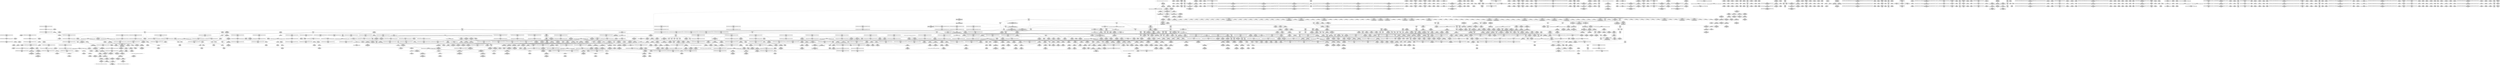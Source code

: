 digraph {
	CE0x5b24a40 [shape=record,shape=Mrecord,label="{CE0x5b24a40|__rcu_read_unlock:tmp|*SummSink*}"]
	CE0x5b2f6f0 [shape=record,shape=Mrecord,label="{CE0x5b2f6f0|i64_1|*Constant*}"]
	CE0x5b46e70 [shape=record,shape=Mrecord,label="{CE0x5b46e70|__rcu_read_lock:bb|*SummSink*}"]
	CE0x5ad2e00 [shape=record,shape=Mrecord,label="{CE0x5ad2e00|rcu_read_lock:call|include/linux/rcupdate.h,882|*SummSource*}"]
	CE0x5aa0290 [shape=record,shape=Mrecord,label="{CE0x5aa0290|rcu_read_unlock:tmp}"]
	CE0x5a8b100 [shape=record,shape=Mrecord,label="{CE0x5a8b100|GLOBAL:__llvm_gcov_ctr127|Global_var:__llvm_gcov_ctr127|*SummSource*}"]
	CE0x5a2adf0 [shape=record,shape=Mrecord,label="{CE0x5a2adf0|__preempt_count_add:entry|*SummSource*}"]
	CE0x5ab8820 [shape=record,shape=Mrecord,label="{CE0x5ab8820|GLOBAL:cred_sid|*Constant*}"]
	CE0x5b39e40 [shape=record,shape=Mrecord,label="{CE0x5b39e40|i64*_getelementptr_inbounds_(_4_x_i64_,_4_x_i64_*___llvm_gcov_ctr134,_i64_0,_i64_1)|*Constant*|*SummSink*}"]
	CE0x59fab20 [shape=record,shape=Mrecord,label="{CE0x59fab20|i32_11|*Constant*|*SummSource*}"]
	CE0x5ab58f0 [shape=record,shape=Mrecord,label="{CE0x5ab58f0|rcu_lock_release:tmp5|include/linux/rcupdate.h,423|*SummSink*}"]
	CE0x5a5aef0 [shape=record,shape=Mrecord,label="{CE0x5a5aef0|80:_i32,_112:_i8*,_:_CRE_34,35_}"]
	CE0x5b41ec0 [shape=record,shape=Mrecord,label="{CE0x5b41ec0|rcu_lock_release:tmp5|include/linux/rcupdate.h,423}"]
	CE0x5a88c50 [shape=record,shape=Mrecord,label="{CE0x5a88c50|_call_void___rcu_read_lock()_#10,_!dbg_!27710|include/linux/rcupdate.h,879|*SummSink*}"]
	CE0x5a5dfc0 [shape=record,shape=Mrecord,label="{CE0x5a5dfc0|80:_i32,_112:_i8*,_:_CRE_61,62_}"]
	CE0x5a6c2a0 [shape=record,shape=Mrecord,label="{CE0x5a6c2a0|get_current:tmp3}"]
	CE0x5a62d80 [shape=record,shape=Mrecord,label="{CE0x5a62d80|selinux_shm_shmctl:tmp17|security/selinux/hooks.c,5367}"]
	CE0x5abff90 [shape=record,shape=Mrecord,label="{CE0x5abff90|rcu_lock_acquire:entry}"]
	CE0x5aa1860 [shape=record,shape=Mrecord,label="{CE0x5aa1860|rcu_read_unlock:tmp18|include/linux/rcupdate.h,933|*SummSource*}"]
	CE0x5a18bb0 [shape=record,shape=Mrecord,label="{CE0x5a18bb0|_ret_i32_%call1,_!dbg_!27716|security/selinux/hooks.c,1594|*SummSink*}"]
	CE0x5aa1990 [shape=record,shape=Mrecord,label="{CE0x5aa1990|rcu_read_unlock:tmp18|include/linux/rcupdate.h,933|*SummSink*}"]
	CE0x5aa6440 [shape=record,shape=Mrecord,label="{CE0x5aa6440|rcu_read_unlock:if.then}"]
	CE0x5a3c0f0 [shape=record,shape=Mrecord,label="{CE0x5a3c0f0|i32_512|*Constant*|*SummSink*}"]
	CE0x5a17380 [shape=record,shape=Mrecord,label="{CE0x5a17380|i64**_getelementptr_inbounds_(_6_x_i64*_,_6_x_i64*_*___llvm_gcda_edge_table314,_i64_0,_i64_4)|*Constant*}"]
	CE0x5a59c80 [shape=record,shape=Mrecord,label="{CE0x5a59c80|80:_i32,_112:_i8*,_:_CRE_12,13_}"]
	CE0x5a214f0 [shape=record,shape=Mrecord,label="{CE0x5a214f0|i8*_getelementptr_inbounds_(_41_x_i8_,_41_x_i8_*_.str44,_i32_0,_i32_0)|*Constant*|*SummSource*}"]
	CE0x5a708e0 [shape=record,shape=Mrecord,label="{CE0x5a708e0|current_sid:tmp21|security/selinux/hooks.c,218|*SummSource*}"]
	CE0x5a83410 [shape=record,shape=Mrecord,label="{CE0x5a83410|rcu_read_lock:tmp3|*SummSource*}"]
	CE0x5a5d2b0 [shape=record,shape=Mrecord,label="{CE0x5a5d2b0|80:_i32,_112:_i8*,_:_CRE_50,51_}"]
	CE0x5a8d1d0 [shape=record,shape=Mrecord,label="{CE0x5a8d1d0|task_sid:tmp2|*SummSink*}"]
	CE0x5ad9220 [shape=record,shape=Mrecord,label="{CE0x5ad9220|rcu_read_unlock:tmp8|include/linux/rcupdate.h,933|*SummSource*}"]
	CE0x5b24f10 [shape=record,shape=Mrecord,label="{CE0x5b24f10|__rcu_read_lock:tmp4|include/linux/rcupdate.h,239}"]
	CE0x5a3dec0 [shape=record,shape=Mrecord,label="{CE0x5a3dec0|_call_void___llvm_gcov_indirect_counter_increment(i32*___llvm_gcov_global_state_pred315,_i64**_getelementptr_inbounds_(_6_x_i64*_,_6_x_i64*_*___llvm_gcda_edge_table314,_i64_0,_i64_5)),_!dbg_!27725|security/selinux/hooks.c,5359|*SummSource*}"]
	CE0x5a8a750 [shape=record,shape=Mrecord,label="{CE0x5a8a750|task_sid:tmp7|security/selinux/hooks.c,208}"]
	CE0x5b28560 [shape=record,shape=Mrecord,label="{CE0x5b28560|__preempt_count_add:do.body|*SummSink*}"]
	CE0x5a88370 [shape=record,shape=Mrecord,label="{CE0x5a88370|current_sid:tmp13|security/selinux/hooks.c,218}"]
	CE0x5ab21f0 [shape=record,shape=Mrecord,label="{CE0x5ab21f0|i64*_getelementptr_inbounds_(_13_x_i64_,_13_x_i64_*___llvm_gcov_ctr126,_i64_0,_i64_10)|*Constant*}"]
	CE0x5a77480 [shape=record,shape=Mrecord,label="{CE0x5a77480|_call_void_mcount()_#3|*SummSource*}"]
	CE0x5ad5ab0 [shape=record,shape=Mrecord,label="{CE0x5ad5ab0|i64*_getelementptr_inbounds_(_4_x_i64_,_4_x_i64_*___llvm_gcov_ctr128,_i64_0,_i64_1)|*Constant*|*SummSource*}"]
	CE0x5ab1c40 [shape=record,shape=Mrecord,label="{CE0x5ab1c40|__rcu_read_lock:tmp6|include/linux/rcupdate.h,240|*SummSink*}"]
	CE0x5a7a0e0 [shape=record,shape=Mrecord,label="{CE0x5a7a0e0|ipc_has_perm:tmp4|*LoadInst*|security/selinux/hooks.c,5131|*SummSource*}"]
	CE0x5a3ba40 [shape=record,shape=Mrecord,label="{CE0x5a3ba40|i32_68|*Constant*|*SummSource*}"]
	CE0x5a0d960 [shape=record,shape=Mrecord,label="{CE0x5a0d960|selinux_shm_shmctl:tmp1|*SummSource*}"]
	CE0x5b2e4c0 [shape=record,shape=Mrecord,label="{CE0x5b2e4c0|rcu_lock_acquire:tmp5|include/linux/rcupdate.h,418|*SummSource*}"]
	CE0x5acf1c0 [shape=record,shape=Mrecord,label="{CE0x5acf1c0|current_sid:sid|security/selinux/hooks.c,220|*SummSource*}"]
	CE0x5ab49a0 [shape=record,shape=Mrecord,label="{CE0x5ab49a0|i64*_getelementptr_inbounds_(_4_x_i64_,_4_x_i64_*___llvm_gcov_ctr129,_i64_0,_i64_3)|*Constant*|*SummSource*}"]
	CE0x5b27260 [shape=record,shape=Mrecord,label="{CE0x5b27260|__preempt_count_add:tmp5|./arch/x86/include/asm/preempt.h,72}"]
	CE0x5a21a10 [shape=record,shape=Mrecord,label="{CE0x5a21a10|i64*_getelementptr_inbounds_(_13_x_i64_,_13_x_i64_*___llvm_gcov_ctr126,_i64_0,_i64_9)|*Constant*}"]
	CE0x5b39330 [shape=record,shape=Mrecord,label="{CE0x5b39330|rcu_lock_release:tmp6|*SummSource*}"]
	CE0x5a79ba0 [shape=record,shape=Mrecord,label="{CE0x5a79ba0|ipc_has_perm:tmp4|*LoadInst*|security/selinux/hooks.c,5131}"]
	CE0x5ac1390 [shape=record,shape=Mrecord,label="{CE0x5ac1390|GLOBAL:rcu_lock_acquire|*Constant*}"]
	CE0x5a76340 [shape=record,shape=Mrecord,label="{CE0x5a76340|task_sid:tmp17|security/selinux/hooks.c,208|*SummSink*}"]
	CE0x5b136d0 [shape=record,shape=Mrecord,label="{CE0x5b136d0|rcu_lock_acquire:indirectgoto|*SummSink*}"]
	CE0x5ab9f40 [shape=record,shape=Mrecord,label="{CE0x5ab9f40|GLOBAL:rcu_read_unlock|*Constant*}"]
	CE0x5a8e4e0 [shape=record,shape=Mrecord,label="{CE0x5a8e4e0|i64*_getelementptr_inbounds_(_2_x_i64_,_2_x_i64_*___llvm_gcov_ctr159,_i64_0,_i64_0)|*Constant*|*SummSource*}"]
	CE0x5aa1610 [shape=record,shape=Mrecord,label="{CE0x5aa1610|rcu_read_unlock:tmp18|include/linux/rcupdate.h,933}"]
	CE0x5a5ccc0 [shape=record,shape=Mrecord,label="{CE0x5a5ccc0|80:_i32,_112:_i8*,_:_CRE_45,46_}"]
	CE0x5aa98a0 [shape=record,shape=Mrecord,label="{CE0x5aa98a0|rcu_lock_acquire:tmp4|include/linux/rcupdate.h,418|*SummSource*}"]
	CE0x5a7a390 [shape=record,shape=Mrecord,label="{CE0x5a7a390|i64*_getelementptr_inbounds_(_2_x_i64_,_2_x_i64_*___llvm_gcov_ctr159,_i64_0,_i64_1)|*Constant*}"]
	CE0x5a10350 [shape=record,shape=Mrecord,label="{CE0x5a10350|i32_0|*Constant*|*SummSink*}"]
	CE0x5a5ca60 [shape=record,shape=Mrecord,label="{CE0x5a5ca60|80:_i32,_112:_i8*,_:_CRE_43,44_}"]
	CE0x5b3e2b0 [shape=record,shape=Mrecord,label="{CE0x5b3e2b0|__preempt_count_add:tmp7|./arch/x86/include/asm/preempt.h,73}"]
	CE0x5b4ce60 [shape=record,shape=Mrecord,label="{CE0x5b4ce60|rcu_lock_release:tmp3|*SummSink*}"]
	CE0x5a15360 [shape=record,shape=Mrecord,label="{CE0x5a15360|selinux_shm_shmctl:return|*SummSource*}"]
	CE0x5a8d980 [shape=record,shape=Mrecord,label="{CE0x5a8d980|task_sid:land.lhs.true2|*SummSource*}"]
	CE0x5b408b0 [shape=record,shape=Mrecord,label="{CE0x5b408b0|__preempt_count_sub:bb|*SummSource*}"]
	CE0x5b3c430 [shape=record,shape=Mrecord,label="{CE0x5b3c430|__rcu_read_unlock:tmp3}"]
	CE0x5a5b270 [shape=record,shape=Mrecord,label="{CE0x5a5b270|task_sid:tmp1}"]
	CE0x5a26e60 [shape=record,shape=Mrecord,label="{CE0x5a26e60|__llvm_gcov_indirect_counter_increment:entry}"]
	CE0x5ada920 [shape=record,shape=Mrecord,label="{CE0x5ada920|i64_5|*Constant*}"]
	CE0x5a60140 [shape=record,shape=Mrecord,label="{CE0x5a60140|80:_i32,_112:_i8*,_:_CRE_128,136_|*MultipleSource*|Function::selinux_shm_shmctl&Arg::shp::|security/selinux/hooks.c,5365}"]
	CE0x5ad4a10 [shape=record,shape=Mrecord,label="{CE0x5ad4a10|rcu_read_lock:call3|include/linux/rcupdate.h,882|*SummSink*}"]
	CE0x5b4d930 [shape=record,shape=Mrecord,label="{CE0x5b4d930|_call_void___preempt_count_add(i32_1)_#10,_!dbg_!27711|include/linux/rcupdate.h,239|*SummSource*}"]
	CE0x5a95270 [shape=record,shape=Mrecord,label="{CE0x5a95270|task_sid:do.end6|*SummSource*}"]
	CE0x5aa3c90 [shape=record,shape=Mrecord,label="{CE0x5aa3c90|_call_void_mcount()_#3}"]
	CE0x5a24400 [shape=record,shape=Mrecord,label="{CE0x5a24400|_ret_%struct.task_struct*_%tmp4,_!dbg_!27714|./arch/x86/include/asm/current.h,14}"]
	CE0x5b70590 [shape=record,shape=Mrecord,label="{CE0x5b70590|i64*_getelementptr_inbounds_(_4_x_i64_,_4_x_i64_*___llvm_gcov_ctr135,_i64_0,_i64_2)|*Constant*}"]
	CE0x5adbd70 [shape=record,shape=Mrecord,label="{CE0x5adbd70|rcu_read_lock:tmp13|include/linux/rcupdate.h,882}"]
	CE0x5a34c40 [shape=record,shape=Mrecord,label="{CE0x5a34c40|task_sid:tmp14|security/selinux/hooks.c,208}"]
	CE0x5a0fe40 [shape=record,shape=Mrecord,label="{CE0x5a0fe40|avc_has_perm:entry}"]
	CE0x5a92cf0 [shape=record,shape=Mrecord,label="{CE0x5a92cf0|ipc_has_perm:tmp6|*LoadInst*|security/selinux/hooks.c,5134|*SummSource*}"]
	CE0x5a75150 [shape=record,shape=Mrecord,label="{CE0x5a75150|i64_3|*Constant*|*SummSink*}"]
	CE0x5a231a0 [shape=record,shape=Mrecord,label="{CE0x5a231a0|GLOBAL:get_current|*Constant*|*SummSource*}"]
	CE0x5a34af0 [shape=record,shape=Mrecord,label="{CE0x5a34af0|i64_6|*Constant*}"]
	CE0x5a85950 [shape=record,shape=Mrecord,label="{CE0x5a85950|current_sid:tmp7|security/selinux/hooks.c,218|*SummSink*}"]
	CE0x5ac2990 [shape=record,shape=Mrecord,label="{CE0x5ac2990|current_sid:tmp11|security/selinux/hooks.c,218|*SummSource*}"]
	CE0x5a6dde0 [shape=record,shape=Mrecord,label="{CE0x5a6dde0|i64*_getelementptr_inbounds_(_11_x_i64_,_11_x_i64_*___llvm_gcov_ctr132,_i64_0,_i64_9)|*Constant*}"]
	CE0x59fabc0 [shape=record,shape=Mrecord,label="{CE0x59fabc0|i32_11|*Constant*}"]
	CE0x5a626d0 [shape=record,shape=Mrecord,label="{CE0x5a626d0|i64*_getelementptr_inbounds_(_18_x_i64_,_18_x_i64_*___llvm_gcov_ctr313,_i64_0,_i64_17)|*Constant*}"]
	CE0x5a1a810 [shape=record,shape=Mrecord,label="{CE0x5a1a810|i8*_getelementptr_inbounds_(_25_x_i8_,_25_x_i8_*_.str3,_i32_0,_i32_0)|*Constant*|*SummSink*}"]
	CE0x5b2ebe0 [shape=record,shape=Mrecord,label="{CE0x5b2ebe0|i64*_getelementptr_inbounds_(_4_x_i64_,_4_x_i64_*___llvm_gcov_ctr130,_i64_0,_i64_1)|*Constant*|*SummSource*}"]
	CE0x5a8c850 [shape=record,shape=Mrecord,label="{CE0x5a8c850|current_sid:land.lhs.true2|*SummSink*}"]
	CE0x5a36c10 [shape=record,shape=Mrecord,label="{CE0x5a36c10|_call_void___llvm_gcov_indirect_counter_increment(i32*___llvm_gcov_global_state_pred315,_i64**_getelementptr_inbounds_(_6_x_i64*_,_6_x_i64*_*___llvm_gcda_edge_table314,_i64_0,_i64_0)),_!dbg_!27727|security/selinux/hooks.c,5362|*SummSink*}"]
	CE0x5ad4d10 [shape=record,shape=Mrecord,label="{CE0x5ad4d10|rcu_read_unlock:land.lhs.true2|*SummSink*}"]
	CE0x5ac0780 [shape=record,shape=Mrecord,label="{CE0x5ac0780|current_sid:tmp9|security/selinux/hooks.c,218}"]
	CE0x5a5fc00 [shape=record,shape=Mrecord,label="{CE0x5a5fc00|80:_i32,_112:_i8*,_:_CRE_104,112_|*MultipleSource*|Function::selinux_shm_shmctl&Arg::shp::|security/selinux/hooks.c,5365}"]
	CE0x5b2ce60 [shape=record,shape=Mrecord,label="{CE0x5b2ce60|rcu_lock_release:tmp4|include/linux/rcupdate.h,423}"]
	CE0x5ac90a0 [shape=record,shape=Mrecord,label="{CE0x5ac90a0|cred_sid:tmp1|*SummSink*}"]
	CE0x5a5e480 [shape=record,shape=Mrecord,label="{CE0x5a5e480|80:_i32,_112:_i8*,_:_CRE_65,66_}"]
	CE0x5a20310 [shape=record,shape=Mrecord,label="{CE0x5a20310|get_current:tmp3}"]
	CE0x5a61500 [shape=record,shape=Mrecord,label="{CE0x5a61500|GLOBAL:ipc_has_perm|*Constant*}"]
	CE0x5a8aeb0 [shape=record,shape=Mrecord,label="{CE0x5a8aeb0|GLOBAL:rcu_read_lock|*Constant*|*SummSink*}"]
	CE0x5a0d8b0 [shape=record,shape=Mrecord,label="{CE0x5a0d8b0|selinux_shm_shmctl:sw.bb3}"]
	CE0x5b25cb0 [shape=record,shape=Mrecord,label="{CE0x5b25cb0|COLLAPSED:_GCMRE___llvm_gcov_ctr130_internal_global_4_x_i64_zeroinitializer:_elem_0:default:}"]
	CE0x5a9afb0 [shape=record,shape=Mrecord,label="{CE0x5a9afb0|task_has_system:tmp3|*SummSource*}"]
	CE0x5ad3620 [shape=record,shape=Mrecord,label="{CE0x5ad3620|i64*_getelementptr_inbounds_(_11_x_i64_,_11_x_i64_*___llvm_gcov_ctr127,_i64_0,_i64_1)|*Constant*|*SummSink*}"]
	CE0x5ad27c0 [shape=record,shape=Mrecord,label="{CE0x5ad27c0|_call_void_mcount()_#3|*SummSource*}"]
	CE0x5ad7ff0 [shape=record,shape=Mrecord,label="{CE0x5ad7ff0|rcu_lock_release:tmp2}"]
	CE0x5ac8670 [shape=record,shape=Mrecord,label="{CE0x5ac8670|current_sid:tmp18|security/selinux/hooks.c,218|*SummSink*}"]
	CE0x5a81c00 [shape=record,shape=Mrecord,label="{CE0x5a81c00|current_sid:tmp14|security/selinux/hooks.c,218|*SummSource*}"]
	CE0x5ad4890 [shape=record,shape=Mrecord,label="{CE0x5ad4890|rcu_read_lock:call3|include/linux/rcupdate.h,882|*SummSource*}"]
	CE0x5b237f0 [shape=record,shape=Mrecord,label="{CE0x5b237f0|%struct.lockdep_map*_null|*Constant*}"]
	CE0x5a5dd60 [shape=record,shape=Mrecord,label="{CE0x5a5dd60|80:_i32,_112:_i8*,_:_CRE_59,60_}"]
	CE0x5b119a0 [shape=record,shape=Mrecord,label="{CE0x5b119a0|i64*_getelementptr_inbounds_(_4_x_i64_,_4_x_i64_*___llvm_gcov_ctr130,_i64_0,_i64_0)|*Constant*|*SummSource*}"]
	CE0x5ac4b10 [shape=record,shape=Mrecord,label="{CE0x5ac4b10|COLLAPSED:_GCMRE___llvm_gcov_ctr131_internal_global_2_x_i64_zeroinitializer:_elem_0:default:}"]
	CE0x5a66750 [shape=record,shape=Mrecord,label="{CE0x5a66750|rcu_read_lock:tmp22|include/linux/rcupdate.h,884}"]
	CE0x5a10980 [shape=record,shape=Mrecord,label="{CE0x5a10980|ipc_has_perm:tmp1}"]
	CE0x5b69070 [shape=record,shape=Mrecord,label="{CE0x5b69070|__preempt_count_add:tmp4|./arch/x86/include/asm/preempt.h,72|*SummSink*}"]
	CE0x5ada720 [shape=record,shape=Mrecord,label="{CE0x5ada720|rcu_read_lock:tobool1|include/linux/rcupdate.h,882|*SummSource*}"]
	CE0x5a9add0 [shape=record,shape=Mrecord,label="{CE0x5a9add0|task_has_system:tmp3}"]
	CE0x5a337a0 [shape=record,shape=Mrecord,label="{CE0x5a337a0|current_sid:tmp2}"]
	CE0x59fa480 [shape=record,shape=Mrecord,label="{CE0x59fa480|__llvm_gcov_indirect_counter_increment:entry|*SummSink*}"]
	CE0x5a9bc50 [shape=record,shape=Mrecord,label="{CE0x5a9bc50|rcu_read_lock:tmp14|include/linux/rcupdate.h,882|*SummSource*}"]
	CE0x5a2dfe0 [shape=record,shape=Mrecord,label="{CE0x5a2dfe0|selinux_shm_shmctl:tmp3|security/selinux/hooks.c,5346}"]
	CE0x5ab7f80 [shape=record,shape=Mrecord,label="{CE0x5ab7f80|i64*_getelementptr_inbounds_(_13_x_i64_,_13_x_i64_*___llvm_gcov_ctr126,_i64_0,_i64_12)|*Constant*|*SummSource*}"]
	CE0x5a857d0 [shape=record,shape=Mrecord,label="{CE0x5a857d0|current_sid:tmp7|security/selinux/hooks.c,218|*SummSource*}"]
	CE0x5a7b520 [shape=record,shape=Mrecord,label="{CE0x5a7b520|i16_3|*Constant*|*SummSink*}"]
	CE0x5a90450 [shape=record,shape=Mrecord,label="{CE0x5a90450|ipc_has_perm:key|security/selinux/hooks.c,5134|*SummSource*}"]
	CE0x5b68f90 [shape=record,shape=Mrecord,label="{CE0x5b68f90|__preempt_count_add:tmp4|./arch/x86/include/asm/preempt.h,72}"]
	CE0x5a14180 [shape=record,shape=Mrecord,label="{CE0x5a14180|_call_void___llvm_gcov_indirect_counter_increment(i32*___llvm_gcov_global_state_pred315,_i64**_getelementptr_inbounds_(_6_x_i64*_,_6_x_i64*_*___llvm_gcda_edge_table314,_i64_0,_i64_2)),_!dbg_!27718|security/selinux/hooks.c,5349}"]
	CE0x5a0fcd0 [shape=record,shape=Mrecord,label="{CE0x5a0fcd0|i32_(i32,_i32,_i16,_i32,_%struct.common_audit_data*)*_bitcast_(i32_(i32,_i32,_i16,_i32,_%struct.common_audit_data.495*)*_avc_has_perm_to_i32_(i32,_i32,_i16,_i32,_%struct.common_audit_data*)*)|*Constant*|*SummSink*}"]
	CE0x5ad3cc0 [shape=record,shape=Mrecord,label="{CE0x5ad3cc0|rcu_read_unlock:tmp12|include/linux/rcupdate.h,933}"]
	CE0x5a6ef40 [shape=record,shape=Mrecord,label="{CE0x5a6ef40|task_sid:tmp18|security/selinux/hooks.c,208|*SummSource*}"]
	CE0x5a9b670 [shape=record,shape=Mrecord,label="{CE0x5a9b670|i64*_getelementptr_inbounds_(_11_x_i64_,_11_x_i64_*___llvm_gcov_ctr132,_i64_0,_i64_8)|*Constant*}"]
	CE0x5b29fb0 [shape=record,shape=Mrecord,label="{CE0x5b29fb0|rcu_lock_release:indirectgoto}"]
	CE0x5a57840 [shape=record,shape=Mrecord,label="{CE0x5a57840|selinux_shm_shmctl:shm_perm|security/selinux/hooks.c,5365}"]
	CE0x5a845e0 [shape=record,shape=Mrecord,label="{CE0x5a845e0|i64_2|*Constant*}"]
	CE0x5aa5750 [shape=record,shape=Mrecord,label="{CE0x5aa5750|rcu_read_unlock:tmp7|include/linux/rcupdate.h,933|*SummSink*}"]
	CE0x5a66440 [shape=record,shape=Mrecord,label="{CE0x5a66440|i64*_getelementptr_inbounds_(_11_x_i64_,_11_x_i64_*___llvm_gcov_ctr127,_i64_0,_i64_10)|*Constant*|*SummSource*}"]
	CE0x5a9a170 [shape=record,shape=Mrecord,label="{CE0x5a9a170|GLOBAL:task_sid|*Constant*|*SummSource*}"]
	CE0x5a67720 [shape=record,shape=Mrecord,label="{CE0x5a67720|__rcu_read_lock:tmp5|include/linux/rcupdate.h,239|*SummSource*}"]
	CE0x5b553d0 [shape=record,shape=Mrecord,label="{CE0x5b553d0|__preempt_count_sub:tmp4|./arch/x86/include/asm/preempt.h,77|*SummSource*}"]
	CE0x5a116d0 [shape=record,shape=Mrecord,label="{CE0x5a116d0|i64**_getelementptr_inbounds_(_6_x_i64*_,_6_x_i64*_*___llvm_gcda_edge_table314,_i64_0,_i64_1)|*Constant*|*SummSource*}"]
	CE0x5a82690 [shape=record,shape=Mrecord,label="{CE0x5a82690|_call_void_mcount()_#3|*SummSource*}"]
	CE0x5a631f0 [shape=record,shape=Mrecord,label="{CE0x5a631f0|GLOBAL:ipc_has_perm|*Constant*|*SummSink*}"]
	CE0x5a759d0 [shape=record,shape=Mrecord,label="{CE0x5a759d0|_ret_void,_!dbg_!27735|include/linux/rcupdate.h,884|*SummSink*}"]
	CE0x5a5a900 [shape=record,shape=Mrecord,label="{CE0x5a5a900|80:_i32,_112:_i8*,_:_CRE_29,30_}"]
	CE0x5ac9650 [shape=record,shape=Mrecord,label="{CE0x5ac9650|current_sid:tmp20|security/selinux/hooks.c,218}"]
	CE0x5a6e540 [shape=record,shape=Mrecord,label="{CE0x5a6e540|rcu_read_unlock:tmp19|include/linux/rcupdate.h,933}"]
	CE0x5aaf6e0 [shape=record,shape=Mrecord,label="{CE0x5aaf6e0|rcu_read_unlock:tmp22|include/linux/rcupdate.h,935}"]
	CE0x5a11e70 [shape=record,shape=Mrecord,label="{CE0x5a11e70|selinux_shm_shmctl:tmp}"]
	CE0x5a115b0 [shape=record,shape=Mrecord,label="{CE0x5a115b0|__llvm_gcov_indirect_counter_increment:counters|Function::__llvm_gcov_indirect_counter_increment&Arg::counters::|*SummSource*}"]
	CE0x5a75f20 [shape=record,shape=Mrecord,label="{CE0x5a75f20|task_sid:tmp16|security/selinux/hooks.c,208|*SummSource*}"]
	CE0x5a15430 [shape=record,shape=Mrecord,label="{CE0x5a15430|i64*_getelementptr_inbounds_(_2_x_i64_,_2_x_i64_*___llvm_gcov_ctr98,_i64_0,_i64_1)|*Constant*}"]
	CE0x5aaa2a0 [shape=record,shape=Mrecord,label="{CE0x5aaa2a0|rcu_lock_acquire:tmp2|*SummSink*}"]
	CE0x5a03fa0 [shape=record,shape=Mrecord,label="{CE0x5a03fa0|selinux_shm_shmctl:sw.default|*SummSource*}"]
	CE0x5a2da30 [shape=record,shape=Mrecord,label="{CE0x5a2da30|i32_3|*Constant*}"]
	CE0x5a59a20 [shape=record,shape=Mrecord,label="{CE0x5a59a20|80:_i32,_112:_i8*,_:_CRE_10,11_}"]
	CE0x5a6d050 [shape=record,shape=Mrecord,label="{CE0x5a6d050|i32_934|*Constant*|*SummSource*}"]
	CE0x5a85ee0 [shape=record,shape=Mrecord,label="{CE0x5a85ee0|task_sid:do.end6}"]
	"CONST[source:1(input),value:2(dynamic)][purpose:{operation}][SrcIdx:10]"
	CE0x5a84d00 [shape=record,shape=Mrecord,label="{CE0x5a84d00|i64_5|*Constant*|*SummSink*}"]
	CE0x5a7ab70 [shape=record,shape=Mrecord,label="{CE0x5a7ab70|task_sid:tobool4|security/selinux/hooks.c,208|*SummSink*}"]
	CE0x5a80e50 [shape=record,shape=Mrecord,label="{CE0x5a80e50|task_sid:tmp11|security/selinux/hooks.c,208|*SummSource*}"]
	CE0x5a8ffa0 [shape=record,shape=Mrecord,label="{CE0x5a8ffa0|current_sid:if.then|*SummSource*}"]
	CE0x5a3f040 [shape=record,shape=Mrecord,label="{CE0x5a3f040|__llvm_gcov_indirect_counter_increment:bb4|*SummSource*}"]
	CE0x5b2c050 [shape=record,shape=Mrecord,label="{CE0x5b2c050|_ret_void,_!dbg_!27720|./arch/x86/include/asm/preempt.h,78|*SummSink*}"]
	CE0x5a5f860 [shape=record,shape=Mrecord,label="{CE0x5a5f860|80:_i32,_112:_i8*,_:_CRE_96,100_|*MultipleSource*|Function::selinux_shm_shmctl&Arg::shp::|security/selinux/hooks.c,5365}"]
	CE0x5a18220 [shape=record,shape=Mrecord,label="{CE0x5a18220|task_has_system:tsk|Function::task_has_system&Arg::tsk::|*SummSource*}"]
	CE0x5a7fcb0 [shape=record,shape=Mrecord,label="{CE0x5a7fcb0|GLOBAL:__rcu_read_lock|*Constant*|*SummSink*}"]
	CE0x5a5d050 [shape=record,shape=Mrecord,label="{CE0x5a5d050|80:_i32,_112:_i8*,_:_CRE_48,49_}"]
	CE0x5b3cbb0 [shape=record,shape=Mrecord,label="{CE0x5b3cbb0|i64*_getelementptr_inbounds_(_4_x_i64_,_4_x_i64_*___llvm_gcov_ctr135,_i64_0,_i64_3)|*Constant*|*SummSink*}"]
	CE0x5a99e60 [shape=record,shape=Mrecord,label="{CE0x5a99e60|task_has_system:call|security/selinux/hooks.c,1592|*SummSink*}"]
	CE0x5b2d860 [shape=record,shape=Mrecord,label="{CE0x5b2d860|rcu_lock_acquire:__here}"]
	CE0x5a79de0 [shape=record,shape=Mrecord,label="{CE0x5a79de0|ipc_has_perm:security|security/selinux/hooks.c,5131|*SummSink*}"]
	CE0x5abf100 [shape=record,shape=Mrecord,label="{CE0x5abf100|GLOBAL:rcu_lock_acquire|*Constant*|*SummSink*}"]
	CE0x5ad9720 [shape=record,shape=Mrecord,label="{CE0x5ad9720|i64_3|*Constant*}"]
	CE0x5a26c10 [shape=record,shape=Mrecord,label="{CE0x5a26c10|GLOBAL:__llvm_gcov_indirect_counter_increment|*Constant*|*SummSource*}"]
	CE0x5b5ab20 [shape=record,shape=Mrecord,label="{CE0x5b5ab20|__preempt_count_sub:sub|./arch/x86/include/asm/preempt.h,77|*SummSink*}"]
	CE0x5abcda0 [shape=record,shape=Mrecord,label="{CE0x5abcda0|GLOBAL:__llvm_gcov_ctr132|Global_var:__llvm_gcov_ctr132}"]
	CE0x5a5a7d0 [shape=record,shape=Mrecord,label="{CE0x5a5a7d0|80:_i32,_112:_i8*,_:_CRE_28,29_}"]
	CE0x5b69000 [shape=record,shape=Mrecord,label="{CE0x5b69000|__preempt_count_add:tmp4|./arch/x86/include/asm/preempt.h,72|*SummSource*}"]
	CE0x5ac5df0 [shape=record,shape=Mrecord,label="{CE0x5ac5df0|cred_sid:tmp}"]
	CE0x5abd620 [shape=record,shape=Mrecord,label="{CE0x5abd620|i8_1|*Constant*}"]
	CE0x5a83000 [shape=record,shape=Mrecord,label="{CE0x5a83000|i64_4|*Constant*|*SummSink*}"]
	CE0x5ab13b0 [shape=record,shape=Mrecord,label="{CE0x5ab13b0|_ret_void,_!dbg_!27717|include/linux/rcupdate.h,245|*SummSource*}"]
	CE0x5ab7270 [shape=record,shape=Mrecord,label="{CE0x5ab7270|__rcu_read_lock:tmp|*SummSink*}"]
	CE0x5a385e0 [shape=record,shape=Mrecord,label="{CE0x5a385e0|i64**_getelementptr_inbounds_(_6_x_i64*_,_6_x_i64*_*___llvm_gcda_edge_table314,_i64_0,_i64_3)|*Constant*|*SummSource*}"]
	CE0x5ad9a90 [shape=record,shape=Mrecord,label="{CE0x5ad9a90|_ret_void,_!dbg_!27719|./arch/x86/include/asm/preempt.h,73|*SummSink*}"]
	CE0x5a83230 [shape=record,shape=Mrecord,label="{CE0x5a83230|rcu_read_lock:tmp3}"]
	CE0x5b3b4d0 [shape=record,shape=Mrecord,label="{CE0x5b3b4d0|__preempt_count_sub:tmp7|./arch/x86/include/asm/preempt.h,78|*SummSink*}"]
	CE0x5ab0290 [shape=record,shape=Mrecord,label="{CE0x5ab0290|_call_void_rcu_lock_release(%struct.lockdep_map*_rcu_lock_map)_#10,_!dbg_!27733|include/linux/rcupdate.h,935|*SummSink*}"]
	CE0x5a758c0 [shape=record,shape=Mrecord,label="{CE0x5a758c0|_ret_void,_!dbg_!27735|include/linux/rcupdate.h,884|*SummSource*}"]
	CE0x5a91ff0 [shape=record,shape=Mrecord,label="{CE0x5a91ff0|%struct.task_struct*_(%struct.task_struct**)*_asm_movq_%gs:$_1:P_,$0_,_r,im,_dirflag_,_fpsr_,_flags_}"]
	CE0x5a9f350 [shape=record,shape=Mrecord,label="{CE0x5a9f350|rcu_read_lock:tmp17|include/linux/rcupdate.h,882|*SummSource*}"]
	CE0x5addaf0 [shape=record,shape=Mrecord,label="{CE0x5addaf0|rcu_read_lock:land.lhs.true2|*SummSource*}"]
	CE0x59f92a0 [shape=record,shape=Mrecord,label="{CE0x59f92a0|selinux_shm_shmctl:tmp3|security/selinux/hooks.c,5346|*SummSource*}"]
	CE0x5a118d0 [shape=record,shape=Mrecord,label="{CE0x5a118d0|__llvm_gcov_indirect_counter_increment:counters|Function::__llvm_gcov_indirect_counter_increment&Arg::counters::|*SummSink*}"]
	CE0x5b6a9c0 [shape=record,shape=Mrecord,label="{CE0x5b6a9c0|i64*_getelementptr_inbounds_(_4_x_i64_,_4_x_i64_*___llvm_gcov_ctr129,_i64_0,_i64_1)|*Constant*}"]
	CE0x5ad4580 [shape=record,shape=Mrecord,label="{CE0x5ad4580|rcu_read_lock:call3|include/linux/rcupdate.h,882}"]
	CE0x5ada420 [shape=record,shape=Mrecord,label="{CE0x5ada420|i64*_getelementptr_inbounds_(_4_x_i64_,_4_x_i64_*___llvm_gcov_ctr133,_i64_0,_i64_1)|*Constant*}"]
	CE0x5a02d60 [shape=record,shape=Mrecord,label="{CE0x5a02d60|_call_void___llvm_gcov_indirect_counter_increment(i32*___llvm_gcov_global_state_pred315,_i64**_getelementptr_inbounds_(_6_x_i64*_,_6_x_i64*_*___llvm_gcda_edge_table314,_i64_0,_i64_3)),_!dbg_!27721|security/selinux/hooks.c,5352}"]
	CE0x5aa9b50 [shape=record,shape=Mrecord,label="{CE0x5aa9b50|rcu_read_unlock:tmp11|include/linux/rcupdate.h,933}"]
	CE0x5ab53f0 [shape=record,shape=Mrecord,label="{CE0x5ab53f0|rcu_lock_release:bb|*SummSink*}"]
	CE0x5a7c020 [shape=record,shape=Mrecord,label="{CE0x5a7c020|%struct.common_audit_data*_null|*Constant*|*SummSink*}"]
	CE0x5b2a2d0 [shape=record,shape=Mrecord,label="{CE0x5b2a2d0|i64*_getelementptr_inbounds_(_2_x_i64_,_2_x_i64_*___llvm_gcov_ctr98,_i64_0,_i64_1)|*Constant*}"]
	CE0x5a11dd0 [shape=record,shape=Mrecord,label="{CE0x5a11dd0|selinux_shm_shmctl:sw.bb|*SummSink*}"]
	CE0x5a046d0 [shape=record,shape=Mrecord,label="{CE0x5a046d0|selinux_shm_shmctl:entry}"]
	CE0x5a123f0 [shape=record,shape=Mrecord,label="{CE0x5a123f0|avc_has_perm:ssid|Function::avc_has_perm&Arg::ssid::}"]
	CE0x5a1e680 [shape=record,shape=Mrecord,label="{CE0x5a1e680|i32_0|*Constant*}"]
	CE0x5a96070 [shape=record,shape=Mrecord,label="{CE0x5a96070|i64*_getelementptr_inbounds_(_2_x_i64_,_2_x_i64_*___llvm_gcov_ctr294,_i64_0,_i64_1)|*Constant*|*SummSource*}"]
	CE0x5a85a30 [shape=record,shape=Mrecord,label="{CE0x5a85a30|task_sid:bb|*SummSource*}"]
	CE0x5ad0ae0 [shape=record,shape=Mrecord,label="{CE0x5ad0ae0|rcu_read_lock:do.body|*SummSource*}"]
	CE0x5132fe0 [shape=record,shape=Mrecord,label="{CE0x5132fe0|get_current:tmp3|*SummSource*}"]
	CE0x5a8d080 [shape=record,shape=Mrecord,label="{CE0x5a8d080|i1_true|*Constant*|*SummSource*}"]
	CE0x5ad4bf0 [shape=record,shape=Mrecord,label="{CE0x5ad4bf0|rcu_read_unlock:land.lhs.true|*SummSource*}"]
	CE0x5a659b0 [shape=record,shape=Mrecord,label="{CE0x5a659b0|rcu_read_lock:tmp20|include/linux/rcupdate.h,882|*SummSource*}"]
	CE0x5a30cd0 [shape=record,shape=Mrecord,label="{CE0x5a30cd0|task_has_system:tmp3|*SummSink*}"]
	CE0x5ab3660 [shape=record,shape=Mrecord,label="{CE0x5ab3660|i64*_getelementptr_inbounds_(_13_x_i64_,_13_x_i64_*___llvm_gcov_ctr126,_i64_0,_i64_11)|*Constant*|*SummSource*}"]
	CE0x5aa2360 [shape=record,shape=Mrecord,label="{CE0x5aa2360|i64*_getelementptr_inbounds_(_11_x_i64_,_11_x_i64_*___llvm_gcov_ctr132,_i64_0,_i64_8)|*Constant*|*SummSink*}"]
	CE0x5a57560 [shape=record,shape=Mrecord,label="{CE0x5a57560|i64*_getelementptr_inbounds_(_18_x_i64_,_18_x_i64_*___llvm_gcov_ctr313,_i64_0,_i64_16)|*Constant*|*SummSource*}"]
	CE0x5a9a470 [shape=record,shape=Mrecord,label="{CE0x5a9a470|_ret_i32_%call7,_!dbg_!27749|security/selinux/hooks.c,210|*SummSource*}"]
	CE0x5a60850 [shape=record,shape=Mrecord,label="{CE0x5a60850|80:_i32,_112:_i8*,_:_CRE_160,168_|*MultipleSource*|Function::selinux_shm_shmctl&Arg::shp::|security/selinux/hooks.c,5365}"]
	CE0x5a869c0 [shape=record,shape=Mrecord,label="{CE0x5a869c0|current_sid:tmp15|security/selinux/hooks.c,218|*SummSource*}"]
	CE0x5aaf4f0 [shape=record,shape=Mrecord,label="{CE0x5aaf4f0|rcu_read_unlock:tmp21|include/linux/rcupdate.h,935|*SummSink*}"]
	CE0x5a80760 [shape=record,shape=Mrecord,label="{CE0x5a80760|task_sid:tobool4|security/selinux/hooks.c,208|*SummSource*}"]
	CE0x59f95a0 [shape=record,shape=Mrecord,label="{CE0x59f95a0|task_has_system:bb|*SummSource*}"]
	CE0x5ab8750 [shape=record,shape=Mrecord,label="{CE0x5ab8750|task_sid:tmp27|security/selinux/hooks.c,208|*SummSink*}"]
	CE0x5ab50b0 [shape=record,shape=Mrecord,label="{CE0x5ab50b0|COLLAPSED:_GCMRE___llvm_gcov_ctr133_internal_global_4_x_i64_zeroinitializer:_elem_0:default:}"]
	CE0x5a88680 [shape=record,shape=Mrecord,label="{CE0x5a88680|cred_sid:sid|security/selinux/hooks.c,197|*SummSink*}"]
	"CONST[source:0(mediator),value:0(static)][purpose:{operation}][SnkIdx:3]"
	CE0x5a7fe60 [shape=record,shape=Mrecord,label="{CE0x5a7fe60|task_sid:tmp12|security/selinux/hooks.c,208|*SummSink*}"]
	CE0x5ab5780 [shape=record,shape=Mrecord,label="{CE0x5ab5780|rcu_lock_release:tmp5|include/linux/rcupdate.h,423|*SummSource*}"]
	CE0x5b31f40 [shape=record,shape=Mrecord,label="{CE0x5b31f40|i64*_getelementptr_inbounds_(_4_x_i64_,_4_x_i64_*___llvm_gcov_ctr135,_i64_0,_i64_0)|*Constant*}"]
	CE0x5a5adc0 [shape=record,shape=Mrecord,label="{CE0x5a5adc0|80:_i32,_112:_i8*,_:_CRE_33,34_}"]
	CE0x5a1d4e0 [shape=record,shape=Mrecord,label="{CE0x5a1d4e0|ipc_has_perm:bb}"]
	CE0x5ac7b70 [shape=record,shape=Mrecord,label="{CE0x5ac7b70|current_sid:tmp17|security/selinux/hooks.c,218}"]
	CE0x5a3c2b0 [shape=record,shape=Mrecord,label="{CE0x5a3c2b0|i32_8|*Constant*|*SummSource*}"]
	"CONST[source:0(mediator),value:2(dynamic)][purpose:{subject}][SrcIdx:13]"
	CE0x5a2bdb0 [shape=record,shape=Mrecord,label="{CE0x5a2bdb0|GLOBAL:__llvm_gcov_indirect_counter_increment|*Constant*|*SummSink*}"]
	CE0x5a16120 [shape=record,shape=Mrecord,label="{CE0x5a16120|get_current:tmp1|*SummSink*}"]
	CE0x5a8c360 [shape=record,shape=Mrecord,label="{CE0x5a8c360|task_sid:tmp5|security/selinux/hooks.c,208|*SummSink*}"]
	CE0x5a82ec0 [shape=record,shape=Mrecord,label="{CE0x5a82ec0|i64_4|*Constant*}"]
	CE0x5a89050 [shape=record,shape=Mrecord,label="{CE0x5a89050|cred_sid:tmp6|security/selinux/hooks.c,197|*SummSink*}"]
	CE0x5a33d80 [shape=record,shape=Mrecord,label="{CE0x5a33d80|GLOBAL:task_sid.__warned|Global_var:task_sid.__warned|*SummSource*}"]
	CE0x5ac6c00 [shape=record,shape=Mrecord,label="{CE0x5ac6c00|rcu_read_unlock:tmp10|include/linux/rcupdate.h,933|*SummSource*}"]
	CE0x5b2dbf0 [shape=record,shape=Mrecord,label="{CE0x5b2dbf0|rcu_lock_acquire:indirectgoto}"]
	CE0x5a3ac10 [shape=record,shape=Mrecord,label="{CE0x5a3ac10|i64*_getelementptr_inbounds_(_18_x_i64_,_18_x_i64_*___llvm_gcov_ctr313,_i64_0,_i64_15)|*Constant*|*SummSource*}"]
	CE0x5a741f0 [shape=record,shape=Mrecord,label="{CE0x5a741f0|ipc_has_perm:tmp8|security/selinux/hooks.c,5136|*SummSink*}"]
	CE0x5ac01d0 [shape=record,shape=Mrecord,label="{CE0x5ac01d0|_call_void_rcu_lock_acquire(%struct.lockdep_map*_rcu_lock_map)_#10,_!dbg_!27711|include/linux/rcupdate.h,881|*SummSource*}"]
	CE0x5a2ae60 [shape=record,shape=Mrecord,label="{CE0x5a2ae60|__preempt_count_add:entry}"]
	CE0x5a71cd0 [shape=record,shape=Mrecord,label="{CE0x5a71cd0|task_sid:tmp5|security/selinux/hooks.c,208}"]
	CE0x5a8c7e0 [shape=record,shape=Mrecord,label="{CE0x5a8c7e0|current_sid:land.lhs.true2|*SummSource*}"]
	CE0x5a8c1e0 [shape=record,shape=Mrecord,label="{CE0x5a8c1e0|task_sid:tmp6|security/selinux/hooks.c,208|*SummSource*}"]
	CE0x5ac2700 [shape=record,shape=Mrecord,label="{CE0x5ac2700|current_sid:do.body|*SummSource*}"]
	CE0x5b3ac00 [shape=record,shape=Mrecord,label="{CE0x5b3ac00|__rcu_read_lock:tmp6|include/linux/rcupdate.h,240}"]
	CE0x5b4c410 [shape=record,shape=Mrecord,label="{CE0x5b4c410|i8*_undef|*Constant*}"]
	CE0x5a8ba30 [shape=record,shape=Mrecord,label="{CE0x5a8ba30|GLOBAL:rcu_read_lock|*Constant*}"]
	CE0x5a1b8b0 [shape=record,shape=Mrecord,label="{CE0x5a1b8b0|selinux_shm_shmctl:tmp4|security/selinux/hooks.c,5349|*SummSink*}"]
	CE0x5aba160 [shape=record,shape=Mrecord,label="{CE0x5aba160|_call_void_rcu_read_unlock()_#10,_!dbg_!27748|security/selinux/hooks.c,209|*SummSource*}"]
	CE0x5ab4a80 [shape=record,shape=Mrecord,label="{CE0x5ab4a80|i64*_getelementptr_inbounds_(_4_x_i64_,_4_x_i64_*___llvm_gcov_ctr129,_i64_0,_i64_3)|*Constant*|*SummSink*}"]
	CE0x5aa7240 [shape=record,shape=Mrecord,label="{CE0x5aa7240|__rcu_read_lock:tmp2}"]
	CE0x5a18960 [shape=record,shape=Mrecord,label="{CE0x5a18960|_call_void_mcount()_#3|*SummSource*}"]
	CE0x5a047a0 [shape=record,shape=Mrecord,label="{CE0x5a047a0|selinux_shm_shmctl:entry|*SummSource*}"]
	CE0x5a7b790 [shape=record,shape=Mrecord,label="{CE0x5a7b790|avc_has_perm:tclass|Function::avc_has_perm&Arg::tclass::}"]
	CE0x5a5ffa0 [shape=record,shape=Mrecord,label="{CE0x5a5ffa0|80:_i32,_112:_i8*,_:_CRE_120,128_|*MultipleSource*|Function::selinux_shm_shmctl&Arg::shp::|security/selinux/hooks.c,5365}"]
	CE0x5a5a3a0 [shape=record,shape=Mrecord,label="{CE0x5a5a3a0|80:_i32,_112:_i8*,_:_CRE_18,19_}"]
	CE0x5aaf3d0 [shape=record,shape=Mrecord,label="{CE0x5aaf3d0|i64*_getelementptr_inbounds_(_11_x_i64_,_11_x_i64_*___llvm_gcov_ctr132,_i64_0,_i64_10)|*Constant*|*SummSource*}"]
	CE0x5a99580 [shape=record,shape=Mrecord,label="{CE0x5a99580|ipc_has_perm:tmp|*SummSource*}"]
	CE0x5a1f2c0 [shape=record,shape=Mrecord,label="{CE0x5a1f2c0|GLOBAL:current_sid|*Constant*|*SummSink*}"]
	CE0x5a354e0 [shape=record,shape=Mrecord,label="{CE0x5a354e0|task_sid:tmp14|security/selinux/hooks.c,208|*SummSink*}"]
	CE0x5a86620 [shape=record,shape=Mrecord,label="{CE0x5a86620|current_sid:land.lhs.true}"]
	CE0x5a66560 [shape=record,shape=Mrecord,label="{CE0x5a66560|rcu_read_lock:tmp21|include/linux/rcupdate.h,884|*SummSink*}"]
	CE0x5ab0400 [shape=record,shape=Mrecord,label="{CE0x5ab0400|rcu_lock_release:entry}"]
	CE0x5b3d1c0 [shape=record,shape=Mrecord,label="{CE0x5b3d1c0|__preempt_count_sub:tmp3|*SummSink*}"]
	CE0x5a60680 [shape=record,shape=Mrecord,label="{CE0x5a60680|80:_i32,_112:_i8*,_:_CRE_152,160_|*MultipleSource*|Function::selinux_shm_shmctl&Arg::shp::|security/selinux/hooks.c,5365}"]
	CE0x77b5950 [shape=record,shape=Mrecord,label="{CE0x77b5950|%struct.task_struct*_(%struct.task_struct**)*_asm_movq_%gs:$_1:P_,$0_,_r,im,_dirflag_,_fpsr_,_flags_}"]
	CE0x5b131f0 [shape=record,shape=Mrecord,label="{CE0x5b131f0|rcu_lock_acquire:tmp6|*SummSink*}"]
	CE0x5b5e510 [shape=record,shape=Mrecord,label="{CE0x5b5e510|i64*_getelementptr_inbounds_(_4_x_i64_,_4_x_i64_*___llvm_gcov_ctr134,_i64_0,_i64_0)|*Constant*|*SummSource*}"]
	CE0x59f8fe0 [shape=record,shape=Mrecord,label="{CE0x59f8fe0|__llvm_gcov_indirect_counter_increment:tmp|*SummSource*}"]
	CE0x5ab4780 [shape=record,shape=Mrecord,label="{CE0x5ab4780|_ret_void,_!dbg_!27717|include/linux/rcupdate.h,240|*SummSink*}"]
	CE0x5a109f0 [shape=record,shape=Mrecord,label="{CE0x5a109f0|ipc_has_perm:tmp1|*SummSource*}"]
	CE0x5a9cf50 [shape=record,shape=Mrecord,label="{CE0x5a9cf50|i64*_getelementptr_inbounds_(_11_x_i64_,_11_x_i64_*___llvm_gcov_ctr127,_i64_0,_i64_8)|*Constant*|*SummSink*}"]
	CE0x5a656e0 [shape=record,shape=Mrecord,label="{CE0x5a656e0|rcu_read_lock:tmp19|include/linux/rcupdate.h,882|*SummSink*}"]
	CE0x5aa5c60 [shape=record,shape=Mrecord,label="{CE0x5aa5c60|rcu_read_unlock:call3|include/linux/rcupdate.h,933|*SummSource*}"]
	CE0x5a3e990 [shape=record,shape=Mrecord,label="{CE0x5a3e990|_ret_void|*SummSink*}"]
	CE0x5b0e4f0 [shape=record,shape=Mrecord,label="{CE0x5b0e4f0|rcu_read_unlock:tobool1|include/linux/rcupdate.h,933|*SummSource*}"]
	CE0x5a1f840 [shape=record,shape=Mrecord,label="{CE0x5a1f840|task_sid:real_cred|security/selinux/hooks.c,208|*SummSink*}"]
	CE0x5a892b0 [shape=record,shape=Mrecord,label="{CE0x5a892b0|current_sid:tmp|*SummSource*}"]
	CE0x5adcaa0 [shape=record,shape=Mrecord,label="{CE0x5adcaa0|rcu_read_lock:tmp12|include/linux/rcupdate.h,882|*SummSource*}"]
	CE0x5a5aa30 [shape=record,shape=Mrecord,label="{CE0x5a5aa30|80:_i32,_112:_i8*,_:_CRE_30,31_}"]
	CE0x5ab54e0 [shape=record,shape=Mrecord,label="{CE0x5ab54e0|rcu_lock_release:__here}"]
	CE0x5a27530 [shape=record,shape=Mrecord,label="{CE0x5a27530|__llvm_gcov_indirect_counter_increment:tmp5}"]
	CE0x5ab9350 [shape=record,shape=Mrecord,label="{CE0x5ab9350|cred_sid:entry|*SummSource*}"]
	CE0x5a1b210 [shape=record,shape=Mrecord,label="{CE0x5a1b210|__llvm_gcov_indirect_counter_increment:pred}"]
	CE0x5a82f30 [shape=record,shape=Mrecord,label="{CE0x5a82f30|i64_4|*Constant*|*SummSource*}"]
	CE0x5aa4d30 [shape=record,shape=Mrecord,label="{CE0x5aa4d30|rcu_read_unlock:tmp1|*SummSource*}"]
	CE0x5a34bd0 [shape=record,shape=Mrecord,label="{CE0x5a34bd0|i64_6|*Constant*|*SummSink*}"]
	CE0x5b4da60 [shape=record,shape=Mrecord,label="{CE0x5b4da60|_call_void___preempt_count_add(i32_1)_#10,_!dbg_!27711|include/linux/rcupdate.h,239|*SummSink*}"]
	CE0x5a13040 [shape=record,shape=Mrecord,label="{CE0x5a13040|__llvm_gcov_indirect_counter_increment:tmp2|*SummSink*}"]
	CE0x5a9bdd0 [shape=record,shape=Mrecord,label="{CE0x5a9bdd0|rcu_read_lock:tmp14|include/linux/rcupdate.h,882|*SummSink*}"]
	CE0x5ad3120 [shape=record,shape=Mrecord,label="{CE0x5ad3120|_call_void_mcount()_#3}"]
	CE0x5a9b3d0 [shape=record,shape=Mrecord,label="{CE0x5a9b3d0|rcu_read_unlock:tmp16|include/linux/rcupdate.h,933|*SummSource*}"]
	CE0x5aa3b80 [shape=record,shape=Mrecord,label="{CE0x5aa3b80|rcu_read_unlock:tmp3|*SummSink*}"]
	CE0x5a24720 [shape=record,shape=Mrecord,label="{CE0x5a24720|i64_1|*Constant*|*SummSource*}"]
	CE0x5ab4820 [shape=record,shape=Mrecord,label="{CE0x5ab4820|GLOBAL:__preempt_count|Global_var:__preempt_count|*SummSink*}"]
	CE0x5a9d360 [shape=record,shape=Mrecord,label="{CE0x5a9d360|_call_void_lockdep_rcu_suspicious(i8*_getelementptr_inbounds_(_25_x_i8_,_25_x_i8_*_.str45,_i32_0,_i32_0),_i32_883,_i8*_getelementptr_inbounds_(_42_x_i8_,_42_x_i8_*_.str46,_i32_0,_i32_0))_#10,_!dbg_!27728|include/linux/rcupdate.h,882|*SummSink*}"]
	CE0x5abf5d0 [shape=record,shape=Mrecord,label="{CE0x5abf5d0|get_current:tmp1}"]
	CE0x5abb0b0 [shape=record,shape=Mrecord,label="{CE0x5abb0b0|current_sid:do.end}"]
	CE0x5ad9430 [shape=record,shape=Mrecord,label="{CE0x5ad9430|rcu_read_unlock:tmp9|include/linux/rcupdate.h,933}"]
	CE0x5ab97e0 [shape=record,shape=Mrecord,label="{CE0x5ab97e0|cred_sid:cred|Function::cred_sid&Arg::cred::|*SummSource*}"]
	CE0x5add7d0 [shape=record,shape=Mrecord,label="{CE0x5add7d0|rcu_read_lock:if.end|*SummSource*}"]
	CE0x5a922a0 [shape=record,shape=Mrecord,label="{CE0x5a922a0|i8_4|*Constant*}"]
	CE0x5a19800 [shape=record,shape=Mrecord,label="{CE0x5a19800|selinux_shm_shmctl:call|security/selinux/hooks.c,5346|*SummSource*}"]
	CE0x5a5ac90 [shape=record,shape=Mrecord,label="{CE0x5a5ac90|80:_i32,_112:_i8*,_:_CRE_32,33_}"]
	CE0x5a24b70 [shape=record,shape=Mrecord,label="{CE0x5a24b70|i64**_getelementptr_inbounds_(_6_x_i64*_,_6_x_i64*_*___llvm_gcda_edge_table314,_i64_0,_i64_2)|*Constant*}"]
	CE0x5b234b0 [shape=record,shape=Mrecord,label="{CE0x5b234b0|GLOBAL:lock_acquire|*Constant*|*SummSink*}"]
	CE0x5a28140 [shape=record,shape=Mrecord,label="{CE0x5a28140|task_sid:do.end|*SummSink*}"]
	CE0x5a7bd70 [shape=record,shape=Mrecord,label="{CE0x5a7bd70|avc_has_perm:requested|Function::avc_has_perm&Arg::requested::|*SummSink*}"]
	CE0x5a598f0 [shape=record,shape=Mrecord,label="{CE0x5a598f0|80:_i32,_112:_i8*,_:_CRE_9,10_}"]
	CE0x5a85c60 [shape=record,shape=Mrecord,label="{CE0x5a85c60|task_sid:do.end6|*SummSink*}"]
	CE0x5a883e0 [shape=record,shape=Mrecord,label="{CE0x5a883e0|current_sid:tmp13|security/selinux/hooks.c,218|*SummSource*}"]
	CE0x5a0e650 [shape=record,shape=Mrecord,label="{CE0x5a0e650|80:_i32,_112:_i8*,_:_CRE_26,27_}"]
	CE0x5a25210 [shape=record,shape=Mrecord,label="{CE0x5a25210|__llvm_gcov_indirect_counter_increment:tmp6|*SummSink*}"]
	CE0x5aa46b0 [shape=record,shape=Mrecord,label="{CE0x5aa46b0|rcu_read_unlock:tmp6|include/linux/rcupdate.h,933|*SummSource*}"]
	CE0x5a71ed0 [shape=record,shape=Mrecord,label="{CE0x5a71ed0|i64_0|*Constant*|*SummSource*}"]
	CE0x5a9a1e0 [shape=record,shape=Mrecord,label="{CE0x5a9a1e0|task_sid:task|Function::task_sid&Arg::task::|*SummSource*}"]
	CE0x5a26440 [shape=record,shape=Mrecord,label="{CE0x5a26440|i32_13|*Constant*}"]
	CE0x5ad6570 [shape=record,shape=Mrecord,label="{CE0x5ad6570|rcu_read_lock:tmp8|include/linux/rcupdate.h,882|*SummSource*}"]
	CE0x5a6cb90 [shape=record,shape=Mrecord,label="{CE0x5a6cb90|rcu_read_unlock:if.end}"]
	CE0x5ada1f0 [shape=record,shape=Mrecord,label="{CE0x5ada1f0|rcu_lock_release:tmp1|*SummSource*}"]
	CE0x5a1a4c0 [shape=record,shape=Mrecord,label="{CE0x5a1a4c0|GLOBAL:lockdep_rcu_suspicious|*Constant*|*SummSource*}"]
	CE0x5b41990 [shape=record,shape=Mrecord,label="{CE0x5b41990|rcu_lock_release:__here|*SummSource*}"]
	CE0x5ac4630 [shape=record,shape=Mrecord,label="{CE0x5ac4630|i64*_getelementptr_inbounds_(_11_x_i64_,_11_x_i64_*___llvm_gcov_ctr125,_i64_0,_i64_1)|*Constant*}"]
	CE0x5b3a4a0 [shape=record,shape=Mrecord,label="{CE0x5b3a4a0|__rcu_read_unlock:tmp5|include/linux/rcupdate.h,244}"]
	CE0x5adbbf0 [shape=record,shape=Mrecord,label="{CE0x5adbbf0|i64_6|*Constant*}"]
	CE0x5a834b0 [shape=record,shape=Mrecord,label="{CE0x5a834b0|rcu_read_lock:tmp3|*SummSink*}"]
	CE0x5ac8ca0 [shape=record,shape=Mrecord,label="{CE0x5ac8ca0|current_sid:tmp19|security/selinux/hooks.c,218|*SummSource*}"]
	CE0x5ac1bd0 [shape=record,shape=Mrecord,label="{CE0x5ac1bd0|i64*_getelementptr_inbounds_(_2_x_i64_,_2_x_i64_*___llvm_gcov_ctr131,_i64_0,_i64_1)|*Constant*}"]
	CE0x5ab0dc0 [shape=record,shape=Mrecord,label="{CE0x5ab0dc0|__rcu_read_unlock:entry|*SummSource*}"]
	CE0x5aa74e0 [shape=record,shape=Mrecord,label="{CE0x5aa74e0|rcu_read_unlock:call3|include/linux/rcupdate.h,933}"]
	CE0x5b5ace0 [shape=record,shape=Mrecord,label="{CE0x5b5ace0|_call_void_asm_addl_$1,_%gs:$0_,_*m,ri,*m,_dirflag_,_fpsr_,_flags_(i32*___preempt_count,_i32_%sub,_i32*___preempt_count)_#3,_!dbg_!27717,_!srcloc_!27718|./arch/x86/include/asm/preempt.h,77|*SummSource*}"]
	CE0x5a32020 [shape=record,shape=Mrecord,label="{CE0x5a32020|selinux_shm_shmctl:tmp10|security/selinux/hooks.c,5359|*SummSink*}"]
	CE0x5aa0130 [shape=record,shape=Mrecord,label="{CE0x5aa0130|i8*_getelementptr_inbounds_(_25_x_i8_,_25_x_i8_*_.str45,_i32_0,_i32_0)|*Constant*|*SummSink*}"]
	CE0x5ad5d20 [shape=record,shape=Mrecord,label="{CE0x5ad5d20|i64*_getelementptr_inbounds_(_11_x_i64_,_11_x_i64_*___llvm_gcov_ctr132,_i64_0,_i64_0)|*Constant*|*SummSource*}"]
	CE0x5b0f190 [shape=record,shape=Mrecord,label="{CE0x5b0f190|rcu_lock_acquire:tmp1|*SummSink*}"]
	CE0x5b77180 [shape=record,shape=Mrecord,label="{CE0x5b77180|i64*_getelementptr_inbounds_(_4_x_i64_,_4_x_i64_*___llvm_gcov_ctr129,_i64_0,_i64_0)|*Constant*|*SummSink*}"]
	CE0x5aa1390 [shape=record,shape=Mrecord,label="{CE0x5aa1390|rcu_read_unlock:tmp17|include/linux/rcupdate.h,933|*SummSource*}"]
	CE0x5ad7a00 [shape=record,shape=Mrecord,label="{CE0x5ad7a00|GLOBAL:rcu_read_unlock.__warned|Global_var:rcu_read_unlock.__warned|*SummSink*}"]
	CE0x5a7e200 [shape=record,shape=Mrecord,label="{CE0x5a7e200|rcu_read_lock:tmp10|include/linux/rcupdate.h,882|*SummSink*}"]
	CE0x5b4dad0 [shape=record,shape=Mrecord,label="{CE0x5b4dad0|GLOBAL:__preempt_count_add|*Constant*}"]
	"CONST[source:0(mediator),value:2(dynamic)][purpose:{operation}][SrcIdx:11]"
	CE0x5a84900 [shape=record,shape=Mrecord,label="{CE0x5a84900|current_sid:tmp4|security/selinux/hooks.c,218|*SummSource*}"]
	CE0x5a8c250 [shape=record,shape=Mrecord,label="{CE0x5a8c250|task_sid:tmp6|security/selinux/hooks.c,208|*SummSink*}"]
	CE0x5aba080 [shape=record,shape=Mrecord,label="{CE0x5aba080|_call_void_rcu_read_unlock()_#10,_!dbg_!27748|security/selinux/hooks.c,209}"]
	CE0x5ab0160 [shape=record,shape=Mrecord,label="{CE0x5ab0160|_call_void_rcu_lock_release(%struct.lockdep_map*_rcu_lock_map)_#10,_!dbg_!27733|include/linux/rcupdate.h,935|*SummSource*}"]
	CE0x5a8ef50 [shape=record,shape=Mrecord,label="{CE0x5a8ef50|COLLAPSED:_GCMRE___llvm_gcov_ctr98_internal_global_2_x_i64_zeroinitializer:_elem_0:default:}"]
	CE0x5a5c340 [shape=record,shape=Mrecord,label="{CE0x5a5c340|80:_i32,_112:_i8*,_:_CRE_37,38_}"]
	CE0x5a31070 [shape=record,shape=Mrecord,label="{CE0x5a31070|task_has_system:call|security/selinux/hooks.c,1592}"]
	CE0x5a31c00 [shape=record,shape=Mrecord,label="{CE0x5a31c00|selinux_shm_shmctl:tmp10|security/selinux/hooks.c,5359}"]
	CE0x5a0f2c0 [shape=record,shape=Mrecord,label="{CE0x5a0f2c0|GLOBAL:task_sid|*Constant*|*SummSink*}"]
	CE0x5a97bd0 [shape=record,shape=Mrecord,label="{CE0x5a97bd0|rcu_read_lock:entry}"]
	CE0x5a947b0 [shape=record,shape=Mrecord,label="{CE0x5a947b0|_call_void_rcu_read_lock()_#10,_!dbg_!27712|security/selinux/hooks.c,207|*SummSource*}"]
	CE0x5abc2b0 [shape=record,shape=Mrecord,label="{CE0x5abc2b0|rcu_read_lock:tmp1|*SummSource*}"]
	CE0x5a700d0 [shape=record,shape=Mrecord,label="{CE0x5a700d0|i32_78|*Constant*|*SummSink*}"]
	CE0x5a79980 [shape=record,shape=Mrecord,label="{CE0x5a79980|i32_10|*Constant*}"]
	CE0x5a6bad0 [shape=record,shape=Mrecord,label="{CE0x5a6bad0|__preempt_count_add:tmp6|./arch/x86/include/asm/preempt.h,73|*SummSource*}"]
	CE0x5a1cec0 [shape=record,shape=Mrecord,label="{CE0x5a1cec0|_ret_i32_%retval.0,_!dbg_!27728|security/selinux/avc.c,775|*SummSink*}"]
	CE0x5a2bc00 [shape=record,shape=Mrecord,label="{CE0x5a2bc00|i32_14|*Constant*|*SummSource*}"]
	CE0x5aa6530 [shape=record,shape=Mrecord,label="{CE0x5aa6530|rcu_read_unlock:land.lhs.true}"]
	CE0x5a61a60 [shape=record,shape=Mrecord,label="{CE0x5a61a60|selinux_shm_shmctl:retval.0|*SummSource*}"]
	CE0x5a264e0 [shape=record,shape=Mrecord,label="{CE0x5a264e0|selinux_shm_shmctl:cmd|Function::selinux_shm_shmctl&Arg::cmd::|*SummSink*}"]
	CE0x5a5ee00 [shape=record,shape=Mrecord,label="{CE0x5a5ee00|80:_i32,_112:_i8*,_:_CRE_76,80_|*MultipleSource*|Function::selinux_shm_shmctl&Arg::shp::|security/selinux/hooks.c,5365}"]
	CE0x5b13c10 [shape=record,shape=Mrecord,label="{CE0x5b13c10|GLOBAL:rcu_lock_release|*Constant*|*SummSink*}"]
	CE0x5a70ec0 [shape=record,shape=Mrecord,label="{CE0x5a70ec0|i32_22|*Constant*|*SummSink*}"]
	CE0x5a045e0 [shape=record,shape=Mrecord,label="{CE0x5a045e0|COLLAPSED:_GCMRE___llvm_gcov_ctr313_internal_global_18_x_i64_zeroinitializer:_elem_0:default:}"]
	CE0x5a948a0 [shape=record,shape=Mrecord,label="{CE0x5a948a0|_call_void_rcu_read_lock()_#10,_!dbg_!27712|security/selinux/hooks.c,207|*SummSink*}"]
	CE0x5a31e10 [shape=record,shape=Mrecord,label="{CE0x5a31e10|i64*_getelementptr_inbounds_(_18_x_i64_,_18_x_i64_*___llvm_gcov_ctr313,_i64_0,_i64_14)|*Constant*|*SummSource*}"]
	CE0x5a66080 [shape=record,shape=Mrecord,label="{CE0x5a66080|i64*_getelementptr_inbounds_(_11_x_i64_,_11_x_i64_*___llvm_gcov_ctr127,_i64_0,_i64_10)|*Constant*}"]
	CE0x5a3a700 [shape=record,shape=Mrecord,label="{CE0x5a3a700|selinux_shm_shmctl:tmp6|security/selinux/hooks.c,5352|*SummSink*}"]
	CE0x5a9d740 [shape=record,shape=Mrecord,label="{CE0x5a9d740|GLOBAL:lockdep_rcu_suspicious|*Constant*}"]
	CE0x5b28270 [shape=record,shape=Mrecord,label="{CE0x5b28270|__preempt_count_add:do.body}"]
	CE0x5a99da0 [shape=record,shape=Mrecord,label="{CE0x5a99da0|get_current:tmp|*SummSink*}"]
	CE0x5a18050 [shape=record,shape=Mrecord,label="{CE0x5a18050|task_has_system:entry|*SummSink*}"]
	CE0x5a8d380 [shape=record,shape=Mrecord,label="{CE0x5a8d380|task_sid:tmp3}"]
	CE0x5a87e00 [shape=record,shape=Mrecord,label="{CE0x5a87e00|i64*_getelementptr_inbounds_(_13_x_i64_,_13_x_i64_*___llvm_gcov_ctr126,_i64_0,_i64_8)|*Constant*|*SummSink*}"]
	CE0x5aa7b30 [shape=record,shape=Mrecord,label="{CE0x5aa7b30|i64*_getelementptr_inbounds_(_4_x_i64_,_4_x_i64_*___llvm_gcov_ctr133,_i64_0,_i64_2)|*Constant*}"]
	CE0x5adc8f0 [shape=record,shape=Mrecord,label="{CE0x5adc8f0|rcu_read_lock:tmp12|include/linux/rcupdate.h,882}"]
	CE0x5a93c90 [shape=record,shape=Mrecord,label="{CE0x5a93c90|task_sid:do.body|*SummSink*}"]
	CE0x5a71c30 [shape=record,shape=Mrecord,label="{CE0x5a71c30|i64_2|*Constant*|*SummSink*}"]
	CE0x5a36780 [shape=record,shape=Mrecord,label="{CE0x5a36780|i8*_getelementptr_inbounds_(_45_x_i8_,_45_x_i8_*_.str12,_i32_0,_i32_0)|*Constant*}"]
	CE0x5a58a80 [shape=record,shape=Mrecord,label="{CE0x5a58a80|80:_i32,_112:_i8*,_:_CRE_0,1_}"]
	CE0x5a3c8b0 [shape=record,shape=Mrecord,label="{CE0x5a3c8b0|i64*_getelementptr_inbounds_(_18_x_i64_,_18_x_i64_*___llvm_gcov_ctr313,_i64_0,_i64_13)|*Constant*|*SummSource*}"]
	CE0x5a68380 [shape=record,shape=Mrecord,label="{CE0x5a68380|i64*_getelementptr_inbounds_(_11_x_i64_,_11_x_i64_*___llvm_gcov_ctr132,_i64_0,_i64_1)|*Constant*|*SummSource*}"]
	CE0x5b3ec60 [shape=record,shape=Mrecord,label="{CE0x5b3ec60|__preempt_count_add:do.end|*SummSink*}"]
	CE0x5a8dd90 [shape=record,shape=Mrecord,label="{CE0x5a8dd90|task_sid:bb|*SummSink*}"]
	CE0x5a189d0 [shape=record,shape=Mrecord,label="{CE0x5a189d0|i32_1|*Constant*}"]
	CE0x5a86d40 [shape=record,shape=Mrecord,label="{CE0x5a86d40|current_sid:tmp16|security/selinux/hooks.c,218}"]
	CE0x5a1f5d0 [shape=record,shape=Mrecord,label="{CE0x5a1f5d0|_ret_i32_%tmp24,_!dbg_!27742|security/selinux/hooks.c,220}"]
	CE0x5a3adb0 [shape=record,shape=Mrecord,label="{CE0x5a3adb0|selinux_shm_shmctl:tmp12|security/selinux/hooks.c,5362|*SummSource*}"]
	CE0x5abc500 [shape=record,shape=Mrecord,label="{CE0x5abc500|GLOBAL:rcu_lock_map|Global_var:rcu_lock_map|*SummSource*}"]
	CE0x5a8ec10 [shape=record,shape=Mrecord,label="{CE0x5a8ec10|i64*_getelementptr_inbounds_(_2_x_i64_,_2_x_i64_*___llvm_gcov_ctr159,_i64_0,_i64_0)|*Constant*}"]
	CE0x5ab3840 [shape=record,shape=Mrecord,label="{CE0x5ab3840|task_sid:tmp24|security/selinux/hooks.c,208|*SummSink*}"]
	CE0x5a78880 [shape=record,shape=Mrecord,label="{CE0x5a78880|ipc_has_perm:tmp5|security/selinux/hooks.c,5131|*SummSink*}"]
	CE0x5a86a30 [shape=record,shape=Mrecord,label="{CE0x5a86a30|current_sid:tmp15|security/selinux/hooks.c,218|*SummSink*}"]
	CE0x5aa9830 [shape=record,shape=Mrecord,label="{CE0x5aa9830|rcu_lock_acquire:tmp4|include/linux/rcupdate.h,418}"]
	CE0x5a59300 [shape=record,shape=Mrecord,label="{CE0x5a59300|80:_i32,_112:_i8*,_:_CRE_4,5_}"]
	CE0x5a2bb20 [shape=record,shape=Mrecord,label="{CE0x5a2bb20|i32_12|*Constant*|*SummSink*}"]
	CE0x5a25420 [shape=record,shape=Mrecord,label="{CE0x5a25420|get_current:bb|*SummSource*}"]
	CE0x5a31a70 [shape=record,shape=Mrecord,label="{CE0x5a31a70|i64*_getelementptr_inbounds_(_18_x_i64_,_18_x_i64_*___llvm_gcov_ctr313,_i64_0,_i64_14)|*Constant*}"]
	CE0x5a92990 [shape=record,shape=Mrecord,label="{CE0x5a92990|ipc_has_perm:tmp6|*LoadInst*|security/selinux/hooks.c,5134}"]
	CE0x5b42600 [shape=record,shape=Mrecord,label="{CE0x5b42600|rcu_lock_release:bb}"]
	CE0x5b535c0 [shape=record,shape=Mrecord,label="{CE0x5b535c0|__preempt_count_sub:tmp3}"]
	CE0x5ac64f0 [shape=record,shape=Mrecord,label="{CE0x5ac64f0|rcu_read_lock:tmp5|include/linux/rcupdate.h,882|*SummSink*}"]
	CE0x5a14220 [shape=record,shape=Mrecord,label="{CE0x5a14220|_call_void___llvm_gcov_indirect_counter_increment(i32*___llvm_gcov_global_state_pred315,_i64**_getelementptr_inbounds_(_6_x_i64*_,_6_x_i64*_*___llvm_gcda_edge_table314,_i64_0,_i64_2)),_!dbg_!27718|security/selinux/hooks.c,5349|*SummSource*}"]
	CE0x5a353b0 [shape=record,shape=Mrecord,label="{CE0x5a353b0|i64_7|*Constant*|*SummSink*}"]
	CE0x5b29000 [shape=record,shape=Mrecord,label="{CE0x5b29000|i8*_undef|*Constant*}"]
	CE0x5a19ce0 [shape=record,shape=Mrecord,label="{CE0x5a19ce0|_call_void_lockdep_rcu_suspicious(i8*_getelementptr_inbounds_(_25_x_i8_,_25_x_i8_*_.str3,_i32_0,_i32_0),_i32_208,_i8*_getelementptr_inbounds_(_41_x_i8_,_41_x_i8_*_.str44,_i32_0,_i32_0))_#10,_!dbg_!27732|security/selinux/hooks.c,208|*SummSink*}"]
	CE0x5b5e480 [shape=record,shape=Mrecord,label="{CE0x5b5e480|i64*_getelementptr_inbounds_(_4_x_i64_,_4_x_i64_*___llvm_gcov_ctr134,_i64_0,_i64_0)|*Constant*}"]
	CE0x5aa7370 [shape=record,shape=Mrecord,label="{CE0x5aa7370|rcu_read_unlock:tmp12|include/linux/rcupdate.h,933|*SummSink*}"]
	CE0x5b143b0 [shape=record,shape=Mrecord,label="{CE0x5b143b0|rcu_lock_release:map|Function::rcu_lock_release&Arg::map::|*SummSource*}"]
	CE0x5a80a90 [shape=record,shape=Mrecord,label="{CE0x5a80a90|GLOBAL:current_sid.__warned|Global_var:current_sid.__warned|*SummSink*}"]
	CE0x5ab75c0 [shape=record,shape=Mrecord,label="{CE0x5ab75c0|COLLAPSED:_GCMRE___llvm_gcov_ctr134_internal_global_4_x_i64_zeroinitializer:_elem_0:default:}"]
	CE0x5a71320 [shape=record,shape=Mrecord,label="{CE0x5a71320|COLLAPSED:_CMRE:_elem_0::|security/selinux/hooks.c,218}"]
	CE0x5a5ab60 [shape=record,shape=Mrecord,label="{CE0x5a5ab60|80:_i32,_112:_i8*,_:_CRE_31,32_}"]
	CE0x5a80d90 [shape=record,shape=Mrecord,label="{CE0x5a80d90|task_sid:tmp12|security/selinux/hooks.c,208}"]
	CE0x5a0f810 [shape=record,shape=Mrecord,label="{CE0x5a0f810|task_has_system:call1|security/selinux/hooks.c,1594|*SummSource*}"]
	CE0x5a3a620 [shape=record,shape=Mrecord,label="{CE0x5a3a620|i64*_getelementptr_inbounds_(_18_x_i64_,_18_x_i64_*___llvm_gcov_ctr313,_i64_0,_i64_12)|*Constant*|*SummSink*}"]
	CE0x5a5c930 [shape=record,shape=Mrecord,label="{CE0x5a5c930|80:_i32,_112:_i8*,_:_CRE_42,43_}"]
	CE0x5a26820 [shape=record,shape=Mrecord,label="{CE0x5a26820|i64**_getelementptr_inbounds_(_6_x_i64*_,_6_x_i64*_*___llvm_gcda_edge_table314,_i64_0,_i64_1)|*Constant*}"]
	CE0x5ade100 [shape=record,shape=Mrecord,label="{CE0x5ade100|COLLAPSED:_GCMRE___llvm_gcov_ctr127_internal_global_11_x_i64_zeroinitializer:_elem_0:default:}"]
	CE0x5a76a60 [shape=record,shape=Mrecord,label="{CE0x5a76a60|ipc_has_perm:tmp2}"]
	CE0x5abf740 [shape=record,shape=Mrecord,label="{CE0x5abf740|rcu_read_unlock:tmp4|include/linux/rcupdate.h,933|*SummSource*}"]
	CE0x5aa5f00 [shape=record,shape=Mrecord,label="{CE0x5aa5f00|rcu_read_unlock:tmp13|include/linux/rcupdate.h,933}"]
	CE0x5a8a0a0 [shape=record,shape=Mrecord,label="{CE0x5a8a0a0|GLOBAL:__llvm_gcov_ctr125|Global_var:__llvm_gcov_ctr125|*SummSource*}"]
	CE0x5b24910 [shape=record,shape=Mrecord,label="{CE0x5b24910|__rcu_read_lock:tmp}"]
	CE0x5a24fb0 [shape=record,shape=Mrecord,label="{CE0x5a24fb0|selinux_shm_shmctl:sw.bb}"]
	CE0x5a3d980 [shape=record,shape=Mrecord,label="{CE0x5a3d980|selinux_shm_shmctl:tmp9|security/selinux/hooks.c,5356|*SummSource*}"]
	CE0x5abbb30 [shape=record,shape=Mrecord,label="{CE0x5abbb30|cred_sid:tmp2|*SummSink*}"]
	CE0x5a3f0b0 [shape=record,shape=Mrecord,label="{CE0x5a3f0b0|selinux_shm_shmctl:sw.bb5}"]
	CE0x5a86520 [shape=record,shape=Mrecord,label="{CE0x5a86520|rcu_read_lock:tmp4|include/linux/rcupdate.h,882|*SummSource*}"]
	CE0x5a6b0a0 [shape=record,shape=Mrecord,label="{CE0x5a6b0a0|__rcu_read_unlock:tmp1|*SummSink*}"]
	CE0x5a71280 [shape=record,shape=Mrecord,label="{CE0x5a71280|current_sid:security|security/selinux/hooks.c,218|*SummSink*}"]
	CE0x5a2b4d0 [shape=record,shape=Mrecord,label="{CE0x5a2b4d0|__llvm_gcov_indirect_counter_increment:counter|*SummSource*}"]
	CE0x5ad3b50 [shape=record,shape=Mrecord,label="{CE0x5ad3b50|rcu_read_unlock:tmp11|include/linux/rcupdate.h,933|*SummSink*}"]
	CE0x5a634d0 [shape=record,shape=Mrecord,label="{CE0x5a634d0|ipc_has_perm:entry|*SummSink*}"]
	CE0x5a74b30 [shape=record,shape=Mrecord,label="{CE0x5a74b30|avc_has_perm:tsid|Function::avc_has_perm&Arg::tsid::}"]
	CE0x5a9ecf0 [shape=record,shape=Mrecord,label="{CE0x5a9ecf0|i8*_getelementptr_inbounds_(_42_x_i8_,_42_x_i8_*_.str46,_i32_0,_i32_0)|*Constant*|*SummSink*}"]
	CE0x5b5e080 [shape=record,shape=Mrecord,label="{CE0x5b5e080|__rcu_read_unlock:do.end|*SummSource*}"]
	CE0x5a8a5d0 [shape=record,shape=Mrecord,label="{CE0x5a8a5d0|i64_2|*Constant*}"]
	CE0x5a74ff0 [shape=record,shape=Mrecord,label="{CE0x5a74ff0|i64_3|*Constant*|*SummSource*}"]
	CE0x5a72b70 [shape=record,shape=Mrecord,label="{CE0x5a72b70|ipc_has_perm:sid1|security/selinux/hooks.c,5136}"]
	CE0x5ad94e0 [shape=record,shape=Mrecord,label="{CE0x5ad94e0|rcu_read_lock:tobool|include/linux/rcupdate.h,882|*SummSource*}"]
	CE0x5b4fc70 [shape=record,shape=Mrecord,label="{CE0x5b4fc70|__rcu_read_unlock:tmp6|include/linux/rcupdate.h,245|*SummSink*}"]
	CE0x5a63b00 [shape=record,shape=Mrecord,label="{CE0x5a63b00|ipc_has_perm:perms|Function::ipc_has_perm&Arg::perms::|*SummSink*}"]
	CE0x5a5e810 [shape=record,shape=Mrecord,label="{CE0x5a5e810|80:_i32,_112:_i8*,_:_CRE_68,69_}"]
	CE0x5a25580 [shape=record,shape=Mrecord,label="{CE0x5a25580|get_current:bb|*SummSink*}"]
	CE0x5ac0f80 [shape=record,shape=Mrecord,label="{CE0x5ac0f80|current_sid:call|security/selinux/hooks.c,218|*SummSink*}"]
	CE0x5a25760 [shape=record,shape=Mrecord,label="{CE0x5a25760|i64*_getelementptr_inbounds_(_2_x_i64_,_2_x_i64_*___llvm_gcov_ctr98,_i64_0,_i64_0)|*Constant*|*SummSink*}"]
	CE0x5a35610 [shape=record,shape=Mrecord,label="{CE0x5a35610|rcu_read_lock:tmp2}"]
	CE0x5a65600 [shape=record,shape=Mrecord,label="{CE0x5a65600|rcu_read_lock:tmp19|include/linux/rcupdate.h,882}"]
	CE0x5a7ed10 [shape=record,shape=Mrecord,label="{CE0x5a7ed10|task_sid:tmp}"]
	CE0x5b3dbb0 [shape=record,shape=Mrecord,label="{CE0x5b3dbb0|__preempt_count_sub:do.end|*SummSource*}"]
	CE0x5a94580 [shape=record,shape=Mrecord,label="{CE0x5a94580|0:_i8,_:_GCMR_current_sid.__warned_internal_global_i8_0,_section_.data.unlikely_,_align_1:_elem_0:default:}"]
	CE0x5a97a90 [shape=record,shape=Mrecord,label="{CE0x5a97a90|rcu_lock_acquire:entry|*SummSink*}"]
	CE0x5ad7510 [shape=record,shape=Mrecord,label="{CE0x5ad7510|rcu_read_lock:tmp9|include/linux/rcupdate.h,882}"]
	CE0x5a126a0 [shape=record,shape=Mrecord,label="{CE0x5a126a0|avc_has_perm:ssid|Function::avc_has_perm&Arg::ssid::|*SummSource*}"]
	CE0x5aa7010 [shape=record,shape=Mrecord,label="{CE0x5aa7010|i64*_getelementptr_inbounds_(_4_x_i64_,_4_x_i64_*___llvm_gcov_ctr128,_i64_0,_i64_1)|*Constant*}"]
	CE0x5ada7b0 [shape=record,shape=Mrecord,label="{CE0x5ada7b0|rcu_read_lock:tobool1|include/linux/rcupdate.h,882|*SummSink*}"]
	CE0x5ad5c20 [shape=record,shape=Mrecord,label="{CE0x5ad5c20|i64*_getelementptr_inbounds_(_11_x_i64_,_11_x_i64_*___llvm_gcov_ctr132,_i64_0,_i64_0)|*Constant*}"]
	CE0x5a98260 [shape=record,shape=Mrecord,label="{CE0x5a98260|ipc_has_perm:ad|security/selinux/hooks.c, 5128|*SummSource*}"]
	CE0x5abaa80 [shape=record,shape=Mrecord,label="{CE0x5abaa80|current_sid:bb|*SummSource*}"]
	CE0x5a1c8c0 [shape=record,shape=Mrecord,label="{CE0x5a1c8c0|avc_has_perm:auditdata|Function::avc_has_perm&Arg::auditdata::|*SummSink*}"]
	CE0x5a57660 [shape=record,shape=Mrecord,label="{CE0x5a57660|i64*_getelementptr_inbounds_(_18_x_i64_,_18_x_i64_*___llvm_gcov_ctr313,_i64_0,_i64_16)|*Constant*|*SummSink*}"]
	CE0x5a739d0 [shape=record,shape=Mrecord,label="{CE0x5a739d0|ipc_has_perm:tmp7|security/selinux/hooks.c,5136|*SummSource*}"]
	CE0x5a6fec0 [shape=record,shape=Mrecord,label="{CE0x5a6fec0|i32_78|*Constant*|*SummSource*}"]
	CE0x5a86950 [shape=record,shape=Mrecord,label="{CE0x5a86950|current_sid:tmp15|security/selinux/hooks.c,218}"]
	CE0x5a2dc50 [shape=record,shape=Mrecord,label="{CE0x5a2dc50|i32_3|*Constant*|*SummSink*}"]
	CE0x5a33810 [shape=record,shape=Mrecord,label="{CE0x5a33810|current_sid:tmp2|*SummSource*}"]
	CE0x5a970d0 [shape=record,shape=Mrecord,label="{CE0x5a970d0|ipc_has_perm:tmp3}"]
	CE0x5b4c310 [shape=record,shape=Mrecord,label="{CE0x5b4c310|rcu_lock_release:tmp7|*SummSink*}"]
	CE0x5a1b140 [shape=record,shape=Mrecord,label="{CE0x5a1b140|COLLAPSED:_GCMRE___llvm_gcov_ctr159_internal_global_2_x_i64_zeroinitializer:_elem_0:default:}"]
	CE0x77b5a20 [shape=record,shape=Mrecord,label="{CE0x77b5a20|%struct.task_struct*_(%struct.task_struct**)*_asm_movq_%gs:$_1:P_,$0_,_r,im,_dirflag_,_fpsr_,_flags_|*SummSource*}"]
	CE0x5a0ab70 [shape=record,shape=Mrecord,label="{CE0x5a0ab70|_call_void_lockdep_rcu_suspicious(i8*_getelementptr_inbounds_(_25_x_i8_,_25_x_i8_*_.str45,_i32_0,_i32_0),_i32_934,_i8*_getelementptr_inbounds_(_44_x_i8_,_44_x_i8_*_.str47,_i32_0,_i32_0))_#10,_!dbg_!27726|include/linux/rcupdate.h,933|*SummSink*}"]
	CE0x5aa3590 [shape=record,shape=Mrecord,label="{CE0x5aa3590|GLOBAL:__llvm_gcov_ctr132|Global_var:__llvm_gcov_ctr132|*SummSink*}"]
	CE0x5aa9fd0 [shape=record,shape=Mrecord,label="{CE0x5aa9fd0|i64*_getelementptr_inbounds_(_4_x_i64_,_4_x_i64_*___llvm_gcov_ctr130,_i64_0,_i64_1)|*Constant*|*SummSink*}"]
	CE0x5a6b110 [shape=record,shape=Mrecord,label="{CE0x5a6b110|__rcu_read_unlock:tmp1|*SummSource*}"]
	CE0x5b3d260 [shape=record,shape=Mrecord,label="{CE0x5b3d260|_call_void_mcount()_#3}"]
	CE0x5a5a600 [shape=record,shape=Mrecord,label="{CE0x5a5a600|80:_i32,_112:_i8*,_:_CRE_20,21_}"]
	CE0x5a95ca0 [shape=record,shape=Mrecord,label="{CE0x5a95ca0|task_sid:tmp9|security/selinux/hooks.c,208|*SummSource*}"]
	CE0x5b3dda0 [shape=record,shape=Mrecord,label="{CE0x5b3dda0|__preempt_count_sub:do.end|*SummSink*}"]
	CE0x5a7d540 [shape=record,shape=Mrecord,label="{CE0x5a7d540|task_sid:tmp|*SummSink*}"]
	CE0x5a08960 [shape=record,shape=Mrecord,label="{CE0x5a08960|selinux_shm_shmctl:bb|*SummSource*}"]
	CE0x5b14010 [shape=record,shape=Mrecord,label="{CE0x5b14010|rcu_lock_release:entry|*SummSource*}"]
	CE0x5a7ea50 [shape=record,shape=Mrecord,label="{CE0x5a7ea50|current_sid:tmp5|security/selinux/hooks.c,218|*SummSink*}"]
	CE0x75b6c80 [shape=record,shape=Mrecord,label="{CE0x75b6c80|_call_void_mcount()_#3|*SummSink*}"]
	CE0x5aa1320 [shape=record,shape=Mrecord,label="{CE0x5aa1320|rcu_read_unlock:tmp17|include/linux/rcupdate.h,933}"]
	CE0x5a2b300 [shape=record,shape=Mrecord,label="{CE0x5a2b300|__llvm_gcov_indirect_counter_increment:counter}"]
	CE0x5a8a310 [shape=record,shape=Mrecord,label="{CE0x5a8a310|current_sid:tmp5|security/selinux/hooks.c,218}"]
	CE0x5b4cb10 [shape=record,shape=Mrecord,label="{CE0x5b4cb10|__rcu_read_lock:tmp2|*SummSink*}"]
	CE0x5aa5620 [shape=record,shape=Mrecord,label="{CE0x5aa5620|rcu_read_unlock:tmp7|include/linux/rcupdate.h,933|*SummSource*}"]
	CE0x5a62ae0 [shape=record,shape=Mrecord,label="{CE0x5a62ae0|selinux_shm_shmctl:tmp16|security/selinux/hooks.c,5367|*SummSink*}"]
	CE0x5add4d0 [shape=record,shape=Mrecord,label="{CE0x5add4d0|rcu_read_lock:if.then|*SummSource*}"]
	CE0x5b554d0 [shape=record,shape=Mrecord,label="{CE0x5b554d0|i64*_getelementptr_inbounds_(_4_x_i64_,_4_x_i64_*___llvm_gcov_ctr129,_i64_0,_i64_0)|*Constant*}"]
	CE0x5b5e5f0 [shape=record,shape=Mrecord,label="{CE0x5b5e5f0|__preempt_count_add:tmp|*SummSource*}"]
	CE0x5b36ea0 [shape=record,shape=Mrecord,label="{CE0x5b36ea0|__preempt_count_add:tmp1|*SummSink*}"]
	CE0x5ab9850 [shape=record,shape=Mrecord,label="{CE0x5ab9850|cred_sid:cred|Function::cred_sid&Arg::cred::|*SummSink*}"]
	CE0x5a6eed0 [shape=record,shape=Mrecord,label="{CE0x5a6eed0|task_sid:tmp19|security/selinux/hooks.c,208}"]
	CE0x5a67480 [shape=record,shape=Mrecord,label="{CE0x5a67480|i64*_getelementptr_inbounds_(_2_x_i64_,_2_x_i64_*___llvm_gcov_ctr131,_i64_0,_i64_0)|*Constant*}"]
	CE0x5a5a010 [shape=record,shape=Mrecord,label="{CE0x5a5a010|80:_i32,_112:_i8*,_:_CRE_15,16_}"]
	CE0x5a3e820 [shape=record,shape=Mrecord,label="{CE0x5a3e820|_ret_void}"]
	CE0x5a23ed0 [shape=record,shape=Mrecord,label="{CE0x5a23ed0|__llvm_gcov_indirect_counter_increment:bb4}"]
	CE0x5a7fb20 [shape=record,shape=Mrecord,label="{CE0x5a7fb20|__rcu_read_lock:entry}"]
	CE0x5ab2550 [shape=record,shape=Mrecord,label="{CE0x5ab2550|i64*_getelementptr_inbounds_(_13_x_i64_,_13_x_i64_*___llvm_gcov_ctr126,_i64_0,_i64_10)|*Constant*|*SummSource*}"]
	CE0x5abb320 [shape=record,shape=Mrecord,label="{CE0x5abb320|current_sid:do.end|*SummSource*}"]
	CE0x5a972e0 [shape=record,shape=Mrecord,label="{CE0x5a972e0|ipc_has_perm:tmp3|*SummSource*}"]
	CE0x5a21ac0 [shape=record,shape=Mrecord,label="{CE0x5a21ac0|__llvm_gcov_indirect_counter_increment:tmp2}"]
	CE0x5a63180 [shape=record,shape=Mrecord,label="{CE0x5a63180|GLOBAL:ipc_has_perm|*Constant*|*SummSource*}"]
	CE0x5ac5f20 [shape=record,shape=Mrecord,label="{CE0x5ac5f20|i64*_getelementptr_inbounds_(_11_x_i64_,_11_x_i64_*___llvm_gcov_ctr125,_i64_0,_i64_6)|*Constant*|*SummSink*}"]
	CE0x5a57e50 [shape=record,shape=Mrecord,label="{CE0x5a57e50|selinux_shm_shmctl:tmp15|security/selinux/hooks.c,5365|*SummSink*}"]
	CE0x5ab2a50 [shape=record,shape=Mrecord,label="{CE0x5ab2a50|task_sid:tmp23|security/selinux/hooks.c,208|*SummSource*}"]
	CE0x5a9b020 [shape=record,shape=Mrecord,label="{CE0x5a9b020|rcu_read_unlock:tmp15|include/linux/rcupdate.h,933|*SummSink*}"]
	CE0x5a363f0 [shape=record,shape=Mrecord,label="{CE0x5a363f0|GLOBAL:lockdep_rcu_suspicious|*Constant*}"]
	CE0x5a16380 [shape=record,shape=Mrecord,label="{CE0x5a16380|get_current:tmp1}"]
	CE0x5a34e10 [shape=record,shape=Mrecord,label="{CE0x5a34e10|task_sid:tmp14|security/selinux/hooks.c,208|*SummSource*}"]
	CE0x5aaa520 [shape=record,shape=Mrecord,label="{CE0x5aaa520|rcu_read_unlock:tmp8|include/linux/rcupdate.h,933|*SummSink*}"]
	CE0x5b3eda0 [shape=record,shape=Mrecord,label="{CE0x5b3eda0|__preempt_count_sub:tmp|*SummSink*}"]
	CE0x5a8a380 [shape=record,shape=Mrecord,label="{CE0x5a8a380|current_sid:tmp5|security/selinux/hooks.c,218|*SummSource*}"]
	CE0x5a1b380 [shape=record,shape=Mrecord,label="{CE0x5a1b380|i64*_getelementptr_inbounds_(_18_x_i64_,_18_x_i64_*___llvm_gcov_ctr313,_i64_0,_i64_11)|*Constant*}"]
	CE0x5a31fb0 [shape=record,shape=Mrecord,label="{CE0x5a31fb0|selinux_shm_shmctl:tmp10|security/selinux/hooks.c,5359|*SummSource*}"]
	CE0x5a1cc80 [shape=record,shape=Mrecord,label="{CE0x5a1cc80|avc_has_perm:auditdata|Function::avc_has_perm&Arg::auditdata::|*SummSource*}"]
	CE0x5b31ed0 [shape=record,shape=Mrecord,label="{CE0x5b31ed0|__preempt_count_sub:bb|*SummSink*}"]
	CE0x5a7a710 [shape=record,shape=Mrecord,label="{CE0x5a7a710|i64*_getelementptr_inbounds_(_2_x_i64_,_2_x_i64_*___llvm_gcov_ctr159,_i64_0,_i64_1)|*Constant*|*SummSink*}"]
	CE0x5b310e0 [shape=record,shape=Mrecord,label="{CE0x5b310e0|__preempt_count_add:tmp3}"]
	CE0x5a9c1c0 [shape=record,shape=Mrecord,label="{CE0x5a9c1c0|rcu_read_lock:tmp15|include/linux/rcupdate.h,882|*SummSource*}"]
	CE0x5a3daf0 [shape=record,shape=Mrecord,label="{CE0x5a3daf0|selinux_shm_shmctl:tmp9|security/selinux/hooks.c,5356|*SummSink*}"]
	CE0x5b4c6f0 [shape=record,shape=Mrecord,label="{CE0x5b4c6f0|__rcu_read_unlock:bb}"]
	CE0x5ad8160 [shape=record,shape=Mrecord,label="{CE0x5ad8160|i64*_getelementptr_inbounds_(_4_x_i64_,_4_x_i64_*___llvm_gcov_ctr130,_i64_0,_i64_0)|*Constant*}"]
	CE0x5a84510 [shape=record,shape=Mrecord,label="{CE0x5a84510|task_sid:tmp2}"]
	CE0x5a89d60 [shape=record,shape=Mrecord,label="{CE0x5a89d60|rcu_read_unlock:bb|*SummSink*}"]
	CE0x5b28880 [shape=record,shape=Mrecord,label="{CE0x5b28880|i64*_getelementptr_inbounds_(_4_x_i64_,_4_x_i64_*___llvm_gcov_ctr129,_i64_0,_i64_2)|*Constant*|*SummSink*}"]
	CE0x5abca90 [shape=record,shape=Mrecord,label="{CE0x5abca90|i32_1|*Constant*}"]
	CE0x5a30270 [shape=record,shape=Mrecord,label="{CE0x5a30270|task_has_system:tsk|Function::task_has_system&Arg::tsk::|*SummSink*}"]
	CE0x5a84290 [shape=record,shape=Mrecord,label="{CE0x5a84290|i64*_getelementptr_inbounds_(_13_x_i64_,_13_x_i64_*___llvm_gcov_ctr126,_i64_0,_i64_1)|*Constant*|*SummSink*}"]
	CE0x59f9980 [shape=record,shape=Mrecord,label="{CE0x59f9980|task_sid:entry|*SummSource*}"]
	CE0x59f8d80 [shape=record,shape=Mrecord,label="{CE0x59f8d80|i32_-1|*Constant*|*SummSink*}"]
	CE0x5a35e30 [shape=record,shape=Mrecord,label="{CE0x5a35e30|i8*_getelementptr_inbounds_(_25_x_i8_,_25_x_i8_*_.str3,_i32_0,_i32_0)|*Constant*}"]
	CE0x5b0e780 [shape=record,shape=Mrecord,label="{CE0x5b0e780|_call_void_asm_sideeffect_,_memory_,_dirflag_,_fpsr_,_flags_()_#3,_!dbg_!27714,_!srcloc_!27715|include/linux/rcupdate.h,239|*SummSink*}"]
	CE0x5b4fa80 [shape=record,shape=Mrecord,label="{CE0x5b4fa80|__rcu_read_unlock:tmp6|include/linux/rcupdate.h,245}"]
	CE0x5a24ea0 [shape=record,shape=Mrecord,label="{CE0x5a24ea0|i64**_getelementptr_inbounds_(_6_x_i64*_,_6_x_i64*_*___llvm_gcda_edge_table314,_i64_0,_i64_2)|*Constant*|*SummSource*}"]
	CE0x5ab6320 [shape=record,shape=Mrecord,label="{CE0x5ab6320|GLOBAL:lock_release|*Constant*|*SummSource*}"]
	CE0x5a1e380 [shape=record,shape=Mrecord,label="{CE0x5a1e380|_ret_i32_%tmp24,_!dbg_!27742|security/selinux/hooks.c,220|*SummSource*}"]
	CE0x5a724f0 [shape=record,shape=Mrecord,label="{CE0x5a724f0|GLOBAL:current_task|Global_var:current_task|*SummSink*}"]
	CE0x5a5b2e0 [shape=record,shape=Mrecord,label="{CE0x5a5b2e0|task_sid:tmp1|*SummSource*}"]
	CE0x5a79b00 [shape=record,shape=Mrecord,label="{CE0x5a79b00|i32_10|*Constant*|*SummSource*}"]
	CE0x5a321a0 [shape=record,shape=Mrecord,label="{CE0x5a321a0|_call_void___llvm_gcov_indirect_counter_increment(i32*___llvm_gcov_global_state_pred315,_i64**_getelementptr_inbounds_(_6_x_i64*_,_6_x_i64*_*___llvm_gcda_edge_table314,_i64_0,_i64_0)),_!dbg_!27727|security/selinux/hooks.c,5362}"]
	CE0x5a572c0 [shape=record,shape=Mrecord,label="{CE0x5a572c0|i64*_getelementptr_inbounds_(_18_x_i64_,_18_x_i64_*___llvm_gcov_ctr313,_i64_0,_i64_16)|*Constant*}"]
	CE0x5a93ba0 [shape=record,shape=Mrecord,label="{CE0x5a93ba0|task_sid:do.body|*SummSource*}"]
	CE0x5ac3e40 [shape=record,shape=Mrecord,label="{CE0x5ac3e40|current_sid:tmp12|security/selinux/hooks.c,218|*SummSource*}"]
	CE0x5b6b520 [shape=record,shape=Mrecord,label="{CE0x5b6b520|_call_void_mcount()_#3}"]
	CE0x5a14ec0 [shape=record,shape=Mrecord,label="{CE0x5a14ec0|get_current:entry|*SummSink*}"]
	CE0x5a0f9b0 [shape=record,shape=Mrecord,label="{CE0x5a0f9b0|task_has_system:call1|security/selinux/hooks.c,1594|*SummSink*}"]
	CE0x5ade170 [shape=record,shape=Mrecord,label="{CE0x5ade170|rcu_read_lock:tmp|*SummSource*}"]
	"CONST[source:0(mediator),value:2(dynamic)][purpose:{subject}][SnkIdx:4]"
	CE0x5a67db0 [shape=record,shape=Mrecord,label="{CE0x5a67db0|rcu_read_unlock:tmp3|*SummSource*}"]
	CE0x5ab8080 [shape=record,shape=Mrecord,label="{CE0x5ab8080|i64*_getelementptr_inbounds_(_13_x_i64_,_13_x_i64_*___llvm_gcov_ctr126,_i64_0,_i64_12)|*Constant*|*SummSink*}"]
	CE0x5a287b0 [shape=record,shape=Mrecord,label="{CE0x5a287b0|__llvm_gcov_indirect_counter_increment:bb}"]
	CE0x5a59db0 [shape=record,shape=Mrecord,label="{CE0x5a59db0|80:_i32,_112:_i8*,_:_CRE_13,14_}"]
	CE0x5b3c750 [shape=record,shape=Mrecord,label="{CE0x5b3c750|i64*_getelementptr_inbounds_(_4_x_i64_,_4_x_i64_*___llvm_gcov_ctr129,_i64_0,_i64_2)|*Constant*}"]
	CE0x5b77340 [shape=record,shape=Mrecord,label="{CE0x5b77340|_call_void_mcount()_#3|*SummSource*}"]
	CE0x5b11870 [shape=record,shape=Mrecord,label="{CE0x5b11870|i64*_getelementptr_inbounds_(_4_x_i64_,_4_x_i64_*___llvm_gcov_ctr130,_i64_0,_i64_0)|*Constant*|*SummSink*}"]
	CE0x5a63a90 [shape=record,shape=Mrecord,label="{CE0x5a63a90|ipc_has_perm:perms|Function::ipc_has_perm&Arg::perms::|*SummSource*}"]
	CE0x5a98800 [shape=record,shape=Mrecord,label="{CE0x5a98800|i64*_getelementptr_inbounds_(_2_x_i64_,_2_x_i64_*___llvm_gcov_ctr294,_i64_0,_i64_0)|*Constant*}"]
	CE0x5a5ecd0 [shape=record,shape=Mrecord,label="{CE0x5a5ecd0|80:_i32,_112:_i8*,_:_CRE_72,73_|*MultipleSource*|Function::selinux_shm_shmctl&Arg::shp::|security/selinux/hooks.c,5365}"]
	CE0x5aba860 [shape=record,shape=Mrecord,label="{CE0x5aba860|rcu_read_unlock:entry|*SummSource*}"]
	CE0x5b311b0 [shape=record,shape=Mrecord,label="{CE0x5b311b0|__preempt_count_add:tmp3|*SummSource*}"]
	CE0x5a98ba0 [shape=record,shape=Mrecord,label="{CE0x5a98ba0|i32_77|*Constant*|*SummSource*}"]
	CE0x5b148b0 [shape=record,shape=Mrecord,label="{CE0x5b148b0|_ret_void,_!dbg_!27717|include/linux/rcupdate.h,424|*SummSource*}"]
	CE0x5aa48f0 [shape=record,shape=Mrecord,label="{CE0x5aa48f0|rcu_lock_release:tmp1|*SummSink*}"]
	CE0x5adcf80 [shape=record,shape=Mrecord,label="{CE0x5adcf80|rcu_read_lock:do.end|*SummSink*}"]
	CE0x5ab3760 [shape=record,shape=Mrecord,label="{CE0x5ab3760|i64*_getelementptr_inbounds_(_13_x_i64_,_13_x_i64_*___llvm_gcov_ctr126,_i64_0,_i64_11)|*Constant*|*SummSink*}"]
	CE0x5a6ac80 [shape=record,shape=Mrecord,label="{CE0x5a6ac80|void_(i32*,_i32,_i32*)*_asm_addl_$1,_%gs:$0_,_*m,ri,*m,_dirflag_,_fpsr_,_flags_|*SummSource*}"]
	CE0x5a7fdf0 [shape=record,shape=Mrecord,label="{CE0x5a7fdf0|task_sid:tmp12|security/selinux/hooks.c,208|*SummSource*}"]
	CE0x5ad8ea0 [shape=record,shape=Mrecord,label="{CE0x5ad8ea0|GLOBAL:rcu_read_lock.__warned|Global_var:rcu_read_lock.__warned|*SummSink*}"]
	CE0x5a579e0 [shape=record,shape=Mrecord,label="{CE0x5a579e0|selinux_shm_shmctl:tmp15|security/selinux/hooks.c,5365}"]
	CE0x5abb610 [shape=record,shape=Mrecord,label="{CE0x5abb610|i64*_getelementptr_inbounds_(_11_x_i64_,_11_x_i64_*___llvm_gcov_ctr125,_i64_0,_i64_8)|*Constant*}"]
	CE0x5a5ea70 [shape=record,shape=Mrecord,label="{CE0x5a5ea70|80:_i32,_112:_i8*,_:_CRE_70,71_}"]
	CE0x5a7f8d0 [shape=record,shape=Mrecord,label="{CE0x5a7f8d0|task_sid:tobool1|security/selinux/hooks.c,208|*SummSource*}"]
	CE0x5a2b430 [shape=record,shape=Mrecord,label="{CE0x5a2b430|__llvm_gcov_indirect_counter_increment:counter|*SummSink*}"]
	CE0x5b124c0 [shape=record,shape=Mrecord,label="{CE0x5b124c0|i64_ptrtoint_(i8*_blockaddress(_rcu_lock_acquire,_%__here)_to_i64)|*Constant*}"]
	CE0x5a7e5b0 [shape=record,shape=Mrecord,label="{CE0x5a7e5b0|task_sid:tmp13|security/selinux/hooks.c,208|*SummSink*}"]
	CE0x5a37900 [shape=record,shape=Mrecord,label="{CE0x5a37900|i64**_getelementptr_inbounds_(_6_x_i64*_,_6_x_i64*_*___llvm_gcda_edge_table314,_i64_0,_i64_0)|*Constant*}"]
	CE0x5b135a0 [shape=record,shape=Mrecord,label="{CE0x5b135a0|_call_void_asm_sideeffect_,_memory_,_dirflag_,_fpsr_,_flags_()_#3,_!dbg_!27711,_!srcloc_!27714|include/linux/rcupdate.h,244|*SummSource*}"]
	CE0x5a2ac60 [shape=record,shape=Mrecord,label="{CE0x5a2ac60|GLOBAL:__preempt_count_add|*Constant*|*SummSink*}"]
	CE0x5a31000 [shape=record,shape=Mrecord,label="{CE0x5a31000|_call_void_mcount()_#3|*SummSink*}"]
	CE0x5a70450 [shape=record,shape=Mrecord,label="{CE0x5a70450|current_sid:cred|security/selinux/hooks.c,218|*SummSource*}"]
	CE0x5b2a4d0 [shape=record,shape=Mrecord,label="{CE0x5b2a4d0|__rcu_read_unlock:bb|*SummSource*}"]
	CE0x5a9fa20 [shape=record,shape=Mrecord,label="{CE0x5a9fa20|rcu_read_lock:tmp18|include/linux/rcupdate.h,882|*SummSink*}"]
	CE0x5a2de00 [shape=record,shape=Mrecord,label="{CE0x5a2de00|i64*_getelementptr_inbounds_(_18_x_i64_,_18_x_i64_*___llvm_gcov_ctr313,_i64_0,_i64_10)|*Constant*|*SummSink*}"]
	CE0x5a6c4d0 [shape=record,shape=Mrecord,label="{CE0x5a6c4d0|rcu_read_unlock:tobool|include/linux/rcupdate.h,933}"]
	CE0x5b76e40 [shape=record,shape=Mrecord,label="{CE0x5b76e40|i64*_getelementptr_inbounds_(_4_x_i64_,_4_x_i64_*___llvm_gcov_ctr135,_i64_0,_i64_1)|*Constant*|*SummSource*}"]
	CE0x5b4cf70 [shape=record,shape=Mrecord,label="{CE0x5b4cf70|_call_void_mcount()_#3}"]
	"CONST[source:0(mediator),value:2(dynamic)][purpose:{object}][SnkIdx:2]"
	CE0x5b2f760 [shape=record,shape=Mrecord,label="{CE0x5b2f760|__preempt_count_add:tmp1}"]
	CE0x5a583d0 [shape=record,shape=Mrecord,label="{CE0x5a583d0|selinux_shm_shmctl:shp|Function::selinux_shm_shmctl&Arg::shp::|*SummSink*}"]
	CE0x5a94d50 [shape=record,shape=Mrecord,label="{CE0x5a94d50|rcu_read_lock:tobool|include/linux/rcupdate.h,882}"]
	CE0x5a5cf20 [shape=record,shape=Mrecord,label="{CE0x5a5cf20|80:_i32,_112:_i8*,_:_CRE_47,48_}"]
	CE0x5a64fb0 [shape=record,shape=Mrecord,label="{CE0x5a64fb0|i64*_getelementptr_inbounds_(_11_x_i64_,_11_x_i64_*___llvm_gcov_ctr127,_i64_0,_i64_9)|*Constant*|*SummSink*}"]
	CE0x5b3bdd0 [shape=record,shape=Mrecord,label="{CE0x5b3bdd0|i64*_getelementptr_inbounds_(_4_x_i64_,_4_x_i64_*___llvm_gcov_ctr134,_i64_0,_i64_3)|*Constant*}"]
	CE0x5ab2050 [shape=record,shape=Mrecord,label="{CE0x5ab2050|i64*_getelementptr_inbounds_(_13_x_i64_,_13_x_i64_*___llvm_gcov_ctr126,_i64_0,_i64_9)|*Constant*|*SummSource*}"]
	CE0x5a13230 [shape=record,shape=Mrecord,label="{CE0x5a13230|selinux_shm_shmctl:bb|*SummSink*}"]
	CE0x5b2b1b0 [shape=record,shape=Mrecord,label="{CE0x5b2b1b0|i64*_getelementptr_inbounds_(_4_x_i64_,_4_x_i64_*___llvm_gcov_ctr134,_i64_0,_i64_0)|*Constant*|*SummSink*}"]
	CE0x5a7a260 [shape=record,shape=Mrecord,label="{CE0x5a7a260|ipc_has_perm:tmp4|*LoadInst*|security/selinux/hooks.c,5131|*SummSink*}"]
	CE0x5ace880 [shape=record,shape=Mrecord,label="{CE0x5ace880|current_sid:tmp23|security/selinux/hooks.c,218|*SummSource*}"]
	CE0x5abb680 [shape=record,shape=Mrecord,label="{CE0x5abb680|i64*_getelementptr_inbounds_(_11_x_i64_,_11_x_i64_*___llvm_gcov_ctr125,_i64_0,_i64_8)|*Constant*|*SummSource*}"]
	CE0x5b5cd50 [shape=record,shape=Mrecord,label="{CE0x5b5cd50|__preempt_count_sub:sub|./arch/x86/include/asm/preempt.h,77|*SummSource*}"]
	CE0x5a97fe0 [shape=record,shape=Mrecord,label="{CE0x5a97fe0|ipc_has_perm:ad|security/selinux/hooks.c, 5128}"]
	CE0x5a8e850 [shape=record,shape=Mrecord,label="{CE0x5a8e850|GLOBAL:current_sid.__warned|Global_var:current_sid.__warned}"]
	CE0x5a1e500 [shape=record,shape=Mrecord,label="{CE0x5a1e500|i32_10|*Constant*|*SummSink*}"]
	CE0x5a9a700 [shape=record,shape=Mrecord,label="{CE0x5a9a700|i32_(i32,_i32,_i16,_i32,_%struct.common_audit_data*)*_bitcast_(i32_(i32,_i32,_i16,_i32,_%struct.common_audit_data.495*)*_avc_has_perm_to_i32_(i32,_i32,_i16,_i32,_%struct.common_audit_data*)*)|*Constant*}"]
	CE0x5a618d0 [shape=record,shape=Mrecord,label="{CE0x5a618d0|selinux_shm_shmctl:call6|security/selinux/hooks.c,5365|*SummSource*}"]
	CE0x5a5f660 [shape=record,shape=Mrecord,label="{CE0x5a5f660|80:_i32,_112:_i8*,_:_CRE_92,96_|*MultipleSource*|Function::selinux_shm_shmctl&Arg::shp::|security/selinux/hooks.c,5365}"]
	CE0x5b23b70 [shape=record,shape=Mrecord,label="{CE0x5b23b70|rcu_lock_release:tmp2|*SummSource*}"]
	CE0x5a8d690 [shape=record,shape=Mrecord,label="{CE0x5a8d690|current_sid:tobool1|security/selinux/hooks.c,218|*SummSource*}"]
	CE0x59fa9b0 [shape=record,shape=Mrecord,label="{CE0x59fa9b0|i32_2|*Constant*}"]
	CE0x5a5d9d0 [shape=record,shape=Mrecord,label="{CE0x5a5d9d0|80:_i32,_112:_i8*,_:_CRE_56,57_}"]
	CE0x5a94330 [shape=record,shape=Mrecord,label="{CE0x5a94330|task_sid:tobool|security/selinux/hooks.c,208|*SummSource*}"]
	CE0x5ada110 [shape=record,shape=Mrecord,label="{CE0x5ada110|i64_1|*Constant*}"]
	CE0x5a6c350 [shape=record,shape=Mrecord,label="{CE0x5a6c350|rcu_read_unlock:tmp4|include/linux/rcupdate.h,933}"]
	CE0x5a3b670 [shape=record,shape=Mrecord,label="{CE0x5a3b670|selinux_shm_shmctl:tmp13|security/selinux/hooks.c,5362|*SummSink*}"]
	CE0x5aa82f0 [shape=record,shape=Mrecord,label="{CE0x5aa82f0|rcu_read_unlock:tmp13|include/linux/rcupdate.h,933|*SummSink*}"]
	CE0x5a1f7d0 [shape=record,shape=Mrecord,label="{CE0x5a1f7d0|task_sid:tmp4|*LoadInst*|security/selinux/hooks.c,208}"]
	CE0x5a694d0 [shape=record,shape=Mrecord,label="{CE0x5a694d0|rcu_read_unlock:tmp14|include/linux/rcupdate.h,933|*SummSink*}"]
	CE0x5ac7b00 [shape=record,shape=Mrecord,label="{CE0x5ac7b00|i64*_getelementptr_inbounds_(_11_x_i64_,_11_x_i64_*___llvm_gcov_ctr125,_i64_0,_i64_9)|*Constant*|*SummSink*}"]
	CE0x5a2bb90 [shape=record,shape=Mrecord,label="{CE0x5a2bb90|_call_void___llvm_gcov_indirect_counter_increment(i32*___llvm_gcov_global_state_pred315,_i64**_getelementptr_inbounds_(_6_x_i64*_,_6_x_i64*_*___llvm_gcda_edge_table314,_i64_0,_i64_1)),_!dbg_!27714|security/selinux/hooks.c,5346}"]
	CE0x5b3eb70 [shape=record,shape=Mrecord,label="{CE0x5b3eb70|__preempt_count_add:do.end|*SummSource*}"]
	CE0x5a29ab0 [shape=record,shape=Mrecord,label="{CE0x5a29ab0|get_current:entry}"]
	CE0x5b23be0 [shape=record,shape=Mrecord,label="{CE0x5b23be0|rcu_lock_release:tmp2|*SummSink*}"]
	CE0x5a84710 [shape=record,shape=Mrecord,label="{CE0x5a84710|current_sid:tmp4|security/selinux/hooks.c,218}"]
	CE0x5a273d0 [shape=record,shape=Mrecord,label="{CE0x5a273d0|i64*_null|*Constant*|*SummSink*}"]
	CE0x5a3ca10 [shape=record,shape=Mrecord,label="{CE0x5a3ca10|selinux_shm_shmctl:tmp8|security/selinux/hooks.c,5356|*SummSource*}"]
	CE0x5a36710 [shape=record,shape=Mrecord,label="{CE0x5a36710|i32_218|*Constant*}"]
	CE0x5a71dd0 [shape=record,shape=Mrecord,label="{CE0x5a71dd0|task_sid:tmp5|security/selinux/hooks.c,208|*SummSource*}"]
	CE0x5aa3260 [shape=record,shape=Mrecord,label="{CE0x5aa3260|i64*_getelementptr_inbounds_(_4_x_i64_,_4_x_i64_*___llvm_gcov_ctr134,_i64_0,_i64_2)|*Constant*|*SummSource*}"]
	CE0x5ad1d90 [shape=record,shape=Mrecord,label="{CE0x5ad1d90|_ret_void,_!dbg_!27717|include/linux/rcupdate.h,419}"]
	CE0x5a09360 [shape=record,shape=Mrecord,label="{CE0x5a09360|__llvm_gcov_indirect_counter_increment:tmp6}"]
	CE0x5a60a20 [shape=record,shape=Mrecord,label="{CE0x5a60a20|80:_i32,_112:_i8*,_:_CRE_168,172_|*MultipleSource*|Function::selinux_shm_shmctl&Arg::shp::|security/selinux/hooks.c,5365}"]
	CE0x5a87a80 [shape=record,shape=Mrecord,label="{CE0x5a87a80|GLOBAL:__llvm_gcov_ctr125|Global_var:__llvm_gcov_ctr125}"]
	CE0x5ab2da0 [shape=record,shape=Mrecord,label="{CE0x5ab2da0|task_sid:tmp23|security/selinux/hooks.c,208|*SummSink*}"]
	CE0x5aa0680 [shape=record,shape=Mrecord,label="{CE0x5aa0680|rcu_lock_acquire:tmp3|*SummSink*}"]
	CE0x5ac4850 [shape=record,shape=Mrecord,label="{CE0x5ac4850|current_sid:tmp1|*SummSink*}"]
	CE0x5a0d490 [shape=record,shape=Mrecord,label="{CE0x5a0d490|i64_1|*Constant*|*SummSink*}"]
	CE0x5a05e70 [shape=record,shape=Mrecord,label="{CE0x5a05e70|i64*_getelementptr_inbounds_(_18_x_i64_,_18_x_i64_*___llvm_gcov_ctr313,_i64_0,_i64_0)|*Constant*|*SummSource*}"]
	CE0x5a0e2c0 [shape=record,shape=Mrecord,label="{CE0x5a0e2c0|80:_i32,_112:_i8*,_:_CRE_23,24_}"]
	CE0x5a6ec00 [shape=record,shape=Mrecord,label="{CE0x5a6ec00|rcu_read_unlock:tmp20|include/linux/rcupdate.h,933|*SummSink*}"]
	CE0x5adb170 [shape=record,shape=Mrecord,label="{CE0x5adb170|rcu_read_lock:tmp6|include/linux/rcupdate.h,882|*SummSource*}"]
	CE0x5a85620 [shape=record,shape=Mrecord,label="{CE0x5a85620|current_sid:tmp6|security/selinux/hooks.c,218|*SummSink*}"]
	CE0x5a9fe40 [shape=record,shape=Mrecord,label="{CE0x5a9fe40|_call_void_lockdep_rcu_suspicious(i8*_getelementptr_inbounds_(_25_x_i8_,_25_x_i8_*_.str45,_i32_0,_i32_0),_i32_883,_i8*_getelementptr_inbounds_(_42_x_i8_,_42_x_i8_*_.str46,_i32_0,_i32_0))_#10,_!dbg_!27728|include/linux/rcupdate.h,882}"]
	CE0x5ac5560 [shape=record,shape=Mrecord,label="{CE0x5ac5560|_call_void_rcu_lock_acquire(%struct.lockdep_map*_rcu_lock_map)_#10,_!dbg_!27711|include/linux/rcupdate.h,881}"]
	CE0x5b556e0 [shape=record,shape=Mrecord,label="{CE0x5b556e0|i64*_getelementptr_inbounds_(_4_x_i64_,_4_x_i64_*___llvm_gcov_ctr129,_i64_0,_i64_0)|*Constant*|*SummSource*}"]
	CE0x5b393a0 [shape=record,shape=Mrecord,label="{CE0x5b393a0|rcu_lock_release:tmp6|*SummSink*}"]
	CE0x5a5e6e0 [shape=record,shape=Mrecord,label="{CE0x5a5e6e0|80:_i32,_112:_i8*,_:_CRE_67,68_}"]
	CE0x5a7cdf0 [shape=record,shape=Mrecord,label="{CE0x5a7cdf0|task_sid:tmp21|security/selinux/hooks.c,208|*SummSink*}"]
	CE0x5ab66c0 [shape=record,shape=Mrecord,label="{CE0x5ab66c0|i64_ptrtoint_(i8*_blockaddress(_rcu_lock_release,_%__here)_to_i64)|*Constant*}"]
	CE0x5a3c1c0 [shape=record,shape=Mrecord,label="{CE0x5a3c1c0|i32_8|*Constant*}"]
	CE0x5a93520 [shape=record,shape=Mrecord,label="{CE0x5a93520|task_sid:if.end}"]
	CE0x5b2d630 [shape=record,shape=Mrecord,label="{CE0x5b2d630|rcu_lock_acquire:tmp1}"]
	CE0x5a13690 [shape=record,shape=Mrecord,label="{CE0x5a13690|__llvm_gcov_indirect_counter_increment:entry|*SummSource*}"]
	CE0x5a7b300 [shape=record,shape=Mrecord,label="{CE0x5a7b300|avc_has_perm:tsid|Function::avc_has_perm&Arg::tsid::|*SummSink*}"]
	CE0x5a3a4f0 [shape=record,shape=Mrecord,label="{CE0x5a3a4f0|i64*_getelementptr_inbounds_(_18_x_i64_,_18_x_i64_*___llvm_gcov_ctr313,_i64_0,_i64_12)|*Constant*|*SummSource*}"]
	CE0x5a369d0 [shape=record,shape=Mrecord,label="{CE0x5a369d0|task_sid:if.end|*SummSource*}"]
	CE0x5a576d0 [shape=record,shape=Mrecord,label="{CE0x5a576d0|selinux_shm_shmctl:tmp14|security/selinux/hooks.c,5365|*SummSource*}"]
	CE0x5adce30 [shape=record,shape=Mrecord,label="{CE0x5adce30|rcu_read_lock:do.body|*SummSink*}"]
	CE0x5a3a150 [shape=record,shape=Mrecord,label="{CE0x5a3a150|i64*_getelementptr_inbounds_(_18_x_i64_,_18_x_i64_*___llvm_gcov_ctr313,_i64_0,_i64_12)|*Constant*}"]
	CE0x5a333a0 [shape=record,shape=Mrecord,label="{CE0x5a333a0|task_sid:tmp4|*LoadInst*|security/selinux/hooks.c,208|*SummSink*}"]
	CE0x5ad7800 [shape=record,shape=Mrecord,label="{CE0x5ad7800|rcu_read_lock:tmp9|include/linux/rcupdate.h,882|*SummSource*}"]
	CE0x5b4fe40 [shape=record,shape=Mrecord,label="{CE0x5b4fe40|__preempt_count_add:bb}"]
	CE0x5a16020 [shape=record,shape=Mrecord,label="{CE0x5a16020|selinux_shm_shmctl:sw.bb5|*SummSource*}"]
	CE0x5a58220 [shape=record,shape=Mrecord,label="{CE0x5a58220|selinux_shm_shmctl:shp|Function::selinux_shm_shmctl&Arg::shp::}"]
	CE0x5ad8d20 [shape=record,shape=Mrecord,label="{CE0x5ad8d20|GLOBAL:rcu_read_lock.__warned|Global_var:rcu_read_lock.__warned|*SummSource*}"]
	CE0x5ac42f0 [shape=record,shape=Mrecord,label="{CE0x5ac42f0|rcu_read_lock:tmp7|include/linux/rcupdate.h,882}"]
	"CONST[source:0(mediator),value:2(dynamic)][purpose:{object}][SnkIdx:1]"
	CE0x5a23030 [shape=record,shape=Mrecord,label="{CE0x5a23030|selinux_shm_shmctl:call|security/selinux/hooks.c,5346|*SummSink*}"]
	CE0x5b2b340 [shape=record,shape=Mrecord,label="{CE0x5b2b340|_call_void_asm_addl_$1,_%gs:$0_,_*m,ri,*m,_dirflag_,_fpsr_,_flags_(i32*___preempt_count,_i32_%sub,_i32*___preempt_count)_#3,_!dbg_!27717,_!srcloc_!27718|./arch/x86/include/asm/preempt.h,77|*SummSink*}"]
	CE0x5a12380 [shape=record,shape=Mrecord,label="{CE0x5a12380|avc_has_perm:entry|*SummSink*}"]
	CE0x5a03370 [shape=record,shape=Mrecord,label="{CE0x5a03370|_call_void___llvm_gcov_indirect_counter_increment(i32*___llvm_gcov_global_state_pred315,_i64**_getelementptr_inbounds_(_6_x_i64*_,_6_x_i64*_*___llvm_gcda_edge_table314,_i64_0,_i64_3)),_!dbg_!27721|security/selinux/hooks.c,5352|*SummSource*}"]
	CE0x5a86db0 [shape=record,shape=Mrecord,label="{CE0x5a86db0|current_sid:tmp16|security/selinux/hooks.c,218|*SummSource*}"]
	CE0x5b31950 [shape=record,shape=Mrecord,label="{CE0x5b31950|__rcu_read_unlock:do.body|*SummSource*}"]
	CE0x5ad7680 [shape=record,shape=Mrecord,label="{CE0x5ad7680|rcu_read_lock:tmp10|include/linux/rcupdate.h,882}"]
	CE0x5aa4cc0 [shape=record,shape=Mrecord,label="{CE0x5aa4cc0|rcu_read_unlock:tmp1}"]
	CE0x5a70b90 [shape=record,shape=Mrecord,label="{CE0x5a70b90|i32_22|*Constant*}"]
	CE0x5b27420 [shape=record,shape=Mrecord,label="{CE0x5b27420|__preempt_count_add:tmp5|./arch/x86/include/asm/preempt.h,72|*SummSource*}"]
	CE0x5a2acd0 [shape=record,shape=Mrecord,label="{CE0x5a2acd0|GLOBAL:__preempt_count_add|*Constant*|*SummSource*}"]
	CE0x5ac1a70 [shape=record,shape=Mrecord,label="{CE0x5ac1a70|current_sid:tmp10|security/selinux/hooks.c,218|*SummSource*}"]
	CE0x5b11770 [shape=record,shape=Mrecord,label="{CE0x5b11770|rcu_lock_acquire:bb|*SummSink*}"]
	CE0x5a12740 [shape=record,shape=Mrecord,label="{CE0x5a12740|avc_has_perm:ssid|Function::avc_has_perm&Arg::ssid::|*SummSink*}"]
	CE0x5abb040 [shape=record,shape=Mrecord,label="{CE0x5abb040|current_sid:bb|*SummSink*}"]
	CE0x5a2a160 [shape=record,shape=Mrecord,label="{CE0x5a2a160|selinux_shm_shmctl:sw.bb3|*SummSource*}"]
	CE0x5a6e040 [shape=record,shape=Mrecord,label="{CE0x5a6e040|i64*_getelementptr_inbounds_(_11_x_i64_,_11_x_i64_*___llvm_gcov_ctr132,_i64_0,_i64_9)|*Constant*|*SummSink*}"]
	CE0x5a2b1a0 [shape=record,shape=Mrecord,label="{CE0x5a2b1a0|get_current:tmp2}"]
	CE0x5b4feb0 [shape=record,shape=Mrecord,label="{CE0x5b4feb0|__rcu_read_unlock:tmp7|include/linux/rcupdate.h,245}"]
	CE0x5add200 [shape=record,shape=Mrecord,label="{CE0x5add200|rcu_read_lock:bb}"]
	CE0x5b28f00 [shape=record,shape=Mrecord,label="{CE0x5b28f00|rcu_lock_acquire:tmp7|*SummSink*}"]
	CE0x5a259b0 [shape=record,shape=Mrecord,label="{CE0x5a259b0|i64*_getelementptr_inbounds_(_2_x_i64_,_2_x_i64_*___llvm_gcov_ctr98,_i64_0,_i64_0)|*Constant*}"]
	CE0x5a63850 [shape=record,shape=Mrecord,label="{CE0x5a63850|ipc_has_perm:ipc_perms|Function::ipc_has_perm&Arg::ipc_perms::|*SummSink*}"]
	CE0x5ac20e0 [shape=record,shape=Mrecord,label="{CE0x5ac20e0|_call_void_lockdep_rcu_suspicious(i8*_getelementptr_inbounds_(_25_x_i8_,_25_x_i8_*_.str3,_i32_0,_i32_0),_i32_218,_i8*_getelementptr_inbounds_(_45_x_i8_,_45_x_i8_*_.str12,_i32_0,_i32_0))_#10,_!dbg_!27727|security/selinux/hooks.c,218|*SummSink*}"]
	CE0x6c1e5a0 [shape=record,shape=Mrecord,label="{CE0x6c1e5a0|_call_void_mcount()_#3|*SummSource*}"]
	CE0x5ab39c0 [shape=record,shape=Mrecord,label="{CE0x5ab39c0|task_sid:tmp26|security/selinux/hooks.c,208}"]
	CE0x5a1f140 [shape=record,shape=Mrecord,label="{CE0x5a1f140|GLOBAL:current_sid|*Constant*|*SummSource*}"]
	CE0x5ac4b80 [shape=record,shape=Mrecord,label="{CE0x5ac4b80|cred_sid:tmp|*SummSource*}"]
	CE0x5a36640 [shape=record,shape=Mrecord,label="{CE0x5a36640|i8*_getelementptr_inbounds_(_25_x_i8_,_25_x_i8_*_.str3,_i32_0,_i32_0)|*Constant*}"]
	CE0x5a088b0 [shape=record,shape=Mrecord,label="{CE0x5a088b0|_call_void_mcount()_#3}"]
	CE0x5a7e540 [shape=record,shape=Mrecord,label="{CE0x5a7e540|task_sid:tmp13|security/selinux/hooks.c,208|*SummSource*}"]
	CE0x5a6e6d0 [shape=record,shape=Mrecord,label="{CE0x5a6e6d0|rcu_read_unlock:tmp19|include/linux/rcupdate.h,933|*SummSink*}"]
	CE0x5b5ecc0 [shape=record,shape=Mrecord,label="{CE0x5b5ecc0|GLOBAL:__preempt_count_sub|*Constant*}"]
	CE0x5ab7390 [shape=record,shape=Mrecord,label="{CE0x5ab7390|__rcu_read_unlock:tmp}"]
	CE0x5b3c600 [shape=record,shape=Mrecord,label="{CE0x5b3c600|_call_void_mcount()_#3}"]
	CE0x5a23cf0 [shape=record,shape=Mrecord,label="{CE0x5a23cf0|selinux_shm_shmctl:tmp2|security/selinux/hooks.c,5346}"]
	CE0x5b5d690 [shape=record,shape=Mrecord,label="{CE0x5b5d690|__preempt_count_sub:tmp5|./arch/x86/include/asm/preempt.h,77|*SummSink*}"]
	CE0x5a95e50 [shape=record,shape=Mrecord,label="{CE0x5a95e50|i64*_getelementptr_inbounds_(_2_x_i64_,_2_x_i64_*___llvm_gcov_ctr294,_i64_0,_i64_1)|*Constant*}"]
	CE0x5ad2510 [shape=record,shape=Mrecord,label="{CE0x5ad2510|_call_void_mcount()_#3}"]
	CE0x5a791b0 [shape=record,shape=Mrecord,label="{CE0x5a791b0|0:_i8,_8:_i32,_24:_%struct.selinux_audit_data*,_:_SCMRE_0,1_|*MultipleSource*|security/selinux/hooks.c, 5128|security/selinux/hooks.c,5133|Function::avc_has_perm&Arg::auditdata::}"]
	CE0x5a5b880 [shape=record,shape=Mrecord,label="{CE0x5a5b880|current_sid:tobool|security/selinux/hooks.c,218}"]
	CE0x5a3ae20 [shape=record,shape=Mrecord,label="{CE0x5a3ae20|selinux_shm_shmctl:tmp12|security/selinux/hooks.c,5362|*SummSink*}"]
	CE0x5b14a20 [shape=record,shape=Mrecord,label="{CE0x5b14a20|_ret_void,_!dbg_!27717|include/linux/rcupdate.h,424|*SummSink*}"]
	CE0x5a75c20 [shape=record,shape=Mrecord,label="{CE0x5a75c20|i64*_getelementptr_inbounds_(_11_x_i64_,_11_x_i64_*___llvm_gcov_ctr125,_i64_0,_i64_1)|*Constant*|*SummSink*}"]
	CE0x5aba4e0 [shape=record,shape=Mrecord,label="{CE0x5aba4e0|rcu_read_unlock:entry}"]
	CE0x5add010 [shape=record,shape=Mrecord,label="{CE0x5add010|rcu_read_lock:land.lhs.true}"]
	CE0x5ad78d0 [shape=record,shape=Mrecord,label="{CE0x5ad78d0|GLOBAL:rcu_read_unlock.__warned|Global_var:rcu_read_unlock.__warned|*SummSource*}"]
	CE0x5b25310 [shape=record,shape=Mrecord,label="{CE0x5b25310|__rcu_read_unlock:tmp2|*SummSource*}"]
	CE0x5a65670 [shape=record,shape=Mrecord,label="{CE0x5a65670|rcu_read_lock:tmp19|include/linux/rcupdate.h,882|*SummSource*}"]
	CE0x5a1b0d0 [shape=record,shape=Mrecord,label="{CE0x5a1b0d0|task_has_system:tmp}"]
	CE0x5b46c40 [shape=record,shape=Mrecord,label="{CE0x5b46c40|__rcu_read_lock:do.body|*SummSink*}"]
	CE0x5b36ff0 [shape=record,shape=Mrecord,label="{CE0x5b36ff0|COLLAPSED:_GCMRE___llvm_gcov_ctr128_internal_global_4_x_i64_zeroinitializer:_elem_0:default:}"]
	CE0x5b4b260 [shape=record,shape=Mrecord,label="{CE0x5b4b260|i64_ptrtoint_(i8*_blockaddress(_rcu_lock_release,_%__here)_to_i64)|*Constant*|*SummSource*}"]
	CE0x5a588a0 [shape=record,shape=Mrecord,label="{CE0x5a588a0|selinux_shm_shmctl:shm_perm|security/selinux/hooks.c,5365|*SummSink*}"]
	CE0x5b25c40 [shape=record,shape=Mrecord,label="{CE0x5b25c40|rcu_lock_acquire:tmp}"]
	CE0x5ab64f0 [shape=record,shape=Mrecord,label="{CE0x5ab64f0|GLOBAL:lock_release|*Constant*|*SummSink*}"]
	CE0x5b271f0 [shape=record,shape=Mrecord,label="{CE0x5b271f0|__preempt_count_sub:tmp2|*SummSink*}"]
	CE0x5a1b280 [shape=record,shape=Mrecord,label="{CE0x5a1b280|__llvm_gcov_indirect_counter_increment:pred|*SummSource*}"]
	CE0x5a64e50 [shape=record,shape=Mrecord,label="{CE0x5a64e50|i64*_getelementptr_inbounds_(_11_x_i64_,_11_x_i64_*___llvm_gcov_ctr127,_i64_0,_i64_9)|*Constant*}"]
	CE0x5a979c0 [shape=record,shape=Mrecord,label="{CE0x5a979c0|rcu_lock_acquire:entry|*SummSource*}"]
	CE0x5b5caf0 [shape=record,shape=Mrecord,label="{CE0x5b5caf0|i32_0|*Constant*}"]
	CE0x5a977e0 [shape=record,shape=Mrecord,label="{CE0x5a977e0|GLOBAL:rcu_lock_acquire|*Constant*|*SummSource*}"]
	CE0x5a34620 [shape=record,shape=Mrecord,label="{CE0x5a34620|task_sid:tobool|security/selinux/hooks.c,208|*SummSink*}"]
	CE0x5a094c0 [shape=record,shape=Mrecord,label="{CE0x5a094c0|__llvm_gcov_indirect_counter_increment:tmp6|*SummSource*}"]
	CE0x5a8bd40 [shape=record,shape=Mrecord,label="{CE0x5a8bd40|i64*_getelementptr_inbounds_(_11_x_i64_,_11_x_i64_*___llvm_gcov_ctr125,_i64_0,_i64_0)|*Constant*}"]
	CE0x5b3e470 [shape=record,shape=Mrecord,label="{CE0x5b3e470|__preempt_count_add:tmp7|./arch/x86/include/asm/preempt.h,73|*SummSource*}"]
	CE0x5a9e360 [shape=record,shape=Mrecord,label="{CE0x5a9e360|i32_883|*Constant*|*SummSource*}"]
	CE0x5a96360 [shape=record,shape=Mrecord,label="{CE0x5a96360|current_sid:if.end|*SummSink*}"]
	CE0x5a13de0 [shape=record,shape=Mrecord,label="{CE0x5a13de0|GLOBAL:__llvm_gcov_global_state_pred315|Global_var:__llvm_gcov_global_state_pred315|*SummSink*}"]
	CE0x5a92f10 [shape=record,shape=Mrecord,label="{CE0x5a92f10|avc_has_perm:requested|Function::avc_has_perm&Arg::requested::}"]
	CE0x5a1ce50 [shape=record,shape=Mrecord,label="{CE0x5a1ce50|_ret_i32_%retval.0,_!dbg_!27728|security/selinux/avc.c,775|*SummSource*}"]
	CE0x5ab7790 [shape=record,shape=Mrecord,label="{CE0x5ab7790|task_sid:tmp25|security/selinux/hooks.c,208|*SummSink*}"]
	CE0x5b3de70 [shape=record,shape=Mrecord,label="{CE0x5b3de70|i64*_getelementptr_inbounds_(_4_x_i64_,_4_x_i64_*___llvm_gcov_ctr135,_i64_0,_i64_1)|*Constant*}"]
	CE0x5a98300 [shape=record,shape=Mrecord,label="{CE0x5a98300|ipc_has_perm:ad|security/selinux/hooks.c, 5128|*SummSink*}"]
	CE0x5a7b0d0 [shape=record,shape=Mrecord,label="{CE0x5a7b0d0|task_has_system:tmp1|*SummSource*}"]
	CE0x5b5f0b0 [shape=record,shape=Mrecord,label="{CE0x5b5f0b0|GLOBAL:__preempt_count_sub|*Constant*|*SummSink*}"]
	CE0x5ab0fd0 [shape=record,shape=Mrecord,label="{CE0x5ab0fd0|get_current:bb}"]
	CE0x6d50700 [shape=record,shape=Mrecord,label="{CE0x6d50700|selinux_shm_shmctl:sw.default|*SummSink*}"]
	CE0x5a0e520 [shape=record,shape=Mrecord,label="{CE0x5a0e520|80:_i32,_112:_i8*,_:_CRE_25,26_}"]
	CE0x5ad32a0 [shape=record,shape=Mrecord,label="{CE0x5ad32a0|_call_void_mcount()_#3}"]
	CE0x5a57740 [shape=record,shape=Mrecord,label="{CE0x5a57740|selinux_shm_shmctl:tmp14|security/selinux/hooks.c,5365|*SummSink*}"]
	CE0x5b53680 [shape=record,shape=Mrecord,label="{CE0x5b53680|__preempt_count_sub:tmp3|*SummSource*}"]
	CE0x5a62760 [shape=record,shape=Mrecord,label="{CE0x5a62760|selinux_shm_shmctl:tmp16|security/selinux/hooks.c,5367}"]
	CE0x5a73db0 [shape=record,shape=Mrecord,label="{CE0x5a73db0|ipc_has_perm:sclass|security/selinux/hooks.c,5136|*SummSink*}"]
	CE0x5a2d1f0 [shape=record,shape=Mrecord,label="{CE0x5a2d1f0|task_has_system:entry}"]
	CE0x5a79c10 [shape=record,shape=Mrecord,label="{CE0x5a79c10|ipc_has_perm:security|security/selinux/hooks.c,5131}"]
	CE0x5ac2dc0 [shape=record,shape=Mrecord,label="{CE0x5ac2dc0|rcu_read_lock:tmp4|include/linux/rcupdate.h,882|*SummSink*}"]
	CE0x5a9a9e0 [shape=record,shape=Mrecord,label="{CE0x5a9a9e0|task_has_system:tmp2}"]
	CE0x5ac9030 [shape=record,shape=Mrecord,label="{CE0x5ac9030|cred_sid:tmp1|*SummSource*}"]
	CE0x5a3e890 [shape=record,shape=Mrecord,label="{CE0x5a3e890|_ret_void|*SummSource*}"]
	CE0x5b13180 [shape=record,shape=Mrecord,label="{CE0x5b13180|rcu_lock_acquire:tmp6|*SummSource*}"]
	CE0x5b3c4f0 [shape=record,shape=Mrecord,label="{CE0x5b3c4f0|__rcu_read_unlock:tmp3|*SummSink*}"]
	CE0x5a26550 [shape=record,shape=Mrecord,label="{CE0x5a26550|selinux_shm_shmctl:cmd|Function::selinux_shm_shmctl&Arg::cmd::}"]
	CE0x5a74a00 [shape=record,shape=Mrecord,label="{CE0x5a74a00|avc_has_perm:ssid|Function::avc_has_perm&Arg::ssid::}"]
	CE0x5ad4e60 [shape=record,shape=Mrecord,label="{CE0x5ad4e60|rcu_read_unlock:land.lhs.true2}"]
	CE0x5a5cdf0 [shape=record,shape=Mrecord,label="{CE0x5a5cdf0|80:_i32,_112:_i8*,_:_CRE_46,47_}"]
	CE0x5a5eba0 [shape=record,shape=Mrecord,label="{CE0x5a5eba0|80:_i32,_112:_i8*,_:_CRE_71,72_}"]
	CE0x59f9fd0 [shape=record,shape=Mrecord,label="{CE0x59f9fd0|i32_0|*Constant*}"]
	CE0x5ac95e0 [shape=record,shape=Mrecord,label="{CE0x5ac95e0|current_sid:tmp19|security/selinux/hooks.c,218|*SummSink*}"]
	CE0x5ab26c0 [shape=record,shape=Mrecord,label="{CE0x5ab26c0|task_sid:tmp22|security/selinux/hooks.c,208|*SummSource*}"]
	CE0x5abd4f0 [shape=record,shape=Mrecord,label="{CE0x5abd4f0|current_sid:tmp16|security/selinux/hooks.c,218|*SummSink*}"]
	CE0x5b3a430 [shape=record,shape=Mrecord,label="{CE0x5b3a430|_call_void_asm_sideeffect_,_memory_,_dirflag_,_fpsr_,_flags_()_#3,_!dbg_!27711,_!srcloc_!27714|include/linux/rcupdate.h,244}"]
	CE0x5a72e70 [shape=record,shape=Mrecord,label="{CE0x5a72e70|ipc_has_perm:sid1|security/selinux/hooks.c,5136|*SummSource*}"]
	CE0x5a78fc0 [shape=record,shape=Mrecord,label="{CE0x5a78fc0|ipc_has_perm:type|security/selinux/hooks.c,5133|*SummSink*}"]
	CE0x5aaf0f0 [shape=record,shape=Mrecord,label="{CE0x5aaf0f0|rcu_read_unlock:tmp21|include/linux/rcupdate.h,935|*SummSource*}"]
	CE0x5a702b0 [shape=record,shape=Mrecord,label="{CE0x5a702b0|current_sid:tmp21|security/selinux/hooks.c,218}"]
	CE0x5ad3ec0 [shape=record,shape=Mrecord,label="{CE0x5ad3ec0|rcu_read_unlock:tmp12|include/linux/rcupdate.h,933|*SummSource*}"]
	CE0x5b2c900 [shape=record,shape=Mrecord,label="{CE0x5b2c900|i32_0|*Constant*}"]
	CE0x5a830a0 [shape=record,shape=Mrecord,label="{CE0x5a830a0|task_sid:tmp10|security/selinux/hooks.c,208}"]
	CE0x5b15240 [shape=record,shape=Mrecord,label="{CE0x5b15240|i64*_getelementptr_inbounds_(_4_x_i64_,_4_x_i64_*___llvm_gcov_ctr128,_i64_0,_i64_3)|*Constant*|*SummSink*}"]
	CE0x5a30d90 [shape=record,shape=Mrecord,label="{CE0x5a30d90|_call_void_mcount()_#3|*SummSource*}"]
	CE0x5a77750 [shape=record,shape=Mrecord,label="{CE0x5a77750|i64*_getelementptr_inbounds_(_2_x_i64_,_2_x_i64_*___llvm_gcov_ctr98,_i64_0,_i64_0)|*Constant*|*SummSource*}"]
	CE0x5a39e50 [shape=record,shape=Mrecord,label="{CE0x5a39e50|i64**_getelementptr_inbounds_(_6_x_i64*_,_6_x_i64*_*___llvm_gcda_edge_table314,_i64_0,_i64_3)|*Constant*}"]
	CE0x5a356f0 [shape=record,shape=Mrecord,label="{CE0x5a356f0|rcu_read_lock:tmp2|*SummSink*}"]
	CE0x5b55440 [shape=record,shape=Mrecord,label="{CE0x5b55440|__preempt_count_sub:tmp4|./arch/x86/include/asm/preempt.h,77|*SummSink*}"]
	CE0x5b283e0 [shape=record,shape=Mrecord,label="{CE0x5b283e0|__preempt_count_add:do.body|*SummSource*}"]
	CE0x5ac5000 [shape=record,shape=Mrecord,label="{CE0x5ac5000|i64*_getelementptr_inbounds_(_11_x_i64_,_11_x_i64_*___llvm_gcov_ctr125,_i64_0,_i64_6)|*Constant*|*SummSource*}"]
	CE0x5a88450 [shape=record,shape=Mrecord,label="{CE0x5a88450|current_sid:tmp13|security/selinux/hooks.c,218|*SummSink*}"]
	CE0x5ac77a0 [shape=record,shape=Mrecord,label="{CE0x5ac77a0|i64*_getelementptr_inbounds_(_11_x_i64_,_11_x_i64_*___llvm_gcov_ctr125,_i64_0,_i64_9)|*Constant*}"]
	CE0x5b2ced0 [shape=record,shape=Mrecord,label="{CE0x5b2ced0|rcu_lock_release:tmp4|include/linux/rcupdate.h,423|*SummSource*}"]
	CE0x5a97410 [shape=record,shape=Mrecord,label="{CE0x5a97410|current_sid:tobool|security/selinux/hooks.c,218|*SummSource*}"]
	CE0x5a090b0 [shape=record,shape=Mrecord,label="{CE0x5a090b0|i64_1|*Constant*}"]
	CE0x5ab1fa0 [shape=record,shape=Mrecord,label="{CE0x5ab1fa0|__rcu_read_lock:tmp7|include/linux/rcupdate.h,240}"]
	CE0x5a6a340 [shape=record,shape=Mrecord,label="{CE0x5a6a340|GLOBAL:lock_acquire|*Constant*|*SummSource*}"]
	CE0x5a1a710 [shape=record,shape=Mrecord,label="{CE0x5a1a710|i8*_getelementptr_inbounds_(_25_x_i8_,_25_x_i8_*_.str3,_i32_0,_i32_0)|*Constant*|*SummSource*}"]
	CE0x5b5e1b0 [shape=record,shape=Mrecord,label="{CE0x5b5e1b0|__preempt_count_add:tmp|*SummSink*}"]
	CE0x5b2fbb0 [shape=record,shape=Mrecord,label="{CE0x5b2fbb0|__preempt_count_add:tmp1|*SummSource*}"]
	CE0x5a68f30 [shape=record,shape=Mrecord,label="{CE0x5a68f30|__rcu_read_lock:tmp4|include/linux/rcupdate.h,239|*SummSink*}"]
	CE0x5a6f400 [shape=record,shape=Mrecord,label="{CE0x5a6f400|i8_1|*Constant*}"]
	CE0x5a68540 [shape=record,shape=Mrecord,label="{CE0x5a68540|i64*_getelementptr_inbounds_(_11_x_i64_,_11_x_i64_*___llvm_gcov_ctr132,_i64_0,_i64_1)|*Constant*|*SummSink*}"]
	CE0x5aa2930 [shape=record,shape=Mrecord,label="{CE0x5aa2930|i32_1|*Constant*}"]
	CE0x5a668f0 [shape=record,shape=Mrecord,label="{CE0x5a668f0|rcu_read_lock:tmp22|include/linux/rcupdate.h,884|*SummSource*}"]
	CE0x5aa81c0 [shape=record,shape=Mrecord,label="{CE0x5aa81c0|rcu_read_unlock:tmp13|include/linux/rcupdate.h,933|*SummSource*}"]
	CE0x5a20200 [shape=record,shape=Mrecord,label="{CE0x5a20200|task_sid:tmp7|security/selinux/hooks.c,208|*SummSink*}"]
	CE0x5b2c640 [shape=record,shape=Mrecord,label="{CE0x5b2c640|_call_void_asm_addl_$1,_%gs:$0_,_*m,ri,*m,_dirflag_,_fpsr_,_flags_(i32*___preempt_count,_i32_%val,_i32*___preempt_count)_#3,_!dbg_!27714,_!srcloc_!27717|./arch/x86/include/asm/preempt.h,72|*SummSink*}"]
	CE0x5aa4da0 [shape=record,shape=Mrecord,label="{CE0x5aa4da0|rcu_read_unlock:tmp1|*SummSink*}"]
	CE0x5a7cd80 [shape=record,shape=Mrecord,label="{CE0x5a7cd80|task_sid:tmp21|security/selinux/hooks.c,208|*SummSource*}"]
	CE0x5a82990 [shape=record,shape=Mrecord,label="{CE0x5a82990|current_sid:call|security/selinux/hooks.c,218}"]
	CE0x5a0e3f0 [shape=record,shape=Mrecord,label="{CE0x5a0e3f0|80:_i32,_112:_i8*,_:_CRE_24,25_}"]
	CE0x5b24530 [shape=record,shape=Mrecord,label="{CE0x5b24530|__rcu_read_lock:do.body}"]
	CE0x5add170 [shape=record,shape=Mrecord,label="{CE0x5add170|rcu_read_lock:land.lhs.true|*SummSink*}"]
	CE0x5ac7970 [shape=record,shape=Mrecord,label="{CE0x5ac7970|i64*_getelementptr_inbounds_(_11_x_i64_,_11_x_i64_*___llvm_gcov_ctr125,_i64_0,_i64_9)|*Constant*|*SummSource*}"]
	CE0x5a3c5f0 [shape=record,shape=Mrecord,label="{CE0x5a3c5f0|selinux_shm_shmctl:perms.0|*SummSource*}"]
	CE0x5a35990 [shape=record,shape=Mrecord,label="{CE0x5a35990|task_sid:tmp19|security/selinux/hooks.c,208|*SummSink*}"]
	CE0x5a1f450 [shape=record,shape=Mrecord,label="{CE0x5a1f450|current_sid:entry|*SummSource*}"]
	CE0x5a0fba0 [shape=record,shape=Mrecord,label="{CE0x5a0fba0|i32_(i32,_i32,_i16,_i32,_%struct.common_audit_data*)*_bitcast_(i32_(i32,_i32,_i16,_i32,_%struct.common_audit_data.495*)*_avc_has_perm_to_i32_(i32,_i32,_i16,_i32,_%struct.common_audit_data*)*)|*Constant*|*SummSource*}"]
	CE0x5a2be50 [shape=record,shape=Mrecord,label="{CE0x5a2be50|_call_void___llvm_gcov_indirect_counter_increment(i32*___llvm_gcov_global_state_pred315,_i64**_getelementptr_inbounds_(_6_x_i64*_,_6_x_i64*_*___llvm_gcda_edge_table314,_i64_0,_i64_1)),_!dbg_!27714|security/selinux/hooks.c,5346|*SummSink*}"]
	CE0x5aa4c50 [shape=record,shape=Mrecord,label="{CE0x5aa4c50|rcu_read_unlock:tmp|*SummSink*}"]
	CE0x5a59430 [shape=record,shape=Mrecord,label="{CE0x5a59430|80:_i32,_112:_i8*,_:_CRE_5,6_}"]
	CE0x5a25020 [shape=record,shape=Mrecord,label="{CE0x5a25020|selinux_shm_shmctl:sw.bb|*SummSource*}"]
	CE0x5a81a60 [shape=record,shape=Mrecord,label="{CE0x5a81a60|current_sid:tmp14|security/selinux/hooks.c,218}"]
	CE0x5a58540 [shape=record,shape=Mrecord,label="{CE0x5a58540|selinux_shm_shmctl:shm_perm|security/selinux/hooks.c,5365|*SummSource*}"]
	CE0x5aa8df0 [shape=record,shape=Mrecord,label="{CE0x5aa8df0|rcu_lock_acquire:tmp5|include/linux/rcupdate.h,418}"]
	CE0x5b4e290 [shape=record,shape=Mrecord,label="{CE0x5b4e290|_call_void___preempt_count_sub(i32_1)_#10,_!dbg_!27715|include/linux/rcupdate.h,244|*SummSource*}"]
	CE0x5a5b020 [shape=record,shape=Mrecord,label="{CE0x5a5b020|80:_i32,_112:_i8*,_:_CRE_35,36_}"]
	CE0x5a33290 [shape=record,shape=Mrecord,label="{CE0x5a33290|task_sid:tmp4|*LoadInst*|security/selinux/hooks.c,208|*SummSource*}"]
	CE0x5a23550 [shape=record,shape=Mrecord,label="{CE0x5a23550|selinux_shm_shmctl:sw.epilog}"]
	CE0x5a2d260 [shape=record,shape=Mrecord,label="{CE0x5a2d260|selinux_shm_shmctl:call1|security/selinux/hooks.c,5346|*SummSink*}"]
	CE0x5a10e20 [shape=record,shape=Mrecord,label="{CE0x5a10e20|i64**_getelementptr_inbounds_(_6_x_i64*_,_6_x_i64*_*___llvm_gcda_edge_table314,_i64_0,_i64_1)|*Constant*|*SummSink*}"]
	CE0x5a72fe0 [shape=record,shape=Mrecord,label="{CE0x5a72fe0|ipc_has_perm:sid1|security/selinux/hooks.c,5136|*SummSink*}"]
	CE0x5a7cab0 [shape=record,shape=Mrecord,label="{CE0x5a7cab0|task_sid:tmp20|security/selinux/hooks.c,208|*SummSink*}"]
	CE0x5aa2fd0 [shape=record,shape=Mrecord,label="{CE0x5aa2fd0|i64*_getelementptr_inbounds_(_4_x_i64_,_4_x_i64_*___llvm_gcov_ctr134,_i64_0,_i64_2)|*Constant*|*SummSink*}"]
	CE0x5a21c20 [shape=record,shape=Mrecord,label="{CE0x5a21c20|__llvm_gcov_indirect_counter_increment:tmp2|*SummSource*}"]
	CE0x5aa4a70 [shape=record,shape=Mrecord,label="{CE0x5aa4a70|i64*_getelementptr_inbounds_(_4_x_i64_,_4_x_i64_*___llvm_gcov_ctr133,_i64_0,_i64_1)|*Constant*|*SummSource*}"]
	CE0x5a0f470 [shape=record,shape=Mrecord,label="{CE0x5a0f470|__llvm_gcov_indirect_counter_increment:exit|*SummSink*}"]
	CE0x5a728c0 [shape=record,shape=Mrecord,label="{CE0x5a728c0|ipc_has_perm:ipc_id|security/selinux/hooks.c,5134|*SummSource*}"]
	CE0x5a5e940 [shape=record,shape=Mrecord,label="{CE0x5a5e940|80:_i32,_112:_i8*,_:_CRE_69,70_}"]
	CE0x5a97f20 [shape=record,shape=Mrecord,label="{CE0x5a97f20|rcu_read_lock:entry|*SummSink*}"]
	CE0x5a1aef0 [shape=record,shape=Mrecord,label="{CE0x5a1aef0|i64*_getelementptr_inbounds_(_2_x_i64_,_2_x_i64_*___llvm_gcov_ctr159,_i64_0,_i64_0)|*Constant*|*SummSink*}"]
	CE0x5a81470 [shape=record,shape=Mrecord,label="{CE0x5a81470|rcu_read_lock:tmp|*SummSink*}"]
	CE0x5a7db90 [shape=record,shape=Mrecord,label="{CE0x5a7db90|current_sid:tmp8|security/selinux/hooks.c,218|*SummSink*}"]
	CE0x5b4bdd0 [shape=record,shape=Mrecord,label="{CE0x5b4bdd0|i64*_getelementptr_inbounds_(_4_x_i64_,_4_x_i64_*___llvm_gcov_ctr133,_i64_0,_i64_3)|*Constant*|*SummSink*}"]
	CE0x5a10220 [shape=record,shape=Mrecord,label="{CE0x5a10220|i32_0|*Constant*}"]
	CE0x5ad2860 [shape=record,shape=Mrecord,label="{CE0x5ad2860|_call_void_mcount()_#3|*SummSink*}"]
	CE0x5a96910 [shape=record,shape=Mrecord,label="{CE0x5a96910|task_sid:tmp9|security/selinux/hooks.c,208}"]
	CE0x5a597c0 [shape=record,shape=Mrecord,label="{CE0x5a597c0|80:_i32,_112:_i8*,_:_CRE_8,9_}"]
	CE0x5b24060 [shape=record,shape=Mrecord,label="{CE0x5b24060|_call_void_lock_acquire(%struct.lockdep_map*_%map,_i32_0,_i32_0,_i32_2,_i32_0,_%struct.lockdep_map*_null,_i64_ptrtoint_(i8*_blockaddress(_rcu_lock_acquire,_%__here)_to_i64))_#10,_!dbg_!27716|include/linux/rcupdate.h,418|*SummSource*}"]
	CE0x5a35dc0 [shape=record,shape=Mrecord,label="{CE0x5a35dc0|i8_1|*Constant*|*SummSink*}"]
	CE0x5ab80f0 [shape=record,shape=Mrecord,label="{CE0x5ab80f0|task_sid:tmp26|security/selinux/hooks.c,208|*SummSource*}"]
	CE0x5a63e60 [shape=record,shape=Mrecord,label="{CE0x5a63e60|_ret_i32_%call2,_!dbg_!27728|security/selinux/hooks.c,5136|*SummSource*}"]
	CE0x5a98d70 [shape=record,shape=Mrecord,label="{CE0x5a98d70|task_sid:real_cred|security/selinux/hooks.c,208|*SummSource*}"]
	CE0x5a9a320 [shape=record,shape=Mrecord,label="{CE0x5a9a320|_ret_i32_%call7,_!dbg_!27749|security/selinux/hooks.c,210}"]
	CE0x5b77050 [shape=record,shape=Mrecord,label="{CE0x5b77050|COLLAPSED:_GCMRE___llvm_gcov_ctr135_internal_global_4_x_i64_zeroinitializer:_elem_0:default:}"]
	CE0x5a76740 [shape=record,shape=Mrecord,label="{CE0x5a76740|_call_void_mcount()_#3|*SummSource*}"]
	CE0x5a63ce0 [shape=record,shape=Mrecord,label="{CE0x5a63ce0|_ret_i32_%call2,_!dbg_!27728|security/selinux/hooks.c,5136}"]
	CE0x5a9c950 [shape=record,shape=Mrecord,label="{CE0x5a9c950|i64*_getelementptr_inbounds_(_11_x_i64_,_11_x_i64_*___llvm_gcov_ctr127,_i64_0,_i64_8)|*Constant*}"]
	CE0x5b240d0 [shape=record,shape=Mrecord,label="{CE0x5b240d0|_call_void_lock_acquire(%struct.lockdep_map*_%map,_i32_0,_i32_0,_i32_2,_i32_0,_%struct.lockdep_map*_null,_i64_ptrtoint_(i8*_blockaddress(_rcu_lock_acquire,_%__here)_to_i64))_#10,_!dbg_!27716|include/linux/rcupdate.h,418|*SummSink*}"]
	CE0x5a8ae40 [shape=record,shape=Mrecord,label="{CE0x5a8ae40|GLOBAL:rcu_read_lock|*Constant*|*SummSource*}"]
	CE0x5b14580 [shape=record,shape=Mrecord,label="{CE0x5b14580|GLOBAL:__rcu_read_unlock|*Constant*}"]
	CE0x5a7e0d0 [shape=record,shape=Mrecord,label="{CE0x5a7e0d0|rcu_read_lock:tmp10|include/linux/rcupdate.h,882|*SummSource*}"]
	CE0x5a5d3e0 [shape=record,shape=Mrecord,label="{CE0x5a5d3e0|80:_i32,_112:_i8*,_:_CRE_51,52_}"]
	CE0x5abdeb0 [shape=record,shape=Mrecord,label="{CE0x5abdeb0|cred_sid:tmp5|security/selinux/hooks.c,196}"]
	CE0x5adc250 [shape=record,shape=Mrecord,label="{CE0x5adc250|rcu_read_unlock:tmp10|include/linux/rcupdate.h,933}"]
	CE0x5b2b4a0 [shape=record,shape=Mrecord,label="{CE0x5b2b4a0|void_(i32*,_i32,_i32*)*_asm_addl_$1,_%gs:$0_,_*m,ri,*m,_dirflag_,_fpsr_,_flags_}"]
	CE0x5b6b410 [shape=record,shape=Mrecord,label="{CE0x5b6b410|__preempt_count_add:tmp3|*SummSink*}"]
	CE0x5a657d0 [shape=record,shape=Mrecord,label="{CE0x5a657d0|rcu_read_lock:tmp20|include/linux/rcupdate.h,882}"]
	CE0x5b27b40 [shape=record,shape=Mrecord,label="{CE0x5b27b40|_call_void_asm_addl_$1,_%gs:$0_,_*m,ri,*m,_dirflag_,_fpsr_,_flags_(i32*___preempt_count,_i32_%val,_i32*___preempt_count)_#3,_!dbg_!27714,_!srcloc_!27717|./arch/x86/include/asm/preempt.h,72|*SummSource*}"]
	CE0x5ab5120 [shape=record,shape=Mrecord,label="{CE0x5ab5120|rcu_lock_release:tmp|*SummSource*}"]
	CE0x5b51aa0 [shape=record,shape=Mrecord,label="{CE0x5b51aa0|i64_1|*Constant*}"]
	CE0x5a8b970 [shape=record,shape=Mrecord,label="{CE0x5a8b970|_call_void_mcount()_#3|*SummSink*}"]
	CE0x5a9cc60 [shape=record,shape=Mrecord,label="{CE0x5a9cc60|i64*_getelementptr_inbounds_(_11_x_i64_,_11_x_i64_*___llvm_gcov_ctr127,_i64_0,_i64_8)|*Constant*|*SummSource*}"]
	CE0x5a6cdf0 [shape=record,shape=Mrecord,label="{CE0x5a6cdf0|i32_934|*Constant*}"]
	CE0x5b4d4b0 [shape=record,shape=Mrecord,label="{CE0x5b4d4b0|i64*_getelementptr_inbounds_(_4_x_i64_,_4_x_i64_*___llvm_gcov_ctr128,_i64_0,_i64_2)|*Constant*|*SummSink*}"]
	CE0x5b2ef70 [shape=record,shape=Mrecord,label="{CE0x5b2ef70|i64*_getelementptr_inbounds_(_4_x_i64_,_4_x_i64_*___llvm_gcov_ctr134,_i64_0,_i64_3)|*Constant*|*SummSink*}"]
	CE0x5a84ec0 [shape=record,shape=Mrecord,label="{CE0x5a84ec0|i32_0|*Constant*}"]
	CE0x5b429f0 [shape=record,shape=Mrecord,label="{CE0x5b429f0|i64*_getelementptr_inbounds_(_4_x_i64_,_4_x_i64_*___llvm_gcov_ctr129,_i64_0,_i64_3)|*Constant*}"]
	CE0x5a16880 [shape=record,shape=Mrecord,label="{CE0x5a16880|selinux_shm_shmctl:sw.bb3|*SummSink*}"]
	CE0x5aa6cc0 [shape=record,shape=Mrecord,label="{CE0x5aa6cc0|__rcu_read_lock:tmp5|include/linux/rcupdate.h,239}"]
	CE0x5a5e0f0 [shape=record,shape=Mrecord,label="{CE0x5a5e0f0|80:_i32,_112:_i8*,_:_CRE_62,63_}"]
	CE0x5aa43c0 [shape=record,shape=Mrecord,label="{CE0x5aa43c0|rcu_read_unlock:tmp5|include/linux/rcupdate.h,933|*SummSource*}"]
	CE0x5aca080 [shape=record,shape=Mrecord,label="{CE0x5aca080|current_sid:call4|security/selinux/hooks.c,218|*SummSource*}"]
	CE0x5b0e660 [shape=record,shape=Mrecord,label="{CE0x5b0e660|rcu_read_unlock:tobool1|include/linux/rcupdate.h,933|*SummSink*}"]
	CE0x5a96880 [shape=record,shape=Mrecord,label="{CE0x5a96880|task_sid:tmp8|security/selinux/hooks.c,208|*SummSink*}"]
	CE0x5a9aac0 [shape=record,shape=Mrecord,label="{CE0x5a9aac0|task_has_system:tmp2|*SummSink*}"]
	CE0x6c1e6a0 [shape=record,shape=Mrecord,label="{CE0x6c1e6a0|_call_void_mcount()_#3|*SummSink*}"]
	CE0x5a97c40 [shape=record,shape=Mrecord,label="{CE0x5a97c40|rcu_read_lock:entry|*SummSource*}"]
	CE0x5ad9790 [shape=record,shape=Mrecord,label="{CE0x5ad9790|i64_2|*Constant*}"]
	CE0x5ac5320 [shape=record,shape=Mrecord,label="{CE0x5ac5320|__rcu_read_lock:entry|*SummSource*}"]
	CE0x5a29cd0 [shape=record,shape=Mrecord,label="{CE0x5a29cd0|GLOBAL:__llvm_gcov_global_state_pred315|Global_var:__llvm_gcov_global_state_pred315}"]
	CE0x5ac12d0 [shape=record,shape=Mrecord,label="{CE0x5ac12d0|current_sid:call|security/selinux/hooks.c,218|*SummSource*}"]
	CE0x5a9ffc0 [shape=record,shape=Mrecord,label="{CE0x5a9ffc0|_call_void_lockdep_rcu_suspicious(i8*_getelementptr_inbounds_(_25_x_i8_,_25_x_i8_*_.str45,_i32_0,_i32_0),_i32_883,_i8*_getelementptr_inbounds_(_42_x_i8_,_42_x_i8_*_.str46,_i32_0,_i32_0))_#10,_!dbg_!27728|include/linux/rcupdate.h,882|*SummSource*}"]
	CE0x5a60310 [shape=record,shape=Mrecord,label="{CE0x5a60310|80:_i32,_112:_i8*,_:_CRE_136,144_|*MultipleSource*|Function::selinux_shm_shmctl&Arg::shp::|security/selinux/hooks.c,5365}"]
	CE0x5a93f90 [shape=record,shape=Mrecord,label="{CE0x5a93f90|task_sid:call|security/selinux/hooks.c,208|*SummSource*}"]
	CE0x5a8eb60 [shape=record,shape=Mrecord,label="{CE0x5a8eb60|GLOBAL:current_sid.__warned|Global_var:current_sid.__warned|*SummSource*}"]
	CE0x5a6d950 [shape=record,shape=Mrecord,label="{CE0x5a6d950|i8*_getelementptr_inbounds_(_44_x_i8_,_44_x_i8_*_.str47,_i32_0,_i32_0)|*Constant*|*SummSource*}"]
	CE0x5ac7f00 [shape=record,shape=Mrecord,label="{CE0x5ac7f00|current_sid:tmp17|security/selinux/hooks.c,218|*SummSource*}"]
	CE0x5a95c30 [shape=record,shape=Mrecord,label="{CE0x5a95c30|0:_i8,_:_GCMR_task_sid.__warned_internal_global_i8_0,_section_.data.unlikely_,_align_1:_elem_0:default:}"]
	CE0x5aa0790 [shape=record,shape=Mrecord,label="{CE0x5aa0790|_call_void_mcount()_#3}"]
	CE0x5a6b630 [shape=record,shape=Mrecord,label="{CE0x5a6b630|i64*_getelementptr_inbounds_(_4_x_i64_,_4_x_i64_*___llvm_gcov_ctr130,_i64_0,_i64_2)|*Constant*|*SummSink*}"]
	CE0x5b2cb80 [shape=record,shape=Mrecord,label="{CE0x5b2cb80|GLOBAL:lock_acquire|*Constant*}"]
	CE0x5a2daa0 [shape=record,shape=Mrecord,label="{CE0x5a2daa0|i32_11|*Constant*|*SummSink*}"]
	CE0x5a78730 [shape=record,shape=Mrecord,label="{CE0x5a78730|ipc_has_perm:tmp5|security/selinux/hooks.c,5131|*SummSource*}"]
	CE0x5ace5e0 [shape=record,shape=Mrecord,label="{CE0x5ace5e0|current_sid:tmp22|security/selinux/hooks.c,218|*SummSink*}"]
	CE0x5a9f650 [shape=record,shape=Mrecord,label="{CE0x5a9f650|rcu_read_lock:tmp18|include/linux/rcupdate.h,882}"]
	CE0x5a9d990 [shape=record,shape=Mrecord,label="{CE0x5a9d990|i8*_getelementptr_inbounds_(_25_x_i8_,_25_x_i8_*_.str45,_i32_0,_i32_0)|*Constant*}"]
	CE0x6dfec50 [shape=record,shape=Mrecord,label="{CE0x6dfec50|__llvm_gcov_indirect_counter_increment:counters|Function::__llvm_gcov_indirect_counter_increment&Arg::counters::}"]
	CE0x5a7bfb0 [shape=record,shape=Mrecord,label="{CE0x5a7bfb0|%struct.common_audit_data*_null|*Constant*|*SummSource*}"]
	CE0x5aa0370 [shape=record,shape=Mrecord,label="{CE0x5aa0370|rcu_read_unlock:tmp|*SummSource*}"]
	CE0x5b703b0 [shape=record,shape=Mrecord,label="{CE0x5b703b0|_call_void_mcount()_#3|*SummSource*}"]
	CE0x5a68ec0 [shape=record,shape=Mrecord,label="{CE0x5a68ec0|__rcu_read_lock:tmp4|include/linux/rcupdate.h,239|*SummSource*}"]
	CE0x5a341e0 [shape=record,shape=Mrecord,label="{CE0x5a341e0|current_sid:tmp3|*SummSink*}"]
	CE0x5a84b80 [shape=record,shape=Mrecord,label="{CE0x5a84b80|i64_5|*Constant*|*SummSource*}"]
	CE0x5a69640 [shape=record,shape=Mrecord,label="{CE0x5a69640|rcu_read_unlock:tmp15|include/linux/rcupdate.h,933}"]
	CE0x59faab0 [shape=record,shape=Mrecord,label="{CE0x59faab0|i32_2|*Constant*|*SummSink*}"]
	CE0x5a940f0 [shape=record,shape=Mrecord,label="{CE0x5a940f0|task_sid:call|security/selinux/hooks.c,208|*SummSink*}"]
	CE0x5b27180 [shape=record,shape=Mrecord,label="{CE0x5b27180|__preempt_count_sub:tmp2|*SummSource*}"]
	CE0x5b4c2a0 [shape=record,shape=Mrecord,label="{CE0x5b4c2a0|rcu_lock_release:tmp7|*SummSource*}"]
	CE0x5a32d10 [shape=record,shape=Mrecord,label="{CE0x5a32d10|GLOBAL:__llvm_gcov_ctr126|Global_var:__llvm_gcov_ctr126}"]
	CE0x5a3df30 [shape=record,shape=Mrecord,label="{CE0x5a3df30|_call_void___llvm_gcov_indirect_counter_increment(i32*___llvm_gcov_global_state_pred315,_i64**_getelementptr_inbounds_(_6_x_i64*_,_6_x_i64*_*___llvm_gcda_edge_table314,_i64_0,_i64_5)),_!dbg_!27725|security/selinux/hooks.c,5359|*SummSink*}"]
	CE0x5aa4540 [shape=record,shape=Mrecord,label="{CE0x5aa4540|rcu_read_unlock:tmp6|include/linux/rcupdate.h,933}"]
	CE0x5ad7b70 [shape=record,shape=Mrecord,label="{CE0x5ad7b70|rcu_read_unlock:tmp8|include/linux/rcupdate.h,933}"]
	CE0x5b3db40 [shape=record,shape=Mrecord,label="{CE0x5b3db40|__preempt_count_sub:do.end}"]
	CE0x5add330 [shape=record,shape=Mrecord,label="{CE0x5add330|rcu_read_lock:bb|*SummSink*}"]
	CE0x5b13e70 [shape=record,shape=Mrecord,label="{CE0x5b13e70|GLOBAL:rcu_lock_release|*Constant*|*SummSource*}"]
	CE0x5ab94e0 [shape=record,shape=Mrecord,label="{CE0x5ab94e0|cred_sid:entry|*SummSink*}"]
	CE0x59fa070 [shape=record,shape=Mrecord,label="{CE0x59fa070|task_sid:real_cred|security/selinux/hooks.c,208}"]
	CE0x5ac84f0 [shape=record,shape=Mrecord,label="{CE0x5ac84f0|current_sid:tmp18|security/selinux/hooks.c,218|*SummSource*}"]
	CE0x5b46f30 [shape=record,shape=Mrecord,label="{CE0x5b46f30|i64*_getelementptr_inbounds_(_4_x_i64_,_4_x_i64_*___llvm_gcov_ctr128,_i64_0,_i64_0)|*Constant*}"]
	CE0x5a72400 [shape=record,shape=Mrecord,label="{CE0x5a72400|GLOBAL:current_task|Global_var:current_task|*SummSource*}"]
	CE0x5ac0ab0 [shape=record,shape=Mrecord,label="{CE0x5ac0ab0|current_sid:tmp9|security/selinux/hooks.c,218|*SummSink*}"]
	CE0x5aafd20 [shape=record,shape=Mrecord,label="{CE0x5aafd20|rcu_read_unlock:tmp22|include/linux/rcupdate.h,935|*SummSink*}"]
	CE0x5a89ee0 [shape=record,shape=Mrecord,label="{CE0x5a89ee0|task_sid:do.body5|*SummSource*}"]
	CE0x5a6c5b0 [shape=record,shape=Mrecord,label="{CE0x5a6c5b0|rcu_read_unlock:tobool|include/linux/rcupdate.h,933|*SummSource*}"]
	CE0x5b14b60 [shape=record,shape=Mrecord,label="{CE0x5b14b60|_call_void___rcu_read_unlock()_#10,_!dbg_!27734|include/linux/rcupdate.h,937}"]
	CE0x5b252a0 [shape=record,shape=Mrecord,label="{CE0x5b252a0|__rcu_read_unlock:tmp2}"]
	CE0x5a85450 [shape=record,shape=Mrecord,label="{CE0x5a85450|task_sid:tmp1|*SummSink*}"]
	CE0x5a967c0 [shape=record,shape=Mrecord,label="{CE0x5a967c0|ipc_has_perm:tmp|*SummSink*}"]
	CE0x5a80ec0 [shape=record,shape=Mrecord,label="{CE0x5a80ec0|task_sid:tmp11|security/selinux/hooks.c,208|*SummSink*}"]
	CE0x5a6bf90 [shape=record,shape=Mrecord,label="{CE0x5a6bf90|__rcu_read_lock:do.end|*SummSink*}"]
	CE0x5b11e70 [shape=record,shape=Mrecord,label="{CE0x5b11e70|__rcu_read_unlock:tmp4|include/linux/rcupdate.h,244}"]
	CE0x5ab76d0 [shape=record,shape=Mrecord,label="{CE0x5ab76d0|__rcu_read_lock:tmp1|*SummSource*}"]
	CE0x5a31640 [shape=record,shape=Mrecord,label="{CE0x5a31640|i64**_getelementptr_inbounds_(_6_x_i64*_,_6_x_i64*_*___llvm_gcda_edge_table314,_i64_0,_i64_5)|*Constant*}"]
	CE0x5a6e660 [shape=record,shape=Mrecord,label="{CE0x5a6e660|rcu_read_unlock:tmp19|include/linux/rcupdate.h,933|*SummSource*}"]
	CE0x5ab0ca0 [shape=record,shape=Mrecord,label="{CE0x5ab0ca0|__rcu_read_unlock:entry}"]
	"CONST[source:0(mediator),value:2(dynamic)][purpose:{object}][SnkIdx:6]"
	CE0x5a29e20 [shape=record,shape=Mrecord,label="{CE0x5a29e20|selinux_shm_shmctl:sw.epilog|*SummSink*}"]
	CE0x5ad3190 [shape=record,shape=Mrecord,label="{CE0x5ad3190|get_current:tmp4|./arch/x86/include/asm/current.h,14}"]
	CE0x5b2a660 [shape=record,shape=Mrecord,label="{CE0x5b2a660|__preempt_count_add:tmp2|*SummSource*}"]
	CE0x5b53280 [shape=record,shape=Mrecord,label="{CE0x5b53280|_call_void_asm_addl_$1,_%gs:$0_,_*m,ri,*m,_dirflag_,_fpsr_,_flags_(i32*___preempt_count,_i32_%sub,_i32*___preempt_count)_#3,_!dbg_!27717,_!srcloc_!27718|./arch/x86/include/asm/preempt.h,77}"]
	CE0x5a36860 [shape=record,shape=Mrecord,label="{CE0x5a36860|i8*_getelementptr_inbounds_(_45_x_i8_,_45_x_i8_*_.str12,_i32_0,_i32_0)|*Constant*|*SummSink*}"]
	CE0x5a7cc70 [shape=record,shape=Mrecord,label="{CE0x5a7cc70|task_sid:tmp22|security/selinux/hooks.c,208}"]
	CE0x5a90040 [shape=record,shape=Mrecord,label="{CE0x5a90040|current_sid:if.then|*SummSink*}"]
	CE0x5a89440 [shape=record,shape=Mrecord,label="{CE0x5a89440|current_sid:tmp|*SummSink*}"]
	CE0x5ab0e30 [shape=record,shape=Mrecord,label="{CE0x5ab0e30|__rcu_read_unlock:entry|*SummSink*}"]
	CE0x5a74e40 [shape=record,shape=Mrecord,label="{CE0x5a74e40|i64_3|*Constant*}"]
	CE0x5abadf0 [shape=record,shape=Mrecord,label="{CE0x5abadf0|_ret_void,_!dbg_!27735|include/linux/rcupdate.h,938|*SummSource*}"]
	CE0x5b4d330 [shape=record,shape=Mrecord,label="{CE0x5b4d330|i64*_getelementptr_inbounds_(_4_x_i64_,_4_x_i64_*___llvm_gcov_ctr128,_i64_0,_i64_2)|*Constant*|*SummSource*}"]
	CE0x5a2dee0 [shape=record,shape=Mrecord,label="{CE0x5a2dee0|selinux_shm_shmctl:tmp2|security/selinux/hooks.c,5346|*SummSink*}"]
	CE0x5b460e0 [shape=record,shape=Mrecord,label="{CE0x5b460e0|_call_void_mcount()_#3|*SummSource*}"]
	CE0x5a7bc00 [shape=record,shape=Mrecord,label="{CE0x5a7bc00|avc_has_perm:requested|Function::avc_has_perm&Arg::requested::|*SummSource*}"]
	CE0x5aa79e0 [shape=record,shape=Mrecord,label="{CE0x5aa79e0|_call_void_mcount()_#3|*SummSink*}"]
	CE0x5a10a60 [shape=record,shape=Mrecord,label="{CE0x5a10a60|ipc_has_perm:tmp1|*SummSink*}"]
	CE0x5abd950 [shape=record,shape=Mrecord,label="{CE0x5abd950|rcu_lock_acquire:map|Function::rcu_lock_acquire&Arg::map::|*SummSink*}"]
	CE0x5ad9c70 [shape=record,shape=Mrecord,label="{CE0x5ad9c70|_call_void_asm_sideeffect_,_memory_,_dirflag_,_fpsr_,_flags_()_#3,_!dbg_!27714,_!srcloc_!27715|include/linux/rcupdate.h,239}"]
	CE0x5a3d5b0 [shape=record,shape=Mrecord,label="{CE0x5a3d5b0|selinux_shm_shmctl:tmp9|security/selinux/hooks.c,5356}"]
	CE0x5b471e0 [shape=record,shape=Mrecord,label="{CE0x5b471e0|i64*_getelementptr_inbounds_(_4_x_i64_,_4_x_i64_*___llvm_gcov_ctr128,_i64_0,_i64_0)|*Constant*|*SummSink*}"]
	CE0x5ab8260 [shape=record,shape=Mrecord,label="{CE0x5ab8260|task_sid:call7|security/selinux/hooks.c,208}"]
	CE0x5a1ed80 [shape=record,shape=Mrecord,label="{CE0x5a1ed80|cred_sid:tmp3|*SummSink*}"]
	CE0x5a0f3a0 [shape=record,shape=Mrecord,label="{CE0x5a0f3a0|task_sid:entry}"]
	CE0x5a24790 [shape=record,shape=Mrecord,label="{CE0x5a24790|selinux_shm_shmctl:tmp|*SummSink*}"]
	CE0x5a7f290 [shape=record,shape=Mrecord,label="{CE0x5a7f290|GLOBAL:rcu_read_lock.__warned|Global_var:rcu_read_lock.__warned}"]
	CE0x5ada180 [shape=record,shape=Mrecord,label="{CE0x5ada180|rcu_lock_release:tmp1}"]
	CE0x5a04110 [shape=record,shape=Mrecord,label="{CE0x5a04110|selinux_shm_shmctl:sw.bb2}"]
	CE0x5b47050 [shape=record,shape=Mrecord,label="{CE0x5b47050|i64*_getelementptr_inbounds_(_4_x_i64_,_4_x_i64_*___llvm_gcov_ctr128,_i64_0,_i64_0)|*Constant*|*SummSource*}"]
	CE0x5a5a140 [shape=record,shape=Mrecord,label="{CE0x5a5a140|80:_i32,_112:_i8*,_:_CRE_16,17_}"]
	CE0x5a747d0 [shape=record,shape=Mrecord,label="{CE0x5a747d0|avc_has_perm:entry}"]
	CE0x5a158c0 [shape=record,shape=Mrecord,label="{CE0x5a158c0|get_current:tmp4|./arch/x86/include/asm/current.h,14|*SummSink*}"]
	CE0x5a6d8e0 [shape=record,shape=Mrecord,label="{CE0x5a6d8e0|i8*_getelementptr_inbounds_(_44_x_i8_,_44_x_i8_*_.str47,_i32_0,_i32_0)|*Constant*}"]
	CE0x5a92780 [shape=record,shape=Mrecord,label="{CE0x5a92780|ipc_has_perm:key|security/selinux/hooks.c,5134}"]
	CE0x5a89980 [shape=record,shape=Mrecord,label="{CE0x5a89980|task_sid:tobool1|security/selinux/hooks.c,208|*SummSink*}"]
	CE0x5abc8a0 [shape=record,shape=Mrecord,label="{CE0x5abc8a0|cred_sid:tmp5|security/selinux/hooks.c,196|*SummSource*}"]
	CE0x5a73b30 [shape=record,shape=Mrecord,label="{CE0x5a73b30|ipc_has_perm:tmp7|security/selinux/hooks.c,5136|*SummSink*}"]
	CE0x5a70a60 [shape=record,shape=Mrecord,label="{CE0x5a70a60|current_sid:tmp21|security/selinux/hooks.c,218|*SummSink*}"]
	CE0x5b25e60 [shape=record,shape=Mrecord,label="{CE0x5b25e60|__rcu_read_lock:tmp|*SummSource*}"]
	CE0x5adcea0 [shape=record,shape=Mrecord,label="{CE0x5adcea0|rcu_read_lock:do.end}"]
	CE0x5a58c60 [shape=record,shape=Mrecord,label="{CE0x5a58c60|80:_i32,_112:_i8*,_:_CRE_1,2_}"]
	CE0x5a367f0 [shape=record,shape=Mrecord,label="{CE0x5a367f0|i8*_getelementptr_inbounds_(_45_x_i8_,_45_x_i8_*_.str12,_i32_0,_i32_0)|*Constant*|*SummSource*}"]
	CE0x5a67890 [shape=record,shape=Mrecord,label="{CE0x5a67890|__rcu_read_lock:tmp5|include/linux/rcupdate.h,239|*SummSink*}"]
	CE0x5a8dc20 [shape=record,shape=Mrecord,label="{CE0x5a8dc20|task_sid:if.then|*SummSource*}"]
	CE0x5aa7d50 [shape=record,shape=Mrecord,label="{CE0x5aa7d50|void_(i32*,_i32,_i32*)*_asm_addl_$1,_%gs:$0_,_*m,ri,*m,_dirflag_,_fpsr_,_flags_|*SummSink*}"]
	CE0x5a67120 [shape=record,shape=Mrecord,label="{CE0x5a67120|cred_sid:bb}"]
	CE0x5a58ec0 [shape=record,shape=Mrecord,label="{CE0x5a58ec0|80:_i32,_112:_i8*,_:_CRE_2,3_}"]
	CE0x5aa10f0 [shape=record,shape=Mrecord,label="{CE0x5aa10f0|rcu_read_unlock:do.body|*SummSink*}"]
	CE0x5a6ed70 [shape=record,shape=Mrecord,label="{CE0x5a6ed70|rcu_read_unlock:tmp21|include/linux/rcupdate.h,935}"]
	CE0x5b36490 [shape=record,shape=Mrecord,label="{CE0x5b36490|__preempt_count_sub:do.body}"]
	CE0x5a7d9f0 [shape=record,shape=Mrecord,label="{CE0x5a7d9f0|current_sid:tobool1|security/selinux/hooks.c,218}"]
	CE0x5b3bc40 [shape=record,shape=Mrecord,label="{CE0x5b3bc40|i64*_getelementptr_inbounds_(_4_x_i64_,_4_x_i64_*___llvm_gcov_ctr134,_i64_0,_i64_1)|*Constant*|*SummSource*}"]
	CE0x5a923f0 [shape=record,shape=Mrecord,label="{CE0x5a923f0|i8_4|*Constant*|*SummSource*}"]
	CE0x5a9dc10 [shape=record,shape=Mrecord,label="{CE0x5a9dc10|i8*_getelementptr_inbounds_(_25_x_i8_,_25_x_i8_*_.str45,_i32_0,_i32_0)|*Constant*|*SummSource*}"]
	CE0x5a762d0 [shape=record,shape=Mrecord,label="{CE0x5a762d0|task_sid:tmp17|security/selinux/hooks.c,208|*SummSource*}"]
	CE0x5a64cc0 [shape=record,shape=Mrecord,label="{CE0x5a64cc0|__llvm_gcov_indirect_counter_increment:bb|*SummSource*}"]
	CE0x5a32340 [shape=record,shape=Mrecord,label="{CE0x5a32340|selinux_shm_shmctl:tmp11|security/selinux/hooks.c,5359}"]
	CE0x5a635b0 [shape=record,shape=Mrecord,label="{CE0x5a635b0|ipc_has_perm:perms|Function::ipc_has_perm&Arg::perms::}"]
	CE0x5a31f40 [shape=record,shape=Mrecord,label="{CE0x5a31f40|i64*_getelementptr_inbounds_(_18_x_i64_,_18_x_i64_*___llvm_gcov_ctr313,_i64_0,_i64_14)|*Constant*|*SummSink*}"]
	"CONST[source:2(external),value:2(dynamic)][purpose:{subject}][SrcIdx:12]"
	CE0x5ad2440 [shape=record,shape=Mrecord,label="{CE0x5ad2440|0:_i8,_:_GCMR_rcu_read_unlock.__warned_internal_global_i8_0,_section_.data.unlikely_,_align_1:_elem_0:default:}"]
	CE0x5b322c0 [shape=record,shape=Mrecord,label="{CE0x5b322c0|i64*_getelementptr_inbounds_(_4_x_i64_,_4_x_i64_*___llvm_gcov_ctr135,_i64_0,_i64_0)|*Constant*|*SummSource*}"]
	CE0x5ac6380 [shape=record,shape=Mrecord,label="{CE0x5ac6380|rcu_read_lock:tmp6|include/linux/rcupdate.h,882}"]
	CE0x5a3b500 [shape=record,shape=Mrecord,label="{CE0x5a3b500|selinux_shm_shmctl:tmp13|security/selinux/hooks.c,5362|*SummSource*}"]
	CE0x5a73e90 [shape=record,shape=Mrecord,label="{CE0x5a73e90|ipc_has_perm:tmp8|security/selinux/hooks.c,5136}"]
	CE0x5a69950 [shape=record,shape=Mrecord,label="{CE0x5a69950|rcu_read_unlock:tmp15|include/linux/rcupdate.h,933|*SummSource*}"]
	CE0x5a33010 [shape=record,shape=Mrecord,label="{CE0x5a33010|cred_sid:security|security/selinux/hooks.c,196|*SummSink*}"]
	CE0x5a85570 [shape=record,shape=Mrecord,label="{CE0x5a85570|i64*_getelementptr_inbounds_(_13_x_i64_,_13_x_i64_*___llvm_gcov_ctr126,_i64_0,_i64_1)|*Constant*|*SummSource*}"]
	CE0x5a8c660 [shape=record,shape=Mrecord,label="{CE0x5a8c660|current_sid:do.body|*SummSink*}"]
	CE0x5add3c0 [shape=record,shape=Mrecord,label="{CE0x5add3c0|rcu_read_lock:if.then}"]
	CE0x5a85b00 [shape=record,shape=Mrecord,label="{CE0x5a85b00|task_sid:land.lhs.true}"]
	CE0x5ad2e70 [shape=record,shape=Mrecord,label="{CE0x5ad2e70|rcu_read_lock:call|include/linux/rcupdate.h,882|*SummSink*}"]
	CE0x5a28200 [shape=record,shape=Mrecord,label="{CE0x5a28200|i64*_getelementptr_inbounds_(_13_x_i64_,_13_x_i64_*___llvm_gcov_ctr126,_i64_0,_i64_0)|*Constant*}"]
	CE0x5a73630 [shape=record,shape=Mrecord,label="{CE0x5a73630|ipc_has_perm:tmp7|security/selinux/hooks.c,5136}"]
	CE0x5ac1e60 [shape=record,shape=Mrecord,label="{CE0x5ac1e60|i64*_getelementptr_inbounds_(_2_x_i64_,_2_x_i64_*___llvm_gcov_ctr131,_i64_0,_i64_1)|*Constant*|*SummSource*}"]
	CE0x5b40ac0 [shape=record,shape=Mrecord,label="{CE0x5b40ac0|__preempt_count_sub:do.body|*SummSink*}"]
	CE0x5a8db40 [shape=record,shape=Mrecord,label="{CE0x5a8db40|task_sid:if.then}"]
	CE0x5a73c30 [shape=record,shape=Mrecord,label="{CE0x5a73c30|ipc_has_perm:sclass|security/selinux/hooks.c,5136|*SummSource*}"]
	CE0x6d507a0 [shape=record,shape=Mrecord,label="{CE0x6d507a0|selinux_shm_shmctl:bb}"]
	CE0x5adde30 [shape=record,shape=Mrecord,label="{CE0x5adde30|i64*_getelementptr_inbounds_(_11_x_i64_,_11_x_i64_*___llvm_gcov_ctr127,_i64_0,_i64_0)|*Constant*|*SummSource*}"]
	CE0x5a2dbb0 [shape=record,shape=Mrecord,label="{CE0x5a2dbb0|i32_12|*Constant*}"]
	CE0x5aa7970 [shape=record,shape=Mrecord,label="{CE0x5aa7970|_call_void_mcount()_#3|*SummSource*}"]
	CE0x5a8a9a0 [shape=record,shape=Mrecord,label="{CE0x5a8a9a0|current_sid:tmp1|*SummSource*}"]
	CE0x5a95890 [shape=record,shape=Mrecord,label="{CE0x5a95890|ipc_has_perm:u|security/selinux/hooks.c,5134|*SummSink*}"]
	CE0x5abd7d0 [shape=record,shape=Mrecord,label="{CE0x5abd7d0|rcu_lock_acquire:map|Function::rcu_lock_acquire&Arg::map::|*SummSource*}"]
	CE0x5ad01d0 [shape=record,shape=Mrecord,label="{CE0x5ad01d0|current_sid:tmp24|security/selinux/hooks.c,220|*SummSource*}"]
	CE0x5ab2260 [shape=record,shape=Mrecord,label="{CE0x5ab2260|task_sid:tmp23|security/selinux/hooks.c,208}"]
	CE0x5adad50 [shape=record,shape=Mrecord,label="{CE0x5adad50|i64*_getelementptr_inbounds_(_4_x_i64_,_4_x_i64_*___llvm_gcov_ctr128,_i64_0,_i64_1)|*Constant*|*SummSink*}"]
	CE0x5ac7150 [shape=record,shape=Mrecord,label="{CE0x5ac7150|i32_218|*Constant*|*SummSink*}"]
	CE0x5b12180 [shape=record,shape=Mrecord,label="{CE0x5b12180|%struct.lockdep_map*_null|*Constant*|*SummSource*}"]
	CE0x5a7abe0 [shape=record,shape=Mrecord,label="{CE0x5a7abe0|i64_7|*Constant*}"]
	CE0x5a5d510 [shape=record,shape=Mrecord,label="{CE0x5a5d510|80:_i32,_112:_i8*,_:_CRE_52,53_}"]
	CE0x5a59b50 [shape=record,shape=Mrecord,label="{CE0x5a59b50|80:_i32,_112:_i8*,_:_CRE_11,12_}"]
	CE0x5a65c50 [shape=record,shape=Mrecord,label="{CE0x5a65c50|rcu_read_lock:tmp21|include/linux/rcupdate.h,884}"]
	CE0x5ac7f70 [shape=record,shape=Mrecord,label="{CE0x5ac7f70|current_sid:tmp17|security/selinux/hooks.c,218|*SummSink*}"]
	CE0x5a92a00 [shape=record,shape=Mrecord,label="{CE0x5a92a00|ipc_has_perm:key|security/selinux/hooks.c,5134|*SummSink*}"]
	CE0x5b2a5f0 [shape=record,shape=Mrecord,label="{CE0x5b2a5f0|__preempt_count_add:tmp2}"]
	CE0x5a08cd0 [shape=record,shape=Mrecord,label="{CE0x5a08cd0|selinux_shm_shmctl:entry|*SummSink*}"]
	CE0x5a92540 [shape=record,shape=Mrecord,label="{CE0x5a92540|i8_4|*Constant*|*SummSink*}"]
	CE0x5ab1630 [shape=record,shape=Mrecord,label="{CE0x5ab1630|get_current:tmp}"]
	CE0x5a6a710 [shape=record,shape=Mrecord,label="{CE0x5a6a710|rcu_read_unlock:call|include/linux/rcupdate.h,933|*SummSink*}"]
	CE0x5b3dc20 [shape=record,shape=Mrecord,label="{CE0x5b3dc20|__preempt_count_sub:do.body|*SummSource*}"]
	CE0x5b76fe0 [shape=record,shape=Mrecord,label="{CE0x5b76fe0|__preempt_count_sub:tmp}"]
	CE0x5a29c60 [shape=record,shape=Mrecord,label="{CE0x5a29c60|selinux_shm_shmctl:tmp1|*SummSink*}"]
	CE0x5b461a0 [shape=record,shape=Mrecord,label="{CE0x5b461a0|_call_void_mcount()_#3|*SummSink*}"]
	CE0x5b4c840 [shape=record,shape=Mrecord,label="{CE0x5b4c840|__rcu_read_unlock:bb|*SummSink*}"]
	CE0x5a96170 [shape=record,shape=Mrecord,label="{CE0x5a96170|i64*_getelementptr_inbounds_(_2_x_i64_,_2_x_i64_*___llvm_gcov_ctr294,_i64_0,_i64_1)|*Constant*|*SummSink*}"]
	CE0x5abf8e0 [shape=record,shape=Mrecord,label="{CE0x5abf8e0|rcu_read_unlock:tmp5|include/linux/rcupdate.h,933}"]
	CE0x5ac30a0 [shape=record,shape=Mrecord,label="{CE0x5ac30a0|GLOBAL:__llvm_gcov_ctr127|Global_var:__llvm_gcov_ctr127}"]
	CE0x5a27e40 [shape=record,shape=Mrecord,label="{CE0x5a27e40|__llvm_gcov_indirect_counter_increment:tmp3|*SummSink*}"]
	CE0x5a6be70 [shape=record,shape=Mrecord,label="{CE0x5a6be70|rcu_lock_acquire:__here|*SummSource*}"]
	CE0x5b5e580 [shape=record,shape=Mrecord,label="{CE0x5b5e580|COLLAPSED:_GCMRE___llvm_gcov_ctr129_internal_global_4_x_i64_zeroinitializer:_elem_0:default:}"]
	CE0x5a1ee80 [shape=record,shape=Mrecord,label="{CE0x5a1ee80|_call_void_mcount()_#3}"]
	CE0x5aaf480 [shape=record,shape=Mrecord,label="{CE0x5aaf480|i64*_getelementptr_inbounds_(_11_x_i64_,_11_x_i64_*___llvm_gcov_ctr132,_i64_0,_i64_10)|*Constant*|*SummSink*}"]
	CE0x5b280d0 [shape=record,shape=Mrecord,label="{CE0x5b280d0|__preempt_count_add:bb|*SummSource*}"]
	CE0x5a7b140 [shape=record,shape=Mrecord,label="{CE0x5a7b140|task_has_system:tmp1|*SummSink*}"]
	CE0x5a02fd0 [shape=record,shape=Mrecord,label="{CE0x5a02fd0|selinux_shm_shmctl:tmp5|security/selinux/hooks.c,5349|*SummSink*}"]
	CE0x5a23dd0 [shape=record,shape=Mrecord,label="{CE0x5a23dd0|i64*_getelementptr_inbounds_(_18_x_i64_,_18_x_i64_*___llvm_gcov_ctr313,_i64_0,_i64_10)|*Constant*|*SummSource*}"]
	CE0x5a1ac10 [shape=record,shape=Mrecord,label="{CE0x5a1ac10|i64*_null|*Constant*}"]
	CE0x5a20990 [shape=record,shape=Mrecord,label="{CE0x5a20990|__llvm_gcov_indirect_counter_increment:exit}"]
	CE0x5b4c080 [shape=record,shape=Mrecord,label="{CE0x5b4c080|rcu_lock_release:tmp7}"]
	CE0x5ababe0 [shape=record,shape=Mrecord,label="{CE0x5ababe0|_ret_void,_!dbg_!27735|include/linux/rcupdate.h,938}"]
	CE0x5b28140 [shape=record,shape=Mrecord,label="{CE0x5b28140|__preempt_count_add:bb|*SummSink*}"]
	CE0x5abcbb0 [shape=record,shape=Mrecord,label="{CE0x5abcbb0|i64*_getelementptr_inbounds_(_11_x_i64_,_11_x_i64_*___llvm_gcov_ctr127,_i64_0,_i64_1)|*Constant*}"]
	CE0x5b31ca0 [shape=record,shape=Mrecord,label="{CE0x5b31ca0|__preempt_count_sub:tmp5|./arch/x86/include/asm/preempt.h,77|*SummSource*}"]
	CE0x5a5d640 [shape=record,shape=Mrecord,label="{CE0x5a5d640|80:_i32,_112:_i8*,_:_CRE_53,54_}"]
	CE0x5abda20 [shape=record,shape=Mrecord,label="{CE0x5abda20|rcu_read_lock:call|include/linux/rcupdate.h,882}"]
	CE0x5a9b870 [shape=record,shape=Mrecord,label="{CE0x5a9b870|rcu_read_lock:tmp13|include/linux/rcupdate.h,882|*SummSource*}"]
	CE0x5a3b140 [shape=record,shape=Mrecord,label="{CE0x5a3b140|selinux_shm_shmctl:tmp13|security/selinux/hooks.c,5362}"]
	CE0x5a62900 [shape=record,shape=Mrecord,label="{CE0x5a62900|i64*_getelementptr_inbounds_(_18_x_i64_,_18_x_i64_*___llvm_gcov_ctr313,_i64_0,_i64_17)|*Constant*|*SummSource*}"]
	CE0x5a729d0 [shape=record,shape=Mrecord,label="{CE0x5a729d0|ipc_has_perm:ipc_id|security/selinux/hooks.c,5134|*SummSink*}"]
	CE0x5a5bca0 [shape=record,shape=Mrecord,label="{CE0x5a5bca0|ipc_has_perm:call|security/selinux/hooks.c,5129|*SummSource*}"]
	CE0x5a7ad50 [shape=record,shape=Mrecord,label="{CE0x5a7ad50|task_has_system:tmp|*SummSource*}"]
	CE0x5ac3b60 [shape=record,shape=Mrecord,label="{CE0x5ac3b60|cred_sid:tmp|*SummSink*}"]
	CE0x5a100d0 [shape=record,shape=Mrecord,label="{CE0x5a100d0|avc_has_perm:entry|*SummSource*}"]
	CE0x5a3ca80 [shape=record,shape=Mrecord,label="{CE0x5a3ca80|selinux_shm_shmctl:tmp8|security/selinux/hooks.c,5356|*SummSink*}"]
	CE0x5abdbb0 [shape=record,shape=Mrecord,label="{CE0x5abdbb0|cred_sid:tmp4|*LoadInst*|security/selinux/hooks.c,196|*SummSource*}"]
	CE0x5ad9010 [shape=record,shape=Mrecord,label="{CE0x5ad9010|rcu_read_lock:tmp8|include/linux/rcupdate.h,882}"]
	CE0x5a7c960 [shape=record,shape=Mrecord,label="{CE0x5a7c960|task_sid:tmp20|security/selinux/hooks.c,208|*SummSource*}"]
	CE0x5b132d0 [shape=record,shape=Mrecord,label="{CE0x5b132d0|__rcu_read_unlock:tmp5|include/linux/rcupdate.h,244|*SummSink*}"]
	CE0x5ab5c60 [shape=record,shape=Mrecord,label="{CE0x5ab5c60|_call_void_lock_release(%struct.lockdep_map*_%map,_i32_1,_i64_ptrtoint_(i8*_blockaddress(_rcu_lock_release,_%__here)_to_i64))_#10,_!dbg_!27716|include/linux/rcupdate.h,423}"]
	CE0x5a33e10 [shape=record,shape=Mrecord,label="{CE0x5a33e10|GLOBAL:task_sid.__warned|Global_var:task_sid.__warned|*SummSink*}"]
	CE0x5b57a70 [shape=record,shape=Mrecord,label="{CE0x5b57a70|__preempt_count_add:tmp6|./arch/x86/include/asm/preempt.h,73}"]
	CE0x5a286d0 [shape=record,shape=Mrecord,label="{CE0x5a286d0|i32_-1|*Constant*|*SummSource*}"]
	CE0x5a7e620 [shape=record,shape=Mrecord,label="{CE0x5a7e620|task_sid:tobool4|security/selinux/hooks.c,208}"]
	CE0x5a285a0 [shape=record,shape=Mrecord,label="{CE0x5a285a0|__llvm_gcov_indirect_counter_increment:pred|*SummSink*}"]
	CE0x5aa2820 [shape=record,shape=Mrecord,label="{CE0x5aa2820|__preempt_count_add:entry|*SummSink*}"]
	CE0x5a7f120 [shape=record,shape=Mrecord,label="{CE0x5a7f120|rcu_read_lock:tmp7|include/linux/rcupdate.h,882|*SummSink*}"]
	CE0x5a69b10 [shape=record,shape=Mrecord,label="{CE0x5a69b10|__rcu_read_lock:do.end}"]
	CE0x5a08ac0 [shape=record,shape=Mrecord,label="{CE0x5a08ac0|i64*_getelementptr_inbounds_(_18_x_i64_,_18_x_i64_*___llvm_gcov_ctr313,_i64_0,_i64_0)|*Constant*}"]
	CE0x5b0e930 [shape=record,shape=Mrecord,label="{CE0x5b0e930|i64*_getelementptr_inbounds_(_4_x_i64_,_4_x_i64_*___llvm_gcov_ctr128,_i64_0,_i64_3)|*Constant*}"]
	CE0x5a21f90 [shape=record,shape=Mrecord,label="{CE0x5a21f90|selinux_shm_shmctl:tmp7|security/selinux/hooks.c,5352}"]
	CE0x5b4d8c0 [shape=record,shape=Mrecord,label="{CE0x5b4d8c0|_call_void___preempt_count_add(i32_1)_#10,_!dbg_!27711|include/linux/rcupdate.h,239}"]
	CE0x5ad1560 [shape=record,shape=Mrecord,label="{CE0x5ad1560|GLOBAL:__rcu_read_lock|*Constant*}"]
	CE0x5ab95c0 [shape=record,shape=Mrecord,label="{CE0x5ab95c0|cred_sid:cred|Function::cred_sid&Arg::cred::}"]
	CE0x5a1d0a0 [shape=record,shape=Mrecord,label="{CE0x5a1d0a0|ipc_has_perm:bb|*SummSink*}"]
	CE0x5b4dff0 [shape=record,shape=Mrecord,label="{CE0x5b4dff0|_call_void_asm_sideeffect_,_memory_,_dirflag_,_fpsr_,_flags_()_#3,_!dbg_!27711,_!srcloc_!27714|include/linux/rcupdate.h,244|*SummSink*}"]
	CE0x5a90310 [shape=record,shape=Mrecord,label="{CE0x5a90310|ipc_has_perm:tmp5|security/selinux/hooks.c,5131}"]
	CE0x5b3ed30 [shape=record,shape=Mrecord,label="{CE0x5b3ed30|__preempt_count_sub:tmp|*SummSource*}"]
	CE0x5a0a700 [shape=record,shape=Mrecord,label="{CE0x5a0a700|_call_void_lockdep_rcu_suspicious(i8*_getelementptr_inbounds_(_25_x_i8_,_25_x_i8_*_.str45,_i32_0,_i32_0),_i32_934,_i8*_getelementptr_inbounds_(_44_x_i8_,_44_x_i8_*_.str47,_i32_0,_i32_0))_#10,_!dbg_!27726|include/linux/rcupdate.h,933}"]
	CE0x5abfbf0 [shape=record,shape=Mrecord,label="{CE0x5abfbf0|current_sid:tmp11|security/selinux/hooks.c,218}"]
	CE0x5ab72e0 [shape=record,shape=Mrecord,label="{CE0x5ab72e0|i64_1|*Constant*}"]
	CE0x5a693f0 [shape=record,shape=Mrecord,label="{CE0x5a693f0|rcu_read_unlock:tmp14|include/linux/rcupdate.h,933|*SummSource*}"]
	CE0x5aa5150 [shape=record,shape=Mrecord,label="{CE0x5aa5150|__preempt_count_add:val|Function::__preempt_count_add&Arg::val::|*SummSink*}"]
	CE0x5a85210 [shape=record,shape=Mrecord,label="{CE0x5a85210|i64*_getelementptr_inbounds_(_13_x_i64_,_13_x_i64_*___llvm_gcov_ctr126,_i64_0,_i64_1)|*Constant*}"]
	CE0x5abfac0 [shape=record,shape=Mrecord,label="{CE0x5abfac0|current_sid:tmp10|security/selinux/hooks.c,218|*SummSink*}"]
	CE0x5b14470 [shape=record,shape=Mrecord,label="{CE0x5b14470|rcu_lock_release:map|Function::rcu_lock_release&Arg::map::|*SummSink*}"]
	CE0x5abc1d0 [shape=record,shape=Mrecord,label="{CE0x5abc1d0|i64_1|*Constant*}"]
	CE0x5a7edf0 [shape=record,shape=Mrecord,label="{CE0x5a7edf0|task_sid:tmp|*SummSource*}"]
	CE0x5add290 [shape=record,shape=Mrecord,label="{CE0x5add290|rcu_read_lock:bb|*SummSource*}"]
	CE0x5b71300 [shape=record,shape=Mrecord,label="{CE0x5b71300|__preempt_count_sub:bb}"]
	CE0x5b2d220 [shape=record,shape=Mrecord,label="{CE0x5b2d220|__rcu_read_unlock:do.body}"]
	CE0x5a8d810 [shape=record,shape=Mrecord,label="{CE0x5a8d810|current_sid:tobool1|security/selinux/hooks.c,218|*SummSink*}"]
	CE0x5aa5b90 [shape=record,shape=Mrecord,label="{CE0x5aa5b90|i64*_getelementptr_inbounds_(_4_x_i64_,_4_x_i64_*___llvm_gcov_ctr133,_i64_0,_i64_2)|*Constant*|*SummSource*}"]
	CE0x5a8bf30 [shape=record,shape=Mrecord,label="{CE0x5a8bf30|i64*_getelementptr_inbounds_(_11_x_i64_,_11_x_i64_*___llvm_gcov_ctr125,_i64_0,_i64_0)|*Constant*|*SummSink*}"]
	CE0x5a63300 [shape=record,shape=Mrecord,label="{CE0x5a63300|ipc_has_perm:entry}"]
	CE0x5a83f10 [shape=record,shape=Mrecord,label="{CE0x5a83f10|rcu_read_unlock:tmp2}"]
	CE0x5b42590 [shape=record,shape=Mrecord,label="{CE0x5b42590|rcu_lock_release:__here|*SummSink*}"]
	CE0x5b4cdf0 [shape=record,shape=Mrecord,label="{CE0x5b4cdf0|rcu_lock_release:tmp3|*SummSource*}"]
	CE0x5ac87a0 [shape=record,shape=Mrecord,label="{CE0x5ac87a0|current_sid:tmp19|security/selinux/hooks.c,218}"]
	CE0x5a89ff0 [shape=record,shape=Mrecord,label="{CE0x5a89ff0|task_sid:bb}"]
	CE0x5b2e290 [shape=record,shape=Mrecord,label="{CE0x5b2e290|_call_void_lock_acquire(%struct.lockdep_map*_%map,_i32_0,_i32_0,_i32_2,_i32_0,_%struct.lockdep_map*_null,_i64_ptrtoint_(i8*_blockaddress(_rcu_lock_acquire,_%__here)_to_i64))_#10,_!dbg_!27716|include/linux/rcupdate.h,418}"]
	CE0x59f8e90 [shape=record,shape=Mrecord,label="{CE0x59f8e90|__llvm_gcov_indirect_counter_increment:tmp1}"]
	CE0x5a29d40 [shape=record,shape=Mrecord,label="{CE0x5a29d40|GLOBAL:__llvm_gcov_global_state_pred315|Global_var:__llvm_gcov_global_state_pred315|*SummSource*}"]
	CE0x5a10470 [shape=record,shape=Mrecord,label="{CE0x5a10470|selinux_shm_shmctl:return}"]
	CE0x5a94ec0 [shape=record,shape=Mrecord,label="{CE0x5a94ec0|rcu_read_lock:tobool|include/linux/rcupdate.h,882|*SummSink*}"]
	CE0x5b4b3c0 [shape=record,shape=Mrecord,label="{CE0x5b4b3c0|i64*_getelementptr_inbounds_(_4_x_i64_,_4_x_i64_*___llvm_gcov_ctr133,_i64_0,_i64_3)|*Constant*}"]
	CE0x5ab2650 [shape=record,shape=Mrecord,label="{CE0x5ab2650|i64*_getelementptr_inbounds_(_13_x_i64_,_13_x_i64_*___llvm_gcov_ctr126,_i64_0,_i64_10)|*Constant*|*SummSink*}"]
	CE0x5a737a0 [shape=record,shape=Mrecord,label="{CE0x5a737a0|ipc_has_perm:sclass|security/selinux/hooks.c,5136}"]
	CE0x5a22360 [shape=record,shape=Mrecord,label="{CE0x5a22360|selinux_shm_shmctl:tmp7|security/selinux/hooks.c,5352|*SummSource*}"]
	CE0x5a98870 [shape=record,shape=Mrecord,label="{CE0x5a98870|i64*_getelementptr_inbounds_(_2_x_i64_,_2_x_i64_*___llvm_gcov_ctr294,_i64_0,_i64_0)|*Constant*|*SummSource*}"]
	CE0x5a6f1d0 [shape=record,shape=Mrecord,label="{CE0x5a6f1d0|task_sid:tmp18|security/selinux/hooks.c,208|*SummSink*}"]
	CE0x5a18520 [shape=record,shape=Mrecord,label="{CE0x5a18520|selinux_shm_shmctl:tmp1}"]
	CE0x5ac1080 [shape=record,shape=Mrecord,label="{CE0x5ac1080|i32_0|*Constant*}"]
	CE0x5a82560 [shape=record,shape=Mrecord,label="{CE0x5a82560|task_sid:tmp3|*SummSource*}"]
	CE0x5a23c20 [shape=record,shape=Mrecord,label="{CE0x5a23c20|i64*_getelementptr_inbounds_(_18_x_i64_,_18_x_i64_*___llvm_gcov_ctr313,_i64_0,_i64_10)|*Constant*}"]
	CE0x5b46440 [shape=record,shape=Mrecord,label="{CE0x5b46440|__preempt_count_sub:tmp7|./arch/x86/include/asm/preempt.h,78|*SummSource*}"]
	CE0x5ab8ce0 [shape=record,shape=Mrecord,label="{CE0x5ab8ce0|task_sid:call7|security/selinux/hooks.c,208|*SummSink*}"]
	CE0x5a806d0 [shape=record,shape=Mrecord,label="{CE0x5a806d0|task_sid:call3|security/selinux/hooks.c,208|*SummSink*}"]
	CE0x5a08690 [shape=record,shape=Mrecord,label="{CE0x5a08690|selinux_shm_shmctl:sw.default}"]
	CE0x5a88f30 [shape=record,shape=Mrecord,label="{CE0x5a88f30|cred_sid:tmp6|security/selinux/hooks.c,197|*SummSource*}"]
	CE0x5a9a5d0 [shape=record,shape=Mrecord,label="{CE0x5a9a5d0|_ret_i32_%call7,_!dbg_!27749|security/selinux/hooks.c,210|*SummSink*}"]
	CE0x5ab3330 [shape=record,shape=Mrecord,label="{CE0x5ab3330|task_sid:tmp25|security/selinux/hooks.c,208}"]
	CE0x5a17650 [shape=record,shape=Mrecord,label="{CE0x5a17650|i64**_getelementptr_inbounds_(_6_x_i64*_,_6_x_i64*_*___llvm_gcda_edge_table314,_i64_0,_i64_4)|*Constant*|*SummSource*}"]
	CE0x5a99f50 [shape=record,shape=Mrecord,label="{CE0x5a99f50|GLOBAL:task_sid|*Constant*}"]
	CE0x5a18a80 [shape=record,shape=Mrecord,label="{CE0x5a18a80|_ret_i32_%call1,_!dbg_!27716|security/selinux/hooks.c,1594|*SummSource*}"]
	CE0x5a21480 [shape=record,shape=Mrecord,label="{CE0x5a21480|i8*_getelementptr_inbounds_(_41_x_i8_,_41_x_i8_*_.str44,_i32_0,_i32_0)|*Constant*}"]
	CE0x5b27110 [shape=record,shape=Mrecord,label="{CE0x5b27110|__preempt_count_sub:tmp2}"]
	CE0x59fa310 [shape=record,shape=Mrecord,label="{CE0x59fa310|__llvm_gcov_indirect_counter_increment:predecessor|Function::__llvm_gcov_indirect_counter_increment&Arg::predecessor::}"]
	CE0x5ad68f0 [shape=record,shape=Mrecord,label="{CE0x5ad68f0|rcu_read_lock:tmp8|include/linux/rcupdate.h,882|*SummSink*}"]
	CE0x5a3afa0 [shape=record,shape=Mrecord,label="{CE0x5a3afa0|i32_68|*Constant*}"]
	CE0x5b300f0 [shape=record,shape=Mrecord,label="{CE0x5b300f0|_ret_void,_!dbg_!27720|./arch/x86/include/asm/preempt.h,78}"]
	CE0x5acea00 [shape=record,shape=Mrecord,label="{CE0x5acea00|current_sid:tmp23|security/selinux/hooks.c,218|*SummSink*}"]
	CE0x5a5e5b0 [shape=record,shape=Mrecord,label="{CE0x5a5e5b0|80:_i32,_112:_i8*,_:_CRE_66,67_}"]
	CE0x5a6e8a0 [shape=record,shape=Mrecord,label="{CE0x5a6e8a0|rcu_read_unlock:tmp20|include/linux/rcupdate.h,933}"]
	CE0x5adb7f0 [shape=record,shape=Mrecord,label="{CE0x5adb7f0|i64_7|*Constant*}"]
	CE0x5a13170 [shape=record,shape=Mrecord,label="{CE0x5a13170|0:_i64*,_array:_GCR___llvm_gcda_edge_table314_internal_unnamed_addr_constant_6_x_i64*_i64*_getelementptr_inbounds_(_18_x_i64_,_18_x_i64_*___llvm_gcov_ctr313,_i64_0,_i64_1),_i64*_getelementptr_inbounds_(_18_x_i64_,_18_x_i64_*___llvm_gcov_ctr313,_i64_0,_i64_3),_i64*_getelementptr_inbounds_(_18_x_i64_,_18_x_i64_*___llvm_gcov_ctr313,_i64_0,_i64_5),_i64*_getelementptr_inbounds_(_18_x_i64_,_18_x_i64_*___llvm_gcov_ctr313,_i64_0,_i64_6),_i64*_getelementptr_inbounds_(_18_x_i64_,_18_x_i64_*___llvm_gcov_ctr313,_i64_0,_i64_8),_i64*_getelementptr_inbounds_(_18_x_i64_,_18_x_i64_*___llvm_gcov_ctr313,_i64_0,_i64_9)_:_elem_0::}"]
	CE0x5a6b3e0 [shape=record,shape=Mrecord,label="{CE0x5a6b3e0|__rcu_read_unlock:tmp1}"]
	CE0x5b4e120 [shape=record,shape=Mrecord,label="{CE0x5b4e120|_call_void___preempt_count_sub(i32_1)_#10,_!dbg_!27715|include/linux/rcupdate.h,244}"]
	CE0x5a22e60 [shape=record,shape=Mrecord,label="{CE0x5a22e60|0:_i32,_:_GCMR___llvm_gcov_global_state_pred315_internal_unnamed_addr_global_i32_-1:_elem_0:default:}"]
	CE0x5a7b800 [shape=record,shape=Mrecord,label="{CE0x5a7b800|avc_has_perm:tclass|Function::avc_has_perm&Arg::tclass::|*SummSource*}"]
	CE0x5a12b30 [shape=record,shape=Mrecord,label="{CE0x5a12b30|avc_has_perm:tsid|Function::avc_has_perm&Arg::tsid::|*SummSource*}"]
	CE0x5a05ee0 [shape=record,shape=Mrecord,label="{CE0x5a05ee0|i64*_getelementptr_inbounds_(_18_x_i64_,_18_x_i64_*___llvm_gcov_ctr313,_i64_0,_i64_0)|*Constant*|*SummSink*}"]
	CE0x5a984a0 [shape=record,shape=Mrecord,label="{CE0x5a984a0|COLLAPSED:_GCMRE___llvm_gcov_ctr125_internal_global_11_x_i64_zeroinitializer:_elem_0:default:}"]
	CE0x5a27d30 [shape=record,shape=Mrecord,label="{CE0x5a27d30|__llvm_gcov_indirect_counter_increment:tmp3|*SummSource*}"]
	CE0x5b12ed0 [shape=record,shape=Mrecord,label="{CE0x5b12ed0|rcu_lock_acquire:tmp6}"]
	CE0x5b4ffe0 [shape=record,shape=Mrecord,label="{CE0x5b4ffe0|__rcu_read_unlock:tmp7|include/linux/rcupdate.h,245|*SummSource*}"]
	CE0x5a92710 [shape=record,shape=Mrecord,label="{CE0x5a92710|i32_3|*Constant*}"]
	CE0x5a6fb60 [shape=record,shape=Mrecord,label="{CE0x5a6fb60|get_current:entry}"]
	CE0x5ac2af0 [shape=record,shape=Mrecord,label="{CE0x5ac2af0|current_sid:tmp11|security/selinux/hooks.c,218|*SummSink*}"]
	CE0x5a3a690 [shape=record,shape=Mrecord,label="{CE0x5a3a690|selinux_shm_shmctl:tmp6|security/selinux/hooks.c,5352|*SummSource*}"]
	CE0x5add5a0 [shape=record,shape=Mrecord,label="{CE0x5add5a0|rcu_read_lock:if.then|*SummSink*}"]
	CE0x5a5c6d0 [shape=record,shape=Mrecord,label="{CE0x5a5c6d0|80:_i32,_112:_i8*,_:_CRE_40,41_}"]
	CE0x5a17730 [shape=record,shape=Mrecord,label="{CE0x5a17730|i64*_getelementptr_inbounds_(_18_x_i64_,_18_x_i64_*___llvm_gcov_ctr313,_i64_0,_i64_13)|*Constant*}"]
	CE0x5a5be50 [shape=record,shape=Mrecord,label="{CE0x5a5be50|GLOBAL:current_sid|*Constant*}"]
	CE0x5b46280 [shape=record,shape=Mrecord,label="{CE0x5b46280|__preempt_count_sub:tmp7|./arch/x86/include/asm/preempt.h,78}"]
	CE0x5a244a0 [shape=record,shape=Mrecord,label="{CE0x5a244a0|_ret_%struct.task_struct*_%tmp4,_!dbg_!27714|./arch/x86/include/asm/current.h,14|*SummSink*}"]
	CE0x5add6b0 [shape=record,shape=Mrecord,label="{CE0x5add6b0|rcu_read_lock:if.end}"]
	CE0x5a7f710 [shape=record,shape=Mrecord,label="{CE0x5a7f710|task_sid:tmp9|security/selinux/hooks.c,208|*SummSink*}"]
	CE0x5a13520 [shape=record,shape=Mrecord,label="{CE0x5a13520|GLOBAL:__llvm_gcov_indirect_counter_increment|*Constant*}"]
	CE0x5a9a250 [shape=record,shape=Mrecord,label="{CE0x5a9a250|task_sid:task|Function::task_sid&Arg::task::|*SummSink*}"]
	CE0x5adbee0 [shape=record,shape=Mrecord,label="{CE0x5adbee0|rcu_read_lock:tmp14|include/linux/rcupdate.h,882}"]
	CE0x5a8b270 [shape=record,shape=Mrecord,label="{CE0x5a8b270|GLOBAL:__llvm_gcov_ctr127|Global_var:__llvm_gcov_ctr127|*SummSink*}"]
	CE0x5a34140 [shape=record,shape=Mrecord,label="{CE0x5a34140|current_sid:tmp3|*SummSource*}"]
	CE0x5ac09e0 [shape=record,shape=Mrecord,label="{CE0x5ac09e0|current_sid:tmp9|security/selinux/hooks.c,218|*SummSource*}"]
	CE0x5ab9920 [shape=record,shape=Mrecord,label="{CE0x5ab9920|_ret_i32_%tmp6,_!dbg_!27716|security/selinux/hooks.c,197}"]
	CE0x5a5e220 [shape=record,shape=Mrecord,label="{CE0x5a5e220|80:_i32,_112:_i8*,_:_CRE_63,64_}"]
	CE0x5a75a70 [shape=record,shape=Mrecord,label="{CE0x5a75a70|i64*_getelementptr_inbounds_(_11_x_i64_,_11_x_i64_*___llvm_gcov_ctr125,_i64_0,_i64_1)|*Constant*|*SummSource*}"]
	CE0x5a740c0 [shape=record,shape=Mrecord,label="{CE0x5a740c0|ipc_has_perm:tmp8|security/selinux/hooks.c,5136|*SummSource*}"]
	CE0x5ab9280 [shape=record,shape=Mrecord,label="{CE0x5ab9280|cred_sid:entry}"]
	CE0x5a76500 [shape=record,shape=Mrecord,label="{CE0x5a76500|_call_void_mcount()_#3}"]
	CE0x5a3bab0 [shape=record,shape=Mrecord,label="{CE0x5a3bab0|i32_68|*Constant*|*SummSink*}"]
	CE0x5a65ae0 [shape=record,shape=Mrecord,label="{CE0x5a65ae0|rcu_read_lock:tmp20|include/linux/rcupdate.h,882|*SummSink*}"]
	CE0x5b2e5a0 [shape=record,shape=Mrecord,label="{CE0x5b2e5a0|__preempt_count_sub:tmp6|./arch/x86/include/asm/preempt.h,78|*SummSink*}"]
	CE0x5ab62b0 [shape=record,shape=Mrecord,label="{CE0x5ab62b0|GLOBAL:lock_release|*Constant*}"]
	CE0x5a0d180 [shape=record,shape=Mrecord,label="{CE0x5a0d180|selinux_shm_shmctl:return|*SummSink*}"]
	CE0x5ac6270 [shape=record,shape=Mrecord,label="{CE0x5ac6270|rcu_read_lock:tmp5|include/linux/rcupdate.h,882}"]
	CE0x5abf330 [shape=record,shape=Mrecord,label="{CE0x5abf330|_call_void_mcount()_#3|*SummSource*}"]
	CE0x5a976f0 [shape=record,shape=Mrecord,label="{CE0x5a976f0|i64_3|*Constant*}"]
	CE0x5a2e310 [shape=record,shape=Mrecord,label="{CE0x5a2e310|task_sid:tmp10|security/selinux/hooks.c,208|*SummSource*}"]
	CE0x5ab1bd0 [shape=record,shape=Mrecord,label="{CE0x5ab1bd0|__rcu_read_lock:tmp6|include/linux/rcupdate.h,240|*SummSource*}"]
	CE0x5a7f530 [shape=record,shape=Mrecord,label="{CE0x5a7f530|task_sid:tobool1|security/selinux/hooks.c,208}"]
	CE0x5a32e80 [shape=record,shape=Mrecord,label="{CE0x5a32e80|cred_sid:security|security/selinux/hooks.c,196|*SummSource*}"]
	CE0x5a1d6f0 [shape=record,shape=Mrecord,label="{CE0x5a1d6f0|ipc_has_perm:bb|*SummSource*}"]
	CE0x5a77520 [shape=record,shape=Mrecord,label="{CE0x5a77520|_call_void_mcount()_#3|*SummSink*}"]
	CE0x5a095f0 [shape=record,shape=Mrecord,label="{CE0x5a095f0|get_current:bb}"]
	CE0x5a16490 [shape=record,shape=Mrecord,label="{CE0x5a16490|selinux_shm_shmctl:sw.bb5|*SummSink*}"]
	CE0x5a640d0 [shape=record,shape=Mrecord,label="{CE0x5a640d0|_ret_i32_%call2,_!dbg_!27728|security/selinux/hooks.c,5136|*SummSink*}"]
	CE0x5a38840 [shape=record,shape=Mrecord,label="{CE0x5a38840|i64*_getelementptr_inbounds_(_2_x_i64_,_2_x_i64_*___llvm_gcov_ctr98,_i64_0,_i64_1)|*Constant*|*SummSource*}"]
	CE0x5a58290 [shape=record,shape=Mrecord,label="{CE0x5a58290|selinux_shm_shmctl:shp|Function::selinux_shm_shmctl&Arg::shp::|*SummSource*}"]
	CE0x5a87e90 [shape=record,shape=Mrecord,label="{CE0x5a87e90|task_sid:tmp18|security/selinux/hooks.c,208}"]
	CE0x5a3a800 [shape=record,shape=Mrecord,label="{CE0x5a3a800|i64**_getelementptr_inbounds_(_6_x_i64*_,_6_x_i64*_*___llvm_gcda_edge_table314,_i64_0,_i64_0)|*Constant*|*SummSink*}"]
	CE0x5b2e940 [shape=record,shape=Mrecord,label="{CE0x5b2e940|i64*_getelementptr_inbounds_(_4_x_i64_,_4_x_i64_*___llvm_gcov_ctr130,_i64_0,_i64_1)|*Constant*}"]
	CE0x5a74300 [shape=record,shape=Mrecord,label="{CE0x5a74300|ipc_has_perm:call2|security/selinux/hooks.c,5136}"]
	CE0x5aa2d70 [shape=record,shape=Mrecord,label="{CE0x5aa2d70|i64*_getelementptr_inbounds_(_11_x_i64_,_11_x_i64_*___llvm_gcov_ctr132,_i64_0,_i64_1)|*Constant*}"]
	CE0x5a8f500 [shape=record,shape=Mrecord,label="{CE0x5a8f500|COLLAPSED:_GCMRE_current_task_external_global_%struct.task_struct*:_elem_0:default:}"]
	CE0x5a0e920 [shape=record,shape=Mrecord,label="{CE0x5a0e920|i32_13|*Constant*|*SummSource*}"]
	CE0x5a2e210 [shape=record,shape=Mrecord,label="{CE0x5a2e210|task_sid:tmp11|security/selinux/hooks.c,208}"]
	CE0x5a7fc40 [shape=record,shape=Mrecord,label="{CE0x5a7fc40|GLOBAL:__rcu_read_lock|*Constant*|*SummSource*}"]
	CE0x5ab5360 [shape=record,shape=Mrecord,label="{CE0x5ab5360|rcu_lock_release:bb|*SummSource*}"]
	CE0x5aa3420 [shape=record,shape=Mrecord,label="{CE0x5aa3420|GLOBAL:__llvm_gcov_ctr132|Global_var:__llvm_gcov_ctr132|*SummSource*}"]
	CE0x5a29980 [shape=record,shape=Mrecord,label="{CE0x5a29980|GLOBAL:get_current|*Constant*|*SummSink*}"]
	"CONST[source:0(mediator),value:2(dynamic)][purpose:{object}][SnkIdx:5]"
	CE0x5a5e350 [shape=record,shape=Mrecord,label="{CE0x5a5e350|80:_i32,_112:_i8*,_:_CRE_64,65_}"]
	CE0x5b2f620 [shape=record,shape=Mrecord,label="{CE0x5b2f620|__rcu_read_unlock:do.body|*SummSink*}"]
	CE0x5ad2050 [shape=record,shape=Mrecord,label="{CE0x5ad2050|_ret_void,_!dbg_!27717|include/linux/rcupdate.h,419|*SummSink*}"]
	CE0x5a61160 [shape=record,shape=Mrecord,label="{CE0x5a61160|80:_i32,_112:_i8*,_:_CRE_192,200_|*MultipleSource*|Function::selinux_shm_shmctl&Arg::shp::|security/selinux/hooks.c,5365}"]
	CE0x5b286e0 [shape=record,shape=Mrecord,label="{CE0x5b286e0|i64*_getelementptr_inbounds_(_4_x_i64_,_4_x_i64_*___llvm_gcov_ctr129,_i64_0,_i64_2)|*Constant*|*SummSource*}"]
	CE0x5ac9970 [shape=record,shape=Mrecord,label="{CE0x5ac9970|current_sid:tmp20|security/selinux/hooks.c,218|*SummSink*}"]
	CE0x5b4b700 [shape=record,shape=Mrecord,label="{CE0x5b4b700|i64_ptrtoint_(i8*_blockaddress(_rcu_lock_release,_%__here)_to_i64)|*Constant*|*SummSink*}"]
	CE0x5a08620 [shape=record,shape=Mrecord,label="{CE0x5a08620|selinux_shm_shmctl:sw.bb4|*SummSink*}"]
	CE0x5a767e0 [shape=record,shape=Mrecord,label="{CE0x5a767e0|_call_void_mcount()_#3|*SummSink*}"]
	CE0x5b55360 [shape=record,shape=Mrecord,label="{CE0x5b55360|__preempt_count_sub:tmp4|./arch/x86/include/asm/preempt.h,77}"]
	CE0x5b428d0 [shape=record,shape=Mrecord,label="{CE0x5b428d0|GLOBAL:__preempt_count|Global_var:__preempt_count}"]
	CE0x5a03490 [shape=record,shape=Mrecord,label="{CE0x5a03490|selinux_shm_shmctl:sw.bb2|*SummSource*}"]
	CE0x5a228a0 [shape=record,shape=Mrecord,label="{CE0x5a228a0|_call_void___llvm_gcov_indirect_counter_increment(i32*___llvm_gcov_global_state_pred315,_i64**_getelementptr_inbounds_(_6_x_i64*_,_6_x_i64*_*___llvm_gcda_edge_table314,_i64_0,_i64_4)),_!dbg_!27723|security/selinux/hooks.c,5356|*SummSource*}"]
	CE0x5aa9e60 [shape=record,shape=Mrecord,label="{CE0x5aa9e60|rcu_read_unlock:tmp11|include/linux/rcupdate.h,933|*SummSource*}"]
	CE0x5aa5d90 [shape=record,shape=Mrecord,label="{CE0x5aa5d90|rcu_read_unlock:call3|include/linux/rcupdate.h,933|*SummSink*}"]
	CE0x5abbe20 [shape=record,shape=Mrecord,label="{CE0x5abbe20|current_sid:land.lhs.true|*SummSink*}"]
	CE0x5a62be0 [shape=record,shape=Mrecord,label="{CE0x5a62be0|_ret_i32_%retval.0,_!dbg_!27733|security/selinux/hooks.c,5367}"]
	CE0x5a91740 [shape=record,shape=Mrecord,label="{CE0x5a91740|get_current:tmp2|*SummSource*}"]
	CE0x5abb450 [shape=record,shape=Mrecord,label="{CE0x5abb450|current_sid:do.end|*SummSink*}"]
	CE0x5a5d8a0 [shape=record,shape=Mrecord,label="{CE0x5a5d8a0|80:_i32,_112:_i8*,_:_CRE_55,56_}"]
	CE0x5a9b940 [shape=record,shape=Mrecord,label="{CE0x5a9b940|rcu_read_lock:tmp13|include/linux/rcupdate.h,882|*SummSink*}"]
	CE0x5ad9a20 [shape=record,shape=Mrecord,label="{CE0x5ad9a20|_ret_void,_!dbg_!27719|./arch/x86/include/asm/preempt.h,73|*SummSource*}"]
	CE0x5ab9cb0 [shape=record,shape=Mrecord,label="{CE0x5ab9cb0|_ret_i32_%tmp6,_!dbg_!27716|security/selinux/hooks.c,197|*SummSink*}"]
	CE0x5adc3b0 [shape=record,shape=Mrecord,label="{CE0x5adc3b0|rcu_read_lock:tmp11|include/linux/rcupdate.h,882}"]
	CE0x5add100 [shape=record,shape=Mrecord,label="{CE0x5add100|rcu_read_lock:land.lhs.true|*SummSource*}"]
	CE0x5ad6750 [shape=record,shape=Mrecord,label="{CE0x5ad6750|rcu_read_lock:tobool1|include/linux/rcupdate.h,882}"]
	CE0x5a99160 [shape=record,shape=Mrecord,label="{CE0x5a99160|cred_sid:security|security/selinux/hooks.c,196}"]
	CE0x5a60f90 [shape=record,shape=Mrecord,label="{CE0x5a60f90|80:_i32,_112:_i8*,_:_CRE_184,192_|*MultipleSource*|Function::selinux_shm_shmctl&Arg::shp::|security/selinux/hooks.c,5365}"]
	CE0x5b13960 [shape=record,shape=Mrecord,label="{CE0x5b13960|GLOBAL:rcu_lock_release|*Constant*}"]
	CE0x5a7dd30 [shape=record,shape=Mrecord,label="{CE0x5a7dd30|rcu_read_lock:tmp9|include/linux/rcupdate.h,882|*SummSink*}"]
	CE0x5b147c0 [shape=record,shape=Mrecord,label="{CE0x5b147c0|_ret_void,_!dbg_!27717|include/linux/rcupdate.h,424}"]
	CE0x5a5d180 [shape=record,shape=Mrecord,label="{CE0x5a5d180|80:_i32,_112:_i8*,_:_CRE_49,50_}"]
	CE0x5b416e0 [shape=record,shape=Mrecord,label="{CE0x5b416e0|rcu_lock_release:tmp|*SummSink*}"]
	CE0x5a04570 [shape=record,shape=Mrecord,label="{CE0x5a04570|selinux_shm_shmctl:tmp|*SummSource*}"]
	CE0x5a31130 [shape=record,shape=Mrecord,label="{CE0x5a31130|task_has_system:call|security/selinux/hooks.c,1592|*SummSource*}"]
	CE0x5a28470 [shape=record,shape=Mrecord,label="{CE0x5a28470|i64*_getelementptr_inbounds_(_13_x_i64_,_13_x_i64_*___llvm_gcov_ctr126,_i64_0,_i64_0)|*Constant*|*SummSink*}"]
	CE0x5a28300 [shape=record,shape=Mrecord,label="{CE0x5a28300|i64*_getelementptr_inbounds_(_13_x_i64_,_13_x_i64_*___llvm_gcov_ctr126,_i64_0,_i64_0)|*Constant*|*SummSource*}"]
	CE0x5b46cd0 [shape=record,shape=Mrecord,label="{CE0x5b46cd0|__rcu_read_lock:bb}"]
	CE0x5a8a8c0 [shape=record,shape=Mrecord,label="{CE0x5a8a8c0|i64_1|*Constant*}"]
	CE0x5a99510 [shape=record,shape=Mrecord,label="{CE0x5a99510|COLLAPSED:_GCMRE___llvm_gcov_ctr294_internal_global_2_x_i64_zeroinitializer:_elem_0:default:}"]
	CE0x5b12f40 [shape=record,shape=Mrecord,label="{CE0x5b12f40|i64*_getelementptr_inbounds_(_4_x_i64_,_4_x_i64_*___llvm_gcov_ctr130,_i64_0,_i64_3)|*Constant*|*SummSink*}"]
	CE0x5aa0ed0 [shape=record,shape=Mrecord,label="{CE0x5aa0ed0|rcu_read_unlock:do.body}"]
	CE0x5ab37d0 [shape=record,shape=Mrecord,label="{CE0x5ab37d0|task_sid:tmp24|security/selinux/hooks.c,208|*SummSource*}"]
	CE0x5a75820 [shape=record,shape=Mrecord,label="{CE0x5a75820|_ret_void,_!dbg_!27735|include/linux/rcupdate.h,884}"]
	"CONST[source:0(mediator),value:0(static)][purpose:{operation}][SnkIdx:7]"
	CE0x5a0db80 [shape=record,shape=Mrecord,label="{CE0x5a0db80|task_has_system:perms|Function::task_has_system&Arg::perms::|*SummSink*}"]
	CE0x5ad7390 [shape=record,shape=Mrecord,label="{CE0x5ad7390|i64_4|*Constant*}"]
	CE0x5aba720 [shape=record,shape=Mrecord,label="{CE0x5aba720|GLOBAL:rcu_read_unlock|*Constant*|*SummSink*}"]
	CE0x5ad4410 [shape=record,shape=Mrecord,label="{CE0x5ad4410|rcu_read_lock:tmp12|include/linux/rcupdate.h,882|*SummSink*}"]
	CE0x5ab0c30 [shape=record,shape=Mrecord,label="{CE0x5ab0c30|GLOBAL:__rcu_read_unlock|*Constant*|*SummSource*}"]
	CE0x5a7ed80 [shape=record,shape=Mrecord,label="{CE0x5a7ed80|COLLAPSED:_GCMRE___llvm_gcov_ctr126_internal_global_13_x_i64_zeroinitializer:_elem_0:default:}"]
	CE0x5b42bc0 [shape=record,shape=Mrecord,label="{CE0x5b42bc0|i64*_getelementptr_inbounds_(_4_x_i64_,_4_x_i64_*___llvm_gcov_ctr133,_i64_0,_i64_0)|*Constant*|*SummSource*}"]
	CE0x5aba8d0 [shape=record,shape=Mrecord,label="{CE0x5aba8d0|rcu_read_unlock:entry|*SummSink*}"]
	CE0x5a80bc0 [shape=record,shape=Mrecord,label="{CE0x5a80bc0|current_sid:tmp8|security/selinux/hooks.c,218}"]
	CE0x5133140 [shape=record,shape=Mrecord,label="{CE0x5133140|_call_void_mcount()_#3}"]
	CE0x5a74660 [shape=record,shape=Mrecord,label="{CE0x5a74660|ipc_has_perm:call2|security/selinux/hooks.c,5136|*SummSink*}"]
	CE0x5a28610 [shape=record,shape=Mrecord,label="{CE0x5a28610|i32_-1|*Constant*}"]
	CE0x5b12370 [shape=record,shape=Mrecord,label="{CE0x5b12370|%struct.lockdep_map*_null|*Constant*|*SummSink*}"]
	CE0x5abdd80 [shape=record,shape=Mrecord,label="{CE0x5abdd80|cred_sid:tmp4|*LoadInst*|security/selinux/hooks.c,196|*SummSink*}"]
	CE0x5b3e5f0 [shape=record,shape=Mrecord,label="{CE0x5b3e5f0|__preempt_count_add:tmp7|./arch/x86/include/asm/preempt.h,73|*SummSink*}"]
	CE0x5a3c9a0 [shape=record,shape=Mrecord,label="{CE0x5a3c9a0|i64*_getelementptr_inbounds_(_18_x_i64_,_18_x_i64_*___llvm_gcov_ctr313,_i64_0,_i64_13)|*Constant*|*SummSink*}"]
	CE0x5b2bc40 [shape=record,shape=Mrecord,label="{CE0x5b2bc40|__preempt_count_sub:val|Function::__preempt_count_sub&Arg::val::|*SummSource*}"]
	CE0x5a71210 [shape=record,shape=Mrecord,label="{CE0x5a71210|current_sid:security|security/selinux/hooks.c,218}"]
	CE0x5a2bca0 [shape=record,shape=Mrecord,label="{CE0x5a2bca0|i32_14|*Constant*|*SummSink*}"]
	CE0x5b2e530 [shape=record,shape=Mrecord,label="{CE0x5b2e530|__preempt_count_sub:tmp6|./arch/x86/include/asm/preempt.h,78|*SummSource*}"]
	CE0x5a61f20 [shape=record,shape=Mrecord,label="{CE0x5a61f20|selinux_shm_shmctl:retval.0|*SummSink*}"]
	CE0x5a5c210 [shape=record,shape=Mrecord,label="{CE0x5a5c210|80:_i32,_112:_i8*,_:_CRE_36,37_}"]
	CE0x5ad0fa0 [shape=record,shape=Mrecord,label="{CE0x5ad0fa0|0:_i8,_:_GCMR_rcu_read_lock.__warned_internal_global_i8_0,_section_.data.unlikely_,_align_1:_elem_0:default:}"]
	CE0x5a31a00 [shape=record,shape=Mrecord,label="{CE0x5a31a00|i64**_getelementptr_inbounds_(_6_x_i64*_,_6_x_i64*_*___llvm_gcda_edge_table314,_i64_0,_i64_5)|*Constant*|*SummSink*}"]
	CE0x5a2b210 [shape=record,shape=Mrecord,label="{CE0x5a2b210|get_current:tmp2|*SummSink*}"]
	CE0x5a83f80 [shape=record,shape=Mrecord,label="{CE0x5a83f80|rcu_read_unlock:tmp2|*SummSource*}"]
	CE0x5a15ef0 [shape=record,shape=Mrecord,label="{CE0x5a15ef0|task_has_system:bb}"]
	CE0x5a31470 [shape=record,shape=Mrecord,label="{CE0x5a31470|_call_void_mcount()_#3}"]
	CE0x5b31790 [shape=record,shape=Mrecord,label="{CE0x5b31790|i64*_getelementptr_inbounds_(_4_x_i64_,_4_x_i64_*___llvm_gcov_ctr129,_i64_0,_i64_1)|*Constant*|*SummSink*}"]
	CE0x5a12f30 [shape=record,shape=Mrecord,label="{CE0x5a12f30|__llvm_gcov_indirect_counter_increment:tmp1|*SummSink*}"]
	CE0x5adb3e0 [shape=record,shape=Mrecord,label="{CE0x5adb3e0|_call_void_mcount()_#3|*SummSink*}"]
	CE0x5b12060 [shape=record,shape=Mrecord,label="{CE0x5b12060|__rcu_read_unlock:tmp4|include/linux/rcupdate.h,244|*SummSink*}"]
	CE0x5a59060 [shape=record,shape=Mrecord,label="{CE0x5a59060|selinux_shm_shmctl:call6|security/selinux/hooks.c,5365|*SummSink*}"]
	CE0x5a8a1d0 [shape=record,shape=Mrecord,label="{CE0x5a8a1d0|GLOBAL:__llvm_gcov_ctr125|Global_var:__llvm_gcov_ctr125|*SummSink*}"]
	CE0x5a82030 [shape=record,shape=Mrecord,label="{CE0x5a82030|task_sid:do.end|*SummSource*}"]
	CE0x5a5ba20 [shape=record,shape=Mrecord,label="{CE0x5a5ba20|ipc_has_perm:call|security/selinux/hooks.c,5129}"]
	CE0x5a6da00 [shape=record,shape=Mrecord,label="{CE0x5a6da00|i8*_getelementptr_inbounds_(_44_x_i8_,_44_x_i8_*_.str47,_i32_0,_i32_0)|*Constant*|*SummSink*}"]
	CE0x5a7b8d0 [shape=record,shape=Mrecord,label="{CE0x5a7b8d0|avc_has_perm:tclass|Function::avc_has_perm&Arg::tclass::|*SummSink*}"]
	CE0x5a1b7d0 [shape=record,shape=Mrecord,label="{CE0x5a1b7d0|i64*_getelementptr_inbounds_(_18_x_i64_,_18_x_i64_*___llvm_gcov_ctr313,_i64_0,_i64_11)|*Constant*|*SummSink*}"]
	CE0x5a32a70 [shape=record,shape=Mrecord,label="{CE0x5a32a70|i64_0|*Constant*|*SummSink*}"]
	CE0x5ab19a0 [shape=record,shape=Mrecord,label="{CE0x5ab19a0|i64_1|*Constant*}"]
	CE0x5a64b50 [shape=record,shape=Mrecord,label="{CE0x5a64b50|__llvm_gcov_indirect_counter_increment:exit|*SummSource*}"]
	CE0x5a877a0 [shape=record,shape=Mrecord,label="{CE0x5a877a0|current_sid:tmp4|security/selinux/hooks.c,218|*SummSink*}"]
	CE0x5add870 [shape=record,shape=Mrecord,label="{CE0x5add870|rcu_read_lock:if.end|*SummSink*}"]
	CE0x5a5ef30 [shape=record,shape=Mrecord,label="{CE0x5a5ef30|80:_i32,_112:_i8*,_:_CRE_80,84_|*MultipleSource*|Function::selinux_shm_shmctl&Arg::shp::|security/selinux/hooks.c,5365}"]
	CE0x5b2b670 [shape=record,shape=Mrecord,label="{CE0x5b2b670|__preempt_count_sub:tmp6|./arch/x86/include/asm/preempt.h,78}"]
	CE0x5a3ad40 [shape=record,shape=Mrecord,label="{CE0x5a3ad40|i64*_getelementptr_inbounds_(_18_x_i64_,_18_x_i64_*___llvm_gcov_ctr313,_i64_0,_i64_15)|*Constant*|*SummSink*}"]
	CE0x5a6f560 [shape=record,shape=Mrecord,label="{CE0x5a6f560|task_sid:tmp19|security/selinux/hooks.c,208|*SummSource*}"]
	CE0x5a802c0 [shape=record,shape=Mrecord,label="{CE0x5a802c0|i64*_getelementptr_inbounds_(_11_x_i64_,_11_x_i64_*___llvm_gcov_ctr127,_i64_0,_i64_1)|*Constant*|*SummSource*}"]
	CE0x5a14350 [shape=record,shape=Mrecord,label="{CE0x5a14350|_call_void___llvm_gcov_indirect_counter_increment(i32*___llvm_gcov_global_state_pred315,_i64**_getelementptr_inbounds_(_6_x_i64*_,_6_x_i64*_*___llvm_gcda_edge_table314,_i64_0,_i64_2)),_!dbg_!27718|security/selinux/hooks.c,5349|*SummSink*}"]
	CE0x5a5de90 [shape=record,shape=Mrecord,label="{CE0x5a5de90|80:_i32,_112:_i8*,_:_CRE_60,61_}"]
	CE0x5a22910 [shape=record,shape=Mrecord,label="{CE0x5a22910|_call_void___llvm_gcov_indirect_counter_increment(i32*___llvm_gcov_global_state_pred315,_i64**_getelementptr_inbounds_(_6_x_i64*_,_6_x_i64*_*___llvm_gcda_edge_table314,_i64_0,_i64_4)),_!dbg_!27723|security/selinux/hooks.c,5356|*SummSink*}"]
	CE0x5a7c7b0 [shape=record,shape=Mrecord,label="{CE0x5a7c7b0|task_sid:tmp20|security/selinux/hooks.c,208}"]
	CE0x5ab7c50 [shape=record,shape=Mrecord,label="{CE0x5ab7c50|task_sid:tmp27|security/selinux/hooks.c,208}"]
	CE0x5aa5970 [shape=record,shape=Mrecord,label="{CE0x5aa5970|i64*_getelementptr_inbounds_(_4_x_i64_,_4_x_i64_*___llvm_gcov_ctr133,_i64_0,_i64_2)|*Constant*|*SummSink*}"]
	CE0x5a96420 [shape=record,shape=Mrecord,label="{CE0x5a96420|current_sid:if.then}"]
	CE0x5ad6110 [shape=record,shape=Mrecord,label="{CE0x5ad6110|GLOBAL:rcu_read_unlock.__warned|Global_var:rcu_read_unlock.__warned}"]
	CE0x5aa9910 [shape=record,shape=Mrecord,label="{CE0x5aa9910|rcu_lock_acquire:tmp4|include/linux/rcupdate.h,418|*SummSink*}"]
	CE0x5ab9de0 [shape=record,shape=Mrecord,label="{CE0x5ab9de0|_call_void_rcu_read_unlock()_#10,_!dbg_!27748|security/selinux/hooks.c,209|*SummSink*}"]
	CE0x5b2dd20 [shape=record,shape=Mrecord,label="{CE0x5b2dd20|rcu_lock_acquire:indirectgoto|*SummSource*}"]
	CE0x5a32700 [shape=record,shape=Mrecord,label="{CE0x5a32700|selinux_shm_shmctl:tmp11|security/selinux/hooks.c,5359|*SummSource*}"]
	CE0x5a8ce30 [shape=record,shape=Mrecord,label="{CE0x5a8ce30|i1_true|*Constant*}"]
	CE0x5a1f540 [shape=record,shape=Mrecord,label="{CE0x5a1f540|current_sid:entry|*SummSink*}"]
	CE0x5b39900 [shape=record,shape=Mrecord,label="{CE0x5b39900|__rcu_read_lock:tmp7|include/linux/rcupdate.h,240|*SummSource*}"]
	CE0x5a6f710 [shape=record,shape=Mrecord,label="{CE0x5a6f710|current_sid:call4|security/selinux/hooks.c,218|*SummSink*}"]
	CE0x5b26fe0 [shape=record,shape=Mrecord,label="{CE0x5b26fe0|__preempt_count_add:tmp}"]
	CE0x5a6d420 [shape=record,shape=Mrecord,label="{CE0x5a6d420|i32_934|*Constant*|*SummSink*}"]
	CE0x5ad1ee0 [shape=record,shape=Mrecord,label="{CE0x5ad1ee0|_ret_void,_!dbg_!27717|include/linux/rcupdate.h,419|*SummSource*}"]
	CE0x5b34340 [shape=record,shape=Mrecord,label="{CE0x5b34340|i64*_getelementptr_inbounds_(_4_x_i64_,_4_x_i64_*___llvm_gcov_ctr135,_i64_0,_i64_2)|*Constant*|*SummSink*}"]
	CE0x5ab32c0 [shape=record,shape=Mrecord,label="{CE0x5ab32c0|i64*_getelementptr_inbounds_(_13_x_i64_,_13_x_i64_*___llvm_gcov_ctr126,_i64_0,_i64_11)|*Constant*}"]
	CE0x5b4cb80 [shape=record,shape=Mrecord,label="{CE0x5b4cb80|__rcu_read_lock:tmp3}"]
	CE0x5b2b600 [shape=record,shape=Mrecord,label="{CE0x5b2b600|i64*_getelementptr_inbounds_(_4_x_i64_,_4_x_i64_*___llvm_gcov_ctr135,_i64_0,_i64_3)|*Constant*}"]
	CE0x5b52b20 [shape=record,shape=Mrecord,label="{CE0x5b52b20|GLOBAL:__preempt_count|Global_var:__preempt_count}"]
	CE0x5a2bd40 [shape=record,shape=Mrecord,label="{CE0x5a2bd40|_call_void___llvm_gcov_indirect_counter_increment(i32*___llvm_gcov_global_state_pred315,_i64**_getelementptr_inbounds_(_6_x_i64*_,_6_x_i64*_*___llvm_gcda_edge_table314,_i64_0,_i64_1)),_!dbg_!27714|security/selinux/hooks.c,5346|*SummSource*}"]
	CE0x5b27580 [shape=record,shape=Mrecord,label="{CE0x5b27580|__preempt_count_add:tmp5|./arch/x86/include/asm/preempt.h,72|*SummSink*}"]
	CE0x5aa0c30 [shape=record,shape=Mrecord,label="{CE0x5aa0c30|rcu_read_unlock:do.end|*SummSource*}"]
	CE0x5b5cb60 [shape=record,shape=Mrecord,label="{CE0x5b5cb60|__preempt_count_sub:sub|./arch/x86/include/asm/preempt.h,77}"]
	CE0x5a35f00 [shape=record,shape=Mrecord,label="{CE0x5a35f00|_call_void_lockdep_rcu_suspicious(i8*_getelementptr_inbounds_(_25_x_i8_,_25_x_i8_*_.str3,_i32_0,_i32_0),_i32_208,_i8*_getelementptr_inbounds_(_41_x_i8_,_41_x_i8_*_.str44,_i32_0,_i32_0))_#10,_!dbg_!27732|security/selinux/hooks.c,208}"]
	CE0x5a9b190 [shape=record,shape=Mrecord,label="{CE0x5a9b190|rcu_read_unlock:tmp16|include/linux/rcupdate.h,933}"]
	CE0x5a90150 [shape=record,shape=Mrecord,label="{CE0x5a90150|current_sid:if.end|*SummSource*}"]
	CE0x5abc5c0 [shape=record,shape=Mrecord,label="{CE0x5abc5c0|GLOBAL:rcu_lock_map|Global_var:rcu_lock_map|*SummSink*}"]
	CE0x5a60bf0 [shape=record,shape=Mrecord,label="{CE0x5a60bf0|80:_i32,_112:_i8*,_:_CRE_172,176_|*MultipleSource*|Function::selinux_shm_shmctl&Arg::shp::|security/selinux/hooks.c,5365}"]
	CE0x5a71020 [shape=record,shape=Mrecord,label="{CE0x5a71020|current_sid:tmp22|security/selinux/hooks.c,218}"]
	CE0x5a64de0 [shape=record,shape=Mrecord,label="{CE0x5a64de0|i64*_getelementptr_inbounds_(_11_x_i64_,_11_x_i64_*___llvm_gcov_ctr127,_i64_0,_i64_9)|*Constant*|*SummSource*}"]
	CE0x5ad6e70 [shape=record,shape=Mrecord,label="{CE0x5ad6e70|rcu_read_unlock:call|include/linux/rcupdate.h,933|*SummSource*}"]
	CE0x5a661f0 [shape=record,shape=Mrecord,label="{CE0x5a661f0|rcu_read_lock:tmp21|include/linux/rcupdate.h,884|*SummSource*}"]
	CE0x5aaef80 [shape=record,shape=Mrecord,label="{CE0x5aaef80|i64*_getelementptr_inbounds_(_11_x_i64_,_11_x_i64_*___llvm_gcov_ctr132,_i64_0,_i64_10)|*Constant*}"]
	CE0x5a12a00 [shape=record,shape=Mrecord,label="{CE0x5a12a00|avc_has_perm:tsid|Function::avc_has_perm&Arg::tsid::}"]
	CE0x5abaf00 [shape=record,shape=Mrecord,label="{CE0x5abaf00|_ret_void,_!dbg_!27735|include/linux/rcupdate.h,938|*SummSink*}"]
	CE0x5b41a50 [shape=record,shape=Mrecord,label="{CE0x5b41a50|rcu_lock_release:indirectgoto|*SummSink*}"]
	CE0x5aa20c0 [shape=record,shape=Mrecord,label="{CE0x5aa20c0|i64*_getelementptr_inbounds_(_11_x_i64_,_11_x_i64_*___llvm_gcov_ctr132,_i64_0,_i64_8)|*Constant*|*SummSource*}"]
	CE0x5a36ba0 [shape=record,shape=Mrecord,label="{CE0x5a36ba0|_call_void___llvm_gcov_indirect_counter_increment(i32*___llvm_gcov_global_state_pred315,_i64**_getelementptr_inbounds_(_6_x_i64*_,_6_x_i64*_*___llvm_gcda_edge_table314,_i64_0,_i64_0)),_!dbg_!27727|security/selinux/hooks.c,5362|*SummSource*}"]
	CE0x5ac0270 [shape=record,shape=Mrecord,label="{CE0x5ac0270|current_sid:if.end}"]
	CE0x5a2db40 [shape=record,shape=Mrecord,label="{CE0x5a2db40|i32_3|*Constant*|*SummSource*}"]
	CE0x5a3a790 [shape=record,shape=Mrecord,label="{CE0x5a3a790|i64**_getelementptr_inbounds_(_6_x_i64*_,_6_x_i64*_*___llvm_gcda_edge_table314,_i64_0,_i64_0)|*Constant*|*SummSource*}"]
	CE0x5ac4440 [shape=record,shape=Mrecord,label="{CE0x5ac4440|rcu_read_lock:tmp7|include/linux/rcupdate.h,882|*SummSource*}"]
	CE0x5b12600 [shape=record,shape=Mrecord,label="{CE0x5b12600|i64_ptrtoint_(i8*_blockaddress(_rcu_lock_acquire,_%__here)_to_i64)|*Constant*|*SummSource*}"]
	CE0x5a6bee0 [shape=record,shape=Mrecord,label="{CE0x5a6bee0|__rcu_read_lock:do.end|*SummSource*}"]
	CE0x5a32fa0 [shape=record,shape=Mrecord,label="{CE0x5a32fa0|cred_sid:tmp4|*LoadInst*|security/selinux/hooks.c,196}"]
	CE0x5a734b0 [shape=record,shape=Mrecord,label="{CE0x5a734b0|0:_i16,_4:_i32,_:_CRE_4,8_|*MultipleSource*|security/selinux/hooks.c,5136|*LoadInst*|security/selinux/hooks.c,5131|security/selinux/hooks.c,5131}"]
	CE0x5abfe60 [shape=record,shape=Mrecord,label="{CE0x5abfe60|_call_void_rcu_lock_acquire(%struct.lockdep_map*_rcu_lock_map)_#10,_!dbg_!27711|include/linux/rcupdate.h,881|*SummSink*}"]
	CE0x5a86210 [shape=record,shape=Mrecord,label="{CE0x5a86210|rcu_read_lock:tmp4|include/linux/rcupdate.h,882}"]
	CE0x5a34940 [shape=record,shape=Mrecord,label="{CE0x5a34940|current_sid:tmp7|security/selinux/hooks.c,218}"]
	CE0x5a9fb90 [shape=record,shape=Mrecord,label="{CE0x5a9fb90|i8_1|*Constant*}"]
	CE0x5a9ec80 [shape=record,shape=Mrecord,label="{CE0x5a9ec80|i8*_getelementptr_inbounds_(_42_x_i8_,_42_x_i8_*_.str46,_i32_0,_i32_0)|*Constant*|*SummSource*}"]
	CE0x5b12760 [shape=record,shape=Mrecord,label="{CE0x5b12760|i64_ptrtoint_(i8*_blockaddress(_rcu_lock_acquire,_%__here)_to_i64)|*Constant*|*SummSink*}"]
	CE0x5a1b840 [shape=record,shape=Mrecord,label="{CE0x5a1b840|selinux_shm_shmctl:tmp4|security/selinux/hooks.c,5349|*SummSource*}"]
	CE0x5a33880 [shape=record,shape=Mrecord,label="{CE0x5a33880|current_sid:tmp2|*SummSink*}"]
	CE0x5a0aa40 [shape=record,shape=Mrecord,label="{CE0x5a0aa40|_call_void_lockdep_rcu_suspicious(i8*_getelementptr_inbounds_(_25_x_i8_,_25_x_i8_*_.str45,_i32_0,_i32_0),_i32_934,_i8*_getelementptr_inbounds_(_44_x_i8_,_44_x_i8_*_.str47,_i32_0,_i32_0))_#10,_!dbg_!27726|include/linux/rcupdate.h,933|*SummSource*}"]
	CE0x5a92d80 [shape=record,shape=Mrecord,label="{CE0x5a92d80|ipc_has_perm:tmp6|*LoadInst*|security/selinux/hooks.c,5134|*SummSink*}"]
	CE0x5a68d50 [shape=record,shape=Mrecord,label="{CE0x5a68d50|rcu_read_unlock:tmp6|include/linux/rcupdate.h,933|*SummSink*}"]
	CE0x5b2e120 [shape=record,shape=Mrecord,label="{CE0x5b2e120|rcu_lock_acquire:tmp5|include/linux/rcupdate.h,418|*SummSink*}"]
	CE0x5a644e0 [shape=record,shape=Mrecord,label="{CE0x5a644e0|selinux_shm_shmctl:tmp17|security/selinux/hooks.c,5367|*SummSource*}"]
	CE0x5ab14c0 [shape=record,shape=Mrecord,label="{CE0x5ab14c0|_ret_void,_!dbg_!27717|include/linux/rcupdate.h,245|*SummSink*}"]
	CE0x5a180c0 [shape=record,shape=Mrecord,label="{CE0x5a180c0|task_has_system:tsk|Function::task_has_system&Arg::tsk::}"]
	CE0x5a20070 [shape=record,shape=Mrecord,label="{CE0x5a20070|__llvm_gcov_indirect_counter_increment:bb4|*SummSink*}"]
	CE0x59f8f20 [shape=record,shape=Mrecord,label="{CE0x59f8f20|__llvm_gcov_indirect_counter_increment:tmp}"]
	CE0x5b28e90 [shape=record,shape=Mrecord,label="{CE0x5b28e90|rcu_lock_acquire:tmp7|*SummSource*}"]
	CE0x5b29c40 [shape=record,shape=Mrecord,label="{CE0x5b29c40|rcu_lock_release:indirectgoto|*SummSource*}"]
	CE0x5b27ad0 [shape=record,shape=Mrecord,label="{CE0x5b27ad0|_call_void_asm_addl_$1,_%gs:$0_,_*m,ri,*m,_dirflag_,_fpsr_,_flags_(i32*___preempt_count,_i32_%val,_i32*___preempt_count)_#3,_!dbg_!27714,_!srcloc_!27717|./arch/x86/include/asm/preempt.h,72}"]
	CE0x5a8c5f0 [shape=record,shape=Mrecord,label="{CE0x5a8c5f0|current_sid:bb}"]
	CE0x5ab5e00 [shape=record,shape=Mrecord,label="{CE0x5ab5e00|_call_void_lock_release(%struct.lockdep_map*_%map,_i32_1,_i64_ptrtoint_(i8*_blockaddress(_rcu_lock_release,_%__here)_to_i64))_#10,_!dbg_!27716|include/linux/rcupdate.h,423|*SummSink*}"]
	CE0x5a80160 [shape=record,shape=Mrecord,label="{CE0x5a80160|rcu_read_lock:tmp1|*SummSink*}"]
	CE0x5a1ed10 [shape=record,shape=Mrecord,label="{CE0x5a1ed10|cred_sid:tmp3|*SummSource*}"]
	CE0x5b4bd60 [shape=record,shape=Mrecord,label="{CE0x5b4bd60|rcu_lock_release:tmp6}"]
	CE0x5a28bc0 [shape=record,shape=Mrecord,label="{CE0x5a28bc0|i32_2|*Constant*|*SummSource*}"]
	CE0x5a5fdd0 [shape=record,shape=Mrecord,label="{CE0x5a5fdd0|80:_i32,_112:_i8*,_:_CRE_112,120_|*MultipleSource*|Function::selinux_shm_shmctl&Arg::shp::|security/selinux/hooks.c,5365}"]
	CE0x5a8de90 [shape=record,shape=Mrecord,label="{CE0x5a8de90|task_sid:land.lhs.true|*SummSink*}"]
	CE0x5a33510 [shape=record,shape=Mrecord,label="{CE0x5a33510|task_sid:call|security/selinux/hooks.c,208}"]
	CE0x5ac5bf0 [shape=record,shape=Mrecord,label="{CE0x5ac5bf0|i64*_getelementptr_inbounds_(_2_x_i64_,_2_x_i64_*___llvm_gcov_ctr131,_i64_0,_i64_0)|*Constant*|*SummSource*}"]
	CE0x5a67e80 [shape=record,shape=Mrecord,label="{CE0x5a67e80|_call_void_mcount()_#3|*SummSource*}"]
	CE0x5a98c10 [shape=record,shape=Mrecord,label="{CE0x5a98c10|i32_77|*Constant*|*SummSink*}"]
	CE0x5a79d10 [shape=record,shape=Mrecord,label="{CE0x5a79d10|ipc_has_perm:security|security/selinux/hooks.c,5131|*SummSource*}"]
	CE0x5a25a20 [shape=record,shape=Mrecord,label="{CE0x5a25a20|selinux_shm_shmctl:tmp5|security/selinux/hooks.c,5349}"]
	CE0x5a5cb90 [shape=record,shape=Mrecord,label="{CE0x5a5cb90|80:_i32,_112:_i8*,_:_CRE_44,45_}"]
	CE0x5ac5390 [shape=record,shape=Mrecord,label="{CE0x5ac5390|__rcu_read_lock:entry|*SummSink*}"]
	CE0x5b42400 [shape=record,shape=Mrecord,label="{CE0x5b42400|i64*_getelementptr_inbounds_(_4_x_i64_,_4_x_i64_*___llvm_gcov_ctr133,_i64_0,_i64_0)|*Constant*}"]
	CE0x5a3c3c0 [shape=record,shape=Mrecord,label="{CE0x5a3c3c0|i32_8|*Constant*|*SummSink*}"]
	CE0x5adcf10 [shape=record,shape=Mrecord,label="{CE0x5adcf10|rcu_read_lock:do.end|*SummSource*}"]
	CE0x5ab0710 [shape=record,shape=Mrecord,label="{CE0x5ab0710|_call_void___rcu_read_unlock()_#10,_!dbg_!27734|include/linux/rcupdate.h,937|*SummSink*}"]
	CE0x5a86f60 [shape=record,shape=Mrecord,label="{CE0x5a86f60|task_sid:tmp15|security/selinux/hooks.c,208|*SummSource*}"]
	CE0x5ab8c70 [shape=record,shape=Mrecord,label="{CE0x5ab8c70|task_sid:call7|security/selinux/hooks.c,208|*SummSource*}"]
	CE0x5a664f0 [shape=record,shape=Mrecord,label="{CE0x5a664f0|i64*_getelementptr_inbounds_(_11_x_i64_,_11_x_i64_*___llvm_gcov_ctr127,_i64_0,_i64_10)|*Constant*|*SummSink*}"]
	CE0x5a93090 [shape=record,shape=Mrecord,label="{CE0x5a93090|avc_has_perm:auditdata|Function::avc_has_perm&Arg::auditdata::}"]
	CE0x5b3cb40 [shape=record,shape=Mrecord,label="{CE0x5b3cb40|i64*_getelementptr_inbounds_(_4_x_i64_,_4_x_i64_*___llvm_gcov_ctr135,_i64_0,_i64_3)|*Constant*|*SummSource*}"]
	CE0x5ad3230 [shape=record,shape=Mrecord,label="{CE0x5ad3230|__rcu_read_lock:tmp3|*SummSink*}"]
	CE0x5a176c0 [shape=record,shape=Mrecord,label="{CE0x5a176c0|i64**_getelementptr_inbounds_(_6_x_i64*_,_6_x_i64*_*___llvm_gcda_edge_table314,_i64_0,_i64_4)|*Constant*|*SummSink*}"]
	CE0x5b4faf0 [shape=record,shape=Mrecord,label="{CE0x5b4faf0|__rcu_read_unlock:tmp6|include/linux/rcupdate.h,245|*SummSource*}"]
	CE0x5a8cd50 [shape=record,shape=Mrecord,label="{CE0x5a8cd50|current_sid:tmp14|security/selinux/hooks.c,218|*SummSink*}"]
	CE0x5a942c0 [shape=record,shape=Mrecord,label="{CE0x5a942c0|task_sid:tobool|security/selinux/hooks.c,208}"]
	CE0x5ac56e0 [shape=record,shape=Mrecord,label="{CE0x5ac56e0|i1_true|*Constant*|*SummSink*}"]
	CE0x5a715a0 [shape=record,shape=Mrecord,label="{CE0x5a715a0|current_sid:security|security/selinux/hooks.c,218|*SummSource*}"]
	CE0x5a16500 [shape=record,shape=Mrecord,label="{CE0x5a16500|selinux_shm_shmctl:sw.bb4}"]
	CE0x5a5c800 [shape=record,shape=Mrecord,label="{CE0x5a5c800|80:_i32,_112:_i8*,_:_CRE_41,42_}"]
	CE0x5b14f50 [shape=record,shape=Mrecord,label="{CE0x5b14f50|i64*_getelementptr_inbounds_(_4_x_i64_,_4_x_i64_*___llvm_gcov_ctr128,_i64_0,_i64_3)|*Constant*|*SummSource*}"]
	CE0x5adb2a0 [shape=record,shape=Mrecord,label="{CE0x5adb2a0|rcu_read_lock:tmp6|include/linux/rcupdate.h,882|*SummSink*}"]
	CE0x5aba6b0 [shape=record,shape=Mrecord,label="{CE0x5aba6b0|GLOBAL:rcu_read_unlock|*Constant*|*SummSource*}"]
	CE0x5a12ca0 [shape=record,shape=Mrecord,label="{CE0x5a12ca0|i16_3|*Constant*}"]
	CE0x5a3c020 [shape=record,shape=Mrecord,label="{CE0x5a3c020|i32_512|*Constant*|*SummSource*}"]
	CE0x5acf0d0 [shape=record,shape=Mrecord,label="{CE0x5acf0d0|current_sid:sid|security/selinux/hooks.c,220|*SummSink*}"]
	CE0x5a93aa0 [shape=record,shape=Mrecord,label="{CE0x5a93aa0|task_sid:do.body}"]
	CE0x5a7b690 [shape=record,shape=Mrecord,label="{CE0x5a7b690|%struct.common_audit_data*_null|*Constant*}"]
	CE0x5a96540 [shape=record,shape=Mrecord,label="{CE0x5a96540|current_sid:land.lhs.true2}"]
	CE0x5b40ba0 [shape=record,shape=Mrecord,label="{CE0x5b40ba0|__preempt_count_add:do.end}"]
	CE0x5a8c9d0 [shape=record,shape=Mrecord,label="{CE0x5a8c9d0|_call_void_rcu_read_lock()_#10,_!dbg_!27712|security/selinux/hooks.c,207}"]
	CE0x5b3a620 [shape=record,shape=Mrecord,label="{CE0x5b3a620|__rcu_read_unlock:tmp5|include/linux/rcupdate.h,244|*SummSource*}"]
	CE0x5a9c660 [shape=record,shape=Mrecord,label="{CE0x5a9c660|rcu_read_lock:tmp16|include/linux/rcupdate.h,882|*SummSource*}"]
	CE0x5a32870 [shape=record,shape=Mrecord,label="{CE0x5a32870|selinux_shm_shmctl:tmp11|security/selinux/hooks.c,5359|*SummSink*}"]
	CE0x5a8a640 [shape=record,shape=Mrecord,label="{CE0x5a8a640|i64_2|*Constant*|*SummSource*}"]
	CE0x5b2bd80 [shape=record,shape=Mrecord,label="{CE0x5b2bd80|__preempt_count_sub:val|Function::__preempt_count_sub&Arg::val::|*SummSink*}"]
	CE0x5ab00f0 [shape=record,shape=Mrecord,label="{CE0x5ab00f0|_call_void_rcu_lock_release(%struct.lockdep_map*_rcu_lock_map)_#10,_!dbg_!27733|include/linux/rcupdate.h,935}"]
	CE0x5a8b4f0 [shape=record,shape=Mrecord,label="{CE0x5a8b4f0|i64_5|*Constant*}"]
	CE0x5b2cf40 [shape=record,shape=Mrecord,label="{CE0x5b2cf40|rcu_lock_release:tmp4|include/linux/rcupdate.h,423|*SummSink*}"]
	CE0x5a32d80 [shape=record,shape=Mrecord,label="{CE0x5a32d80|GLOBAL:__llvm_gcov_ctr126|Global_var:__llvm_gcov_ctr126|*SummSource*}"]
	CE0x5ac8280 [shape=record,shape=Mrecord,label="{CE0x5ac8280|current_sid:tmp18|security/selinux/hooks.c,218}"]
	CE0x5b11ee0 [shape=record,shape=Mrecord,label="{CE0x5b11ee0|__rcu_read_unlock:tmp4|include/linux/rcupdate.h,244|*SummSource*}"]
	CE0x5a86fd0 [shape=record,shape=Mrecord,label="{CE0x5a86fd0|task_sid:tmp15|security/selinux/hooks.c,208|*SummSink*}"]
	CE0x5a62a70 [shape=record,shape=Mrecord,label="{CE0x5a62a70|selinux_shm_shmctl:tmp16|security/selinux/hooks.c,5367|*SummSource*}"]
	CE0x5ac9d70 [shape=record,shape=Mrecord,label="{CE0x5ac9d70|current_sid:call4|security/selinux/hooks.c,218}"]
	CE0x5abbac0 [shape=record,shape=Mrecord,label="{CE0x5abbac0|cred_sid:tmp2|*SummSource*}"]
	CE0x5ac0b90 [shape=record,shape=Mrecord,label="{CE0x5ac0b90|i64*_getelementptr_inbounds_(_2_x_i64_,_2_x_i64_*___llvm_gcov_ctr131,_i64_0,_i64_1)|*Constant*|*SummSink*}"]
	CE0x5abe210 [shape=record,shape=Mrecord,label="{CE0x5abe210|_call_void_lockdep_rcu_suspicious(i8*_getelementptr_inbounds_(_25_x_i8_,_25_x_i8_*_.str3,_i32_0,_i32_0),_i32_218,_i8*_getelementptr_inbounds_(_45_x_i8_,_45_x_i8_*_.str12,_i32_0,_i32_0))_#10,_!dbg_!27727|security/selinux/hooks.c,218|*SummSource*}"]
	CE0x5a9f8a0 [shape=record,shape=Mrecord,label="{CE0x5a9f8a0|rcu_read_lock:tmp18|include/linux/rcupdate.h,882|*SummSource*}"]
	CE0x5a2df50 [shape=record,shape=Mrecord,label="{CE0x5a2df50|GLOBAL:get_current|*Constant*}"]
	CE0x5ac94c0 [shape=record,shape=Mrecord,label="{CE0x5ac94c0|i64*_getelementptr_inbounds_(_11_x_i64_,_11_x_i64_*___llvm_gcov_ctr125,_i64_0,_i64_10)|*Constant*|*SummSource*}"]
	CE0x5b46d80 [shape=record,shape=Mrecord,label="{CE0x5b46d80|__rcu_read_lock:bb|*SummSource*}"]
	CE0x5b2fd70 [shape=record,shape=Mrecord,label="{CE0x5b2fd70|__preempt_count_sub:entry|*SummSource*}"]
	CE0x5a88b00 [shape=record,shape=Mrecord,label="{CE0x5a88b00|_call_void___rcu_read_lock()_#10,_!dbg_!27710|include/linux/rcupdate.h,879|*SummSource*}"]
	CE0x5a3a2e0 [shape=record,shape=Mrecord,label="{CE0x5a3a2e0|selinux_shm_shmctl:tmp6|security/selinux/hooks.c,5352}"]
	CE0x77b5ab0 [shape=record,shape=Mrecord,label="{CE0x77b5ab0|%struct.task_struct*_(%struct.task_struct**)*_asm_movq_%gs:$_1:P_,$0_,_r,im,_dirflag_,_fpsr_,_flags_|*SummSink*}"]
	CE0x5a9aa50 [shape=record,shape=Mrecord,label="{CE0x5a9aa50|task_has_system:tmp2|*SummSource*}"]
	CE0x5b2bfe0 [shape=record,shape=Mrecord,label="{CE0x5b2bfe0|_ret_void,_!dbg_!27720|./arch/x86/include/asm/preempt.h,78|*SummSource*}"]
	CE0x5a59690 [shape=record,shape=Mrecord,label="{CE0x5a59690|80:_i32,_112:_i8*,_:_CRE_7,8_}"]
	CE0x5a5bd40 [shape=record,shape=Mrecord,label="{CE0x5a5bd40|ipc_has_perm:call|security/selinux/hooks.c,5129|*SummSink*}"]
	"CONST[source:0(mediator),value:2(dynamic)][purpose:{subject}][SnkIdx:0]"
	CE0x5a67ef0 [shape=record,shape=Mrecord,label="{CE0x5a67ef0|_call_void_mcount()_#3|*SummSink*}"]
	CE0x5a70d40 [shape=record,shape=Mrecord,label="{CE0x5a70d40|i32_22|*Constant*|*SummSource*}"]
	CE0x5abbf30 [shape=record,shape=Mrecord,label="{CE0x5abbf30|i64*_getelementptr_inbounds_(_11_x_i64_,_11_x_i64_*___llvm_gcov_ctr125,_i64_0,_i64_0)|*Constant*|*SummSource*}"]
	CE0x5a08f80 [shape=record,shape=Mrecord,label="{CE0x5a08f80|__llvm_gcov_indirect_counter_increment:tmp5|*SummSink*}"]
	CE0x5a2b570 [shape=record,shape=Mrecord,label="{CE0x5a2b570|i64*_null|*Constant*|*SummSource*}"]
	CE0x5a64240 [shape=record,shape=Mrecord,label="{CE0x5a64240|selinux_shm_shmctl:retval.0}"]
	CE0x5ab9b50 [shape=record,shape=Mrecord,label="{CE0x5ab9b50|_ret_i32_%tmp6,_!dbg_!27716|security/selinux/hooks.c,197|*SummSource*}"]
	CE0x5b27610 [shape=record,shape=Mrecord,label="{CE0x5b27610|i64*_getelementptr_inbounds_(_4_x_i64_,_4_x_i64_*___llvm_gcov_ctr135,_i64_0,_i64_1)|*Constant*|*SummSink*}"]
	CE0x5a8f1b0 [shape=record,shape=Mrecord,label="{CE0x5a8f1b0|get_current:tmp}"]
	CE0x5aa5040 [shape=record,shape=Mrecord,label="{CE0x5aa5040|__preempt_count_add:val|Function::__preempt_count_add&Arg::val::}"]
	CE0x5a6de50 [shape=record,shape=Mrecord,label="{CE0x5a6de50|i64*_getelementptr_inbounds_(_11_x_i64_,_11_x_i64_*___llvm_gcov_ctr132,_i64_0,_i64_9)|*Constant*|*SummSource*}"]
	CE0x5a15710 [shape=record,shape=Mrecord,label="{CE0x5a15710|selinux_shm_shmctl:call1|security/selinux/hooks.c,5346|*SummSource*}"]
	CE0x5a28b00 [shape=record,shape=Mrecord,label="{CE0x5a28b00|i32_13|*Constant*|*SummSink*}"]
	CE0x5a64650 [shape=record,shape=Mrecord,label="{CE0x5a64650|selinux_shm_shmctl:tmp17|security/selinux/hooks.c,5367|*SummSink*}"]
	CE0x5b5e010 [shape=record,shape=Mrecord,label="{CE0x5b5e010|__rcu_read_unlock:do.end}"]
	CE0x5a80f50 [shape=record,shape=Mrecord,label="{CE0x5a80f50|task_sid:tmp13|security/selinux/hooks.c,208}"]
	CE0x5a74dd0 [shape=record,shape=Mrecord,label="{CE0x5a74dd0|_ret_i32_%retval.0,_!dbg_!27728|security/selinux/avc.c,775}"]
	CE0x6c1e740 [shape=record,shape=Mrecord,label="{CE0x6c1e740|get_current:tmp4|./arch/x86/include/asm/current.h,14}"]
	CE0x5a68000 [shape=record,shape=Mrecord,label="{CE0x5a68000|i64*_getelementptr_inbounds_(_4_x_i64_,_4_x_i64_*___llvm_gcov_ctr130,_i64_0,_i64_2)|*Constant*}"]
	CE0x5a6b890 [shape=record,shape=Mrecord,label="{CE0x5a6b890|i64*_getelementptr_inbounds_(_4_x_i64_,_4_x_i64_*___llvm_gcov_ctr130,_i64_0,_i64_2)|*Constant*|*SummSource*}"]
	CE0x5b2ffe0 [shape=record,shape=Mrecord,label="{CE0x5b2ffe0|__preempt_count_sub:entry|*SummSink*}"]
	CE0x5abf7b0 [shape=record,shape=Mrecord,label="{CE0x5abf7b0|rcu_read_unlock:tmp4|include/linux/rcupdate.h,933|*SummSink*}"]
	CE0x5ad5680 [shape=record,shape=Mrecord,label="{CE0x5ad5680|rcu_read_unlock:tmp10|include/linux/rcupdate.h,933|*SummSink*}"]
	CE0x5a3bd60 [shape=record,shape=Mrecord,label="{CE0x5a3bd60|i32_512|*Constant*}"]
	CE0x5b3bf50 [shape=record,shape=Mrecord,label="{CE0x5b3bf50|i64*_getelementptr_inbounds_(_4_x_i64_,_4_x_i64_*___llvm_gcov_ctr134,_i64_0,_i64_3)|*Constant*|*SummSource*}"]
	CE0x5ab8400 [shape=record,shape=Mrecord,label="{CE0x5ab8400|task_sid:tmp27|security/selinux/hooks.c,208|*SummSource*}"]
	CE0x5a5d770 [shape=record,shape=Mrecord,label="{CE0x5a5d770|80:_i32,_112:_i8*,_:_CRE_54,55_}"]
	CE0x5a4b4b0 [shape=record,shape=Mrecord,label="{CE0x5a4b4b0|i64*_getelementptr_inbounds_(_4_x_i64_,_4_x_i64_*___llvm_gcov_ctr128,_i64_0,_i64_2)|*Constant*}"]
	CE0x5a207d0 [shape=record,shape=Mrecord,label="{CE0x5a207d0|__llvm_gcov_indirect_counter_increment:bb|*SummSink*}"]
	CE0x5a35a60 [shape=record,shape=Mrecord,label="{CE0x5a35a60|i8_1|*Constant*|*SummSource*}"]
	CE0x5a88a90 [shape=record,shape=Mrecord,label="{CE0x5a88a90|_call_void___rcu_read_lock()_#10,_!dbg_!27710|include/linux/rcupdate.h,879}"]
	CE0x5a82df0 [shape=record,shape=Mrecord,label="{CE0x5a82df0|task_sid:tmp10|security/selinux/hooks.c,208|*SummSink*}"]
	CE0x5a20c70 [shape=record,shape=Mrecord,label="{CE0x5a20c70|i32_208|*Constant*|*SummSource*}"]
	CE0x5b25380 [shape=record,shape=Mrecord,label="{CE0x5b25380|__rcu_read_unlock:tmp2|*SummSink*}"]
	CE0x5a27610 [shape=record,shape=Mrecord,label="{CE0x5a27610|__llvm_gcov_indirect_counter_increment:tmp3}"]
	CE0x5a77210 [shape=record,shape=Mrecord,label="{CE0x5a77210|_call_void_mcount()_#3}"]
	CE0x5b39a70 [shape=record,shape=Mrecord,label="{CE0x5b39a70|__rcu_read_lock:tmp7|include/linux/rcupdate.h,240|*SummSink*}"]
	CE0x5b23680 [shape=record,shape=Mrecord,label="{CE0x5b23680|i32_2|*Constant*}"]
	CE0x5a9c7e0 [shape=record,shape=Mrecord,label="{CE0x5a9c7e0|rcu_read_lock:tmp16|include/linux/rcupdate.h,882|*SummSink*}"]
	CE0x5a5c470 [shape=record,shape=Mrecord,label="{CE0x5a5c470|80:_i32,_112:_i8*,_:_CRE_38,39_}"]
	CE0x5a744e0 [shape=record,shape=Mrecord,label="{CE0x5a744e0|ipc_has_perm:call2|security/selinux/hooks.c,5136|*SummSource*}"]
	CE0x5a21df0 [shape=record,shape=Mrecord,label="{CE0x5a21df0|_call_void___llvm_gcov_indirect_counter_increment(i32*___llvm_gcov_global_state_pred315,_i64**_getelementptr_inbounds_(_6_x_i64*_,_6_x_i64*_*___llvm_gcda_edge_table314,_i64_0,_i64_4)),_!dbg_!27723|security/selinux/hooks.c,5356}"]
	CE0x5ade090 [shape=record,shape=Mrecord,label="{CE0x5ade090|rcu_read_lock:tmp}"]
	CE0x5b25d20 [shape=record,shape=Mrecord,label="{CE0x5b25d20|rcu_lock_acquire:tmp|*SummSource*}"]
	CE0x5a6cc60 [shape=record,shape=Mrecord,label="{CE0x5a6cc60|rcu_read_unlock:if.end|*SummSource*}"]
	CE0x5a1e180 [shape=record,shape=Mrecord,label="{CE0x5a1e180|task_sid:tmp8|security/selinux/hooks.c,208|*SummSource*}"]
	CE0x5a5c5a0 [shape=record,shape=Mrecord,label="{CE0x5a5c5a0|80:_i32,_112:_i8*,_:_CRE_39,40_}"]
	CE0x5a155d0 [shape=record,shape=Mrecord,label="{CE0x5a155d0|GLOBAL:task_has_system|*Constant*}"]
	CE0x5b6b290 [shape=record,shape=Mrecord,label="{CE0x5b6b290|__preempt_count_sub:tmp1|*SummSource*}"]
	CE0x5ac6b20 [shape=record,shape=Mrecord,label="{CE0x5ac6b20|rcu_read_unlock:tmp9|include/linux/rcupdate.h,933|*SummSink*}"]
	CE0x5b341c0 [shape=record,shape=Mrecord,label="{CE0x5b341c0|i64*_getelementptr_inbounds_(_4_x_i64_,_4_x_i64_*___llvm_gcov_ctr135,_i64_0,_i64_2)|*Constant*|*SummSource*}"]
	CE0x5adb370 [shape=record,shape=Mrecord,label="{CE0x5adb370|_call_void_mcount()_#3|*SummSource*}"]
	CE0x5a5a270 [shape=record,shape=Mrecord,label="{CE0x5a5a270|80:_i32,_112:_i8*,_:_CRE_17,18_}"]
	CE0x5ab7660 [shape=record,shape=Mrecord,label="{CE0x5ab7660|__rcu_read_lock:tmp1}"]
	CE0x5a24800 [shape=record,shape=Mrecord,label="{CE0x5a24800|i64_1|*Constant*}"]
	CE0x5a68790 [shape=record,shape=Mrecord,label="{CE0x5a68790|_call_void_asm_sideeffect_,_memory_,_dirflag_,_fpsr_,_flags_()_#3,_!dbg_!27714,_!srcloc_!27715|include/linux/rcupdate.h,239|*SummSource*}"]
	CE0x5adc780 [shape=record,shape=Mrecord,label="{CE0x5adc780|rcu_read_lock:tmp11|include/linux/rcupdate.h,882|*SummSink*}"]
	CE0x5abf480 [shape=record,shape=Mrecord,label="{CE0x5abf480|GLOBAL:current_task|Global_var:current_task}"]
	CE0x5ac8fc0 [shape=record,shape=Mrecord,label="{CE0x5ac8fc0|cred_sid:tmp1}"]
	CE0x5a7ff40 [shape=record,shape=Mrecord,label="{CE0x5a7ff40|task_sid:call3|security/selinux/hooks.c,208}"]
	CE0x5ab5cd0 [shape=record,shape=Mrecord,label="{CE0x5ab5cd0|_call_void_lock_release(%struct.lockdep_map*_%map,_i32_1,_i64_ptrtoint_(i8*_blockaddress(_rcu_lock_release,_%__here)_to_i64))_#10,_!dbg_!27716|include/linux/rcupdate.h,423|*SummSource*}"]
	CE0x5a5db00 [shape=record,shape=Mrecord,label="{CE0x5a5db00|80:_i32,_112:_i8*,_:_CRE_57,58_}"]
	CE0x5a94740 [shape=record,shape=Mrecord,label="{CE0x5a94740|current_sid:tmp8|security/selinux/hooks.c,218|*SummSource*}"]
	CE0x5a5b9b0 [shape=record,shape=Mrecord,label="{CE0x5a5b9b0|current_sid:tobool|security/selinux/hooks.c,218|*SummSink*}"]
	CE0x5ab28b0 [shape=record,shape=Mrecord,label="{CE0x5ab28b0|task_sid:tmp24|security/selinux/hooks.c,208}"]
	CE0x5a9ebc0 [shape=record,shape=Mrecord,label="{CE0x5a9ebc0|i8*_getelementptr_inbounds_(_42_x_i8_,_42_x_i8_*_.str46,_i32_0,_i32_0)|*Constant*}"]
	CE0x5a98a40 [shape=record,shape=Mrecord,label="{CE0x5a98a40|i64*_getelementptr_inbounds_(_2_x_i64_,_2_x_i64_*___llvm_gcov_ctr294,_i64_0,_i64_0)|*Constant*|*SummSink*}"]
	CE0x5a8da80 [shape=record,shape=Mrecord,label="{CE0x5a8da80|task_sid:land.lhs.true2|*SummSink*}"]
	CE0x5ab8db0 [shape=record,shape=Mrecord,label="{CE0x5ab8db0|GLOBAL:cred_sid|*Constant*|*SummSource*}"]
	CE0x5a9c4b0 [shape=record,shape=Mrecord,label="{CE0x5a9c4b0|rcu_read_lock:tmp16|include/linux/rcupdate.h,882}"]
	CE0x5a27840 [shape=record,shape=Mrecord,label="{CE0x5a27840|i64*_getelementptr_inbounds_(_2_x_i64_,_2_x_i64_*___llvm_gcov_ctr98,_i64_0,_i64_1)|*Constant*|*SummSink*}"]
	CE0x5ab2730 [shape=record,shape=Mrecord,label="{CE0x5ab2730|task_sid:tmp22|security/selinux/hooks.c,208|*SummSink*}"]
	CE0x5abf3d0 [shape=record,shape=Mrecord,label="{CE0x5abf3d0|_call_void_mcount()_#3|*SummSink*}"]
	CE0x5aa2aa0 [shape=record,shape=Mrecord,label="{CE0x5aa2aa0|_ret_void,_!dbg_!27719|./arch/x86/include/asm/preempt.h,73}"]
	CE0x5a20270 [shape=record,shape=Mrecord,label="{CE0x5a20270|task_sid:tmp8|security/selinux/hooks.c,208}"]
	CE0x5aa53e0 [shape=record,shape=Mrecord,label="{CE0x5aa53e0|rcu_read_unlock:tmp7|include/linux/rcupdate.h,933}"]
	CE0x5a6fce0 [shape=record,shape=Mrecord,label="{CE0x5a6fce0|i32_78|*Constant*}"]
	CE0x5a5f490 [shape=record,shape=Mrecord,label="{CE0x5a5f490|80:_i32,_112:_i8*,_:_CRE_88,92_|*MultipleSource*|Function::selinux_shm_shmctl&Arg::shp::|security/selinux/hooks.c,5365}"]
	CE0x5b28cb0 [shape=record,shape=Mrecord,label="{CE0x5b28cb0|rcu_lock_acquire:tmp7}"]
	CE0x5a990c0 [shape=record,shape=Mrecord,label="{CE0x5a990c0|i32_22|*Constant*}"]
	CE0x5a6f840 [shape=record,shape=Mrecord,label="{CE0x5a6f840|GLOBAL:get_current|*Constant*}"]
	CE0x5a2d3a0 [shape=record,shape=Mrecord,label="{CE0x5a2d3a0|GLOBAL:task_has_system|*Constant*|*SummSource*}"]
	CE0x5ab9210 [shape=record,shape=Mrecord,label="{CE0x5ab9210|GLOBAL:cred_sid|*Constant*|*SummSink*}"]
	CE0x5a67310 [shape=record,shape=Mrecord,label="{CE0x5a67310|cred_sid:bb|*SummSink*}"]
	CE0x5a2de70 [shape=record,shape=Mrecord,label="{CE0x5a2de70|selinux_shm_shmctl:tmp2|security/selinux/hooks.c,5346|*SummSource*}"]
	CE0x5b140e0 [shape=record,shape=Mrecord,label="{CE0x5b140e0|rcu_lock_release:entry|*SummSink*}"]
	CE0x5ac5810 [shape=record,shape=Mrecord,label="{CE0x5ac5810|i64*_getelementptr_inbounds_(_11_x_i64_,_11_x_i64_*___llvm_gcov_ctr125,_i64_0,_i64_8)|*Constant*|*SummSink*}"]
	CE0x5a70240 [shape=record,shape=Mrecord,label="{CE0x5a70240|current_sid:cred|security/selinux/hooks.c,218}"]
	CE0x5abba50 [shape=record,shape=Mrecord,label="{CE0x5abba50|cred_sid:tmp2}"]
	CE0x5a5f230 [shape=record,shape=Mrecord,label="{CE0x5a5f230|80:_i32,_112:_i8*,_:_CRE_84,88_|*MultipleSource*|Function::selinux_shm_shmctl&Arg::shp::|security/selinux/hooks.c,5365}"]
	CE0x5adc1e0 [shape=record,shape=Mrecord,label="{CE0x5adc1e0|rcu_read_unlock:tmp9|include/linux/rcupdate.h,933|*SummSource*}"]
	CE0x5a604e0 [shape=record,shape=Mrecord,label="{CE0x5a604e0|80:_i32,_112:_i8*,_:_CRE_144,152_|*MultipleSource*|Function::selinux_shm_shmctl&Arg::shp::|security/selinux/hooks.c,5365}"]
	CE0x5a8b7c0 [shape=record,shape=Mrecord,label="{CE0x5a8b7c0|i64_4|*Constant*}"]
	CE0x5b29270 [shape=record,shape=Mrecord,label="{CE0x5b29270|i8*_undef|*Constant*|*SummSource*}"]
	CE0x5a8a520 [shape=record,shape=Mrecord,label="{CE0x5a8a520|i64_0|*Constant*}"]
	CE0x5a64a10 [shape=record,shape=Mrecord,label="{CE0x5a64a10|_ret_i32_%retval.0,_!dbg_!27733|security/selinux/hooks.c,5367|*SummSink*}"]
	CE0x5aaf880 [shape=record,shape=Mrecord,label="{CE0x5aaf880|rcu_read_unlock:tmp22|include/linux/rcupdate.h,935|*SummSource*}"]
	CE0x5a6ccf0 [shape=record,shape=Mrecord,label="{CE0x5a6ccf0|rcu_read_unlock:if.end|*SummSink*}"]
	CE0x5a8de20 [shape=record,shape=Mrecord,label="{CE0x5a8de20|task_sid:land.lhs.true|*SummSource*}"]
	CE0x5abed70 [shape=record,shape=Mrecord,label="{CE0x5abed70|cred_sid:sid|security/selinux/hooks.c,197}"]
	CE0x5ab5040 [shape=record,shape=Mrecord,label="{CE0x5ab5040|rcu_lock_release:tmp}"]
	CE0x5a83ff0 [shape=record,shape=Mrecord,label="{CE0x5a83ff0|rcu_read_unlock:tmp2|*SummSink*}"]
	CE0x5a33f60 [shape=record,shape=Mrecord,label="{CE0x5a33f60|current_sid:tmp3}"]
	CE0x5a99b90 [shape=record,shape=Mrecord,label="{CE0x5a99b90|task_sid:tmp7|security/selinux/hooks.c,208|*SummSource*}"]
	CE0x5b52bc0 [shape=record,shape=Mrecord,label="{CE0x5b52bc0|i64*_getelementptr_inbounds_(_4_x_i64_,_4_x_i64_*___llvm_gcov_ctr129,_i64_0,_i64_1)|*Constant*|*SummSource*}"]
	CE0x5a9b500 [shape=record,shape=Mrecord,label="{CE0x5a9b500|rcu_read_unlock:tmp16|include/linux/rcupdate.h,933|*SummSink*}"]
	CE0x5a76020 [shape=record,shape=Mrecord,label="{CE0x5a76020|i64*_getelementptr_inbounds_(_13_x_i64_,_13_x_i64_*___llvm_gcov_ctr126,_i64_0,_i64_8)|*Constant*}"]
	CE0x5a5dc30 [shape=record,shape=Mrecord,label="{CE0x5a5dc30|80:_i32,_112:_i8*,_:_CRE_58,59_}"]
	CE0x5a636d0 [shape=record,shape=Mrecord,label="{CE0x5a636d0|ipc_has_perm:ipc_perms|Function::ipc_has_perm&Arg::ipc_perms::}"]
	CE0x5a31990 [shape=record,shape=Mrecord,label="{CE0x5a31990|i64**_getelementptr_inbounds_(_6_x_i64*_,_6_x_i64*_*___llvm_gcda_edge_table314,_i64_0,_i64_5)|*Constant*|*SummSource*}"]
	CE0x59f9ad0 [shape=record,shape=Mrecord,label="{CE0x59f9ad0|task_sid:task|Function::task_sid&Arg::task::}"]
	CE0x5a14c90 [shape=record,shape=Mrecord,label="{CE0x5a14c90|get_current:entry|*SummSource*}"]
	CE0x5a847f0 [shape=record,shape=Mrecord,label="{CE0x5a847f0|i64_0|*Constant*}"]
	CE0x5a87060 [shape=record,shape=Mrecord,label="{CE0x5a87060|task_sid:tmp17|security/selinux/hooks.c,208}"]
	CE0x5b31ae0 [shape=record,shape=Mrecord,label="{CE0x5b31ae0|__preempt_count_sub:tmp5|./arch/x86/include/asm/preempt.h,77}"]
	CE0x5a5a4d0 [shape=record,shape=Mrecord,label="{CE0x5a5a4d0|80:_i32,_112:_i8*,_:_CRE_19,20_}"]
	CE0x5b51570 [shape=record,shape=Mrecord,label="{CE0x5b51570|i64*_getelementptr_inbounds_(_4_x_i64_,_4_x_i64_*___llvm_gcov_ctr135,_i64_0,_i64_0)|*Constant*|*SummSink*}"]
	CE0x5a81ec0 [shape=record,shape=Mrecord,label="{CE0x5a81ec0|task_sid:do.end}"]
	CE0x5a7c2d0 [shape=record,shape=Mrecord,label="{CE0x5a7c2d0|i64*_getelementptr_inbounds_(_13_x_i64_,_13_x_i64_*___llvm_gcov_ctr126,_i64_0,_i64_9)|*Constant*|*SummSink*}"]
	CE0x5a763d0 [shape=record,shape=Mrecord,label="{CE0x5a763d0|i64*_getelementptr_inbounds_(_13_x_i64_,_13_x_i64_*___llvm_gcov_ctr126,_i64_0,_i64_8)|*Constant*|*SummSource*}"]
	CE0x5ace4a0 [shape=record,shape=Mrecord,label="{CE0x5ace4a0|current_sid:tmp23|security/selinux/hooks.c,218}"]
	CE0x5b25a60 [shape=record,shape=Mrecord,label="{CE0x5b25a60|_call_void___preempt_count_sub(i32_1)_#10,_!dbg_!27715|include/linux/rcupdate.h,244|*SummSink*}"]
	CE0x5aceb90 [shape=record,shape=Mrecord,label="{CE0x5aceb90|i32_1|*Constant*}"]
	CE0x5a70520 [shape=record,shape=Mrecord,label="{CE0x5a70520|current_sid:cred|security/selinux/hooks.c,218|*SummSink*}"]
	CE0x5a67190 [shape=record,shape=Mrecord,label="{CE0x5a67190|cred_sid:bb|*SummSource*}"]
	CE0x5a347c0 [shape=record,shape=Mrecord,label="{CE0x5a347c0|current_sid:tmp6|security/selinux/hooks.c,218|*SummSource*}"]
	CE0x5b51b10 [shape=record,shape=Mrecord,label="{CE0x5b51b10|__preempt_count_sub:tmp1}"]
	CE0x5a75f90 [shape=record,shape=Mrecord,label="{CE0x5a75f90|task_sid:tmp16|security/selinux/hooks.c,208|*SummSink*}"]
	CE0x5a1b6a0 [shape=record,shape=Mrecord,label="{CE0x5a1b6a0|i64*_getelementptr_inbounds_(_18_x_i64_,_18_x_i64_*___llvm_gcov_ctr313,_i64_0,_i64_11)|*Constant*|*SummSource*}"]
	CE0x5aa1400 [shape=record,shape=Mrecord,label="{CE0x5aa1400|rcu_read_unlock:tmp17|include/linux/rcupdate.h,933|*SummSink*}"]
	CE0x5b4caa0 [shape=record,shape=Mrecord,label="{CE0x5b4caa0|__rcu_read_lock:tmp2|*SummSource*}"]
	CE0x5a22f00 [shape=record,shape=Mrecord,label="{CE0x5a22f00|selinux_shm_shmctl:call|security/selinux/hooks.c,5346}"]
	CE0x5a15850 [shape=record,shape=Mrecord,label="{CE0x5a15850|get_current:tmp4|./arch/x86/include/asm/current.h,14|*SummSource*}"]
	CE0x5a288f0 [shape=record,shape=Mrecord,label="{CE0x5a288f0|GLOBAL:current_task|Global_var:current_task}"]
	CE0x5a7c8f0 [shape=record,shape=Mrecord,label="{CE0x5a7c8f0|task_sid:tmp21|security/selinux/hooks.c,208}"]
	CE0x5a0dd20 [shape=record,shape=Mrecord,label="{CE0x5a0dd20|_ret_i32_%call1,_!dbg_!27716|security/selinux/hooks.c,1594}"]
	CE0x5a2d4e0 [shape=record,shape=Mrecord,label="{CE0x5a2d4e0|GLOBAL:task_has_system|*Constant*|*SummSink*}"]
	CE0x5ad0340 [shape=record,shape=Mrecord,label="{CE0x5ad0340|current_sid:tmp24|security/selinux/hooks.c,220|*SummSink*}"]
	CE0x5aa63b0 [shape=record,shape=Mrecord,label="{CE0x5aa63b0|rcu_read_unlock:land.lhs.true2|*SummSource*}"]
	CE0x5a20e00 [shape=record,shape=Mrecord,label="{CE0x5a20e00|i32_208|*Constant*|*SummSink*}"]
	CE0x5a9e2f0 [shape=record,shape=Mrecord,label="{CE0x5a9e2f0|i32_883|*Constant*}"]
	CE0x6dfe930 [shape=record,shape=Mrecord,label="{CE0x6dfe930|__llvm_gcov_indirect_counter_increment:predecessor|Function::__llvm_gcov_indirect_counter_increment&Arg::predecessor::|*SummSource*}"]
	CE0x5b50150 [shape=record,shape=Mrecord,label="{CE0x5b50150|__rcu_read_unlock:tmp7|include/linux/rcupdate.h,245|*SummSink*}"]
	CE0x5ac2c20 [shape=record,shape=Mrecord,label="{CE0x5ac2c20|current_sid:tmp12|security/selinux/hooks.c,218}"]
	CE0x5b2c7c0 [shape=record,shape=Mrecord,label="{CE0x5b2c7c0|void_(i32*,_i32,_i32*)*_asm_addl_$1,_%gs:$0_,_*m,ri,*m,_dirflag_,_fpsr_,_flags_}"]
	CE0x5b0eff0 [shape=record,shape=Mrecord,label="{CE0x5b0eff0|rcu_lock_acquire:tmp1|*SummSource*}"]
	CE0x5abc9b0 [shape=record,shape=Mrecord,label="{CE0x5abc9b0|cred_sid:tmp5|security/selinux/hooks.c,196|*SummSink*}"]
	CE0x5ac97d0 [shape=record,shape=Mrecord,label="{CE0x5ac97d0|current_sid:tmp20|security/selinux/hooks.c,218|*SummSource*}"]
	CE0x5a8b900 [shape=record,shape=Mrecord,label="{CE0x5a8b900|_call_void_mcount()_#3}"]
	CE0x5ad7cf0 [shape=record,shape=Mrecord,label="{CE0x5ad7cf0|i64*_getelementptr_inbounds_(_4_x_i64_,_4_x_i64_*___llvm_gcov_ctr133,_i64_0,_i64_1)|*Constant*|*SummSink*}"]
	CE0x5a75660 [shape=record,shape=Mrecord,label="{CE0x5a75660|i32_77|*Constant*}"]
	CE0x5ac3fc0 [shape=record,shape=Mrecord,label="{CE0x5ac3fc0|current_sid:tmp12|security/selinux/hooks.c,218|*SummSink*}"]
	CE0x5a956d0 [shape=record,shape=Mrecord,label="{CE0x5a956d0|ipc_has_perm:u|security/selinux/hooks.c,5134|*SummSource*}"]
	CE0x5b2fde0 [shape=record,shape=Mrecord,label="{CE0x5b2fde0|__preempt_count_sub:entry}"]
	CE0x5a24f10 [shape=record,shape=Mrecord,label="{CE0x5a24f10|i64**_getelementptr_inbounds_(_6_x_i64*_,_6_x_i64*_*___llvm_gcda_edge_table314,_i64_0,_i64_2)|*Constant*|*SummSink*}"]
	CE0x5a32b00 [shape=record,shape=Mrecord,label="{CE0x5a32b00|GLOBAL:__llvm_gcov_ctr126|Global_var:__llvm_gcov_ctr126|*SummSink*}"]
	CE0x5b2de90 [shape=record,shape=Mrecord,label="{CE0x5b2de90|rcu_lock_acquire:bb}"]
	CE0x5ab44c0 [shape=record,shape=Mrecord,label="{CE0x5ab44c0|_ret_void,_!dbg_!27717|include/linux/rcupdate.h,240}"]
	CE0x59f9050 [shape=record,shape=Mrecord,label="{CE0x59f9050|__llvm_gcov_indirect_counter_increment:tmp|*SummSink*}"]
	CE0x5aa6880 [shape=record,shape=Mrecord,label="{CE0x5aa6880|rcu_read_unlock:if.then|*SummSink*}"]
	CE0x5ab7be0 [shape=record,shape=Mrecord,label="{CE0x5ab7be0|i64*_getelementptr_inbounds_(_13_x_i64_,_13_x_i64_*___llvm_gcov_ctr126,_i64_0,_i64_12)|*Constant*}"]
	CE0x5a8ed50 [shape=record,shape=Mrecord,label="{CE0x5a8ed50|get_current:tmp|*SummSource*}"]
	CE0x5b2a6d0 [shape=record,shape=Mrecord,label="{CE0x5b2a6d0|__preempt_count_add:tmp2|*SummSink*}"]
	CE0x5a89cd0 [shape=record,shape=Mrecord,label="{CE0x5a89cd0|rcu_read_unlock:bb|*SummSource*}"]
	CE0x5a63740 [shape=record,shape=Mrecord,label="{CE0x5a63740|ipc_has_perm:ipc_perms|Function::ipc_has_perm&Arg::ipc_perms::|*SummSource*}"]
	CE0x5a633e0 [shape=record,shape=Mrecord,label="{CE0x5a633e0|ipc_has_perm:entry|*SummSource*}"]
	CE0x5a163f0 [shape=record,shape=Mrecord,label="{CE0x5a163f0|get_current:tmp1|*SummSource*}"]
	CE0x5a17e50 [shape=record,shape=Mrecord,label="{CE0x5a17e50|task_has_system:entry|*SummSource*}"]
	CE0x5a62a00 [shape=record,shape=Mrecord,label="{CE0x5a62a00|i64*_getelementptr_inbounds_(_18_x_i64_,_18_x_i64_*___llvm_gcov_ctr313,_i64_0,_i64_17)|*Constant*|*SummSink*}"]
	CE0x5ad09b0 [shape=record,shape=Mrecord,label="{CE0x5ad09b0|rcu_read_lock:do.body}"]
	CE0x5a5fa30 [shape=record,shape=Mrecord,label="{CE0x5a5fa30|80:_i32,_112:_i8*,_:_CRE_100,102_|*MultipleSource*|Function::selinux_shm_shmctl&Arg::shp::|security/selinux/hooks.c,5365}"]
	CE0x5a61330 [shape=record,shape=Mrecord,label="{CE0x5a61330|80:_i32,_112:_i8*,_:_CRE_200,208_|*MultipleSource*|Function::selinux_shm_shmctl&Arg::shp::|security/selinux/hooks.c,5365}"]
	CE0x5a9c340 [shape=record,shape=Mrecord,label="{CE0x5a9c340|rcu_read_lock:tmp15|include/linux/rcupdate.h,882|*SummSink*}"]
	CE0x5a34d40 [shape=record,shape=Mrecord,label="{CE0x5a34d40|task_sid:tmp15|security/selinux/hooks.c,208}"]
	CE0x5a994a0 [shape=record,shape=Mrecord,label="{CE0x5a994a0|ipc_has_perm:tmp}"]
	CE0x5a0f680 [shape=record,shape=Mrecord,label="{CE0x5a0f680|task_has_system:call1|security/selinux/hooks.c,1594}"]
	CE0x5aa1000 [shape=record,shape=Mrecord,label="{CE0x5aa1000|rcu_read_unlock:do.body|*SummSource*}"]
	CE0x5a91610 [shape=record,shape=Mrecord,label="{CE0x5a91610|task_has_system:tmp|*SummSink*}"]
	CE0x5abc6d0 [shape=record,shape=Mrecord,label="{CE0x5abc6d0|rcu_lock_acquire:map|Function::rcu_lock_acquire&Arg::map::}"]
	CE0x5b57ae0 [shape=record,shape=Mrecord,label="{CE0x5b57ae0|__preempt_count_add:tmp6|./arch/x86/include/asm/preempt.h,73|*SummSink*}"]
	CE0x5a3c4f0 [shape=record,shape=Mrecord,label="{CE0x5a3c4f0|selinux_shm_shmctl:perms.0}"]
	"CONST[source:1(input),value:2(dynamic)][purpose:{object}][SrcIdx:9]"
	CE0x5aa3b10 [shape=record,shape=Mrecord,label="{CE0x5aa3b10|rcu_lock_acquire:tmp3|*SummSource*}"]
	CE0x5a224d0 [shape=record,shape=Mrecord,label="{CE0x5a224d0|selinux_shm_shmctl:tmp7|security/selinux/hooks.c,5352|*SummSink*}"]
	CE0x5b23950 [shape=record,shape=Mrecord,label="{CE0x5b23950|i64*_getelementptr_inbounds_(_4_x_i64_,_4_x_i64_*___llvm_gcov_ctr130,_i64_0,_i64_3)|*Constant*}"]
	CE0x5a95030 [shape=record,shape=Mrecord,label="{CE0x5a95030|task_sid:if.end|*SummSink*}"]
	CE0x5addfe0 [shape=record,shape=Mrecord,label="{CE0x5addfe0|i64*_getelementptr_inbounds_(_11_x_i64_,_11_x_i64_*___llvm_gcov_ctr127,_i64_0,_i64_0)|*Constant*|*SummSink*}"]
	CE0x5a32ca0 [shape=record,shape=Mrecord,label="{CE0x5a32ca0|task_sid:tmp6|security/selinux/hooks.c,208}"]
	CE0x5a78e20 [shape=record,shape=Mrecord,label="{CE0x5a78e20|ipc_has_perm:type|security/selinux/hooks.c,5133|*SummSource*}"]
	CE0x5a7ac70 [shape=record,shape=Mrecord,label="{CE0x5a7ac70|i64_7|*Constant*|*SummSource*}"]
	CE0x5b14150 [shape=record,shape=Mrecord,label="{CE0x5b14150|rcu_lock_release:map|Function::rcu_lock_release&Arg::map::}"]
	CE0x5b2d5c0 [shape=record,shape=Mrecord,label="{CE0x5b2d5c0|rcu_lock_acquire:tmp|*SummSink*}"]
	CE0x5a9f2e0 [shape=record,shape=Mrecord,label="{CE0x5a9f2e0|rcu_read_lock:tmp17|include/linux/rcupdate.h,882}"]
	CE0x5b42860 [shape=record,shape=Mrecord,label="{CE0x5b42860|GLOBAL:__preempt_count|Global_var:__preempt_count|*SummSource*}"]
	CE0x5a2dd30 [shape=record,shape=Mrecord,label="{CE0x5a2dd30|i32_14|*Constant*}"]
	CE0x5a1ebc0 [shape=record,shape=Mrecord,label="{CE0x5a1ebc0|cred_sid:tmp3}"]
	CE0x5aa52e0 [shape=record,shape=Mrecord,label="{CE0x5aa52e0|__preempt_count_add:val|Function::__preempt_count_add&Arg::val::|*SummSource*}"]
	CE0x5a87570 [shape=record,shape=Mrecord,label="{CE0x5a87570|_call_void_mcount()_#3|*SummSink*}"]
	CE0x5a76b40 [shape=record,shape=Mrecord,label="{CE0x5a76b40|ipc_has_perm:tmp2|*SummSink*}"]
	CE0x5ad5f20 [shape=record,shape=Mrecord,label="{CE0x5ad5f20|i64*_getelementptr_inbounds_(_11_x_i64_,_11_x_i64_*___llvm_gcov_ctr132,_i64_0,_i64_0)|*Constant*|*SummSink*}"]
	CE0x5aa8460 [shape=record,shape=Mrecord,label="{CE0x5aa8460|rcu_read_unlock:tmp14|include/linux/rcupdate.h,933}"]
	CE0x5a16230 [shape=record,shape=Mrecord,label="{CE0x5a16230|selinux_shm_shmctl:sw.bb4|*SummSource*}"]
	CE0x5a6fe10 [shape=record,shape=Mrecord,label="{CE0x5a6fe10|_ret_%struct.task_struct*_%tmp4,_!dbg_!27714|./arch/x86/include/asm/current.h,14}"]
	CE0x5a178c0 [shape=record,shape=Mrecord,label="{CE0x5a178c0|selinux_shm_shmctl:tmp8|security/selinux/hooks.c,5356}"]
	CE0x59f99f0 [shape=record,shape=Mrecord,label="{CE0x59f99f0|task_sid:entry|*SummSink*}"]
	CE0x5ad6c50 [shape=record,shape=Mrecord,label="{CE0x5ad6c50|__rcu_read_lock:tmp1|*SummSink*}"]
	CE0x5a67ba0 [shape=record,shape=Mrecord,label="{CE0x5a67ba0|rcu_read_unlock:tmp3}"]
	CE0x5a88ec0 [shape=record,shape=Mrecord,label="{CE0x5a88ec0|cred_sid:tmp6|security/selinux/hooks.c,197}"]
	CE0x5a02e60 [shape=record,shape=Mrecord,label="{CE0x5a02e60|selinux_shm_shmctl:tmp5|security/selinux/hooks.c,5349|*SummSource*}"]
	CE0x5b30260 [shape=record,shape=Mrecord,label="{CE0x5b30260|__preempt_count_sub:val|Function::__preempt_count_sub&Arg::val::}"]
	CE0x5a59560 [shape=record,shape=Mrecord,label="{CE0x5a59560|80:_i32,_112:_i8*,_:_CRE_6,7_}"]
	CE0x6dfeb90 [shape=record,shape=Mrecord,label="{CE0x6dfeb90|__llvm_gcov_indirect_counter_increment:predecessor|Function::__llvm_gcov_indirect_counter_increment&Arg::predecessor::|*SummSink*}"]
	CE0x5a3a870 [shape=record,shape=Mrecord,label="{CE0x5a3a870|i64*_getelementptr_inbounds_(_18_x_i64_,_18_x_i64_*___llvm_gcov_ctr313,_i64_0,_i64_15)|*Constant*}"]
	CE0x5aa6720 [shape=record,shape=Mrecord,label="{CE0x5aa6720|rcu_read_unlock:land.lhs.true|*SummSink*}"]
	CE0x5b11b20 [shape=record,shape=Mrecord,label="{CE0x5b11b20|rcu_lock_acquire:bb|*SummSource*}"]
	CE0x5b30b40 [shape=record,shape=Mrecord,label="{CE0x5b30b40|i64*_getelementptr_inbounds_(_4_x_i64_,_4_x_i64_*___llvm_gcov_ctr134,_i64_0,_i64_1)|*Constant*}"]
	CE0x5a120b0 [shape=record,shape=Mrecord,label="{CE0x5a120b0|selinux_shm_shmctl:sw.bb2|*SummSink*}"]
	CE0x5a57ce0 [shape=record,shape=Mrecord,label="{CE0x5a57ce0|selinux_shm_shmctl:tmp15|security/selinux/hooks.c,5365|*SummSource*}"]
	CE0x5a7b3f0 [shape=record,shape=Mrecord,label="{CE0x5a7b3f0|i16_3|*Constant*|*SummSource*}"]
	CE0x5a61700 [shape=record,shape=Mrecord,label="{CE0x5a61700|selinux_shm_shmctl:call6|security/selinux/hooks.c,5365}"]
	CE0x5aa0d20 [shape=record,shape=Mrecord,label="{CE0x5aa0d20|rcu_read_unlock:do.end|*SummSink*}"]
	CE0x5abe340 [shape=record,shape=Mrecord,label="{CE0x5abe340|i32_218|*Constant*|*SummSource*}"]
	CE0x5b307f0 [shape=record,shape=Mrecord,label="{CE0x5b307f0|i64*_getelementptr_inbounds_(_4_x_i64_,_4_x_i64_*___llvm_gcov_ctr134,_i64_0,_i64_2)|*Constant*}"]
	CE0x5ab12f0 [shape=record,shape=Mrecord,label="{CE0x5ab12f0|_ret_void,_!dbg_!27717|include/linux/rcupdate.h,245}"]
	CE0x5b5e220 [shape=record,shape=Mrecord,label="{CE0x5b5e220|__rcu_read_unlock:do.end|*SummSink*}"]
	CE0x5a3d410 [shape=record,shape=Mrecord,label="{CE0x5a3d410|_call_void___llvm_gcov_indirect_counter_increment(i32*___llvm_gcov_global_state_pred315,_i64**_getelementptr_inbounds_(_6_x_i64*_,_6_x_i64*_*___llvm_gcda_edge_table314,_i64_0,_i64_5)),_!dbg_!27725|security/selinux/hooks.c,5359}"]
	CE0x5a1ca40 [shape=record,shape=Mrecord,label="{CE0x5a1ca40|_ret_i32_%retval.0,_!dbg_!27728|security/selinux/avc.c,775}"]
	CE0x5aaa1c0 [shape=record,shape=Mrecord,label="{CE0x5aaa1c0|rcu_lock_acquire:tmp2}"]
	CE0x5a9e4e0 [shape=record,shape=Mrecord,label="{CE0x5a9e4e0|i32_883|*Constant*|*SummSink*}"]
	CE0x5ad0060 [shape=record,shape=Mrecord,label="{CE0x5ad0060|current_sid:tmp24|security/selinux/hooks.c,220}"]
	CE0x5a1e3f0 [shape=record,shape=Mrecord,label="{CE0x5a1e3f0|_ret_i32_%tmp24,_!dbg_!27742|security/selinux/hooks.c,220|*SummSink*}"]
	CE0x59f9410 [shape=record,shape=Mrecord,label="{CE0x59f9410|selinux_shm_shmctl:tmp3|security/selinux/hooks.c,5346|*SummSink*}"]
	CE0x5a7b060 [shape=record,shape=Mrecord,label="{CE0x5a7b060|task_has_system:tmp1}"]
	CE0x5ab4670 [shape=record,shape=Mrecord,label="{CE0x5ab4670|_ret_void,_!dbg_!27717|include/linux/rcupdate.h,240|*SummSource*}"]
	CE0x5a89a10 [shape=record,shape=Mrecord,label="{CE0x5a89a10|i64_5|*Constant*}"]
	CE0x5a59ee0 [shape=record,shape=Mrecord,label="{CE0x5a59ee0|80:_i32,_112:_i8*,_:_CRE_14,15_}"]
	CE0x5acf510 [shape=record,shape=Mrecord,label="{CE0x5acf510|0:_i32,_4:_i32,_8:_i32,_12:_i32,_:_CMRE_4,8_|*MultipleSource*|security/selinux/hooks.c,218|security/selinux/hooks.c,218|security/selinux/hooks.c,220}"]
	CE0x5a12800 [shape=record,shape=Mrecord,label="{CE0x5a12800|i32_1|*Constant*}"]
	CE0x5aa4430 [shape=record,shape=Mrecord,label="{CE0x5aa4430|rcu_read_unlock:tmp5|include/linux/rcupdate.h,933|*SummSink*}"]
	CE0x5aa6270 [shape=record,shape=Mrecord,label="{CE0x5aa6270|rcu_read_unlock:if.then|*SummSource*}"]
	CE0x5a60dc0 [shape=record,shape=Mrecord,label="{CE0x5a60dc0|80:_i32,_112:_i8*,_:_CRE_176,184_|*MultipleSource*|Function::selinux_shm_shmctl&Arg::shp::|security/selinux/hooks.c,5365}"]
	CE0x5b4bc40 [shape=record,shape=Mrecord,label="{CE0x5b4bc40|i64*_getelementptr_inbounds_(_4_x_i64_,_4_x_i64_*___llvm_gcov_ctr133,_i64_0,_i64_3)|*Constant*|*SummSource*}"]
	CE0x5ac40f0 [shape=record,shape=Mrecord,label="{CE0x5ac40f0|i64*_getelementptr_inbounds_(_11_x_i64_,_11_x_i64_*___llvm_gcov_ctr125,_i64_0,_i64_6)|*Constant*}"]
	CE0x5b29af0 [shape=record,shape=Mrecord,label="{CE0x5b29af0|i8*_undef|*Constant*|*SummSink*}"]
	CE0x5b12db0 [shape=record,shape=Mrecord,label="{CE0x5b12db0|i64*_getelementptr_inbounds_(_4_x_i64_,_4_x_i64_*___llvm_gcov_ctr130,_i64_0,_i64_3)|*Constant*|*SummSource*}"]
	CE0x5133080 [shape=record,shape=Mrecord,label="{CE0x5133080|get_current:tmp3|*SummSink*}"]
	CE0x5a7bb20 [shape=record,shape=Mrecord,label="{CE0x5a7bb20|avc_has_perm:requested|Function::avc_has_perm&Arg::requested::}"]
	CE0x5a77180 [shape=record,shape=Mrecord,label="{CE0x5a77180|ipc_has_perm:tmp3|*SummSink*}"]
	CE0x5a20ad0 [shape=record,shape=Mrecord,label="{CE0x5a20ad0|i32_208|*Constant*}"]
	CE0x5b2db80 [shape=record,shape=Mrecord,label="{CE0x5b2db80|rcu_lock_acquire:__here|*SummSink*}"]
	CE0x5ac8b70 [shape=record,shape=Mrecord,label="{CE0x5ac8b70|i64*_getelementptr_inbounds_(_11_x_i64_,_11_x_i64_*___llvm_gcov_ctr125,_i64_0,_i64_10)|*Constant*}"]
	CE0x5abe090 [shape=record,shape=Mrecord,label="{CE0x5abe090|_call_void_lockdep_rcu_suspicious(i8*_getelementptr_inbounds_(_25_x_i8_,_25_x_i8_*_.str3,_i32_0,_i32_0),_i32_218,_i8*_getelementptr_inbounds_(_45_x_i8_,_45_x_i8_*_.str12,_i32_0,_i32_0))_#10,_!dbg_!27727|security/selinux/hooks.c,218}"]
	CE0x5a22d00 [shape=record,shape=Mrecord,label="{CE0x5a22d00|i32_0|*Constant*|*SummSource*}"]
	CE0x5ace1c0 [shape=record,shape=Mrecord,label="{CE0x5ace1c0|current_sid:tmp22|security/selinux/hooks.c,218|*SummSource*}"]
	CE0x5a89f50 [shape=record,shape=Mrecord,label="{CE0x5a89f50|task_sid:do.body5|*SummSink*}"]
	CE0x5a8a930 [shape=record,shape=Mrecord,label="{CE0x5a8a930|current_sid:tmp1}"]
	CE0x5a887c0 [shape=record,shape=Mrecord,label="{CE0x5a887c0|cred_sid:sid|security/selinux/hooks.c,197|*SummSource*}"]
	CE0x5a66de0 [shape=record,shape=Mrecord,label="{CE0x5a66de0|rcu_read_lock:tmp22|include/linux/rcupdate.h,884|*SummSink*}"]
	CE0x5ac5d50 [shape=record,shape=Mrecord,label="{CE0x5ac5d50|i64*_getelementptr_inbounds_(_2_x_i64_,_2_x_i64_*___llvm_gcov_ctr131,_i64_0,_i64_0)|*Constant*|*SummSink*}"]
	CE0x5a30380 [shape=record,shape=Mrecord,label="{CE0x5a30380|task_has_system:perms|Function::task_has_system&Arg::perms::}"]
	CE0x5b23ef0 [shape=record,shape=Mrecord,label="{CE0x5b23ef0|rcu_lock_release:tmp3}"]
	CE0x5a1b510 [shape=record,shape=Mrecord,label="{CE0x5a1b510|selinux_shm_shmctl:tmp4|security/selinux/hooks.c,5349}"]
	CE0x5ac08f0 [shape=record,shape=Mrecord,label="{CE0x5ac08f0|current_sid:tmp10|security/selinux/hooks.c,218}"]
	CE0x5a1a590 [shape=record,shape=Mrecord,label="{CE0x5a1a590|GLOBAL:lockdep_rcu_suspicious|*Constant*|*SummSink*}"]
	CE0x5a12dd0 [shape=record,shape=Mrecord,label="{CE0x5a12dd0|__llvm_gcov_indirect_counter_increment:tmp1|*SummSource*}"]
	CE0x5a825d0 [shape=record,shape=Mrecord,label="{CE0x5a825d0|task_sid:tmp3|*SummSink*}"]
	CE0x5abf6d0 [shape=record,shape=Mrecord,label="{CE0x5abf6d0|rcu_read_unlock:tobool|include/linux/rcupdate.h,933|*SummSink*}"]
	CE0x5b77440 [shape=record,shape=Mrecord,label="{CE0x5b77440|_call_void_mcount()_#3|*SummSink*}"]
	CE0x5a95580 [shape=record,shape=Mrecord,label="{CE0x5a95580|ipc_has_perm:ipc_id|security/selinux/hooks.c,5134}"]
	CE0x5a86730 [shape=record,shape=Mrecord,label="{CE0x5a86730|current_sid:land.lhs.true|*SummSource*}"]
	CE0x5a9f3c0 [shape=record,shape=Mrecord,label="{CE0x5a9f3c0|rcu_read_lock:tmp17|include/linux/rcupdate.h,882|*SummSink*}"]
	CE0x5adb4f0 [shape=record,shape=Mrecord,label="{CE0x5adb4f0|rcu_read_unlock:call|include/linux/rcupdate.h,933}"]
	CE0x5b14bd0 [shape=record,shape=Mrecord,label="{CE0x5b14bd0|_call_void___rcu_read_unlock()_#10,_!dbg_!27734|include/linux/rcupdate.h,937|*SummSource*}"]
	CE0x5add980 [shape=record,shape=Mrecord,label="{CE0x5add980|rcu_read_lock:land.lhs.true2}"]
	CE0x5abaf70 [shape=record,shape=Mrecord,label="{CE0x5abaf70|current_sid:do.body}"]
	CE0x5a215a0 [shape=record,shape=Mrecord,label="{CE0x5a215a0|i8*_getelementptr_inbounds_(_41_x_i8_,_41_x_i8_*_.str44,_i32_0,_i32_0)|*Constant*|*SummSink*}"]
	CE0x75b6d80 [shape=record,shape=Mrecord,label="{CE0x75b6d80|i32_1|*Constant*|*SummSource*}"]
	CE0x5a649a0 [shape=record,shape=Mrecord,label="{CE0x5a649a0|_ret_i32_%retval.0,_!dbg_!27733|security/selinux/hooks.c,5367|*SummSource*}"]
	CE0x5a15f60 [shape=record,shape=Mrecord,label="{CE0x5a15f60|task_has_system:bb|*SummSink*}"]
	CE0x5aa0b00 [shape=record,shape=Mrecord,label="{CE0x5aa0b00|rcu_read_unlock:do.end}"]
	CE0x5a19c70 [shape=record,shape=Mrecord,label="{CE0x5a19c70|_call_void_lockdep_rcu_suspicious(i8*_getelementptr_inbounds_(_25_x_i8_,_25_x_i8_*_.str3,_i32_0,_i32_0),_i32_208,_i8*_getelementptr_inbounds_(_41_x_i8_,_41_x_i8_*_.str44,_i32_0,_i32_0))_#10,_!dbg_!27732|security/selinux/hooks.c,208|*SummSource*}"]
	CE0x5a33bc0 [shape=record,shape=Mrecord,label="{CE0x5a33bc0|GLOBAL:task_sid.__warned|Global_var:task_sid.__warned}"]
	CE0x5a8b400 [shape=record,shape=Mrecord,label="{CE0x5a8b400|rcu_read_lock:tmp5|include/linux/rcupdate.h,882|*SummSource*}"]
	CE0x5aa3930 [shape=record,shape=Mrecord,label="{CE0x5aa3930|rcu_lock_acquire:tmp3}"]
	CE0x5ab5250 [shape=record,shape=Mrecord,label="{CE0x5ab5250|i64*_getelementptr_inbounds_(_4_x_i64_,_4_x_i64_*___llvm_gcov_ctr133,_i64_0,_i64_0)|*Constant*|*SummSink*}"]
	CE0x5b5f120 [shape=record,shape=Mrecord,label="{CE0x5b5f120|GLOBAL:__preempt_count_sub|*Constant*|*SummSource*}"]
	CE0x5a93d50 [shape=record,shape=Mrecord,label="{CE0x5a93d50|task_sid:land.lhs.true2}"]
	CE0x5a0e190 [shape=record,shape=Mrecord,label="{CE0x5a0e190|80:_i32,_112:_i8*,_:_CRE_22,23_}"]
	CE0x5b58850 [shape=record,shape=Mrecord,label="{CE0x5b58850|__preempt_count_sub:tmp1|*SummSink*}"]
	CE0x5a78ca0 [shape=record,shape=Mrecord,label="{CE0x5a78ca0|ipc_has_perm:type|security/selinux/hooks.c,5133}"]
	CE0x5a0e060 [shape=record,shape=Mrecord,label="{CE0x5a0e060|80:_i32,_112:_i8*,_:_CRE_21,22_}"]
	CE0x5a1a270 [shape=record,shape=Mrecord,label="{CE0x5a1a270|GLOBAL:lockdep_rcu_suspicious|*Constant*}"]
	CE0x5a6ea80 [shape=record,shape=Mrecord,label="{CE0x5a6ea80|rcu_read_unlock:tmp20|include/linux/rcupdate.h,933|*SummSource*}"]
	CE0x5a3bbf0 [shape=record,shape=Mrecord,label="{CE0x5a3bbf0|selinux_shm_shmctl:perms.0|*SummSink*}"]
	CE0x5a81dd0 [shape=record,shape=Mrecord,label="{CE0x5a81dd0|task_sid:if.then|*SummSink*}"]
	CE0x5a76ad0 [shape=record,shape=Mrecord,label="{CE0x5a76ad0|ipc_has_perm:tmp2|*SummSource*}"]
	CE0x5a86ea0 [shape=record,shape=Mrecord,label="{CE0x5a86ea0|task_sid:tmp16|security/selinux/hooks.c,208}"]
	CE0x5adc600 [shape=record,shape=Mrecord,label="{CE0x5adc600|rcu_read_lock:tmp11|include/linux/rcupdate.h,882|*SummSource*}"]
	CE0x5a7e900 [shape=record,shape=Mrecord,label="{CE0x5a7e900|current_sid:tmp6|security/selinux/hooks.c,218}"]
	CE0x5a6c0f0 [shape=record,shape=Mrecord,label="{CE0x5a6c0f0|__rcu_read_lock:tmp3|*SummSource*}"]
	CE0x5a1f3a0 [shape=record,shape=Mrecord,label="{CE0x5a1f3a0|current_sid:entry}"]
	CE0x5a2dcc0 [shape=record,shape=Mrecord,label="{CE0x5a2dcc0|i32_12|*Constant*|*SummSource*}"]
	CE0x5ab15c0 [shape=record,shape=Mrecord,label="{CE0x5ab15c0|i64*_getelementptr_inbounds_(_2_x_i64_,_2_x_i64_*___llvm_gcov_ctr98,_i64_0,_i64_0)|*Constant*}"]
	CE0x5a3aa00 [shape=record,shape=Mrecord,label="{CE0x5a3aa00|selinux_shm_shmctl:tmp12|security/selinux/hooks.c,5362}"]
	CE0x5a5a6a0 [shape=record,shape=Mrecord,label="{CE0x5a5a6a0|80:_i32,_112:_i8*,_:_CRE_27,28_}"]
	CE0x5a8d160 [shape=record,shape=Mrecord,label="{CE0x5a8d160|task_sid:tmp2|*SummSource*}"]
	CE0x5a3a0e0 [shape=record,shape=Mrecord,label="{CE0x5a3a0e0|i64**_getelementptr_inbounds_(_6_x_i64*_,_6_x_i64*_*___llvm_gcda_edge_table314,_i64_0,_i64_3)|*Constant*|*SummSink*}"]
	CE0x5a86380 [shape=record,shape=Mrecord,label="{CE0x5a86380|i64_0|*Constant*}"]
	CE0x5a87500 [shape=record,shape=Mrecord,label="{CE0x5a87500|_call_void_mcount()_#3|*SummSource*}"]
	CE0x5acef70 [shape=record,shape=Mrecord,label="{CE0x5acef70|current_sid:sid|security/selinux/hooks.c,220}"]
	CE0x5addca0 [shape=record,shape=Mrecord,label="{CE0x5addca0|i64*_getelementptr_inbounds_(_11_x_i64_,_11_x_i64_*___llvm_gcov_ctr127,_i64_0,_i64_0)|*Constant*}"]
	CE0x5abc240 [shape=record,shape=Mrecord,label="{CE0x5abc240|rcu_read_lock:tmp1}"]
	CE0x5a34b60 [shape=record,shape=Mrecord,label="{CE0x5a34b60|i64_6|*Constant*|*SummSource*}"]
	CE0x5a59220 [shape=record,shape=Mrecord,label="{CE0x5a59220|80:_i32,_112:_i8*,_:_CRE_3,4_}"]
	CE0x5a0da10 [shape=record,shape=Mrecord,label="{CE0x5a0da10|task_has_system:perms|Function::task_has_system&Arg::perms::|*SummSource*}"]
	CE0x5a89b10 [shape=record,shape=Mrecord,label="{CE0x5a89b10|rcu_read_unlock:bb}"]
	CE0x5ab8160 [shape=record,shape=Mrecord,label="{CE0x5ab8160|task_sid:tmp26|security/selinux/hooks.c,208|*SummSink*}"]
	CE0x5ac9570 [shape=record,shape=Mrecord,label="{CE0x5ac9570|i64*_getelementptr_inbounds_(_11_x_i64_,_11_x_i64_*___llvm_gcov_ctr125,_i64_0,_i64_10)|*Constant*|*SummSink*}"]
	CE0x5b2d370 [shape=record,shape=Mrecord,label="{CE0x5b2d370|__rcu_read_unlock:tmp3|*SummSource*}"]
	CE0x5a9bf40 [shape=record,shape=Mrecord,label="{CE0x5a9bf40|rcu_read_lock:tmp15|include/linux/rcupdate.h,882}"]
	CE0x5ab7550 [shape=record,shape=Mrecord,label="{CE0x5ab7550|__rcu_read_unlock:tmp|*SummSource*}"]
	CE0x5aaa230 [shape=record,shape=Mrecord,label="{CE0x5aaa230|rcu_lock_acquire:tmp2|*SummSource*}"]
	CE0x5a033e0 [shape=record,shape=Mrecord,label="{CE0x5a033e0|_call_void___llvm_gcov_indirect_counter_increment(i32*___llvm_gcov_global_state_pred315,_i64**_getelementptr_inbounds_(_6_x_i64*_,_6_x_i64*_*___llvm_gcda_edge_table314,_i64_0,_i64_3)),_!dbg_!27721|security/selinux/hooks.c,5352|*SummSink*}"]
	CE0x5addb90 [shape=record,shape=Mrecord,label="{CE0x5addb90|rcu_read_lock:land.lhs.true2|*SummSink*}"]
	CE0x5a2d0d0 [shape=record,shape=Mrecord,label="{CE0x5a2d0d0|selinux_shm_shmctl:call1|security/selinux/hooks.c,5346}"]
	CE0x5a35680 [shape=record,shape=Mrecord,label="{CE0x5a35680|rcu_read_lock:tmp2|*SummSource*}"]
	CE0x5a04330 [shape=record,shape=Mrecord,label="{CE0x5a04330|selinux_shm_shmctl:sw.epilog|*SummSource*}"]
	CE0x5b46bb0 [shape=record,shape=Mrecord,label="{CE0x5b46bb0|__rcu_read_lock:do.body|*SummSource*}"]
	CE0x75b6df0 [shape=record,shape=Mrecord,label="{CE0x75b6df0|i32_1|*Constant*|*SummSink*}"]
	CE0x5a1cbe0 [shape=record,shape=Mrecord,label="{CE0x5a1cbe0|avc_has_perm:auditdata|Function::avc_has_perm&Arg::auditdata::}"]
	CE0x5a92e60 [shape=record,shape=Mrecord,label="{CE0x5a92e60|ipc_has_perm:u|security/selinux/hooks.c,5134}"]
	CE0x5a80660 [shape=record,shape=Mrecord,label="{CE0x5a80660|task_sid:call3|security/selinux/hooks.c,208|*SummSource*}"]
	CE0x5a74ca0 [shape=record,shape=Mrecord,label="{CE0x5a74ca0|avc_has_perm:tclass|Function::avc_has_perm&Arg::tclass::}"]
	CE0x5ab5f70 [shape=record,shape=Mrecord,label="{CE0x5ab5f70|i32_1|*Constant*}"]
	CE0x5a7a5e0 [shape=record,shape=Mrecord,label="{CE0x5a7a5e0|i64*_getelementptr_inbounds_(_2_x_i64_,_2_x_i64_*___llvm_gcov_ctr159,_i64_0,_i64_1)|*Constant*|*SummSource*}"]
	CE0x5a98430 [shape=record,shape=Mrecord,label="{CE0x5a98430|current_sid:tmp}"]
	CE0x5a0e7e0 [shape=record,shape=Mrecord,label="{CE0x5a0e7e0|selinux_shm_shmctl:cmd|Function::selinux_shm_shmctl&Arg::cmd::|*SummSource*}"]
	CE0x5a85da0 [shape=record,shape=Mrecord,label="{CE0x5a85da0|task_sid:do.body5}"]
	CE0x5a73440 [shape=record,shape=Mrecord,label="{CE0x5a73440|0:_i16,_4:_i32,_:_CRE_0,2_|*MultipleSource*|security/selinux/hooks.c,5136|*LoadInst*|security/selinux/hooks.c,5131|security/selinux/hooks.c,5131}"]
	CE0x5ad3440 [shape=record,shape=Mrecord,label="{CE0x5ad3440|get_current:tmp2}"]
	CE0x5aa0300 [shape=record,shape=Mrecord,label="{CE0x5aa0300|COLLAPSED:_GCMRE___llvm_gcov_ctr132_internal_global_11_x_i64_zeroinitializer:_elem_0:default:}"]
	CE0x5a5b200 [shape=record,shape=Mrecord,label="{CE0x5a5b200|i64_1|*Constant*}"]
	CE0x5ab0a40 [shape=record,shape=Mrecord,label="{CE0x5ab0a40|GLOBAL:__rcu_read_unlock|*Constant*|*SummSink*}"]
	CE0x5b70480 [shape=record,shape=Mrecord,label="{CE0x5b70480|_call_void_mcount()_#3|*SummSink*}"]
	CE0x5a28080 [shape=record,shape=Mrecord,label="{CE0x5a28080|__llvm_gcov_indirect_counter_increment:tmp5|*SummSource*}"]
	CE0x5a573a0 [shape=record,shape=Mrecord,label="{CE0x5a573a0|selinux_shm_shmctl:tmp14|security/selinux/hooks.c,5365}"]
	CE0x5ab3b60 [shape=record,shape=Mrecord,label="{CE0x5ab3b60|task_sid:tmp25|security/selinux/hooks.c,208|*SummSource*}"]
	CE0x5a97b00 [shape=record,shape=Mrecord,label="{CE0x5a97b00|GLOBAL:rcu_lock_map|Global_var:rcu_lock_map}"]
	CE0x5b0e460 [shape=record,shape=Mrecord,label="{CE0x5b0e460|rcu_read_unlock:tobool1|include/linux/rcupdate.h,933}"]
	CE0x5a14fd0 [shape=record,shape=Mrecord,label="{CE0x5a14fd0|_ret_%struct.task_struct*_%tmp4,_!dbg_!27714|./arch/x86/include/asm/current.h,14|*SummSource*}"]
	CE0x5aa0b00 -> CE0x5aa0d20
	CE0x5aba6b0 -> CE0x5ab9f40
	CE0x5a2dcc0 -> CE0x5a2dbb0
	CE0x59f95a0 -> CE0x5a15ef0
	CE0x5a86ea0 -> CE0x5a75f90
	CE0x5a9f650 -> CE0x5ade100
	CE0x5a18220 -> CE0x5a180c0
	CE0x5ab12f0 -> CE0x5b14b60
	CE0x5a89ee0 -> CE0x5a85da0
	CE0x5a8a520 -> CE0x5a32ca0
	CE0x5a84b80 -> CE0x5ada920
	CE0x5b6b290 -> CE0x5b51b10
	CE0x5abc1d0 -> CE0x5a6e8a0
	CE0x5a045e0 -> CE0x5a27530
	CE0x5ab8400 -> CE0x5ab7c50
	CE0x5a99160 -> CE0x5a33010
	CE0x5ab5040 -> CE0x5b416e0
	CE0x5a16020 -> CE0x5a3f0b0
	CE0x5b2b4a0 -> CE0x5aa7d50
	CE0x5a6ef40 -> CE0x5a87e90
	CE0x5a21a10 -> CE0x5a7c7b0
	CE0x5a24720 -> CE0x5ada110
	CE0x5aaa1c0 -> CE0x5aa3930
	CE0x5aa9b50 -> CE0x5ad3cc0
	CE0x5a090b0 -> CE0x5a20310
	CE0x5a97b00 -> CE0x5b14150
	CE0x5a33bc0 -> CE0x5a33e10
	CE0x5a923f0 -> CE0x5a922a0
	CE0x5abaa80 -> CE0x5a8c5f0
	CE0x5b2e940 -> CE0x5aa9fd0
	CE0x5a82f30 -> CE0x5ad7390
	CE0x5a96420 -> CE0x5a90040
	CE0x5a2acd0 -> CE0x5b4dad0
	CE0x5abc1d0 -> CE0x5a9c4b0
	CE0x5abc240 -> CE0x5ade100
	CE0x5b2c7c0 -> CE0x5aa7d50
	CE0x5a23c20 -> CE0x5a2de00
	CE0x5a1b840 -> CE0x5a1b510
	CE0x5a67db0 -> CE0x5a67ba0
	CE0x5ada920 -> CE0x5ad9430
	CE0x5abba50 -> CE0x5a1ebc0
	CE0x5aa3260 -> CE0x5b307f0
	CE0x5a09360 -> CE0x5a045e0
	CE0x5a8b7c0 -> CE0x5ac0780
	CE0x5abb0b0 -> CE0x5abb450
	CE0x5a6fe10 -> CE0x5a244a0
	CE0x5a62760 -> CE0x5a62ae0
	CE0x5aa4cc0 -> CE0x5aa0300
	CE0x5a045e0 -> CE0x5a178c0
	CE0x5a84b80 -> CE0x5a8b4f0
	CE0x5a83f10 -> CE0x5a83ff0
	CE0x5b2f760 -> CE0x5b36ea0
	CE0x5a79c10 -> CE0x5a79de0
	CE0x5a90150 -> CE0x5ac0270
	CE0x5a762d0 -> CE0x5a87060
	CE0x5a31470 -> CE0x5a31000
	CE0x5a6cb90 -> CE0x5a6ccf0
	CE0x5a6f560 -> CE0x5a6eed0
	CE0x5b14150 -> CE0x5b14470
	CE0x5ada110 -> CE0x5b41ec0
	CE0x5b51aa0 -> CE0x5b46280
	CE0x5ab1fa0 -> CE0x5b39a70
	CE0x5ac42f0 -> CE0x5ade100
	CE0x5a84b80 -> CE0x5a89a10
	CE0x6dfec50 -> CE0x5a21ac0
	CE0x5a57560 -> CE0x5a572c0
	CE0x5a12dd0 -> CE0x59f8e90
	"CONST[source:1(input),value:2(dynamic)][purpose:{object}][SrcIdx:9]" -> CE0x5a59ee0
	CE0x5ab66c0 -> CE0x5b4b700
	CE0x5b25d20 -> CE0x5b25c40
	CE0x5a71ed0 -> CE0x5a847f0
	CE0x5ab15c0 -> CE0x5a25760
	CE0x5b3c430 -> CE0x5b3c4f0
	CE0x5a57ce0 -> CE0x5a579e0
	CE0x5a3c4f0 -> CE0x5a635b0
	CE0x5a33810 -> CE0x5a337a0
	CE0x5a994a0 -> CE0x5a10980
	CE0x5a84ec0 -> CE0x5abed70
	CE0x5a5bd40 -> "CONST[source:0(mediator),value:2(dynamic)][purpose:{subject}][SnkIdx:4]"
	CE0x5a2d0d0 -> CE0x5a2d260
	CE0x5a58220 -> CE0x5a583d0
	CE0x5a1f5d0 -> CE0x5a1e3f0
	CE0x5a75820 -> CE0x5a759d0
	CE0x5a94d50 -> CE0x5a86210
	CE0x5a5b200 -> CE0x5a20270
	CE0x5a7d9f0 -> CE0x5a8d810
	CE0x5ab5360 -> CE0x5b42600
	CE0x5abda20 -> CE0x5ad2e70
	CE0x5a17380 -> CE0x5a176c0
	CE0x5b77050 -> CE0x5b55360
	CE0x5a7c960 -> CE0x5a7c7b0
	CE0x5aa6440 -> CE0x5aa6880
	CE0x5b23680 -> CE0x59faab0
	CE0x5a88f30 -> CE0x5a88ec0
	CE0x5ad27c0 -> CE0x5ad2510
	CE0x5a86380 -> CE0x5adc250
	CE0x5b23b70 -> CE0x5ad7ff0
	CE0x5b5e5f0 -> CE0x5b26fe0
	CE0x5ab1fa0 -> CE0x5b36ff0
	"CONST[source:1(input),value:2(dynamic)][purpose:{object}][SrcIdx:9]" -> CE0x5a59430
	CE0x5abc1d0 -> CE0x5a9f650
	CE0x5ab0c30 -> CE0x5b14580
	CE0x5b29000 -> CE0x5b29af0
	CE0x5a86db0 -> CE0x5a86d40
	CE0x5a71ed0 -> CE0x5a86380
	CE0x5b311b0 -> CE0x5b310e0
	CE0x5a81a60 -> CE0x5a984a0
	CE0x5aa0300 -> CE0x5a69640
	CE0x5ad3440 -> CE0x5a2b210
	"CONST[source:1(input),value:2(dynamic)][purpose:{object}][SrcIdx:9]" -> CE0x5a5eba0
	CE0x5a1b210 -> CE0x59f8f20
	CE0x5a22d00 -> CE0x5a1e680
	CE0x5a5ba20 -> CE0x5a74a00
	CE0x5a6ac80 -> CE0x5b2c7c0
	CE0x5a8f500 -> CE0x5a8f500
	CE0x5a66080 -> CE0x5a664f0
	CE0x5a7ed10 -> CE0x5a7d540
	CE0x5ac30a0 -> CE0x5ac6270
	CE0x5b6a9c0 -> CE0x5b31790
	CE0x5b4bd60 -> CE0x5b4c080
	CE0x5ade100 -> CE0x5adc3b0
	CE0x5a3d980 -> CE0x5a3d5b0
	CE0x5ab39c0 -> CE0x5ab8160
	"CONST[source:1(input),value:2(dynamic)][purpose:{object}][SrcIdx:9]" -> CE0x5a5d770
	CE0x5a92710 -> CE0x5a92780
	CE0x5a62900 -> CE0x5a626d0
	CE0x5acef70 -> CE0x5ad0060
	CE0x5a984a0 -> CE0x5abfbf0
	CE0x5b307f0 -> CE0x5aa2fd0
	CE0x5ad3120 -> CE0x6c1e6a0
	CE0x5a66750 -> CE0x5a66de0
	"CONST[source:1(input),value:2(dynamic)][purpose:{object}][SrcIdx:9]" -> CE0x5a5aa30
	CE0x5a79ba0 -> CE0x5a90310
	CE0x5a668f0 -> CE0x5a66750
	CE0x5a8ef50 -> CE0x5ab1630
	CE0x5a28080 -> CE0x5a27530
	CE0x5a35f00 -> CE0x5a19ce0
	CE0x5a22d00 -> CE0x5b2c900
	CE0x5a26550 -> CE0x5a264e0
	CE0x5a3bd60 -> CE0x5a3c0f0
	CE0x5abf740 -> CE0x5a6c350
	CE0x59f9fd0 -> CE0x5a7e620
	CE0x5a78ca0 -> CE0x5a78fc0
	CE0x5b2a2d0 -> CE0x5ad3440
	CE0x5a0f3a0 -> CE0x59f99f0
	CE0x5ac30a0 -> CE0x5a8b270
	CE0x5a24800 -> CE0x5a3d5b0
	CE0x5ad6570 -> CE0x5ad9010
	CE0x5a737a0 -> CE0x5a73e90
	CE0x59f8f20 -> CE0x59f9050
	CE0x5a76020 -> CE0x5a87e90
	CE0x5b28cb0 -> CE0x5b28f00
	CE0x5a14180 -> CE0x5a14350
	CE0x5aa0290 -> CE0x5aa4c50
	CE0x5a10220 -> CE0x5a64240
	CE0x5a34140 -> CE0x5a33f60
	CE0x5a73c30 -> CE0x5a737a0
	CE0x5a21f90 -> CE0x5a045e0
	CE0x5a1ca40 -> CE0x5a0f680
	CE0x5ab3660 -> CE0x5ab32c0
	CE0x5a3afa0 -> CE0x5a3c4f0
	CE0x5ab1630 -> CE0x5a99da0
	CE0x5a8a520 -> CE0x5a34d40
	CE0x5ad1d90 -> CE0x5ac5560
	CE0x5a9a320 -> CE0x5a31070
	CE0x5a84710 -> CE0x5a8a310
	CE0x5a30380 -> CE0x5a7bb20
	CE0x5a22d00 -> CE0x5a84ec0
	CE0x5a74300 -> CE0x5a63ce0
	CE0x5a87060 -> CE0x5a76340
	CE0x5a9f2e0 -> CE0x5a9f650
	CE0x5adc1e0 -> CE0x5ad9430
	CE0x5add290 -> CE0x5add200
	CE0x5ab0ca0 -> CE0x5ab0e30
	CE0x5ad5d20 -> CE0x5ad5c20
	"CONST[source:1(input),value:2(dynamic)][purpose:{object}][SrcIdx:9]" -> CE0x5a5a4d0
	CE0x5a0d8b0 -> CE0x5a16880
	CE0x5a8de20 -> CE0x5a85b00
	"CONST[source:1(input),value:2(dynamic)][purpose:{object}][SrcIdx:9]" -> CE0x5a5cdf0
	CE0x75b6df0 -> "CONST[source:0(mediator),value:2(dynamic)][purpose:{object}][SnkIdx:1]"
	CE0x5a5b200 -> CE0x5a0d490
	CE0x5ac0780 -> CE0x5ac0ab0
	CE0x5a922a0 -> CE0x5a92540
	CE0x5a28bc0 -> CE0x59fa9b0
	CE0x5a98870 -> CE0x5a98800
	CE0x5a3e890 -> CE0x5a3e820
	CE0x5ad7390 -> CE0x5ad7510
	CE0x5a7ac70 -> CE0x5adb7f0
	CE0x5a63ce0 -> CE0x5a640d0
	CE0x5a7b690 -> CE0x5a1cbe0
	CE0x5b2d370 -> CE0x5b3c430
	CE0x5a34e10 -> CE0x5a34c40
	CE0x5b3dc20 -> CE0x5b36490
	CE0x59fa310 -> CE0x6dfeb90
	CE0x5ad9720 -> CE0x5a6c350
	CE0x5a86380 -> CE0x5abf8e0
	CE0x5a109f0 -> CE0x5a10980
	CE0x5a8d380 -> CE0x5a825d0
	CE0x5a0da10 -> CE0x5a30380
	"CONST[source:1(input),value:2(dynamic)][purpose:{object}][SrcIdx:9]" -> CE0x5a5a7d0
	CE0x5a86380 -> CE0x5adbee0
	CE0x5a116d0 -> CE0x5a26820
	CE0x5a64cc0 -> CE0x5a287b0
	CE0x5a6dde0 -> CE0x5a6e540
	CE0x5a845e0 -> CE0x5a71c30
	CE0x5a8a930 -> CE0x5a984a0
	"CONST[source:1(input),value:2(dynamic)][purpose:{object}][SrcIdx:9]" -> CE0x5a5d050
	CE0x5ab3330 -> CE0x5a7ed80
	CE0x5ac01d0 -> CE0x5ac5560
	CE0x5a8a8c0 -> CE0x5a34940
	CE0x59f8fe0 -> CE0x59f8f20
	CE0x5abc500 -> CE0x5a97b00
	CE0x5a22f00 -> CE0x5a180c0
	CE0x5a6eed0 -> CE0x5a35990
	CE0x5a9bc50 -> CE0x5adbee0
	CE0x5aa0370 -> CE0x5aa0290
	CE0x6c1e5a0 -> CE0x5ad3120
	CE0x5a80f50 -> CE0x5a7e5b0
	CE0x5ab9b50 -> CE0x5ab9920
	CE0x59f9fd0 -> CE0x5a942c0
	CE0x5a090b0 -> CE0x5a10980
	CE0x5ac40f0 -> CE0x5a88370
	CE0x5a626d0 -> CE0x5a62a00
	CE0x5ade090 -> CE0x5a81470
	CE0x5b36ff0 -> CE0x5aa7240
	CE0x5ad32a0 -> CE0x5abf3d0
	CE0x5a2dfe0 -> CE0x5a045e0
	CE0x5b30b40 -> CE0x5b39e40
	"CONST[source:1(input),value:2(dynamic)][purpose:{object}][SrcIdx:9]" -> CE0x5a5a140
	CE0x5a5b200 -> CE0x5a8d380
	CE0x5ac9650 -> CE0x5a984a0
	CE0x5a68790 -> CE0x5ad9c70
	CE0x5a977e0 -> CE0x5ac1390
	CE0x5a98800 -> CE0x5a98a40
	CE0x5a7b060 -> CE0x5a1b140
	CE0x5a71020 -> CE0x5ace4a0
	CE0x5a088b0 -> CE0x75b6c80
	CE0x5a8a310 -> CE0x5a7e900
	CE0x5b5e580 -> CE0x5b2a5f0
	CE0x5aa3b10 -> CE0x5aa3930
	CE0x5b2ebe0 -> CE0x5b2e940
	CE0x5aa74e0 -> CE0x5aa5d90
	CE0x5a045e0 -> CE0x5a62760
	CE0x5adc250 -> CE0x5ad5680
	CE0x5abc1d0 -> CE0x5a657d0
	"CONST[source:1(input),value:2(dynamic)][purpose:{object}][SrcIdx:9]" -> CE0x5a5e350
	CE0x5a7ac70 -> CE0x5a7abe0
	CE0x5a984a0 -> CE0x5a88370
	CE0x5a88b00 -> CE0x5a88a90
	CE0x5ab19a0 -> CE0x5a6c2a0
	CE0x5a34b60 -> CE0x5adbbf0
	CE0x5ab8820 -> CE0x5ab9210
	CE0x5b3c750 -> CE0x5b28880
	CE0x5b36ff0 -> CE0x5b24910
	CE0x6dfec50 -> CE0x5a118d0
	CE0x5abbac0 -> CE0x5abba50
	CE0x5a6fec0 -> CE0x5a6fce0
	CE0x5adb7f0 -> CE0x5aa5f00
	CE0x5a8bd40 -> CE0x5a8bf30
	"CONST[source:1(input),value:2(dynamic)][purpose:{object}][SrcIdx:9]" -> CE0x5a0e520
	CE0x5ad0ae0 -> CE0x5ad09b0
	CE0x5a947b0 -> CE0x5a8c9d0
	CE0x5a7ed80 -> CE0x5a80d90
	CE0x5a1e380 -> CE0x5a1f5d0
	CE0x5a98800 -> CE0x5a994a0
	CE0x5a659b0 -> CE0x5a657d0
	CE0x5adb4f0 -> CE0x5a6c4d0
	CE0x5ada1f0 -> CE0x5ada180
	CE0x5ac97d0 -> CE0x5ac9650
	CE0x5a3c5f0 -> CE0x5a3c4f0
	CE0x5a2db40 -> CE0x5a2da30
	CE0x5b0e460 -> CE0x5b0e660
	CE0x5a094c0 -> CE0x5a09360
	CE0x5a3a150 -> CE0x5a3a2e0
	CE0x5aa5f00 -> CE0x5aa8460
	CE0x5a9a700 -> CE0x5a0fcd0
	CE0x5ac77a0 -> CE0x5ac7b70
	CE0x5a73e90 -> CE0x5a74ca0
	CE0x5a83230 -> CE0x5ade100
	CE0x5b41990 -> CE0x5ab54e0
	CE0x5abc240 -> CE0x5a80160
	CE0x5a5b200 -> CE0x5a80f50
	CE0x5a7b690 -> CE0x5a7c020
	CE0x5a8a8c0 -> CE0x5a33f60
	CE0x5acf510 -> CE0x5ad0060
	CE0x5a8f500 -> CE0x5a702b0
	CE0x5ad3440 -> CE0x5a6c2a0
	CE0x5a6e8a0 -> CE0x5a6ec00
	CE0x5a22d00 -> CE0x5a10220
	CE0x5a74b30 -> CE0x5a7b300
	CE0x5a3d5b0 -> CE0x5a045e0
	CE0x5a19800 -> CE0x5a22f00
	CE0x5b36490 -> CE0x5b40ac0
	CE0x5ac09e0 -> CE0x5ac0780
	"CONST[source:1(input),value:2(dynamic)][purpose:{object}][SrcIdx:9]" -> CE0x5a5dc30
	CE0x5b28270 -> CE0x5b28560
	"CONST[source:1(input),value:2(dynamic)][purpose:{operation}][SrcIdx:10]" -> CE0x5a0e7e0
	CE0x5b27260 -> CE0x5b5e580
	CE0x5a8a640 -> CE0x5ad9790
	CE0x5a3c8b0 -> CE0x5a17730
	CE0x5a20990 -> CE0x5a0f470
	CE0x5ab49a0 -> CE0x5b429f0
	CE0x5a28300 -> CE0x5a28200
	CE0x5b25cb0 -> CE0x5b12ed0
	CE0x5b4e120 -> CE0x5b25a60
	CE0x5ada920 -> CE0x5a84d00
	CE0x5ac42f0 -> CE0x5a7f120
	CE0x5b2dd20 -> CE0x5b2dbf0
	CE0x5a9a470 -> CE0x5a9a320
	CE0x5a70d40 -> CE0x5a70b90
	CE0x5abd620 -> CE0x5a35dc0
	CE0x5abc1d0 -> CE0x5aa53e0
	CE0x5a740c0 -> CE0x5a73e90
	CE0x5a74300 -> CE0x5a74660
	CE0x5a95c30 -> CE0x5a96910
	"CONST[source:1(input),value:2(dynamic)][purpose:{object}][SrcIdx:9]" -> CE0x5a0e3f0
	CE0x5b2d220 -> CE0x5b2f620
	CE0x5ac5bf0 -> CE0x5a67480
	CE0x5a5b200 -> CE0x5a7c8f0
	CE0x5aa4a70 -> CE0x5ada420
	CE0x5ac1e60 -> CE0x5ac1bd0
	CE0x5a7d9f0 -> CE0x5ac0780
	CE0x5a8eb60 -> CE0x5a8e850
	CE0x5a84900 -> CE0x5a84710
	CE0x5aaf6e0 -> CE0x5aafd20
	CE0x5a100d0 -> CE0x5a0fe40
	CE0x5b3eb70 -> CE0x5b40ba0
	CE0x5ab7390 -> CE0x5b24a40
	CE0x5a3ca10 -> CE0x5a178c0
	CE0x5a1d6f0 -> CE0x5a1d4e0
	CE0x5a288f0 -> CE0x6c1e740
	CE0x5a5b270 -> CE0x5a7ed80
	CE0x5aa0290 -> CE0x5aa4cc0
	CE0x5a24800 -> CE0x5a21f90
	CE0x5a7c7b0 -> CE0x5a7c8f0
	CE0x5a090b0 -> CE0x5a16380
	CE0x5b42600 -> CE0x5ab53f0
	CE0x5b68f90 -> CE0x5b27260
	CE0x5a1b6a0 -> CE0x5a1b380
	CE0x5a189d0 -> CE0x5a30380
	CE0x5a095f0 -> CE0x5a25580
	CE0x5b4d330 -> CE0x5a4b4b0
	CE0x5a1ac10 -> CE0x5a27610
	CE0x5a7ed80 -> CE0x5ab28b0
	CE0x5a86380 -> CE0x5ad7680
	CE0x5aa2d70 -> CE0x5a83f10
	CE0x5a20310 -> CE0x5a8ef50
	CE0x5ac8280 -> CE0x5ac8670
	CE0x5a20ad0 -> CE0x5a20e00
	CE0x5b148b0 -> CE0x5b147c0
	CE0x5a99160 -> CE0x5a32fa0
	"CONST[source:1(input),value:2(dynamic)][purpose:{object}][SrcIdx:9]" -> CE0x5a5ccc0
	CE0x5ac5000 -> CE0x5ac40f0
	CE0x5b2e290 -> CE0x5b240d0
	CE0x5adbbf0 -> CE0x5a34bd0
	CE0x5a31c00 -> CE0x5a32340
	"CONST[source:1(input),value:2(dynamic)][purpose:{object}][SrcIdx:9]" -> CE0x5a5fa30
	CE0x5a15430 -> CE0x5a2b1a0
	CE0x5aa2930 -> CE0x5aa5040
	CE0x5b23ef0 -> CE0x5b4ce60
	CE0x5a24720 -> CE0x5b51aa0
	CE0x5b51aa0 -> CE0x5b535c0
	CE0x5a6e660 -> CE0x5a6e540
	CE0x5a259b0 -> CE0x5a8f1b0
	CE0x5a24800 -> CE0x5a62d80
	CE0x5ab26c0 -> CE0x5a7cc70
	CE0x5aa7240 -> CE0x5b4cb10
	CE0x59fa9b0 -> CE0x5a3c4f0
	CE0x5a045e0 -> CE0x5a11e70
	CE0x5a26440 -> CE0x5a28b00
	CE0x5b2dbf0 -> CE0x5b136d0
	CE0x5a71320 -> CE0x5a32fa0
	CE0x5b3d260 -> CE0x5b70480
	CE0x5b5e580 -> CE0x5b26fe0
	"CONST[source:1(input),value:2(dynamic)][purpose:{object}][SrcIdx:9]" -> CE0x5a61330
	CE0x5a1f3a0 -> CE0x5a1f540
	CE0x5b4ffe0 -> CE0x5b4feb0
	CE0x5a35610 -> CE0x5a83230
	CE0x5a3adb0 -> CE0x5a3aa00
	CE0x5a8d980 -> CE0x5a93d50
	CE0x5a3e820 -> CE0x5a02d60
	CE0x5aa1610 -> CE0x5aa1990
	CE0x5a33f60 -> CE0x5a984a0
	CE0x5ab2260 -> CE0x5ab2da0
	CE0x5a3ba40 -> CE0x5a3afa0
	CE0x5a2a160 -> CE0x5a0d8b0
	CE0x5a83f80 -> CE0x5a83f10
	CE0x5a8e4e0 -> CE0x5a8ec10
	CE0x5ac3e40 -> CE0x5ac2c20
	CE0x5a15850 -> CE0x6c1e740
	CE0x5a6b3e0 -> CE0x5a6b0a0
	CE0x5a94740 -> CE0x5a80bc0
	CE0x5a92990 -> CE0x5a791b0
	CE0x5ab7660 -> CE0x5ad6c50
	"CONST[source:1(input),value:2(dynamic)][purpose:{object}][SrcIdx:9]" -> CE0x5a598f0
	"CONST[source:1(input),value:2(dynamic)][purpose:{object}][SrcIdx:9]" -> CE0x5a5c6d0
	CE0x5b554d0 -> CE0x5b26fe0
	CE0x5b4e290 -> CE0x5b4e120
	CE0x5a12800 -> CE0x5a72b70
	CE0x5a7f530 -> CE0x5a830a0
	CE0x5ace1c0 -> CE0x5a71020
	CE0x5b41ec0 -> CE0x5ab50b0
	CE0x5a32ca0 -> CE0x5a8c250
	CE0x5ad7510 -> CE0x5ad7680
	CE0x5a741f0 -> "CONST[source:0(mediator),value:2(dynamic)][purpose:{object}][SnkIdx:6]"
	CE0x5adc3b0 -> CE0x5adc8f0
	CE0x5a21480 -> CE0x5a215a0
	CE0x5a9fe40 -> CE0x5a9d360
	"CONST[source:1(input),value:2(dynamic)][purpose:{object}][SrcIdx:9]" -> CE0x5a58290
	CE0x5abf480 -> CE0x5a8f500
	CE0x5a892b0 -> CE0x5a98430
	CE0x5a7e540 -> CE0x5a80f50
	CE0x5aa6cc0 -> CE0x5a67890
	CE0x5b29270 -> CE0x5b4c410
	CE0x5a15ef0 -> CE0x5a15f60
	CE0x5aa0300 -> CE0x5aa9b50
	CE0x5a579e0 -> CE0x5a57e50
	CE0x5a7e620 -> CE0x5a34c40
	CE0x5a3f0b0 -> CE0x5a16490
	CE0x5b119a0 -> CE0x5ad8160
	CE0x5a2b570 -> CE0x5a1ac10
	CE0x5a08960 -> CE0x6d507a0
	CE0x5a6c350 -> CE0x5abf7b0
	CE0x5ac87a0 -> CE0x5ac9650
	CE0x5a6fb60 -> CE0x5a14ec0
	CE0x5b0e930 -> CE0x5b3ac00
	CE0x5a85b00 -> CE0x5a8de90
	CE0x5a708e0 -> CE0x5a702b0
	CE0x5a12b30 -> CE0x5a12a00
	CE0x5a67ba0 -> CE0x5aa0300
	CE0x5aa5f00 -> CE0x5aa82f0
	CE0x5b46280 -> CE0x5b77050
	CE0x5ac0780 -> CE0x5ac08f0
	CE0x5a12800 -> CE0x5a12a00
	CE0x5ac1390 -> CE0x5abf100
	CE0x5ac1bd0 -> CE0x5ac0b90
	CE0x5b39330 -> CE0x5b4bd60
	CE0x5a047a0 -> CE0x5a046d0
	CE0x5aaf3d0 -> CE0x5aaef80
	CE0x5a8b100 -> CE0x5ac30a0
	CE0x5abc2b0 -> CE0x5abc240
	CE0x5ab5040 -> CE0x5ada180
	CE0x5ac8b70 -> CE0x5ac9570
	CE0x5a6a340 -> CE0x5b2cb80
	CE0x5a97bd0 -> CE0x5a97f20
	CE0x5a976f0 -> CE0x5a84710
	CE0x5ad9430 -> CE0x5adc250
	CE0x5a33510 -> CE0x5a940f0
	CE0x5ab6320 -> CE0x5ab62b0
	CE0x5a69950 -> CE0x5a69640
	CE0x5ac8fc0 -> CE0x5ac4b10
	CE0x5a7bfb0 -> CE0x5a7b690
	CE0x5a14fd0 -> CE0x5a6fe10
	"CONST[source:1(input),value:2(dynamic)][purpose:{object}][SrcIdx:9]" -> CE0x5a5ee00
	CE0x5a21ac0 -> CE0x5a2b300
	CE0x5ad7680 -> CE0x5adc3b0
	CE0x5aa2d70 -> CE0x5a68540
	CE0x5a74dd0 -> CE0x5a1cec0
	CE0x5ab7c50 -> CE0x5ab8750
	"CONST[source:1(input),value:2(dynamic)][purpose:{object}][SrcIdx:9]" -> CE0x5a59560
	CE0x5ad09b0 -> CE0x5adce30
	CE0x5a180c0 -> CE0x59f9ad0
	CE0x5add200 -> CE0x5add330
	CE0x5b3a4a0 -> CE0x5b132d0
	CE0x5a1a4c0 -> CE0x5a1a270
	CE0x5addca0 -> CE0x5ade090
	"CONST[source:1(input),value:2(dynamic)][purpose:{object}][SrcIdx:9]" -> CE0x5a5ffa0
	CE0x5abc1d0 -> CE0x5aa1610
	CE0x75b6d80 -> CE0x5ab5f70
	CE0x5ababe0 -> CE0x5aba080
	"CONST[source:1(input),value:2(dynamic)][purpose:{object}][SrcIdx:9]" -> CE0x5a5d510
	CE0x5ab9920 -> CE0x5ab8260
	CE0x5b51aa0 -> CE0x5a0d490
	CE0x5ad7390 -> CE0x5ad9430
	CE0x5a6c5b0 -> CE0x5a6c4d0
	CE0x5a76740 -> CE0x5a76500
	CE0x5a84ec0 -> CE0x5a10350
	CE0x5aa1320 -> CE0x5aa1400
	CE0x5ad2e00 -> CE0x5abda20
	CE0x5b143b0 -> CE0x5b14150
	CE0x5aa1390 -> CE0x5aa1320
	CE0x5a6f840 -> CE0x5a29980
	CE0x5a8c9d0 -> CE0x5a948a0
	CE0x5aaf0f0 -> CE0x5a6ed70
	CE0x5a7a5e0 -> CE0x5a7a390
	CE0x5ad5c20 -> CE0x5aa0290
	CE0x5b13e70 -> CE0x5b13960
	CE0x5aa8df0 -> CE0x5b25cb0
	CE0x5a90310 -> CE0x5a78880
	CE0x5a045e0 -> CE0x5a1b510
	CE0x5aceb90 -> CE0x75b6df0
	CE0x5aa3c90 -> CE0x5adb3e0
	"CONST[source:1(input),value:2(dynamic)][purpose:{object}][SrcIdx:9]" -> CE0x5a734b0
	CE0x5a92cf0 -> CE0x5a92990
	CE0x5a33f60 -> CE0x5a341e0
	CE0x5a22d00 -> CE0x5b5caf0
	CE0x5a96910 -> CE0x5a7f530
	CE0x5a7bc00 -> CE0x5a92f10
	CE0x5b4caa0 -> CE0x5aa7240
	CE0x5a8b7c0 -> CE0x5a83000
	CE0x5ab4670 -> CE0x5ab44c0
	"CONST[source:1(input),value:2(dynamic)][purpose:{object}][SrcIdx:9]" -> CE0x5a0e650
	CE0x5a99510 -> CE0x5a994a0
	CE0x5aa81c0 -> CE0x5aa5f00
	CE0x5a747d0 -> CE0x5a12380
	CE0x5a3a150 -> CE0x5a3a620
	CE0x5a2b300 -> CE0x5a2b430
	CE0x5aa53e0 -> CE0x5aa5750
	CE0x5ac2990 -> CE0x5abfbf0
	CE0x5abdeb0 -> CE0x5abc9b0
	CE0x5a73630 -> CE0x5a74b30
	CE0x5abb680 -> CE0x5abb610
	CE0x5a9b190 -> CE0x5a9b500
	CE0x5a6bee0 -> CE0x5a69b10
	CE0x5b53280 -> CE0x5b2b340
	CE0x5a58540 -> CE0x5a57840
	CE0x5abf480 -> CE0x5a724f0
	CE0x5a76a60 -> CE0x5a970d0
	"CONST[source:1(input),value:2(dynamic)][purpose:{object}][SrcIdx:9]" -> CE0x5a60850
	CE0x5a1e180 -> CE0x5a20270
	"CONST[source:1(input),value:2(dynamic)][purpose:{object}][SrcIdx:9]" -> CE0x5a5c340
	CE0x5ab8c70 -> CE0x5ab8260
	CE0x5a984a0 -> CE0x5a98430
	CE0x5aba080 -> CE0x5ab9de0
	CE0x5b2d630 -> CE0x5b25cb0
	"CONST[source:1(input),value:2(dynamic)][purpose:{object}][SrcIdx:9]" -> CE0x5a61160
	CE0x5a31fb0 -> CE0x5a31c00
	CE0x5a86950 -> CE0x5a86d40
	CE0x5ac5df0 -> CE0x5ac8fc0
	CE0x5a8a520 -> CE0x5a32a70
	"CONST[source:1(input),value:2(dynamic)][purpose:{object}][SrcIdx:9]" -> CE0x5a0e2c0
	CE0x5a15710 -> CE0x5a2d0d0
	CE0x5b2de90 -> CE0x5b11770
	CE0x5ac1080 -> CE0x5a71210
	CE0x5a87e90 -> CE0x5a6f1d0
	CE0x5a7f530 -> CE0x5a89980
	CE0x5a92710 -> CE0x5a2dc50
	CE0x5ac84f0 -> CE0x5ac8280
	CE0x5a17650 -> CE0x5a17380
	CE0x5a57840 -> CE0x5a588a0
	CE0x5a03370 -> CE0x5a02d60
	CE0x5a9e360 -> CE0x5a9e2f0
	CE0x5a7ed80 -> CE0x5a87e90
	CE0x5a7cc70 -> CE0x5ab2260
	CE0x5a9f650 -> CE0x5a9fa20
	CE0x5aa2aa0 -> CE0x5b4d8c0
	CE0x5a63b00 -> "CONST[source:0(mediator),value:0(static)][purpose:{operation}][SnkIdx:7]"
	CE0x5a24720 -> CE0x5abc1d0
	CE0x5aa6530 -> CE0x5aa6720
	CE0x5b29fb0 -> CE0x5b41a50
	CE0x5b4c410 -> CE0x5b29af0
	CE0x5a12ca0 -> CE0x5a7b520
	CE0x5ab5780 -> CE0x5b41ec0
	CE0x5a3c2b0 -> CE0x5a3c1c0
	CE0x5a81a60 -> CE0x5a8cd50
	CE0x59f9fd0 -> CE0x59fa070
	CE0x5a27d30 -> CE0x5a27610
	"CONST[source:1(input),value:2(dynamic)][purpose:{object}][SrcIdx:9]" -> CE0x5a5ecd0
	CE0x5a25420 -> CE0x5ab0fd0
	CE0x5ade100 -> CE0x5ade090
	CE0x59f9ad0 -> CE0x5a9a250
	CE0x5a9b190 -> CE0x5aa0300
	CE0x5a29cd0 -> CE0x59fa310
	CE0x6d507a0 -> CE0x5a13230
	CE0x5b147c0 -> CE0x5ab00f0
	CE0x5a02e60 -> CE0x5a25a20
	CE0x5ad3cc0 -> CE0x5aa0300
	CE0x5a17380 -> CE0x6dfec50
	CE0x5ab19a0 -> CE0x5a0d490
	CE0x5a2adf0 -> CE0x5a2ae60
	CE0x5a61700 -> CE0x5a59060
	CE0x5a9a9e0 -> CE0x5a9aac0
	CE0x5b4fa80 -> CE0x5b4fc70
	CE0x5a163f0 -> CE0x5a16380
	CE0x5b23ef0 -> CE0x5ab50b0
	"CONST[source:1(input),value:2(dynamic)][purpose:{object}][SrcIdx:9]" -> CE0x5a5f860
	CE0x5ab00f0 -> CE0x5ab0290
	CE0x5b3ac00 -> CE0x5ab1fa0
	CE0x5a97fe0 -> CE0x5a98300
	CE0x5ab0dc0 -> CE0x5ab0ca0
	CE0x5a18a80 -> CE0x5a0dd20
	CE0x5a7a390 -> CE0x5a7a710
	CE0x5ab72e0 -> CE0x5ab7660
	CE0x5ad9790 -> CE0x5a6c350
	CE0x5abff90 -> CE0x5a97a90
	CE0x5a62d80 -> CE0x5a045e0
	CE0x5a24720 -> CE0x5a8a8c0
	CE0x5a35680 -> CE0x5a35610
	CE0x5a5ba20 -> CE0x5a5bd40
	CE0x5a20310 -> CE0x5133080
	CE0x5a29ab0 -> CE0x5a14ec0
	CE0x5ac30a0 -> CE0x5adbee0
	CE0x5a1cc80 -> CE0x5a93090
	"CONST[source:1(input),value:2(dynamic)][purpose:{object}][SrcIdx:9]" -> CE0x5a5b020
	CE0x5a9c1c0 -> CE0x5a9bf40
	CE0x5b28e90 -> CE0x5b28cb0
	CE0x5abcda0 -> CE0x5aa3590
	CE0x5b57a70 -> CE0x5b3e2b0
	CE0x5adc600 -> CE0x5adc3b0
	CE0x5a34940 -> CE0x5a984a0
	CE0x5a6fce0 -> CE0x5a70240
	CE0x5a1ac10 -> CE0x5a273d0
	CE0x5a99510 -> CE0x5a76a60
	CE0x5ab50b0 -> CE0x5ad7ff0
	CE0x5a79c10 -> CE0x5a79ba0
	CE0x5b2bfe0 -> CE0x5b300f0
	CE0x5b23950 -> CE0x5b12f40
	CE0x5a25a20 -> CE0x5a02fd0
	CE0x5b25c40 -> CE0x5b2d5c0
	CE0x5ad7b70 -> CE0x5aaa520
	CE0x5a92e60 -> CE0x5a95890
	CE0x5a28200 -> CE0x5a28470
	CE0x5a25420 -> CE0x5a095f0
	CE0x5a9b670 -> CE0x5aa1320
	CE0x5ab95c0 -> CE0x5a99160
	CE0x5a34c40 -> CE0x5a354e0
	CE0x5a99f50 -> CE0x5a0f2c0
	CE0x5a11e70 -> CE0x5a24790
	CE0x5ab13b0 -> CE0x5ab12f0
	"CONST[source:1(input),value:2(dynamic)][purpose:{object}][SrcIdx:9]" -> CE0x5a5ac90
	CE0x5a990c0 -> CE0x5a99160
	CE0x5aa46b0 -> CE0x5aa4540
	CE0x5aba860 -> CE0x5aba4e0
	CE0x5b283e0 -> CE0x5b28270
	CE0x5a045e0 -> CE0x5a573a0
	CE0x5a79d10 -> CE0x5a79c10
	CE0x5a31990 -> CE0x5a31640
	CE0x5b36ff0 -> CE0x5b24f10
	CE0x5a31c00 -> CE0x5a32020
	CE0x5a77480 -> CE0x5a77210
	CE0x5a8a5d0 -> CE0x5a71cd0
	CE0x5a8f500 -> CE0x5a71020
	CE0x5a369d0 -> CE0x5a93520
	CE0x5a6ed70 -> CE0x5aaf4f0
	CE0x5a0dd20 -> CE0x5a2d0d0
	CE0x5a3afa0 -> CE0x5a3bab0
	CE0x5a4b4b0 -> CE0x5b24f10
	CE0x5a24800 -> CE0x5a579e0
	CE0x5b46f30 -> CE0x5b471e0
	CE0x5a7ed80 -> CE0x5a7cc70
	CE0x5a6b890 -> CE0x5a68000
	CE0x5a6ac80 -> CE0x5b2b4a0
	CE0x5b286e0 -> CE0x5b3c750
	CE0x5ad9010 -> CE0x5ad6750
	CE0x5b252a0 -> CE0x5b25380
	CE0x5a24800 -> CE0x5a3b140
	CE0x5ad8160 -> CE0x5b25c40
	CE0x5a12800 -> CE0x5a97fe0
	CE0x5ad8160 -> CE0x5b11870
	CE0x5a76020 -> CE0x5a87e00
	CE0x5a25a20 -> CE0x5a045e0
	CE0x5a17730 -> CE0x5a178c0
	CE0x5a89a10 -> CE0x5a830a0
	CE0x5a8f1b0 -> CE0x5a99da0
	CE0x5b29c40 -> CE0x5b29fb0
	CE0x5a2db40 -> CE0x5a92710
	CE0x5b4b3c0 -> CE0x5b4bdd0
	CE0x5a32e80 -> CE0x5a99160
	CE0x5ab50b0 -> CE0x5ab5040
	CE0x5a1a710 -> CE0x5a35e30
	CE0x5ada110 -> CE0x5a6b3e0
	CE0x5a0dd20 -> CE0x5a18bb0
	CE0x5a21f90 -> CE0x5a224d0
	CE0x5a85da0 -> CE0x5a89f50
	CE0x5a64b50 -> CE0x5a20990
	"CONST[source:1(input),value:2(dynamic)][purpose:{object}][SrcIdx:9]" -> CE0x5a59db0
	CE0x5a71020 -> CE0x5ace5e0
	CE0x5a3aa00 -> CE0x5a3ae20
	CE0x5a1f5d0 -> CE0x5a5ba20
	CE0x5a98430 -> CE0x5a89440
	CE0x5a12b30 -> CE0x5a74b30
	CE0x5a39e50 -> CE0x6dfec50
	CE0x5a74ff0 -> CE0x5a976f0
	"CONST[source:1(input),value:2(dynamic)][purpose:{object}][SrcIdx:9]" -> CE0x5a5a900
	CE0x5a990c0 -> CE0x5a70ec0
	"CONST[source:1(input),value:2(dynamic)][purpose:{object}][SrcIdx:9]" -> CE0x5a5f660
	"CONST[source:0(mediator),value:2(dynamic)][purpose:{operation}][SrcIdx:11]" -> CE0x5a63a90
	CE0x5abcda0 -> CE0x5abf8e0
	CE0x5a34af0 -> CE0x5a34bd0
	CE0x5a91740 -> CE0x5ad3440
	CE0x5b27260 -> CE0x5b27580
	CE0x5a1ed10 -> CE0x5a1ebc0
	"CONST[source:1(input),value:2(dynamic)][purpose:{object}][SrcIdx:9]" -> CE0x5a58c60
	CE0x5a6de50 -> CE0x5a6dde0
	CE0x5b70590 -> CE0x5b34340
	CE0x5a82ec0 -> CE0x5a83000
	CE0x5a27610 -> CE0x5a27e40
	CE0x5aa63b0 -> CE0x5ad4e60
	CE0x5ab72e0 -> CE0x5b28cb0
	CE0x5ac6270 -> CE0x5ac64f0
	CE0x5a22f00 -> CE0x5a23030
	CE0x5a123f0 -> CE0x5a12740
	CE0x5a70d40 -> CE0x5a990c0
	CE0x5a6dde0 -> CE0x5a6e040
	CE0x5a33bc0 -> CE0x5a96910
	CE0x5b2a5f0 -> CE0x5b2a6d0
	CE0x5a70b90 -> CE0x5a71210
	CE0x5b31f40 -> CE0x5b76fe0
	CE0x5ac1080 -> CE0x5a10350
	CE0x5b4feb0 -> CE0x5ab75c0
	CE0x5a23550 -> CE0x5a29e20
	CE0x5a58220 -> CE0x5a57840
	CE0x5b77050 -> CE0x5b76fe0
	CE0x5adcf10 -> CE0x5adcea0
	CE0x5a8f500 -> CE0x6c1e740
	CE0x5a31a70 -> CE0x5a31f40
	CE0x5a8ec10 -> CE0x5a1b0d0
	CE0x5a74ca0 -> CE0x5a7b8d0
	CE0x5a82690 -> CE0x5a8b900
	CE0x5ab72e0 -> CE0x5a0d490
	CE0x5b47050 -> CE0x5b46f30
	CE0x5a385e0 -> CE0x5a39e50
	CE0x5a7b800 -> CE0x5a7b790
	CE0x5a8a380 -> CE0x5a8a310
	CE0x5ad6110 -> CE0x5ad7a00
	CE0x5a90450 -> CE0x5a92780
	CE0x5ac87a0 -> CE0x5ac95e0
	CE0x5a18520 -> CE0x5a29c60
	CE0x5a6be70 -> CE0x5b2d860
	CE0x5abf8e0 -> CE0x5aa4540
	CE0x5a58290 -> CE0x5a58220
	CE0x5a2bc00 -> CE0x5a2dd30
	CE0x5a99e60 -> "CONST[source:0(mediator),value:2(dynamic)][purpose:{subject}][SnkIdx:0]"
	CE0x5a73b30 -> "CONST[source:0(mediator),value:2(dynamic)][purpose:{object}][SnkIdx:5]"
	CE0x5abf5d0 -> CE0x5a8ef50
	CE0x5a1cc80 -> CE0x5a1cbe0
	CE0x5a649a0 -> CE0x5a62be0
	CE0x5ad6750 -> CE0x5ada7b0
	CE0x5a2dbb0 -> CE0x5a2bb20
	CE0x5a9a1e0 -> CE0x59f9ad0
	CE0x5b5e580 -> CE0x5b68f90
	CE0x5b5caf0 -> CE0x5a10350
	CE0x5a1cbe0 -> CE0x5a1c8c0
	CE0x5acf510 -> CE0x5a88ec0
	CE0x5a12a00 -> CE0x5a7b300
	CE0x5a67480 -> CE0x5ac5df0
	CE0x5a32fa0 -> CE0x5abdeb0
	CE0x5a970d0 -> CE0x5a77180
	CE0x5ac0270 -> CE0x5a96360
	CE0x5a8f500 -> CE0x5a1f7d0
	CE0x5a13520 -> CE0x5a2bdb0
	CE0x5b53680 -> CE0x5b535c0
	CE0x5a286d0 -> CE0x5a28610
	CE0x5ab72e0 -> CE0x5b4cb80
	CE0x5b3db40 -> CE0x5b3dda0
	CE0x5a7b790 -> CE0x5a7b8d0
	CE0x5a24fb0 -> CE0x5a11dd0
	CE0x5a0a700 -> CE0x5a0ab70
	CE0x5a2dfe0 -> CE0x59f9410
	CE0x5adcea0 -> CE0x5adcf80
	CE0x5aa7970 -> CE0x5b4cf70
	CE0x5a5b880 -> CE0x5a5b9b0
	CE0x5a24720 -> CE0x5a5b200
	CE0x5a98260 -> CE0x5a97fe0
	CE0x5a6d8e0 -> CE0x5a6da00
	CE0x5a9c950 -> CE0x5a9f2e0
	CE0x5a288f0 -> CE0x5a724f0
	CE0x5a57840 -> CE0x5a636d0
	CE0x5a97fe0 -> CE0x5a78ca0
	CE0x5a9bf40 -> CE0x5a9c4b0
	CE0x5a64240 -> CE0x5a62be0
	CE0x5a8d380 -> CE0x5a7ed80
	CE0x5b12db0 -> CE0x5b23950
	CE0x5ad0060 -> CE0x5ad0340
	CE0x5ab8db0 -> CE0x5ab8820
	CE0x5a80d90 -> CE0x5a80f50
	CE0x5ada180 -> CE0x5ab50b0
	CE0x5b13180 -> CE0x5b12ed0
	CE0x5a830a0 -> CE0x5a2e210
	CE0x5ac94c0 -> CE0x5ac8b70
	CE0x5b28cb0 -> CE0x5b25cb0
	CE0x5a6ea80 -> CE0x5a6e8a0
	CE0x5b2a4d0 -> CE0x5b4c6f0
	CE0x5b341c0 -> CE0x5b70590
	CE0x5b553d0 -> CE0x5b55360
	CE0x5aa0300 -> CE0x5aa4540
	CE0x5a11e70 -> CE0x5a18520
	CE0x5ab1bd0 -> CE0x5b3ac00
	CE0x5b2cb80 -> CE0x5b234b0
	CE0x5ab9920 -> CE0x5ab9cb0
	CE0x5b428d0 -> CE0x5ab4820
	CE0x5aa0300 -> CE0x5aa1320
	CE0x5a045e0 -> CE0x5a31c00
	CE0x5a7bb20 -> CE0x5a7bd70
	CE0x5a3a2e0 -> CE0x5a3a700
	CE0x5aaf880 -> CE0x5aaf6e0
	CE0x5a126a0 -> CE0x5a74a00
	CE0x5a84510 -> CE0x5a8d1d0
	CE0x5a87e90 -> CE0x5a6eed0
	CE0x5a6f400 -> CE0x5a95c30
	CE0x5ad3ec0 -> CE0x5ad3cc0
	CE0x5ada110 -> CE0x5ada180
	CE0x5a5be50 -> CE0x5a1f2c0
	CE0x5ac1a70 -> CE0x5ac08f0
	CE0x5b77340 -> CE0x5b6b520
	CE0x5a3c4f0 -> CE0x5a3bbf0
	CE0x5b2b600 -> CE0x5b2b670
	CE0x5adbee0 -> CE0x5a9bdd0
	CE0x5a23cf0 -> CE0x5a2dee0
	CE0x5b12600 -> CE0x5b124c0
	CE0x5b27110 -> CE0x5b535c0
	CE0x5ad3190 -> CE0x5a158c0
	"CONST[source:1(input),value:2(dynamic)][purpose:{object}][SrcIdx:9]" -> CE0x5a5f490
	CE0x5abc1d0 -> CE0x5aaf6e0
	CE0x5a89ff0 -> CE0x5a8dd90
	CE0x5aa3420 -> CE0x5abcda0
	CE0x5a579e0 -> CE0x5a045e0
	CE0x5a32340 -> CE0x5a32870
	CE0x5abc1d0 -> CE0x5ac42f0
	CE0x5aa5620 -> CE0x5aa53e0
	CE0x5a1b380 -> CE0x5a1b510
	CE0x5b55360 -> CE0x5b55440
	CE0x5a3e820 -> CE0x5a3d410
	CE0x5a970d0 -> CE0x5a99510
	CE0x5ab75c0 -> CE0x5b4fa80
	CE0x5a18960 -> CE0x5a088b0
	CE0x5b40ba0 -> CE0x5b3ec60
	CE0x5abd7d0 -> CE0x5abc6d0
	CE0x5ad3190 -> CE0x5a6fe10
	CE0x5aa4cc0 -> CE0x5aa4da0
	CE0x77b5a20 -> CE0x77b5950
	CE0x5b5ace0 -> CE0x5b53280
	CE0x5a9b3d0 -> CE0x5a9b190
	CE0x5a8ae40 -> CE0x5a8ba30
	CE0x5ade100 -> CE0x5ac6380
	CE0x5a76a60 -> CE0x5a76b40
	CE0x5b3e2b0 -> CE0x5b3e5f0
	CE0x5abda20 -> CE0x5a94d50
	CE0x5a7a0e0 -> CE0x5a79ba0
	"CONST[source:1(input),value:2(dynamic)][purpose:{object}][SrcIdx:9]" -> CE0x5a0e060
	CE0x5a1d4e0 -> CE0x5a1d0a0
	CE0x5a4b4b0 -> CE0x5b4d4b0
	CE0x5a22d00 -> CE0x59f9fd0
	CE0x5a830a0 -> CE0x5a82df0
	CE0x5a979c0 -> CE0x5abff90
	CE0x5a7e0d0 -> CE0x5ad7680
	CE0x5a94580 -> CE0x5a80bc0
	CE0x5ab75c0 -> CE0x5b252a0
	CE0x5a86d40 -> CE0x5a984a0
	CE0x5a69640 -> CE0x5a9b020
	CE0x5a71dd0 -> CE0x5a71cd0
	CE0x5a10980 -> CE0x5a10a60
	CE0x5b25e60 -> CE0x5b24910
	CE0x5ac1bd0 -> CE0x5abba50
	"CONST[source:1(input),value:2(dynamic)][purpose:{object}][SrcIdx:9]" -> CE0x5a5a600
	CE0x5a7ed80 -> CE0x5a84510
	CE0x5ad4580 -> CE0x5adbd70
	CE0x5a7abe0 -> CE0x5a34c40
	CE0x5a984a0 -> CE0x5ac7b70
	CE0x5ac5560 -> CE0x5abfe60
	"CONST[source:1(input),value:2(dynamic)][purpose:{object}][SrcIdx:9]" -> CE0x5a60a20
	CE0x5a626d0 -> CE0x5a62760
	CE0x5a1b140 -> CE0x5a9a9e0
	CE0x5a8ef50 -> CE0x5a2b1a0
	CE0x5a80660 -> CE0x5a7ff40
	CE0x5ad9a20 -> CE0x5aa2aa0
	CE0x5a228a0 -> CE0x5a21df0
	CE0x5b2c900 -> CE0x5a10350
	CE0x5a5b200 -> CE0x5ab7c50
	CE0x5aa0300 -> CE0x5a6ed70
	CE0x5b2d860 -> CE0x5b2db80
	CE0x59f92a0 -> CE0x5a2dfe0
	CE0x5a763d0 -> CE0x5a76020
	CE0x5a090b0 -> CE0x5a970d0
	CE0x5a73630 -> CE0x5a73b30
	CE0x5ac12d0 -> CE0x5a82990
	CE0x5a1b380 -> CE0x5a1b7d0
	CE0x5a80bc0 -> CE0x5a7d9f0
	CE0x5a7abe0 -> CE0x5a353b0
	CE0x5b4bc40 -> CE0x5b4b3c0
	CE0x5a79980 -> CE0x5a1e500
	CE0x5a21a10 -> CE0x5a7c2d0
	CE0x5a702b0 -> CE0x5a70a60
	CE0x5aa5c60 -> CE0x5aa74e0
	CE0x5ad4890 -> CE0x5ad4580
	CE0x5aa5040 -> CE0x5aa5150
	CE0x5aca080 -> CE0x5ac9d70
	CE0x5a04570 -> CE0x5a11e70
	CE0x5a3ac10 -> CE0x5a3a870
	CE0x5b55360 -> CE0x5b31ae0
	CE0x5a9f8a0 -> CE0x5a9f650
	CE0x5b2e4c0 -> CE0x5aa8df0
	CE0x5ab28b0 -> CE0x5ab3840
	CE0x5b4fe40 -> CE0x5b28140
	CE0x5a9ebc0 -> CE0x5a9ecf0
	"CONST[source:0(mediator),value:2(dynamic)][purpose:{subject}][SrcIdx:13]" -> CE0x5a5bca0
	CE0x5a573a0 -> CE0x5a57740
	CE0x5a090b0 -> CE0x5a09360
	CE0x5ab76d0 -> CE0x5ab7660
	CE0x5a661f0 -> CE0x5a65c50
	CE0x5a82ec0 -> CE0x5a830a0
	CE0x5b12180 -> CE0x5b237f0
	CE0x5ab9f40 -> CE0x5aba720
	"CONST[source:1(input),value:2(dynamic)][purpose:{object}][SrcIdx:9]" -> CE0x5a60310
	CE0x5a36640 -> CE0x5a1a810
	CE0x5ab62b0 -> CE0x5ab64f0
	CE0x5a38840 -> CE0x5b2a2d0
	CE0x5a178c0 -> CE0x5a3d5b0
	CE0x5b2ced0 -> CE0x5b2ce60
	CE0x5a3b140 -> CE0x5a3b670
	CE0x5abb610 -> CE0x5a86950
	CE0x5a1e680 -> CE0x5a79c10
	CE0x5b36ff0 -> CE0x5b3ac00
	CE0x5a15850 -> CE0x5ad3190
	CE0x5ac4440 -> CE0x5ac42f0
	CE0x5a5b200 -> CE0x5ab3330
	CE0x5ac4630 -> CE0x5a337a0
	CE0x5b2ce60 -> CE0x5b41ec0
	CE0x5a76ad0 -> CE0x5a76a60
	CE0x5b3ac00 -> CE0x5ab1c40
	CE0x5a80760 -> CE0x5a7e620
	CE0x5a63e60 -> CE0x5a63ce0
	CE0x5a942c0 -> CE0x5a34620
	CE0x5ac1080 -> CE0x5acef70
	CE0x5a883e0 -> CE0x5a88370
	CE0x5b30260 -> CE0x5b5cb60
	CE0x5a6c4d0 -> CE0x5a6c350
	CE0x5a95270 -> CE0x5a85ee0
	CE0x5a77750 -> CE0x5a259b0
	CE0x5a9a9e0 -> CE0x5a9add0
	CE0x5add100 -> CE0x5add010
	CE0x5b322c0 -> CE0x5b31f40
	CE0x5a71ed0 -> CE0x5a8a520
	CE0x5a82990 -> CE0x5a5b880
	CE0x5a702b0 -> CE0x5a71210
	CE0x5a81c00 -> CE0x5a81a60
	CE0x5b13960 -> CE0x5b13c10
	CE0x5b4feb0 -> CE0x5b50150
	CE0x5a7e900 -> CE0x5a34940
	CE0x5b24910 -> CE0x5ab7270
	CE0x5a2d1f0 -> CE0x5a18050
	CE0x5a68380 -> CE0x5aa2d70
	CE0x5a93090 -> CE0x5a1c8c0
	CE0x5a363f0 -> CE0x5a1a590
	CE0x5b310e0 -> CE0x5b5e580
	CE0x5a26c10 -> CE0x5a13520
	CE0x5ad4580 -> CE0x5ad4a10
	"CONST[source:1(input),value:2(dynamic)][purpose:{object}][SrcIdx:9]" -> CE0x5a5fc00
	CE0x5ac4b80 -> CE0x5ac5df0
	CE0x5aa1610 -> CE0x5aa0300
	CE0x5aa6cc0 -> CE0x5b36ff0
	CE0x5abaf70 -> CE0x5a8c660
	CE0x5b14b60 -> CE0x5ab0710
	CE0x5ad6750 -> CE0x5ad7510
	CE0x5a97b00 -> CE0x5abc5c0
	CE0x5aa0300 -> CE0x5aa0290
	CE0x5b2b670 -> CE0x5b46280
	CE0x5a3a790 -> CE0x5a37900
	CE0x5aa52e0 -> CE0x5aa5040
	CE0x5abc8a0 -> CE0x5abdeb0
	CE0x5add7d0 -> CE0x5add6b0
	CE0x5ab44c0 -> CE0x5ab4780
	CE0x5a23c20 -> CE0x5a23cf0
	CE0x5ac2c20 -> CE0x5a984a0
	CE0x5a984a0 -> CE0x5a7e900
	CE0x5a08ac0 -> CE0x5a11e70
	CE0x5a635b0 -> CE0x5a92f10
	CE0x5a26820 -> CE0x6dfec50
	CE0x5a3b140 -> CE0x5a045e0
	CE0x5a17e50 -> CE0x5a2d1f0
	CE0x5a180c0 -> CE0x5a30270
	CE0x5ab5f70 -> CE0x5b30260
	CE0x5ad94e0 -> CE0x5a94d50
	CE0x5ab72e0 -> CE0x5aa3930
	CE0x5a24720 -> CE0x5a090b0
	CE0x5aa7b30 -> CE0x5b2ce60
	CE0x5a86380 -> CE0x5a32a70
	CE0x5aa7b30 -> CE0x5aa5970
	CE0x5ad3cc0 -> CE0x5aa7370
	CE0x5a85ee0 -> CE0x5a85c60
	"CONST[source:1(input),value:2(dynamic)][purpose:{object}][SrcIdx:9]" -> CE0x5a5a6a0
	CE0x5ab2260 -> CE0x5a7ed80
	CE0x5a91ff0 -> CE0x77b5ab0
	"CONST[source:1(input),value:2(dynamic)][purpose:{object}][SrcIdx:9]" -> CE0x5a5e940
	CE0x5adbd70 -> CE0x5a9b940
	CE0x5a6d950 -> CE0x5a6d8e0
	CE0x5b29270 -> CE0x5b29000
	CE0x5b5cd50 -> CE0x5b5cb60
	CE0x5a2e310 -> CE0x5a830a0
	CE0x5add6b0 -> CE0x5add870
	CE0x5a5b200 -> CE0x5a6eed0
	CE0x5a29cd0 -> CE0x5a13de0
	"CONST[source:1(input),value:2(dynamic)][purpose:{object}][SrcIdx:9]" -> CE0x5a5de90
	CE0x5a8b900 -> CE0x5a8b970
	CE0x77b5a20 -> CE0x5a91ff0
	CE0x5a189d0 -> CE0x75b6df0
	CE0x5ab7be0 -> CE0x5ab8080
	CE0x5a887c0 -> CE0x5abed70
	CE0x5a7ed80 -> CE0x5a7ed10
	CE0x5a802c0 -> CE0x5abcbb0
	CE0x5a68000 -> CE0x5a6b630
	CE0x5b71300 -> CE0x5b31ed0
	CE0x5b703b0 -> CE0x5b3d260
	"CONST[source:1(input),value:2(dynamic)][purpose:{object}][SrcIdx:9]" -> CE0x5a59690
	CE0x5a31a70 -> CE0x5a31c00
	CE0x5b70590 -> CE0x5b55360
	CE0x5a2d0d0 -> CE0x5a64240
	CE0x5ac6380 -> CE0x5ac42f0
	CE0x59fa070 -> CE0x5a1f840
	CE0x5a16500 -> CE0x5a08620
	CE0x5a5ef30 -> CE0x5a92990
	CE0x5ac9650 -> CE0x5ac9970
	CE0x5ada110 -> CE0x5b3a4a0
	CE0x5a14220 -> CE0x5a14180
	CE0x5a93520 -> CE0x5a95030
	CE0x5a090b0 -> CE0x5a7b060
	CE0x5a758c0 -> CE0x5a75820
	CE0x5b30260 -> CE0x5b2bd80
	CE0x5a6fce0 -> CE0x5a700d0
	CE0x5ac1080 -> CE0x5a70240
	CE0x5b11b20 -> CE0x5b2de90
	CE0x5a2bd40 -> CE0x5a2bb90
	CE0x5b12ed0 -> CE0x5b131f0
	CE0x5a21ac0 -> CE0x5a13040
	CE0x5ad4e60 -> CE0x5ad4d10
	CE0x5b0e4f0 -> CE0x5b0e460
	CE0x5a321a0 -> CE0x5a36c10
	CE0x5abfbf0 -> CE0x5ac2c20
	CE0x5b4c6f0 -> CE0x5b4c840
	CE0x5b6a9c0 -> CE0x5b2a5f0
	CE0x5b2b600 -> CE0x5b3cbb0
	CE0x5a16230 -> CE0x5a16500
	CE0x5b2bc40 -> CE0x5b30260
	CE0x5a31070 -> CE0x5a99e60
	CE0x5a1ebc0 -> CE0x5a1ed80
	CE0x5a8ed50 -> CE0x5ab1630
	CE0x5ab7390 -> CE0x5a6b3e0
	CE0x5a92780 -> CE0x5a92a00
	CE0x5a95ca0 -> CE0x5a96910
	CE0x5a9add0 -> CE0x5a30cd0
	CE0x5ac5320 -> CE0x5a7fb20
	CE0x5b6b520 -> CE0x5b77440
	CE0x5a942c0 -> CE0x5a71cd0
	CE0x5b0e460 -> CE0x5ad9430
	"CONST[source:1(input),value:2(dynamic)][purpose:{object}][SrcIdx:9]" -> CE0x5a60bf0
	CE0x5a734b0 -> CE0x5a73630
	CE0x5b26fe0 -> CE0x5b5e1b0
	CE0x5a03490 -> CE0x5a04110
	CE0x5ade100 -> CE0x5a9bf40
	CE0x5a04110 -> CE0x5a120b0
	CE0x5a89a10 -> CE0x5a84d00
	CE0x5a9fb90 -> CE0x5ad0fa0
	CE0x5a1b210 -> CE0x59f8e90
	CE0x5a24b70 -> CE0x5a24f10
	CE0x5adbd70 -> CE0x5adbee0
	CE0x5aba160 -> CE0x5aba080
	CE0x5a635b0 -> CE0x5a63b00
	CE0x5aa7010 -> CE0x5adad50
	CE0x5b4dad0 -> CE0x5a2ac60
	CE0x5b2ce60 -> CE0x5b2cf40
	CE0x5a10980 -> CE0x5a99510
	CE0x5a7ed80 -> CE0x5a8a750
	CE0x5b46440 -> CE0x5b46280
	CE0x5a3aa00 -> CE0x5a3b140
	CE0x5a9b870 -> CE0x5adbd70
	"CONST[source:1(input),value:2(dynamic)][purpose:{object}][SrcIdx:9]" -> CE0x5a5e6e0
	CE0x5a64240 -> CE0x5a61f20
	CE0x5a337a0 -> CE0x5a33880
	CE0x5a1e680 -> CE0x5a10350
	CE0x5a1e680 -> CE0x5a78ca0
	CE0x5a23ed0 -> CE0x5a20070
	CE0x5b27110 -> CE0x5b271f0
	CE0x5a66080 -> CE0x5a65c50
	CE0x5a24720 -> CE0x5ab19a0
	CE0x5adc250 -> CE0x5aa9b50
	CE0x5ad7ff0 -> CE0x5b23ef0
	CE0x5a21c20 -> CE0x5a21ac0
	CE0x5a6c2a0 -> CE0x5a8ef50
	CE0x5a7ff40 -> CE0x5a806d0
	CE0x5a95e50 -> CE0x5a96170
	CE0x5b31f40 -> CE0x5b51570
	CE0x5a7b800 -> CE0x5a74ca0
	CE0x5a9afb0 -> CE0x5a9add0
	CE0x5a231a0 -> CE0x5a6f840
	"CONST[source:1(input),value:2(dynamic)][purpose:{object}][SrcIdx:9]" -> CE0x5a5f230
	CE0x5a87a80 -> CE0x5a8a310
	CE0x5aa2aa0 -> CE0x5ad9a90
	"CONST[source:1(input),value:2(dynamic)][purpose:{object}][SrcIdx:9]" -> CE0x5a5cf20
	CE0x5a24800 -> CE0x5a18520
	"CONST[source:1(input),value:2(dynamic)][purpose:{object}][SrcIdx:9]" -> CE0x5a5e0f0
	"CONST[source:2(external),value:2(dynamic)][purpose:{subject}][SrcIdx:12]" -> CE0x5a72400
	CE0x5abca90 -> CE0x5abed70
	CE0x5ad5c20 -> CE0x5ad5f20
	CE0x5a08690 -> CE0x6d50700
	CE0x5a70450 -> CE0x5a70240
	CE0x5a6c0f0 -> CE0x5b4cb80
	CE0x5a87500 -> CE0x5a1ee80
	CE0x5a8a640 -> CE0x5a8a5d0
	CE0x5a1e680 -> CE0x5a92e60
	CE0x5ab12f0 -> CE0x5ab14c0
	CE0x5b41ec0 -> CE0x5ab58f0
	CE0x5a7ed80 -> CE0x5ab39c0
	CE0x5a8a8c0 -> CE0x5a8a930
	CE0x5a99b90 -> CE0x5a8a750
	CE0x5b252a0 -> CE0x5b3c430
	"CONST[source:1(input),value:2(dynamic)][purpose:{object}][SrcIdx:9]" -> CE0x5a5aef0
	CE0x5a36ba0 -> CE0x5a321a0
	"CONST[source:1(input),value:2(dynamic)][purpose:{object}][SrcIdx:9]" -> CE0x5a60140
	CE0x5a090b0 -> CE0x5a0d490
	CE0x5a75660 -> CE0x59fa070
	CE0x5a644e0 -> CE0x5a62d80
	CE0x5a98ba0 -> CE0x5a75660
	CE0x5a32d10 -> CE0x5a2e210
	CE0x5a3d410 -> CE0x5a3df30
	CE0x5b25c40 -> CE0x5b2d630
	CE0x5b5f120 -> CE0x5b5ecc0
	CE0x5abba50 -> CE0x5abbb30
	CE0x5a83f10 -> CE0x5a67ba0
	CE0x5b42bc0 -> CE0x5b42400
	CE0x5aa53e0 -> CE0x5aa0300
	"CONST[source:1(input),value:2(dynamic)][purpose:{object}][SrcIdx:9]" -> CE0x5a5a010
	CE0x5ace4a0 -> CE0x5acef70
	CE0x5a34b60 -> CE0x5a34af0
	CE0x5a93aa0 -> CE0x5a93c90
	CE0x5a88ec0 -> CE0x5ab9920
	CE0x5abfbf0 -> CE0x5ac2af0
	CE0x5b51aa0 -> CE0x5b51b10
	CE0x5a05e70 -> CE0x5a08ac0
	"CONST[source:1(input),value:2(dynamic)][purpose:{object}][SrcIdx:9]" -> CE0x5a597c0
	"CONST[source:1(input),value:2(dynamic)][purpose:{object}][SrcIdx:9]" -> CE0x5a5ab60
	CE0x5aa1000 -> CE0x5aa0ed0
	CE0x5a7ad50 -> CE0x5a1b0d0
	CE0x5a1b510 -> CE0x5a25a20
	CE0x5ab32c0 -> CE0x5ab3760
	CE0x5ab0160 -> CE0x5ab00f0
	CE0x5b2a660 -> CE0x5b2a5f0
	CE0x5b77050 -> CE0x5b2b670
	CE0x5a79b00 -> CE0x5a79980
	CE0x5a6bad0 -> CE0x5b57a70
	CE0x5ac8fc0 -> CE0x5ac90a0
	CE0x5a75f20 -> CE0x5a86ea0
	CE0x5b124c0 -> CE0x5b12760
	CE0x5a24400 -> CE0x5a244a0
	"CONST[source:1(input),value:2(dynamic)][purpose:{object}][SrcIdx:9]" -> CE0x5a5c800
	CE0x5a34d40 -> CE0x5a86fd0
	CE0x5ade170 -> CE0x5ade090
	CE0x5a8a8c0 -> CE0x5ac2c20
	CE0x5a71210 -> CE0x5a71280
	CE0x5b429f0 -> CE0x5ab4a80
	CE0x5a24800 -> CE0x5a32340
	CE0x5a10220 -> CE0x5a57840
	CE0x5b26fe0 -> CE0x5b2f760
	CE0x5b46d80 -> CE0x5b46cd0
	CE0x5b42860 -> CE0x5b52b20
	CE0x5a9c4b0 -> CE0x5a9c7e0
	CE0x5a8ef50 -> CE0x5a8f1b0
	CE0x5a9ec80 -> CE0x5a9ebc0
	CE0x5abc1d0 -> CE0x5a83230
	CE0x5ab97e0 -> CE0x5ab95c0
	CE0x5a7b060 -> CE0x5a7b140
	CE0x5aa7010 -> CE0x5aa7240
	CE0x5b77050 -> CE0x5b27110
	CE0x5a32700 -> CE0x5a32340
	CE0x5b556e0 -> CE0x5b554d0
	CE0x5a85a30 -> CE0x5a89ff0
	CE0x5a92780 -> CE0x5a92990
	CE0x5a3a2e0 -> CE0x5a21f90
	CE0x5b3a620 -> CE0x5b3a4a0
	CE0x5b46f30 -> CE0x5b24910
	CE0x5b42860 -> CE0x5b428d0
	CE0x5a67720 -> CE0x5aa6cc0
	"CONST[source:1(input),value:2(dynamic)][purpose:{object}][SrcIdx:9]" -> CE0x5a60680
	"CONST[source:1(input),value:2(dynamic)][purpose:{object}][SrcIdx:9]" -> CE0x5a5c210
	CE0x5ab21f0 -> CE0x5a7cc70
	CE0x5a6e540 -> CE0x5a6e6d0
	CE0x5a64e50 -> CE0x5a64fb0
	CE0x5ade100 -> CE0x5a65600
	"CONST[source:1(input),value:2(dynamic)][purpose:{object}][SrcIdx:9]" -> CE0x5a5d8a0
	CE0x5ab50b0 -> CE0x5b4bd60
	CE0x5a7fc40 -> CE0x5ad1560
	CE0x5a30d90 -> CE0x5a31470
	CE0x5ad4bf0 -> CE0x5aa6530
	CE0x5b2f760 -> CE0x5b5e580
	CE0x5ab7f80 -> CE0x5ab7be0
	CE0x5a24720 -> CE0x5ab72e0
	"CONST[source:1(input),value:2(dynamic)][purpose:{object}][SrcIdx:9]" -> CE0x5a604e0
	CE0x5a71cd0 -> CE0x5a32ca0
	CE0x5a82560 -> CE0x5a8d380
	CE0x5a33290 -> CE0x5a1f7d0
	CE0x5b24910 -> CE0x5ab7660
	CE0x5a9d990 -> CE0x5aa0130
	CE0x5a572c0 -> CE0x5a573a0
	CE0x59f9fd0 -> CE0x5a10350
	CE0x5b4c2a0 -> CE0x5b4c080
	CE0x5a31e10 -> CE0x5a31a70
	CE0x5b280d0 -> CE0x5b4fe40
	CE0x5a1f7d0 -> CE0x5a333a0
	CE0x5b25cb0 -> CE0x5b25c40
	CE0x5abc1d0 -> CE0x5a1ebc0
	CE0x5a8ec10 -> CE0x5a1aef0
	CE0x5aa4d30 -> CE0x5aa4cc0
	CE0x5ac6c00 -> CE0x5adc250
	CE0x5a74e40 -> CE0x5a75150
	CE0x5a8c5f0 -> CE0x5abb040
	CE0x5ababe0 -> CE0x5abaf00
	CE0x5a693f0 -> CE0x5aa8460
	CE0x5abc1d0 -> CE0x5a9b190
	CE0x5ab5cd0 -> CE0x5ab5c60
	CE0x5a1b210 -> CE0x5a285a0
	CE0x5a88370 -> CE0x5a88450
	CE0x5a24720 -> CE0x5a24800
	CE0x5ad2440 -> CE0x5ad7b70
	CE0x5a98430 -> CE0x5a8a930
	CE0x5b2f6f0 -> CE0x5b27260
	CE0x5a37900 -> CE0x6dfec50
	CE0x5a9f350 -> CE0x5a9f2e0
	CE0x5aa0c30 -> CE0x5aa0b00
	CE0x5a63180 -> CE0x5a61500
	CE0x5abdeb0 -> CE0x5abed70
	CE0x5b46bb0 -> CE0x5b24530
	CE0x5abcda0 -> CE0x5adc250
	CE0x5a7b3f0 -> CE0x5a12ca0
	CE0x5b46280 -> CE0x5b3b4d0
	CE0x5acf1c0 -> CE0x5acef70
	CE0x5a8a640 -> CE0x5a845e0
	CE0x5a259b0 -> CE0x5a25760
	CE0x5b3c750 -> CE0x5b68f90
	CE0x5a86f60 -> CE0x5a34d40
	CE0x5a26e60 -> CE0x59fa480
	CE0x5b4c080 -> CE0x5ab50b0
	CE0x59f9980 -> CE0x5a0f3a0
	CE0x75b6d80 -> CE0x5aa2930
	CE0x5a02d60 -> CE0x5a033e0
	CE0x5a045e0 -> CE0x5a23cf0
	CE0x5a287b0 -> CE0x5a207d0
	CE0x5a090b0 -> CE0x5a9add0
	CE0x5ac9d70 -> CE0x5a70240
	CE0x5adbee0 -> CE0x5a9bf40
	CE0x5a64de0 -> CE0x5a64e50
	CE0x5ab7be0 -> CE0x5ab39c0
	CE0x5a636d0 -> CE0x5a79c10
	CE0x5a1a4c0 -> CE0x5a9d740
	CE0x5a27530 -> CE0x5a09360
	CE0x5ab80f0 -> CE0x5ab39c0
	CE0x5a99580 -> CE0x5a994a0
	CE0x5a88370 -> CE0x5a81a60
	CE0x5aa3930 -> CE0x5aa0680
	CE0x5a16380 -> CE0x5a16120
	CE0x5a63300 -> CE0x5a634d0
	CE0x5adb7f0 -> CE0x5adbd70
	CE0x5a24720 -> CE0x5b2f6f0
	CE0x5abdbb0 -> CE0x5a32fa0
	CE0x5b69000 -> CE0x5b68f90
	CE0x5a74ff0 -> CE0x5a74e40
	CE0x5ab37d0 -> CE0x5ab28b0
	CE0x5a3e820 -> CE0x5a14180
	CE0x5aa8460 -> CE0x5a694d0
	CE0x5a1a710 -> CE0x5a36640
	CE0x5a1ca40 -> CE0x5a1cec0
	CE0x5b237f0 -> CE0x5b12370
	CE0x5ab28b0 -> CE0x5ab3330
	CE0x5a7f290 -> CE0x5ad9010
	CE0x5aa1320 -> CE0x5aa1610
	CE0x5b5e480 -> CE0x5b2b1b0
	CE0x59f9ad0 -> CE0x59fa070
	CE0x5ad5ab0 -> CE0x5aa7010
	CE0x5b408b0 -> CE0x5b71300
	CE0x5addca0 -> CE0x5addfe0
	CE0x5a100d0 -> CE0x5a747d0
	CE0x5a1f7d0 -> CE0x5ab95c0
	CE0x5133140 -> CE0x6c1e6a0
	CE0x5a23cf0 -> CE0x5a2dfe0
	CE0x5a3dec0 -> CE0x5a3d410
	CE0x5a95e50 -> CE0x5a76a60
	CE0x5a86950 -> CE0x5a86a30
	CE0x5a6e540 -> CE0x5a6e8a0
	CE0x5a847f0 -> CE0x5a32a70
	CE0x5ab75c0 -> CE0x5ab7390
	CE0x5b3dbb0 -> CE0x5b3db40
	CE0x5a1e680 -> CE0x5a72b70
	"CONST[source:1(input),value:2(dynamic)][purpose:{object}][SrcIdx:9]" -> CE0x5a5e810
	CE0x5a046d0 -> CE0x5a08cd0
	CE0x5b42400 -> CE0x5ab5040
	CE0x5a84ec0 -> CE0x5a99160
	CE0x5a32fa0 -> CE0x5abdd80
	CE0x5a2b300 -> CE0x5a27610
	CE0x5ab32c0 -> CE0x5ab28b0
	CE0x5ad8d20 -> CE0x5a7f290
	CE0x5a89b10 -> CE0x5a89d60
	CE0x5a7e900 -> CE0x5a85620
	CE0x5ad78d0 -> CE0x5ad6110
	CE0x5a7ed80 -> CE0x5a7c7b0
	CE0x5adc3b0 -> CE0x5adc780
	CE0x5ac9d70 -> CE0x5a6f710
	"CONST[source:1(input),value:2(dynamic)][purpose:{object}][SrcIdx:9]" -> CE0x5a5ea70
	CE0x5b4b3c0 -> CE0x5b4bd60
	CE0x5a178c0 -> CE0x5a3ca80
	CE0x5a8a5d0 -> CE0x5a71c30
	CE0x5a9dc10 -> CE0x5a9d990
	CE0x5ab72e0 -> CE0x5aa8df0
	"CONST[source:1(input),value:2(dynamic)][purpose:{object}][SrcIdx:9]" -> CE0x5a59220
	CE0x5b76fe0 -> CE0x5b3eda0
	CE0x5a20270 -> CE0x5a7ed80
	CE0x5a8a9a0 -> CE0x5a8a930
	CE0x5a16380 -> CE0x5a8ef50
	CE0x5ad9720 -> CE0x5a75150
	CE0x5a2ae60 -> CE0x5aa2820
	CE0x5a32d10 -> CE0x5a32b00
	CE0x5a18520 -> CE0x5a045e0
	CE0x5a3a4f0 -> CE0x5a3a150
	CE0x5a13690 -> CE0x5a26e60
	CE0x5abf330 -> CE0x5ad32a0
	CE0x5ab15c0 -> CE0x5ab1630
	CE0x5a337a0 -> CE0x5a33f60
	CE0x5a86ea0 -> CE0x5a87060
	CE0x5a14c90 -> CE0x5a6fb60
	CE0x5ab72e0 -> CE0x5aa6cc0
	CE0x5a5b200 -> CE0x5a87060
	CE0x5a8d160 -> CE0x5a84510
	CE0x5b52bc0 -> CE0x5b6a9c0
	CE0x5b24f10 -> CE0x5aa6cc0
	CE0x5b76e40 -> CE0x5b3de70
	CE0x5a9a170 -> CE0x5a99f50
	CE0x5a34af0 -> CE0x5a34c40
	CE0x5a90310 -> CE0x5a737a0
	CE0x5ab7550 -> CE0x5ab7390
	CE0x5ada110 -> CE0x5b4feb0
	CE0x5a8f1b0 -> CE0x5a16380
	CE0x5a86520 -> CE0x5a86210
	CE0x5a97fe0 -> CE0x5a92e60
	CE0x5ade090 -> CE0x5abc240
	CE0x5a62760 -> CE0x5a62d80
	CE0x5a5b200 -> CE0x5a5b270
	CE0x5ad2510 -> CE0x5ad2860
	CE0x5abbf30 -> CE0x5a8bd40
	CE0x5ab7660 -> CE0x5b36ff0
	CE0x5ab2550 -> CE0x5ab21f0
	CE0x59fabc0 -> CE0x5a2daa0
	CE0x5ada110 -> CE0x5a0d490
	CE0x5a8ed50 -> CE0x5a8f1b0
	CE0x5ac40f0 -> CE0x5ac5f20
	"CONST[source:1(input),value:2(dynamic)][purpose:{object}][SrcIdx:9]" -> CE0x5a5d180
	CE0x5b52b20 -> CE0x5ab4820
	CE0x5abc1d0 -> CE0x5a66750
	CE0x5ada720 -> CE0x5ad6750
	CE0x5a8a8c0 -> CE0x5ac9650
	CE0x5b147c0 -> CE0x5b14a20
	CE0x5a65600 -> CE0x5a657d0
	CE0x5a6cdf0 -> CE0x5a6d420
	CE0x5aa98a0 -> CE0x5aa9830
	CE0x5a77750 -> CE0x5ab15c0
	CE0x5a1ee80 -> CE0x5a87570
	CE0x5abf5d0 -> CE0x5a16120
	CE0x5ada110 -> CE0x5b4c080
	CE0x5b2b670 -> CE0x5b2e5a0
	CE0x5b27180 -> CE0x5b27110
	"CONST[source:1(input),value:2(dynamic)][purpose:{object}][SrcIdx:9]" -> CE0x5a5c470
	CE0x5a13170 -> CE0x5a2b300
	CE0x5a8a8c0 -> CE0x5a81a60
	CE0x5ada180 -> CE0x5aa48f0
	CE0x5b27420 -> CE0x5b27260
	CE0x5a1ce50 -> CE0x5a1ca40
	CE0x5abadf0 -> CE0x5ababe0
	CE0x5a8ba30 -> CE0x5a8aeb0
	CE0x5ac6270 -> CE0x5ac6380
	CE0x5a7ed80 -> CE0x5a86ea0
	CE0x5a3c020 -> CE0x5a3bd60
	CE0x5ab19a0 -> CE0x5abf5d0
	"CONST[source:1(input),value:2(dynamic)][purpose:{object}][SrcIdx:9]" -> CE0x5a5cb90
	CE0x5adbbf0 -> CE0x5adbd70
	CE0x5a9fb90 -> CE0x5ad2440
	"CONST[source:1(input),value:2(dynamic)][purpose:{object}][SrcIdx:9]" -> CE0x5a59c80
	"CONST[source:2(external),value:2(dynamic)][purpose:{subject}][SrcIdx:12]" -> CE0x5a8f500
	CE0x5a17730 -> CE0x5a3c9a0
	CE0x5a8c7e0 -> CE0x5a96540
	CE0x5aaef80 -> CE0x5aaf480
	CE0x5a2e210 -> CE0x5a80ec0
	CE0x5b25cb0 -> CE0x5aaa1c0
	CE0x5a5fdd0 -> CE0x5a79ba0
	CE0x5a63a90 -> CE0x5a635b0
	CE0x5a8a8c0 -> CE0x5ac8280
	CE0x5a95580 -> CE0x5a729d0
	CE0x5b535c0 -> CE0x5b3d1c0
	CE0x5a2b1a0 -> CE0x5a20310
	CE0x5a7ff40 -> CE0x5a7e620
	CE0x5a72400 -> CE0x5a288f0
	CE0x5a9ffc0 -> CE0x5a9fe40
	CE0x5b4cb80 -> CE0x5ad3230
	CE0x5a36780 -> CE0x5a36860
	CE0x5a98d70 -> CE0x59fa070
	CE0x5ac7b70 -> CE0x5ac8280
	CE0x5ac4630 -> CE0x5a75c20
	CE0x5a3e820 -> CE0x5a321a0
	CE0x5a7b520 -> "CONST[source:0(mediator),value:2(dynamic)][purpose:{object}][SnkIdx:2]"
	CE0x5a69640 -> CE0x5a9b190
	CE0x5a84710 -> CE0x5a877a0
	CE0x75b6d80 -> CE0x5abca90
	CE0x5b11ee0 -> CE0x5b11e70
	CE0x5aa3930 -> CE0x5b25cb0
	CE0x5b4cdf0 -> CE0x5b23ef0
	CE0x5a27530 -> CE0x5a08f80
	CE0x5ab39c0 -> CE0x5ab7c50
	CE0x5a84510 -> CE0x5a8d380
	CE0x5ab1630 -> CE0x5abf5d0
	CE0x5a6eed0 -> CE0x5a7ed80
	CE0x5b2f6f0 -> CE0x5b3e2b0
	CE0x5ab2a50 -> CE0x5ab2260
	CE0x5a67120 -> CE0x5a67310
	CE0x5a9e2f0 -> CE0x5a9e4e0
	CE0x5abcbb0 -> CE0x5ad3620
	CE0x5a984a0 -> CE0x5ac87a0
	CE0x5a2da30 -> CE0x5a2dc50
	"CONST[source:1(input),value:2(dynamic)][purpose:{object}][SrcIdx:9]" -> CE0x5a5e480
	CE0x5a3d5b0 -> CE0x5a3daf0
	CE0x5a9b670 -> CE0x5aa2360
	CE0x5ada110 -> CE0x5b23ef0
	CE0x5b5e080 -> CE0x5b5e010
	CE0x5b2fbb0 -> CE0x5b2f760
	CE0x5b4fa80 -> CE0x5b4feb0
	CE0x5a62d80 -> CE0x5a64650
	CE0x5b3c430 -> CE0x5ab75c0
	CE0x5a70240 -> CE0x5a70520
	CE0x5b310e0 -> CE0x5b6b410
	"CONST[source:1(input),value:2(dynamic)][purpose:{object}][SrcIdx:9]" -> CE0x5a5a270
	CE0x5ab3b60 -> CE0x5ab3330
	CE0x5b24060 -> CE0x5b2e290
	CE0x5b11e70 -> CE0x5b12060
	CE0x5a36710 -> CE0x5ac7150
	CE0x5acef70 -> CE0x5acf0d0
	CE0x5a2df50 -> CE0x5a29980
	CE0x5ad7680 -> CE0x5a7e200
	CE0x5ad9220 -> CE0x5ad7b70
	CE0x5a1b0d0 -> CE0x5a91610
	CE0x5a78730 -> CE0x5a90310
	CE0x5aaf6e0 -> CE0x5aa0300
	"CONST[source:1(input),value:2(dynamic)][purpose:{object}][SrcIdx:9]" -> CE0x5a5a3a0
	CE0x5a0f810 -> CE0x5a0f680
	CE0x5a04330 -> CE0x5a23550
	CE0x5adb370 -> CE0x5aa3c90
	CE0x5ac7f00 -> CE0x5ac7b70
	CE0x5b24530 -> CE0x5b46c40
	CE0x5a7c7b0 -> CE0x5a7cab0
	CE0x5a94330 -> CE0x5a942c0
	CE0x5a28610 -> CE0x59f8d80
	CE0x5a5bca0 -> CE0x5a5ba20
	CE0x59f8e90 -> CE0x5a12f30
	"CONST[source:1(input),value:2(dynamic)][purpose:{object}][SrcIdx:9]" -> CE0x5a5d2b0
	CE0x5a6b3e0 -> CE0x5ab75c0
	CE0x5a15360 -> CE0x5a10470
	CE0x5b4c080 -> CE0x5b4c310
	CE0x5b2fde0 -> CE0x5b2ffe0
	CE0x5ac6380 -> CE0x5adb2a0
	CE0x5a77210 -> CE0x5a77520
	CE0x5ac9030 -> CE0x5ac8fc0
	CE0x5a6fe10 -> CE0x5ac9d70
	CE0x5a31640 -> CE0x6dfec50
	CE0x5ad6110 -> CE0x5ad7b70
	CE0x5a045e0 -> CE0x5a3a2e0
	CE0x5a288f0 -> CE0x5a8f500
	CE0x5ac4b10 -> CE0x5abba50
	CE0x5add010 -> CE0x5add170
	CE0x5a10220 -> CE0x5a10350
	CE0x5a3b500 -> CE0x5a3b140
	CE0x5b31ae0 -> CE0x5b5d690
	"CONST[source:1(input),value:2(dynamic)][purpose:{object}][SrcIdx:9]" -> CE0x5a5fdd0
	CE0x5a3f040 -> CE0x5a23ed0
	CE0x5a0db80 -> "CONST[source:0(mediator),value:0(static)][purpose:{operation}][SnkIdx:3]"
	CE0x5a61a60 -> CE0x5a64240
	CE0x5a67ba0 -> CE0x5aa3b80
	"CONST[source:1(input),value:2(dynamic)][purpose:{object}][SrcIdx:9]" -> CE0x5a5dd60
	CE0x5a80f50 -> CE0x5a7ed80
	CE0x5ad7b70 -> CE0x5b0e460
	CE0x5b300f0 -> CE0x5b2c050
	CE0x5a7cc70 -> CE0x5ab2730
	CE0x5a1e680 -> CE0x5a737a0
	"CONST[source:1(input),value:2(dynamic)][purpose:{object}][SrcIdx:9]" -> CE0x5a5c930
	CE0x5a93ba0 -> CE0x5a93aa0
	CE0x5add3c0 -> CE0x5add5a0
	CE0x5aa0300 -> CE0x5a83f10
	CE0x5a1b510 -> CE0x5a1b8b0
	CE0x5ab44c0 -> CE0x5a88a90
	CE0x5a8c1e0 -> CE0x5a32ca0
	CE0x5a8b4f0 -> CE0x5ac0780
	CE0x5a8f500 -> CE0x5ad3190
	CE0x5b12ed0 -> CE0x5b28cb0
	CE0x5a0f680 -> CE0x5a0f9b0
	CE0x5a85210 -> CE0x5a84290
	"CONST[source:1(input),value:2(dynamic)][purpose:{object}][SrcIdx:9]" -> CE0x5a5ef30
	CE0x5a24b70 -> CE0x6dfec50
	"CONST[source:1(input),value:2(dynamic)][purpose:{object}][SrcIdx:9]" -> CE0x5a5d640
	CE0x5a657d0 -> CE0x5ade100
	CE0x5a72e70 -> CE0x5a72b70
	CE0x5a24800 -> CE0x5a0d490
	CE0x5aa0790 -> CE0x5a67ef0
	CE0x5a8ef50 -> CE0x5ad3440
	CE0x5b27ad0 -> CE0x5b2c640
	CE0x5abc1d0 -> CE0x5a0d490
	CE0x5aaa230 -> CE0x5aaa1c0
	CE0x5b429f0 -> CE0x5b57a70
	CE0x5a10470 -> CE0x5a0d180
	CE0x5aa74e0 -> CE0x5aa5f00
	CE0x5a5b880 -> CE0x5a84710
	CE0x5a92990 -> CE0x5a92d80
	CE0x5a2d3a0 -> CE0x5a155d0
	CE0x5ab8260 -> CE0x5ab8ce0
	CE0x5a78e20 -> CE0x5a78ca0
	CE0x6c1e740 -> CE0x5a158c0
	CE0x5a7fdf0 -> CE0x5a80d90
	CE0x5b31950 -> CE0x5b2d220
	CE0x5add980 -> CE0x5addb90
	CE0x5ab5f70 -> CE0x75b6df0
	CE0x5b4cf70 -> CE0x5aa79e0
	CE0x5a74ff0 -> CE0x5ad9720
	CE0x5a9fb90 -> CE0x5a35dc0
	CE0x5a728c0 -> CE0x5a95580
	CE0x5b2f6f0 -> CE0x5b310e0
	CE0x5a61700 -> CE0x5a64240
	CE0x5ac4b10 -> CE0x5ac5df0
	CE0x5adbbf0 -> CE0x5aa5f00
	CE0x5aa8df0 -> CE0x5b2e120
	CE0x5b14580 -> CE0x5ab0a40
	CE0x5abc1d0 -> CE0x5ad3cc0
	CE0x5aa9830 -> CE0x5aa9910
	CE0x5a7e620 -> CE0x5a7ab70
	CE0x5a72b70 -> CE0x5a73630
	CE0x5b57a70 -> CE0x5b57ae0
	CE0x5b25cb0 -> CE0x5aa9830
	CE0x5b31ca0 -> CE0x5b31ae0
	CE0x5a9aa50 -> CE0x5a9a9e0
	CE0x5addaf0 -> CE0x5add980
	CE0x5a31130 -> CE0x5a31070
	CE0x5b23950 -> CE0x5b12ed0
	"CONST[source:1(input),value:2(dynamic)][purpose:{object}][SrcIdx:9]" -> CE0x5a58ec0
	CE0x5ace880 -> CE0x5ace4a0
	CE0x5a87a80 -> CE0x5ac08f0
	CE0x5b3bf50 -> CE0x5b3bdd0
	CE0x5b5e510 -> CE0x5b5e480
	CE0x5b2d630 -> CE0x5b0f190
	CE0x5a2de70 -> CE0x5a23cf0
	CE0x5a1e680 -> CE0x5a92780
	CE0x5a045e0 -> CE0x5a3aa00
	CE0x5ab54e0 -> CE0x5b42590
	CE0x5a75660 -> CE0x5a98c10
	CE0x5b0e930 -> CE0x5b15240
	CE0x6dfe930 -> CE0x59fa310
	CE0x5a737a0 -> CE0x5a73db0
	CE0x5a35610 -> CE0x5a356f0
	CE0x5a3e820 -> CE0x5a2bb90
	CE0x5b5e010 -> CE0x5b5e220
	CE0x5a97410 -> CE0x5a5b880
	CE0x5a22360 -> CE0x5a21f90
	CE0x5a1b140 -> CE0x5a1b0d0
	CE0x6c1e5a0 -> CE0x5133140
	CE0x5a347c0 -> CE0x5a7e900
	CE0x5ac2c20 -> CE0x5ac3fc0
	CE0x5a7cd80 -> CE0x5a7c8f0
	CE0x5b51b10 -> CE0x5b77050
	CE0x5a0f680 -> CE0x5a0dd20
	CE0x5abcbb0 -> CE0x5a35610
	CE0x5a3e820 -> CE0x5a21df0
	CE0x5aa4540 -> CE0x5aa53e0
	CE0x5adc8f0 -> CE0x5ade100
	CE0x5a87060 -> CE0x5a7ed80
	CE0x5a8bd40 -> CE0x5a98430
	CE0x5a7fb20 -> CE0x5ac5390
	CE0x5a96540 -> CE0x5a8c850
	CE0x5aa0ed0 -> CE0x5aa10f0
	CE0x5a231a0 -> CE0x5a2df50
	CE0x5a20c70 -> CE0x5a20ad0
	CE0x5a9d740 -> CE0x5a1a590
	CE0x5a64e50 -> CE0x5a65600
	CE0x5adde30 -> CE0x5addca0
	CE0x5a618d0 -> CE0x5a61700
	CE0x5a66750 -> CE0x5ade100
	CE0x5a6ed70 -> CE0x5aaf6e0
	CE0x75b6d80 -> CE0x5aceb90
	CE0x5b2fd70 -> CE0x5b2fde0
	CE0x5a90310 -> CE0x5a72b70
	CE0x5a21df0 -> CE0x5a22910
	CE0x5a68ec0 -> CE0x5b24f10
	CE0x5ab75c0 -> CE0x5b11e70
	CE0x5a994a0 -> CE0x5a967c0
	"CONST[source:1(input),value:2(dynamic)][purpose:{object}][SrcIdx:9]" -> CE0x5a59300
	CE0x5ab8260 -> CE0x5a9a320
	CE0x5a92e60 -> CE0x5a95580
	"CONST[source:1(input),value:2(dynamic)][purpose:{object}][SrcIdx:9]" -> CE0x5a59a20
	CE0x5a35a60 -> CE0x5abd620
	CE0x5abb610 -> CE0x5ac5810
	CE0x5a2bb90 -> CE0x5a2be50
	CE0x5a82f30 -> CE0x5a82ec0
	CE0x5a26820 -> CE0x5a10e20
	CE0x5a1a4c0 -> CE0x5a363f0
	CE0x5ad9430 -> CE0x5ac6b20
	CE0x5b5cb60 -> CE0x5b5ab20
	CE0x5a3a870 -> CE0x5a3aa00
	CE0x5a9c950 -> CE0x5a9cf50
	CE0x5a8ce30 -> CE0x5ac56e0
	CE0x5b2e940 -> CE0x5aaa1c0
	CE0x5ad7ff0 -> CE0x5b23be0
	CE0x5abd620 -> CE0x5a94580
	CE0x5b46cd0 -> CE0x5b46e70
	CE0x5a1ebc0 -> CE0x5ac4b10
	CE0x5ac2700 -> CE0x5abaf70
	CE0x5a956d0 -> CE0x5a92e60
	CE0x5a7ed10 -> CE0x5a5b270
	CE0x5a8a310 -> CE0x5a7ea50
	CE0x5a91740 -> CE0x5a2b1a0
	CE0x5ab50b0 -> CE0x5b2ce60
	CE0x5a94d50 -> CE0x5a94ec0
	CE0x5b4b260 -> CE0x5ab66c0
	CE0x5a739d0 -> CE0x5a73630
	"CONST[source:1(input),value:2(dynamic)][purpose:{object}][SrcIdx:9]" -> CE0x5a73440
	CE0x5a86210 -> CE0x5ac2dc0
	CE0x5a126a0 -> CE0x5a123f0
	CE0x5ab5c60 -> CE0x5ab5e00
	CE0x5a37900 -> CE0x5a3a800
	CE0x5a93d50 -> CE0x5a8da80
	CE0x5b11e70 -> CE0x5b3a4a0
	"CONST[source:1(input),value:2(dynamic)][purpose:{object}][SrcIdx:9]" -> CE0x5a5d9d0
	CE0x5a82f30 -> CE0x5a8b7c0
	CE0x5abed70 -> CE0x5a88680
	CE0x5a0e920 -> CE0x5a26440
	CE0x5b76fe0 -> CE0x5b51b10
	CE0x5a74a00 -> CE0x5a12740
	CE0x5a2dd30 -> CE0x5a2bca0
	CE0x5b307f0 -> CE0x5b11e70
	CE0x5b5caf0 -> CE0x5b5cb60
	CE0x5ab3330 -> CE0x5ab7790
	CE0x5ab0fd0 -> CE0x5a25580
	CE0x5ab2050 -> CE0x5a21a10
	CE0x5a984a0 -> CE0x5a86950
	CE0x5a63740 -> CE0x5a636d0
	CE0x5abed70 -> CE0x5a88ec0
	CE0x5a6cc60 -> CE0x5a6cb90
	CE0x5b3de70 -> CE0x5b27610
	CE0x5a7c8f0 -> CE0x5a7cdf0
	CE0x5b3cb40 -> CE0x5b2b600
	CE0x5a67190 -> CE0x5a67120
	CE0x5a7c8f0 -> CE0x5a7ed80
	CE0x5ac8b70 -> CE0x5ac87a0
	CE0x5ac5df0 -> CE0x5ac3b60
	CE0x5a2b300 -> CE0x5a27530
	CE0x5a20270 -> CE0x5a96880
	"CONST[source:1(input),value:2(dynamic)][purpose:{object}][SrcIdx:9]" -> CE0x5a0e190
	CE0x5a96070 -> CE0x5a95e50
	CE0x5ac7970 -> CE0x5ac77a0
	CE0x5aa43c0 -> CE0x5abf8e0
	CE0x5a71cd0 -> CE0x5a8c360
	CE0x5ac7b70 -> CE0x5ac7f70
	CE0x5aa5b90 -> CE0x5aa7b30
	CE0x5b3a4a0 -> CE0x5ab75c0
	CE0x5aa8460 -> CE0x5a69640
	CE0x5ad9c70 -> CE0x5b0e780
	CE0x5b51b10 -> CE0x5b58850
	CE0x5a0aa40 -> CE0x5a0a700
	CE0x5a62a70 -> CE0x5a62760
	CE0x5a84ec0 -> CE0x5a94d50
	CE0x5a3a690 -> CE0x5a3a2e0
	CE0x5ad6e70 -> CE0x5adb4f0
	CE0x5a25020 -> CE0x5a24fb0
	CE0x5aa4540 -> CE0x5a68d50
	CE0x5a633e0 -> CE0x5a63300
	CE0x5a847f0 -> CE0x5ac08f0
	CE0x5ada920 -> CE0x5ad7510
	CE0x5ab9280 -> CE0x5ab94e0
	CE0x5a31640 -> CE0x5a31a00
	CE0x5a83230 -> CE0x5a834b0
	CE0x5a8a8c0 -> CE0x5a0d490
	CE0x5a847f0 -> CE0x5a8a310
	CE0x5a7f8d0 -> CE0x5a7f530
	CE0x5a34940 -> CE0x5a85950
	CE0x5ade100 -> CE0x5a65c50
	CE0x5ac08f0 -> CE0x5abfbf0
	CE0x5b3bdd0 -> CE0x5b2ef70
	CE0x5b3e2b0 -> CE0x5b5e580
	CE0x5a35a60 -> CE0x5a6f400
	"CONST[source:1(input),value:2(dynamic)][purpose:{object}][SrcIdx:9]" -> CE0x5a5e220
	CE0x5a657d0 -> CE0x5a65ae0
	CE0x5aa1860 -> CE0x5aa1610
	"CONST[source:1(input),value:2(dynamic)][purpose:{object}][SrcIdx:9]" -> CE0x5a5c5a0
	CE0x5a72b70 -> CE0x5a72fe0
	CE0x5a92f10 -> CE0x5a7bd70
	CE0x5ac77a0 -> CE0x5ac7b00
	CE0x5a86730 -> CE0x5a86620
	CE0x5a715a0 -> CE0x5a71210
	CE0x5aba4e0 -> CE0x5aba8d0
	CE0x5a34d40 -> CE0x5a86ea0
	CE0x5a367f0 -> CE0x5a36780
	CE0x5a8ffa0 -> CE0x5a96420
	CE0x5ac8280 -> CE0x5a984a0
	CE0x5a8d690 -> CE0x5a7d9f0
	CE0x5a8b4f0 -> CE0x5a84d00
	CE0x5a24800 -> CE0x5a25a20
	CE0x5ab95c0 -> CE0x5ab9850
	CE0x5abf480 -> CE0x5ad3190
	CE0x5ac8ca0 -> CE0x5ac87a0
	CE0x5ac30a0 -> CE0x5ad7680
	CE0x5a32d10 -> CE0x5a34d40
	CE0x5a1ce50 -> CE0x5a74dd0
	CE0x5abc1d0 -> CE0x5aa4cc0
	CE0x5a23dd0 -> CE0x5a23c20
	CE0x5a76500 -> CE0x5a767e0
	CE0x5a2e210 -> CE0x5a80d90
	CE0x5a0d960 -> CE0x5a18520
	CE0x5a80bc0 -> CE0x5a7db90
	CE0x5aa6270 -> CE0x5aa6440
	CE0x5add4d0 -> CE0x5add3c0
	CE0x5a97fe0 -> CE0x5a93090
	CE0x5ad9720 -> CE0x5a86210
	CE0x5b14010 -> CE0x5ab0400
	CE0x5a573a0 -> CE0x5a579e0
	CE0x5ada420 -> CE0x5ad7ff0
	CE0x5b0eff0 -> CE0x5b2d630
	CE0x5a9a320 -> CE0x5a9a5d0
	CE0x5a972e0 -> CE0x5a970d0
	CE0x5a2b1a0 -> CE0x5a2b210
	"CONST[source:1(input),value:2(dynamic)][purpose:{object}][SrcIdx:9]" -> CE0x5a59b50
	CE0x5a8a750 -> CE0x5a20270
	CE0x5a30380 -> CE0x5a0db80
	CE0x5ac08f0 -> CE0x5abfac0
	CE0x5a6b110 -> CE0x5a6b3e0
	CE0x59f8e90 -> CE0x5a21ac0
	CE0x5ab9350 -> CE0x5ab9280
	CE0x5a12ca0 -> CE0x5a7b790
	CE0x5a35e30 -> CE0x5a1a810
	CE0x5aaef80 -> CE0x5a6ed70
	CE0x5a7f290 -> CE0x5ad8ea0
	CE0x5abb320 -> CE0x5abb0b0
	CE0x5a38840 -> CE0x5a15430
	CE0x5b27b40 -> CE0x5b27ad0
	CE0x5ade100 -> CE0x5a35610
	CE0x5a0fba0 -> CE0x5a9a700
	CE0x5b5e580 -> CE0x5b57a70
	CE0x5132fe0 -> CE0x5a6c2a0
	CE0x5a67e80 -> CE0x5aa0790
	CE0x5a5b270 -> CE0x5a85450
	CE0x5a0e7e0 -> CE0x5a26550
	CE0x5a7edf0 -> CE0x5a7ed10
	CE0x5ade100 -> CE0x5a9f2e0
	CE0x5aa0300 -> CE0x5a6e540
	CE0x5b42400 -> CE0x5ab5250
	CE0x5a69b10 -> CE0x5a6bf90
	CE0x5a24800 -> CE0x5a2dfe0
	CE0x5a9c4b0 -> CE0x5ade100
	CE0x5a3c1c0 -> CE0x5a3c4f0
	CE0x5a35a60 -> CE0x5a9fb90
	CE0x5a576d0 -> CE0x5a573a0
	CE0x5a70240 -> CE0x5a702b0
	CE0x5ad0060 -> CE0x5a1f5d0
	CE0x5ad1560 -> CE0x5a7fcb0
	CE0x5a8dc20 -> CE0x5a8db40
	CE0x5a744e0 -> CE0x5a74300
	CE0x5a1a270 -> CE0x5a1a590
	CE0x5a14fd0 -> CE0x5a24400
	CE0x5a73e90 -> CE0x5a741f0
	CE0x5a62be0 -> CE0x5a64a10
	CE0x59fa070 -> CE0x5a1f7d0
	CE0x5ab72e0 -> CE0x5b2d630
	CE0x5ac1080 -> CE0x5a5b880
	CE0x5a29d40 -> CE0x5a29cd0
	CE0x5b2e530 -> CE0x5b2b670
	CE0x5b5ecc0 -> CE0x5b5f0b0
	CE0x5a65c50 -> CE0x5a66750
	"CONST[source:1(input),value:2(dynamic)][purpose:{object}][SrcIdx:9]" -> CE0x5a60f90
	"CONST[source:1(input),value:2(dynamic)][purpose:{object}][SrcIdx:9]" -> CE0x5a5d3e0
	CE0x5a2b4d0 -> CE0x5a2b300
	CE0x5b300f0 -> CE0x5b4e120
	CE0x5ab72e0 -> CE0x5ab1fa0
	CE0x5b3a430 -> CE0x5b4dff0
	CE0x5ada420 -> CE0x5ad7cf0
	CE0x5a80d90 -> CE0x5a7fe60
	CE0x5b4bd60 -> CE0x5b393a0
	CE0x5a86d40 -> CE0x5abd4f0
	CE0x6c1e740 -> CE0x5a24400
	CE0x5a9bf40 -> CE0x5a9c340
	CE0x5a7a390 -> CE0x5a9a9e0
	CE0x5a32ca0 -> CE0x5a8a750
	CE0x5a3e820 -> CE0x5a3e990
	CE0x5aaa1c0 -> CE0x5aaa2a0
	CE0x5b2a5f0 -> CE0x5b310e0
	CE0x5aa7240 -> CE0x5b4cb80
	CE0x5a8a750 -> CE0x5a20200
	CE0x5aa20c0 -> CE0x5a9b670
	CE0x5b68f90 -> CE0x5b69070
	CE0x75b6d80 -> CE0x5a12800
	CE0x5a86380 -> CE0x5ac6270
	CE0x5a163f0 -> CE0x5abf5d0
	CE0x75b6d80 -> CE0x5a189d0
	CE0x5b4cb80 -> CE0x5b36ff0
	CE0x5a70b90 -> CE0x5a70ec0
	CE0x59fab20 -> CE0x59fabc0
	CE0x5abc1d0 -> CE0x5a67ba0
	CE0x5b3ed30 -> CE0x5b76fe0
	CE0x5a86620 -> CE0x5abbe20
	CE0x5a75a70 -> CE0x5ac4630
	CE0x5b51aa0 -> CE0x5b31ae0
	CE0x5a82030 -> CE0x5a81ec0
	CE0x5ab21f0 -> CE0x5ab2650
	CE0x5ad9790 -> CE0x5a71c30
	CE0x5adc8f0 -> CE0x5ad4410
	"CONST[source:1(input),value:2(dynamic)][purpose:{object}][SrcIdx:9]" -> CE0x5a5db00
	CE0x5ad0fa0 -> CE0x5ad9010
	CE0x5aa9b50 -> CE0x5ad3b50
	CE0x5a24400 -> CE0x5a22f00
	CE0x5a7b0d0 -> CE0x5a7b060
	CE0x5a61500 -> CE0x5a631f0
	CE0x5a75820 -> CE0x5a8c9d0
	CE0x5a22d00 -> CE0x5ac1080
	CE0x5a32d80 -> CE0x5a32d10
	CE0x5a869c0 -> CE0x5a86950
	CE0x5a86210 -> CE0x5ac6270
	CE0x5b4d930 -> CE0x5b4d8c0
	CE0x5a09360 -> CE0x5a25210
	CE0x5a7bc00 -> CE0x5a7bb20
	CE0x5b3bc40 -> CE0x5b30b40
	CE0x5b3c600 -> CE0x5b461a0
	CE0x5a5b2e0 -> CE0x5a5b270
	CE0x5b460e0 -> CE0x5b3c600
	CE0x5a1b280 -> CE0x5a1b210
	CE0x5aceb90 -> CE0x5acef70
	CE0x5a636d0 -> CE0x5a63850
	CE0x5a15430 -> CE0x5a27840
	CE0x5ad9010 -> CE0x5ad68f0
	CE0x5a636d0 -> CE0x5a92780
	CE0x5a28bc0 -> CE0x5b23680
	CE0x5b135a0 -> CE0x5b3a430
	CE0x5a5b200 -> CE0x5ab2260
	CE0x5a66440 -> CE0x5a66080
	CE0x5b4d8c0 -> CE0x5b4da60
	"CONST[source:1(input),value:2(dynamic)][purpose:{object}][SrcIdx:9]" -> CE0x5a58a80
	CE0x5adb170 -> CE0x5ac6380
	CE0x5a19c70 -> CE0x5a35f00
	CE0x5a8e850 -> CE0x5a80bc0
	CE0x5b39900 -> CE0x5ab1fa0
	CE0x5a39e50 -> CE0x5a3a0e0
	CE0x5a6f400 -> CE0x5a35dc0
	CE0x5aa2930 -> CE0x75b6df0
	CE0x5a72400 -> CE0x5abf480
	CE0x5a80e50 -> CE0x5a2e210
	"CONST[source:1(input),value:2(dynamic)][purpose:{object}][SrcIdx:9]" -> CE0x5a5dfc0
	CE0x5a96910 -> CE0x5a7f710
	CE0x5a1b0d0 -> CE0x5a7b060
	CE0x5a6e8a0 -> CE0x5aa0300
	CE0x5a3a870 -> CE0x5a3ad40
	CE0x5ad1d90 -> CE0x5ad2050
	CE0x5abc1d0 -> CE0x5adc8f0
	CE0x77b5950 -> CE0x77b5ab0
	CE0x5a8a930 -> CE0x5ac4850
	CE0x5a67480 -> CE0x5ac5d50
	CE0x5abf8e0 -> CE0x5aa4430
	CE0x5adb7f0 -> CE0x5a353b0
	CE0x5a976f0 -> CE0x5a75150
	CE0x5a83410 -> CE0x5a83230
	CE0x5a572c0 -> CE0x5a57660
	CE0x5abe340 -> CE0x5a36710
	CE0x5b2f6f0 -> CE0x5a0d490
	CE0x5a6c4d0 -> CE0x5abf6d0
	CE0x5a85210 -> CE0x5a84510
	CE0x5b3e470 -> CE0x5b3e2b0
	CE0x5a82990 -> CE0x5ac0f80
	CE0x5a155d0 -> CE0x5a2d4e0
	CE0x5a71210 -> CE0x5a71020
	CE0x5a68000 -> CE0x5aa9830
	"CONST[source:1(input),value:2(dynamic)][purpose:{object}][SrcIdx:9]" -> CE0x5a5adc0
	CE0x5a73440 -> CE0x5a73e90
	CE0x5b4faf0 -> CE0x5b4fa80
	CE0x5a08ac0 -> CE0x5a05ee0
	CE0x5a33d80 -> CE0x5a33bc0
	CE0x5a85570 -> CE0x5a85210
	CE0x5a845e0 -> CE0x5a84710
	CE0x5aa9e60 -> CE0x5aa9b50
	CE0x5ad01d0 -> CE0x5ad0060
	CE0x5a88a90 -> CE0x5a88c50
	CE0x5abe210 -> CE0x5abe090
	CE0x5132fe0 -> CE0x5a20310
	CE0x5a32d10 -> CE0x5a32ca0
	CE0x5a31070 -> CE0x5a123f0
	CE0x5a8a520 -> CE0x5a2e210
	CE0x5a74dd0 -> CE0x5a74300
	CE0x5a8d080 -> CE0x5a8ce30
	CE0x5abc6d0 -> CE0x5abd950
	CE0x5a63ce0 -> CE0x5a61700
	CE0x5a14c90 -> CE0x5a29ab0
	CE0x5b14bd0 -> CE0x5b14b60
	CE0x5a10220 -> CE0x5a22e60
	CE0x5aa9830 -> CE0x5aa8df0
	CE0x5a24ea0 -> CE0x5a24b70
	CE0x5a32340 -> CE0x5a045e0
	CE0x5adcaa0 -> CE0x5adc8f0
	CE0x5a9f2e0 -> CE0x5a9f3c0
	CE0x5a86380 -> CE0x5aa8460
	CE0x5a0fe40 -> CE0x5a12380
	CE0x5a65670 -> CE0x5a65600
	CE0x5a03fa0 -> CE0x5a08690
	CE0x5b2f6f0 -> CE0x5b2f760
	CE0x5b5e480 -> CE0x5ab7390
	CE0x5a89cd0 -> CE0x5a89b10
	CE0x5ad7800 -> CE0x5ad7510
	CE0x5a65c50 -> CE0x5a66560
	CE0x5ad7510 -> CE0x5a7dd30
	CE0x59fa9b0 -> CE0x59faab0
	CE0x5a9cc60 -> CE0x5a9c950
	CE0x5a922a0 -> CE0x5a791b0
	CE0x5a84ec0 -> CE0x5a6c4d0
	CE0x5a79980 -> CE0x5a79c10
	CE0x5a9c660 -> CE0x5a9c4b0
	CE0x5ad1ee0 -> CE0x5ad1d90
	CE0x5b14f50 -> CE0x5b0e930
	CE0x5a984a0 -> CE0x5a337a0
	CE0x5a857d0 -> CE0x5a34940
	CE0x5a214f0 -> CE0x5a21480
	CE0x5ab0400 -> CE0x5b140e0
	CE0x5b554d0 -> CE0x5b77180
	"CONST[source:1(input),value:2(dynamic)][purpose:{object}][SrcIdx:9]" -> CE0x5a60dc0
	CE0x5a9add0 -> CE0x5a1b140
	CE0x59fa310 -> CE0x5a1b210
	CE0x5a8b400 -> CE0x5ac6270
	CE0x5ad7390 -> CE0x5a83000
	CE0x5ad9790 -> CE0x5a86210
	CE0x5b24f10 -> CE0x5a68f30
	CE0x5a97c40 -> CE0x5a97bd0
	CE0x5a65600 -> CE0x5a656e0
	CE0x5a8e850 -> CE0x5a80a90
	CE0x5a6d050 -> CE0x5a6cdf0
	CE0x5a97b00 -> CE0x5abc6d0
	CE0x5a81ec0 -> CE0x5a28140
	CE0x5a71320 -> CE0x5a71020
	CE0x5a6c350 -> CE0x5abf8e0
	CE0x5a3c1c0 -> CE0x5a3c3c0
	CE0x5a79ba0 -> CE0x5a7a260
	CE0x5abcda0 -> CE0x5aa8460
	"CONST[source:1(input),value:2(dynamic)][purpose:{object}][SrcIdx:9]" -> CE0x5a5ca60
	CE0x5a33510 -> CE0x5a942c0
	CE0x5b30b40 -> CE0x5b252a0
	CE0x5a1f140 -> CE0x5a5be50
	CE0x5a115b0 -> CE0x6dfec50
	CE0x5abc1d0 -> CE0x5abc240
	CE0x5ab5120 -> CE0x5ab5040
	CE0x5b535c0 -> CE0x5b77050
	CE0x5a28610 -> CE0x59f8f20
	CE0x5ace4a0 -> CE0x5acea00
	CE0x5ab7c50 -> CE0x5a7ed80
	CE0x5a1f450 -> CE0x5a1f3a0
	CE0x5a74e40 -> CE0x5a71cd0
	CE0x5adb4f0 -> CE0x5a6a710
	"CONST[source:1(input),value:2(dynamic)][purpose:{object}][SrcIdx:9]" -> CE0x5a5e5b0
	CE0x5a8db40 -> CE0x5a81dd0
	CE0x5a28200 -> CE0x5a7ed10
	CE0x5a93f90 -> CE0x5a33510
	CE0x5b2a2d0 -> CE0x5a27840
	CE0x5a3bd60 -> CE0x5a3c4f0
	CE0x5a87a80 -> CE0x5a8a1d0
	CE0x5a22e60 -> CE0x5a1b210
	CE0x5a8a0a0 -> CE0x5a87a80
	CE0x5b25310 -> CE0x5b252a0
	CE0x5a88ec0 -> CE0x5a89050
	CE0x5a6c2a0 -> CE0x5133080
	CE0x5b3bdd0 -> CE0x5b4fa80
	CE0x5ada110 -> CE0x5b3c430
	CE0x5a12800 -> CE0x75b6df0
	CE0x5a8a8c0 -> CE0x5a86d40
	CE0x5abe090 -> CE0x5ac20e0
	CE0x5abc1d0 -> CE0x5ac8fc0
	CE0x5a34c40 -> CE0x5a34d40
	CE0x5b3de70 -> CE0x5b27110
	CE0x5abca90 -> CE0x75b6df0
	CE0x5a12800 -> CE0x5a92e60
	CE0x5b31ae0 -> CE0x5b77050
}